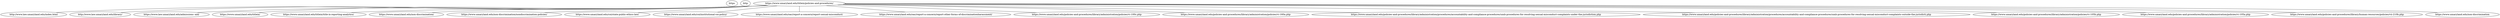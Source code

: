 strict graph  {
https [child_link="['http://www.law.umaryland.edu/index.html', 'http://www.law.umaryland.edu/library/', 'https://www.law.umaryland.edu/admissions--aid/', 'http://www.law.umaryland.edu/library/', 'https://www.umaryland.edu/titleix/', 'https://www.umaryland.edu/titleix/', 'https://www.umaryland.edu/titleix/title-ix-reporting-analytics/', 'https://www.umaryland.edu/non-discrimination/', 'https://www.umaryland.edu/non-discrimination/nondiscrimination-policies/', 'https://www.umaryland.edu/coi/state-public-ethics-law/', 'https://www.umaryland.edu/coi/institutional-coi-policy/', 'https://www.umaryland.edu/oac/report-a-concern/report-sexual-misconduct/', 'https://www.umaryland.edu/oac/report-a-concern/report-other-forms-of-discriminationharassment/', 'https://www.umaryland.edu/policies-and-procedures/library/administration/policies/vi-100c.php', 'https://www.umaryland.edu/policies-and-procedures/library/administration/policies/vi-160a.php', 'https://www.umaryland.edu/policies-and-procedures/library/administration/procedures/accountability-and-compliance-procedures/umb-procedures-for-resolving-sexual-misconduct-complaints-under-the-jurisdiction.php', 'https://www.umaryland.edu/policies-and-procedures/library/administration/procedures/accountability-and-compliance-procedures/umb-procedures-for-resolving-sexual-misconduct-complaints-outside-the-jurisdicti.php', 'https://www.umaryland.edu/policies-and-procedures/library/administration/policies/vi-105b.php', 'https://www.umaryland.edu/policies-and-procedures/library/administration/policies/vi-105a.php', 'https://www.umaryland.edu/policies-and-procedures/library/human-resources/policies/vii-210b.php', 'https://www.umaryland.edu/non-discrimination']", data="b\"\nPolicies and Procedures - Accountability and Compliance\nSkip to navigation\nSkip to content\nmyUMB\nDirectory\nCOVID-19\nEmergency\nThe Elm\nCalendar\nBlackboard\nSURFS\nUMB Shuttle\nUniversity of Maryland, Baltimore\nAbout UMB\nAbout UMB \xc2\xa0 History, highlights, administration, news, fast facts\nOffices\nAccountability and Compliance\nAdministration and Finance\nCenter for Information Technology Services\nCommunications and Public Affairs\nCommunity Engagement\nEquity, Diversity, and Inclusion\nExternal Relations\nGovernment Affairs\nPhilanthropy\nPresident\xe2\x80\x99s Office\nOffice of the Provost\nResearch and Development\nUniversity Counsel\nUniversity Leadership\nPresident\xe2\x80\x99s Office\nAdministrative Officers\nDeans\nBoards of Visitors\nFaculty Senate\nStaff Senate\nUniversity Counsel\nCore Values\nUMB Experts Guide\nUMB: An Age-Friendly University\nUMB CURE Scholars Program\nThe UMB Community Campus\nPresident's Councils and Initiatives\nCenter for Health and Homeland Security\nCommunity Engagement\nCouncil for the Arts & Culture\nInterprofessional Education\nLeaders in Education: Academy of Presidential Scholars\nMiddle States Self-Study\nPresident's Council for Women\nPresident's Symposium and White Paper Project\nUMBrella\nUMB News\nFor the Media\nPolicies and Procedures\nLibrary\nIndex\nStrategic Plan\nSteering Committee Roster\nLogistics Committee Roster\nEmergency\nUMB Police and Public Safety\nSustainability\nPresident's Signature Events\nCommencement 2023\nFounders Week\nUMB Holiday Craft Fair\nUMB Fast Facts\nWelcome to Baltimore\nOther USM Schools\nMPowering the State\nCampus Maps\nMuseums\nAcademics\nAcademics \xc2\xa0 Schools, policies, registration, educational technology\nSchools and Programs\nSchool of Dentistry\nGraduate School\nSchool of Medicine\nSchool of Nursing\nSchool of Pharmacy\nSchool of Social Work\nCarey School of Law\nUMB Program Explorer\nAcademic Calendar\nAcademic Affairs Policies and Procedures\nAcademy of Lifelong Learning\nLibraries\nHealth Sciences and Human Services Library\nThurgood Marshall Law Library\nSURFS\nBlackboard\nAdmissions\nAdmissions \xc2\xa0 Admissions at UMB are managed by individual schools.\nAdmissions by School\nCarey School of Law Admissions\nGraduate School Admissions\nSchool of Dentistry Admissions\nSchool of Medicine Admissions\nSchool of Nursing Admissions\nSchool of Pharmacy Admissions\nSchool of Social Work Admissions\nStudent Financial Services\nTuition and Fees by School\nStudent Insurance\nOffice of the Registrar\nAcademic Calendar\nSURFS\nUniversity Student Financial Assistance\nFinancial Assistance for Prospective Students\nFinancial Assistance for Current Students\nFinancial Assistance for Graduating Students\nMilitary and Veterans\nResearch\nResearch \xc2\xa0 Offices, contracts, investigators, UMB research profile\nUMB Research Profile\nOrganized Research Centers and Institutes\nUMB Institute for Clinical & Translational Research\nServices for Investigators\nSponsored Programs Administration\nSponsored Projects Accounting and Compliance (SPAC)\nKuali Research\nClinical Trials and Corporate Contracts\nCICERO Log-in\nConflict of Interest\nHuman Research Protections\nEnvironmental Health and Safety\nExport Compliance\nEffort Reporting\nResearch Policies and Procedures\nResources for Investigators\nCenter for Innovative Biomedical Resources\nFind Funding\nFile an Invention Disclosure\nGlobal Learning for Health Equity Network\nManage Your Grant\nResearch Policies and Procedures\nUM Research HARBOR\nUMB ICTR\nCACPR\nUMB CARES\nUMB ROAR\nCenter for Violence Prevention\nOffices and Contacts\nOffice of Research and Development\nCenter for Clinical Trials and Corporate Contracts\nSponsored Programs Administration\nTechnology Transfer/UM Ventures\nUM BioPark\nContact Research and Development\nAccountability and Compliance\nServices\nServices \xc2\xa0 For students, faculty, and staff, international and on-campus\nStudent Services\nStudent Health Resources\nStudent Insurance\nEducational Support and Disability Services\nWriting Center\nURecFit and Wellness\nBookstore\nIntercultural Leadership and Engagement\nOne Card\nStudent Development and Leadership\nEducational Technology\nStudent Counseling Center\nUMB Scholars for Recovery\nUMB Student Affairs\nFaculty and Staff Services\nHuman Resource Services\nTravel Services\nStrategic Sourcing and Acquisition Services\nOffice of the Controller\nOffice of the Ombuds\nEmployee Assistance Program (EAP)\nWorkplace Mediation Service\nFaculty Center for Teaching and Learning\nInternational Services\nUMB Travel: Start Here\nGlobal Hub\nInternational Students, Scholars, and Employees\nCenter for Global Engagement\nInternational Travel SOS\nCampus Services\nEmergency\nUMB Police and Public Safety\nParking and Transportation Services\nUMB shuttle\nCommunications and Public Affairs\nCenter for Information Technology Services\nSMC Campus Center Event Services\nEnvironmental Health and Safety\nDonaldson Brown Riverfront Event Center\nAll-Gender Bathrooms\nEnvironmental Services\nInterprofessional Program for Academic Community Engagement\nVisitor Services\nUniversity Life\nUniversity Life \xc2\xa0 Alerts, housing, dining, calendar, libraries, and recreation\nSMC Campus Center\nUMB Student Affairs\nEmergency\nUMB Alerts\nEmergency Reference Guide\nNews\nUMB News\nThe Elm\nCampus Life Weekly with USGA\nThe Elm Calendar\nStudent Organizations\nStarting a New Universitywide Organization\nUniversity Student Government Association\nHousing\nExplore\nVisit\nApply\nDining Options\nLibraries\nHealth Sciences and Human Services Library\nThurgood Marshall Law Library\nMuseums\nRooms Available on Campus\nURecFit and Wellness\nPlanned Closures\nMembership\nFacilities\nFitness\nAquatics\nIntramural Sports\nSafety Education\nAbout URecFit and Wellness\nOne Card\nHow to Get Your One Card\nMy Account\nOne Card Uses\nLost One Card\nOne Card Policies\nPhoto Services\nOne Card Forms\nOne Card FAQs\nOffice Hours and Directions\nGive to UMB\nGive to UMB \xc2\xa0 Sustain excellence and meet UMB's educational needs for today and tomorrow.\nThank You for Your Gift to UMB\nThe University of Maryland, Baltimore (UMB) is excited to share its\xc2\xa0new online giving page.\nWith enhanced searchability, a streamlined checkout process, and new ways to give such as Venmo, PayPal, Apple Pay, and Google Pay in addition to credit card, donors can support UMB quickly and securely.\nDonate\nGive Now\nWhy Give?\nWays to Give\nWhere to Give\nStaying Connected: You and UMB\nThe UMB Foundation\nOffice of Philanthropy\nMaryland Charity Campaign\nUMB HomeAbout UMBOfficesAccountability and ComplianceOAC ServicesTitle IXPolicies and Procedures\nAccountability and Compliance\nOffice PersonnelOAC Services\nTitle IX\nResources and References\nPolicies and Procedures\nTraining\nFrequently Asked Questions\nTitle IX Reporting Analytics\nBias and Discrimination\nNondiscrimination Policies\nReport Analytics\nResearch Integrity Office\nResearch Integrity - RCR\nRCR Training\nResearch Misconduct\nResearch Compliance\nAnimal Welfare Assurance\nOffice Personnel\nPolicies Procedures Guidelines\nForms\nIACUC Review Process\nReporting Animal Concerns\nEmergency Information\nEducation and Training\nIACUC Required Training\nVeterinary Resources\nEnvironmental Health and Safety\nBVAMC Specific Training\nLaboratory Animal Exposure Risk Assessment Program\nCICERO Instructional Videos\nResources and Useful Links\nIACUC Administration\nFrequently Asked Questions\nHuman Research Protections\nCOVID-19 Research Involving Humans\nTaskforces and Committees\nCOVID-19 Clinical Trials\nCOVID-19 Non-Clinical Trials\nBiospecimens Repository\nFAQs\nKey Contacts\nFor Researchers\nConsent Form Templates\nInvestigator Manual\nReferenced Materials\nStudy Conduct\nCT.GOV Information\nGeneral Tools and Links\nRequired Training\nInstructional Videos\nCICERO Instructional Videos\nIRB Process Videos\nHRP Lecture Videos\nInstitutional Review Board (IRB)\nExecutive Committee\nHRP Office\nHRPO Personnel\nPerformance Informatics\nFor Research Participants\nUMB HRP Components\nVeterinary Resources\nCayuse Vivarium Operations\nAnimal Procurement\nImports/Exports\nAnimal Facility Access\nIVIS Access\nABSL-2 Access\nAnimal Husbandry and Facility Procedures\nStandard Operating Procedures and Policies\nVeterinary Care\nProtocol Consultation Request\nTechnical Service Request\nAnimal Use Training\nRodent Wet Labs\nMacaque Safety Training\nPI Managed Satellite Facility Training\nIACUC-Veterinary Training Request\nSafety and Employee Health\nStaff Directory\nVR Employees Only\nRelated Links\nConflict of Interest\nKey Contacts\nState Public Ethics Law\nPHS Regulations\nPHS Training\nInstitutional COI Policy\nCoI FAQs\nSFI Disclosure FAQs\nEducation and Training\nReport a Concern\nReport Suspected Child Abuse or Neglect\nFrequently Asked Questions\nReport Sexual Misconduct\nReport Other Forms of Discrimination/Harassment\nReport Fraud or Other Fiscal Irregularities\nOutreach\nYouthWorks\nYouthWorks Job Order Form\nYouthWorks Mentor Application Form\nTraining\n2019 Ethics Week\n2018 Ethics Week\nProject SEARCH\nOAC Customer Feedback Survey\ncontact\nOffice of Accountability and Compliance\noac@umaryland.edu\n620 W. Lexington St.Fifth FloorBaltimore, MD 21201\nP  410-706-2281\nOffice hours are 8:30 a.m. to 5 p.m., Monday through Friday.\n* The Office of Accountability and Compliance has\xc2\xa0returned to campus after the COVID-19 pandemic and we are ready to respond promptly to phone and email\xc2\xa0inquiries to assist our community.\nPolicies and Procedures\nUMB is committed to a working and learning environment that is free from sex and gender-based discrimination.\nTitle IX is a federal law that prohibits discrimination based on sex or gender, including sexual harassment, sexual misconduct, dating violence, domestic violence, and stalking, as well as retaliation for reporting Title IX-prohibited behaviors or participating in Title IX processes. Through our policies and procedures, UMB not only fulfills its regulatory requirements, it also communicates the expectations UMB has for our community, the actions required, or requested, of our community if they experience or observe sexual misconduct, and the actions our community can expect from UMB when it receives reports of sexual misconduct.\nTitle IX: Policies and Procedures\nThe current UMB policies and procedures regarding prohibited sex discrimination are:\nUMB\xc2\xa0Notice of Non-Discrimination\xc2\xa0[VI-1.00(C)]\nUMB Policy on Sexual Misconduct\xc2\xa0\xc2\xa0[VI-1.60(A)]\nUMB Procedures for Resolving Sexual Misconduct Complaints Under the Jurisdiction of Title IX of the Education Amendments of 1972 \xe2\x80\x9cTitle IX Procedures\xe2\x80\x9d\nUMB Procedures for Resolving Sexual Misconduct Complaints Outside the Jurisdiction of Title IX of the Education Amendments of 1972 \xe2\x80\x9cNon-Title IX Procedures\xe2\x80\x9d\nUMB Student Sexual Orientation Non-Discrimination Policy and Procedures\xc2\xa0[VI-1.05(B)]\nUMB Employee Sexual Orientation Non-Discrimination Policy and Procedures\xc2\xa0[VI-1.05(A)]\nUMB Policy Concerning Consensual Relationships\xc2\xa0 [VII-2.10(B)]\nReporting Requirements\nUnder the UMB Policy on Sexual Misconduct, all UMB employees, including students employed by UMB, who learn of or observe conduct that they regard as a violation of the policy are required to report it to the Title IX Coordinator or Official with Authority. Reports made through UMB\xe2\x80\x99s Hotline are considered to be made to the Title IX Coordinator. UMB encourages students to report any experienced, witnessed, or suspected violations of the policy.\nReports of Sexual Misconduct may be made to UMB using any of the following options:\n1. Report by phone, email, or U.S. mail to the Title IX Coordinator:\nStephanie SuerthActing Title IX CoordinatorOffice of Accountability and Compliance620 West Lexington Street, 5th FloorBaltimore, MD 21201410-706-2281titleixcompliance@umaryland.edu\n-OR-\nMarc WareDeputy Title IX CoordinatorOffice of Accountability and Compliance620 West Lexington Street, 5th FloorBaltimore, MD 21201410-706-2281titleixcompliance@umaryland.edu\n2.\xc2\xa0Officials with Authority\n3.\xc2\xa0Report via the UMB Hotline:\nOnline:\xc2\xa0UMB Hotline\xc2\xa0Telephonically: 866-594-5220\nThe Clery Act Reporting\nThe Title IX Coordinator is responsible for ensuring that sex offenses reportable under the Clery Act (20 U.S.C. \xc2\xa71092(f)) are reported in a timely manner to the UMB Police Department. An\xc2\xa0optional form for making the report can be found on the UMB Police website.\xc2\xa0Data collected for Clery Act reporting is to be used to increase public safety, not to identify the victim; therefore, personal identifying information is not required.\nThe University of Maryland, Baltimore is the founding campus of the University System of Maryland.  620 W. Lexington St., Baltimore, MD 21201 | 410-706-3100 \xc2\xa9  2021-2022 University of Maryland, Baltimore. All rights reserved.\nback to top\nFacilities Work Request\nIT Help Desk\nJobs\nParking & Transportation\nUMB Housing\nURecFit and Wellness\nThe University of Maryland, Baltimore is the founding campus of the University System of Maryland.\n620 W. Lexington St., Baltimore, MD 21201 | 410-706-3100\n\xc2\xa9 2022-2023 University of Maryland, Baltimore. All rights reserved.\nSite Map\nPrivacy\nWeb Accessibility\nWeb Feedback\nNon-Discrimination\nCore Values\""];
http [child_link="['http://www.law.umaryland.edu/academics/programs--centers/business-law-program/', 'http://www.law.umaryland.edu/academics/programs--centers/environmental-law-program/', 'http://www.law.umaryland.edu/academics/programs--centers/law--health-care-program/', 'http://www.law.umaryland.edu/academics/programs--centers/intellectual-property-law-program/', 'http://www.law.umaryland.edu/academics/programs--centers/international-and-comparative-law-program/', 'https://www.mdtobaccolaws.org', 'http://www.law.umaryland.edu/academics/programs--centers/gibson-banks-center-for-race-and-the-law/', 'http://www.law.umaryland.edu/academics/ms-in-law-program/', 'http://www.law.umaryland.edu/academics/programs--centers/business-law-program/', 'http://www.law.umaryland.edu/academics/programs--centers/environmental-law-program/', 'http://www.law.umaryland.edu/academics/programs--centers/law--health-care-program/', 'http://www.law.umaryland.edu/academics/programs--centers/intellectual-property-law-program/', 'http://www.law.umaryland.edu/academics/programs--centers/international-and-comparative-law-program/', 'https://www.mdtobaccolaws.org', 'http://www.law.umaryland.edu/academics/programs--centers/gibson-banks-center-for-race-and-the-law/', 'http://www.law.umaryland.edu/academics/ms-in-law-program/', 'http://www.law.umaryland.edu/content/articles/name-733211-en.html']", data="b'\nHome\nCurrent StudentsFaculty & StaffAlumni & FriendsEmployersPrograms & CentersBusiness LawCybersecurity & Crisis ManagementDispute ResolutionEnvironmental LawLaw & Health CareIntellectual Property LawInternational & Comparative LawWomen, Leadership & EqualityChac\xc3\xb3n Center for Immigrant JusticeLegal Resource Center for Public Health PolicyCenter for Health & Homeland SecurityGibson-Banks Center for Race and the LawGiveApplyVisitLog InSearchSearchSubmit SearchClose SearchAcademicsAcademicsAcademics\nExplore our degrees, programs, and other academic offerings.Learn More  AcademicsAcademicsJD ProgramLLM ProgramMS in Law ProgramDual-Degree ProgramsAreas of StudyPrograms & CentersClinicsExperiential LearningCertificates & TracksBar PreparationAdvising & SupportAcademic CalendarPolicies & ProceduresClassroom GridCourse CatalogAdmissions & AidAdmissions & AidTuition & Fees\nLearn more about the admissions process, and connect with us.Learn More  Admissions & AidAdmissions ApplyTuition & FeesScholarships & AidDiversity & InclusionFast FactsVisits & EventsContact AdmissionsAdmitted StudentsStudent LifeStudent LifeLife in Baltimore\nFind your place in Charm City and our student community!Learn More  Student LifeStudent LifeLife in BaltimoreHousing & TransportationHealth & WellnessStudent JournalsTrial & Advocacy TeamsStudent OrganizationsPeer AdvisorsCareersCareersCareer Counseling\nPlan your journey and access resources with our career development team.Learn More  CareersCareersCareer CounselingExternshipsAlumni Mentorship Career Fair & Job BoardsFaculty & ResearchFaculty & ResearchLatest in Faculty News\nRead more about the work our faculty are engaging in.Learn More  Faculty & ResearchFaculty & ResearchFaculty NewsProjects & InitiativesMeet Our FacultyPublications & ScholarshipMurray FellowsLibraryLibraryThurgood Marshall Law Library\nAccess library databases and find additional research and publication support.Learn More  LibraryLibraryServicesDatabasesResearch HelpAbout UsNews & EventsNews & EventsBrowse Maryland Carey Law News\nSee the latest stories and find upcoming events.Learn More  News & EventsNews & EventsCurrent StudentsFaculty & StaffAlumni & FriendsEmployersPrograms & CentersBusiness LawCybersecurity & Crisis ManagementDispute ResolutionEnvironmental LawLaw & Health CareIntellectual Property LawInternational & Comparative LawWomen, Leadership & EqualityChac\xc3\xb3n Center for Immigrant JusticeLegal Resource Center for Public Health PolicyCenter for Health & Homeland SecurityGibson-Banks Center for Race and the LawGiveApplyVisitLog InSearchSubmit SearchUniversity of Maryland Francis King Carey School of LawFind your place at Maryland Carey Law Discover your passionThe depth and breadth of our curriculum, including both theoretical and practical courses, will broaden your understanding of the legal profession and help you discover what types of law you find most interesting.AREAS OF STUDYPrepare for your futureBeyond your coursework, you will have access to important skill building, networking, and career development opportunities that pave the way for you to secure employment upon graduation. CAREERSMaryland Carey Law Degree ProgramsJD ProgramLLM ProgramMS in Law ProgramDual-Degree ProgramsUpcoming Events     7Nov                                        Charting Your Legal Career: Discover Certificate & Track Programs                                 12:00 PM                                                          Learn about the benefits of our certificate and track programs.                                 8Nov                                        IP Enforcement: What You Need to Know                                 12:00 PM                                                          Learn about the DOJ\'s role and priorities when enforcing intellectual property rights.                                 9Nov                                        Career Exploration Fair                                 3:00 PM                                                          CDO presents the 15th Annual Career Exploration Fair                                  View All EventsFaculty ExpertiseMaryland Carey Law is home to faculty who publish, teach, and work at the leading edge of the academy and the profession.VIEW PUBLICATIONSFeatured PublicationRace and National Security (Oxford University Press, 2023) edited by Professor Matiangai SirleafRace and National Security is a groundbreaking volume, which serves as a catalyst for remembering, exposing, and reconceiving the role of race in national security.By the numbers10Specialty ProgramsMaryland Carey Law offers opportunities in a variety of disciplines including health law, dispute resolution, environmental law, business law, cybersecurity and crisis management, intellectual property, international and comparative law, and women, leadership, and equality. Explore specialty programs & centersMaryland Carey Law\'s Clinical Law Program is one of the region\'s largest public interest law firms.Make a difference in Baltimore and beyondAs a student attorney, you will work alongside faculty members on real-life cases and gain a combination of theoretical study and practical experience that will prepare you to hit the ground running in your legal career.About the ClinicsIn the Gender, Prison, and Trauma Clinic, student attorneys meet regularly with professors to discuss case theory, case strategy, and the individual and systemic issues raised by their clients and cases.CommunityThe deep bonds I formed throughout my time in law school have lasted all these years later and I am grateful to have this incredible network of support on both a personal and a professional level. Shara Boonshaft \'02Assistant Dean for Development & Alumni Relations\nUniversity of Maryland Francis King Carey School of LawMaryland Carey Law NewsClinical Law Program wraps 50th celebration with conference on the next 50 LLSA honors alums Anya Marino, Erick Marquina at IMPACTO Award celebration Professor Matiangai Sirleaf investigates race and national security in new book  BROWSE ALL STORIESSpotlightCELEBRATING 50 YEARSThe Clinical Law Program at Maryland Carey Law celebrates 50 years of providing access to justice for the people of Maryland.Learn More about \"CELEBRATING 50 YEARS\"SMALL CITY,BIG DREAMSLocated in the country\xe2\x80\x99s 2nd largest legal marketExternships and opportunities in private practice, government, non-profits, and NGOsMany diverse, exciting neighborhoods for you to call homeLIFE IN BALTIMORE Get in touch.APPLYGIVEAboutContact UsABA Required DisclosuresLog InUMB HomeUMB Shuttle UMB HotlineFacebookTwitterYoutubeInstagramLinkedIn\xc2\xa9 University of Maryland Francis King Carey School of Law500 W. Baltimore Street, Baltimore, MD 21201-1786 All rights reserved.PrivacyAccessibilityAll Policies'"];
http [child_link="['http://www.law.umaryland.edu/academics/programs--centers/business-law-program/', 'http://www.law.umaryland.edu/academics/programs--centers/environmental-law-program/', 'http://www.law.umaryland.edu/academics/programs--centers/law--health-care-program/', 'http://www.law.umaryland.edu/academics/programs--centers/intellectual-property-law-program/', 'http://www.law.umaryland.edu/academics/programs--centers/international-and-comparative-law-program/', 'https://www.mdtobaccolaws.org', 'http://www.law.umaryland.edu/academics/programs--centers/gibson-banks-center-for-race-and-the-law/', 'http://www.law.umaryland.edu/academics/ms-in-law-program/', 'http://www.law.umaryland.edu/academics/programs--centers/business-law-program/', 'http://www.law.umaryland.edu/academics/programs--centers/environmental-law-program/', 'http://www.law.umaryland.edu/academics/programs--centers/law--health-care-program/', 'http://www.law.umaryland.edu/academics/programs--centers/intellectual-property-law-program/', 'http://www.law.umaryland.edu/academics/programs--centers/international-and-comparative-law-program/', 'https://www.mdtobaccolaws.org', 'http://www.law.umaryland.edu/academics/programs--centers/gibson-banks-center-for-race-and-the-law/', 'http://catalog.umd.edu/F/?func=file&file_name=find-b&local_base=ml']", data="b'\nLibrary\nCurrent StudentsFaculty & StaffAlumni & FriendsEmployersPrograms & CentersBusiness LawCybersecurity & Crisis ManagementDispute ResolutionEnvironmental LawLaw & Health CareIntellectual Property LawInternational & Comparative LawWomen, Leadership & EqualityChac\xc3\xb3n Center for Immigrant JusticeLegal Resource Center for Public Health PolicyCenter for Health & Homeland SecurityGibson-Banks Center for Race and the LawGiveApplyVisitLog InSearchSearchSubmit SearchClose SearchAcademicsAcademicsAcademics\nExplore our degrees, programs, and other academic offerings.Learn More  AcademicsAcademicsJD ProgramLLM ProgramMS in Law ProgramDual-Degree ProgramsAreas of StudyPrograms & CentersClinicsExperiential LearningCertificates & TracksBar PreparationAdvising & SupportAcademic CalendarPolicies & ProceduresClassroom GridCourse CatalogAdmissions & AidAdmissions & AidTuition & Fees\nLearn more about the admissions process, and connect with us.Learn More  Admissions & AidAdmissions ApplyTuition & FeesScholarships & AidDiversity & InclusionFast FactsVisits & EventsContact AdmissionsAdmitted StudentsStudent LifeStudent LifeLife in Baltimore\nFind your place in Charm City and our student community!Learn More  Student LifeStudent LifeLife in BaltimoreHousing & TransportationHealth & WellnessStudent JournalsTrial & Advocacy TeamsStudent OrganizationsPeer AdvisorsCareersCareersCareer Counseling\nPlan your journey and access resources with our career development team.Learn More  CareersCareersCareer CounselingExternshipsAlumni Mentorship Career Fair & Job BoardsFaculty & ResearchFaculty & ResearchLatest in Faculty News\nRead more about the work our faculty are engaging in.Learn More  Faculty & ResearchFaculty & ResearchFaculty NewsProjects & InitiativesMeet Our FacultyPublications & ScholarshipMurray FellowsLibraryLibraryThurgood Marshall Law Library\nAccess library databases and find additional research and publication support.Learn More  LibraryLibraryServicesDatabasesResearch HelpAbout UsNews & EventsNews & EventsBrowse Maryland Carey Law News\nSee the latest stories and find upcoming events.Learn More  News & EventsNews & EventsCurrent StudentsFaculty & StaffAlumni & FriendsEmployersPrograms & CentersBusiness LawCybersecurity & Crisis ManagementDispute ResolutionEnvironmental LawLaw & Health CareIntellectual Property LawInternational & Comparative LawWomen, Leadership & EqualityChac\xc3\xb3n Center for Immigrant JusticeLegal Resource Center for Public Health PolicyCenter for Health & Homeland SecurityGibson-Banks Center for Race and the LawGiveApplyVisitLog InSearchSubmit Search\nHomeLibrary\nThurgood Marshall Law LibraryIn this Section:LibraryServicesDatabasesResearch HelpAbout UsQuick LinksResearch GuidesContact InformationLibrary NewsFAQsChat with a LibrarianOnline Journals\nLibrary Catalog and Collections\nKeyword\nTitle\nAuthor\nSearch articles, books, journals & more\nSearch\nAdvanced search\nOther CatalogsWorldCatLaw Library Catalog (USM Version)USM CatalogMy Library AccountStudent ResourcesGroup Study RoomCourse ReadingILLExam ArchiveFaculty ResourcesResearchPublicationInstructionVisiting the LibraryAlumni ServicesMembers of the PublicLibrary PoliciesHoursFOLLOW THE THURGOOD MARSHALL LAW LIBRARY\nFacebook\xc2\xa0-\xc2\xa0Twitter\xc2\xa0-\xc2\xa0InstagramAboutContact UsABA Required DisclosuresLog InUMB HomeUMB Shuttle UMB HotlineFacebookTwitterYoutubeInstagramLinkedIn\xc2\xa9 University of Maryland Francis King Carey School of Law500 W. Baltimore Street, Baltimore, MD 21201-1786 All rights reserved.PrivacyAccessibilityAll Policies'"];
https [child_link="['https://www.law.umaryland.edu/academics/programs--centers/business-law-program/', 'https://www.law.umaryland.edu/academics/programs--centers/environmental-law-program/', 'https://www.law.umaryland.edu/academics/programs--centers/law--health-care-program/', 'https://www.law.umaryland.edu/academics/programs--centers/intellectual-property-law-program/', 'https://www.law.umaryland.edu/academics/programs--centers/international-and-comparative-law-program/', 'https://www.mdtobaccolaws.org', 'https://www.law.umaryland.edu/academics/programs--centers/gibson-banks-center-for-race-and-the-law/', 'https://www.law.umaryland.edu/academics/ms-in-law-program/', 'https://www.law.umaryland.edu/academics/programs--centers/business-law-program/', 'https://www.law.umaryland.edu/academics/programs--centers/environmental-law-program/', 'https://www.law.umaryland.edu/academics/programs--centers/law--health-care-program/', 'https://www.law.umaryland.edu/academics/programs--centers/intellectual-property-law-program/', 'https://www.law.umaryland.edu/academics/programs--centers/international-and-comparative-law-program/', 'https://www.mdtobaccolaws.org', 'https://www.law.umaryland.edu/academics/programs--centers/gibson-banks-center-for-race-and-the-law/']", data="b\"\nAdmissions & Aid\nCurrent StudentsFaculty & StaffAlumni & FriendsEmployersPrograms & CentersBusiness LawCybersecurity & Crisis ManagementDispute ResolutionEnvironmental LawLaw & Health CareIntellectual Property LawInternational & Comparative LawWomen, Leadership & EqualityChac\xc3\xb3n Center for Immigrant JusticeLegal Resource Center for Public Health PolicyCenter for Health & Homeland SecurityGibson-Banks Center for Race and the LawGiveApplyVisitLog InSearchSearchSubmit SearchClose SearchAcademicsAcademicsAcademics\nExplore our degrees, programs, and other academic offerings.Learn More  AcademicsAcademicsJD ProgramLLM ProgramMS in Law ProgramDual-Degree ProgramsAreas of StudyPrograms & CentersClinicsExperiential LearningCertificates & TracksBar PreparationAdvising & SupportAcademic CalendarPolicies & ProceduresClassroom GridCourse CatalogAdmissions & AidAdmissions & AidTuition & Fees\nLearn more about the admissions process, and connect with us.Learn More  Admissions & AidAdmissions ApplyTuition & FeesScholarships & AidDiversity & InclusionFast FactsVisits & EventsContact AdmissionsAdmitted StudentsStudent LifeStudent LifeLife in Baltimore\nFind your place in Charm City and our student community!Learn More  Student LifeStudent LifeLife in BaltimoreHousing & TransportationHealth & WellnessStudent JournalsTrial & Advocacy TeamsStudent OrganizationsPeer AdvisorsCareersCareersCareer Counseling\nPlan your journey and access resources with our career development team.Learn More  CareersCareersCareer CounselingExternshipsAlumni Mentorship Career Fair & Job BoardsFaculty & ResearchFaculty & ResearchLatest in Faculty News\nRead more about the work our faculty are engaging in.Learn More  Faculty & ResearchFaculty & ResearchFaculty NewsProjects & InitiativesMeet Our FacultyPublications & ScholarshipMurray FellowsLibraryLibraryThurgood Marshall Law Library\nAccess library databases and find additional research and publication support.Learn More  LibraryLibraryServicesDatabasesResearch HelpAbout UsNews & EventsNews & EventsBrowse Maryland Carey Law News\nSee the latest stories and find upcoming events.Learn More  News & EventsNews & EventsCurrent StudentsFaculty & StaffAlumni & FriendsEmployersPrograms & CentersBusiness LawCybersecurity & Crisis ManagementDispute ResolutionEnvironmental LawLaw & Health CareIntellectual Property LawInternational & Comparative LawWomen, Leadership & EqualityChac\xc3\xb3n Center for Immigrant JusticeLegal Resource Center for Public Health PolicyCenter for Health & Homeland SecurityGibson-Banks Center for Race and the LawGiveApplyVisitLog InSearchSubmit Search\nHomeAdmissions & Aid\nAdmissions & Aid\nHome\nAcademicsAdmissions & Aid\nAdmissions\nApply\nTuition & Fees\nScholarships & Aid\nDiversity & Inclusion\nFast Facts\nVisits & Events\nContact Admissions\nAdmitted Students\nStudent LifeCareersFaculty & ResearchLibraryNews & EventsCurrent StudentsFaculty & StaffAlumni & FriendsEmployersLog InAboutContact UsABA Required DisclosuresPrivacyAll PoliciesSearchAdmitted\nRegardless of which degree you are pursuing, our admissions team is here to guide you through the application process and answer any questions you may have along the way. You do not have to decide on an emphasis or specialization when applying. If you need assistance at any point on your journey, please don't hesitate to reach out.\xc2\xa0Contact UsApplySubmit your application for one of our degree programs.Start Your Application Tuition and Fees\nUnderstand the tuition and fees associated with each degree program.Learn moreScholarships and AidScholarships, loans, and other financial aid options are available to help you pay for your degree.Learn moreDiversity, Equity, and InclusionWe are committed to increasing diversity, equity, and inclusion in law school and the legal profession.Learn moreLearn more about usVisits and EventsFast FactsVirtual TourResources for Admitted StudentsAdmitted JD and LLM StudentsLearn MoreAdmitted MS in Law StudentsLearn MoreStudent AmbassadorsLearn MoreEnglish Language Competency ExamsBecause facility with written and spoken English is necessary in order to successfully participate in our academic experience, applicants for whom English is a second language or not their primary language must take the Test of English as a Foreign Language (TOEFL) or the International English Language Testing System (IELTS). English Proficiency is proven by an official\xc2\xa0TOEFL\xc2\xa0score of at least 600 paper-based or 90 internet-based, an official\xc2\xa0IELTS\xc2\xa0score of at least 7, previous attendance at a U.S. institution, or proof that English is the applicant\xe2\x80\x99s native language.\xc2\xa0Request that scores be sent directly to the law school.\xc2\xa0Note: TOEFL and IELTS scores are valid for two years.Contact UsIf you have any questions about applying to Maryland Carey Law, please contact the Office of Admissions.admissions@law.umaryland.edu(410) 706-3492    AboutContact UsABA Required DisclosuresLog InUMB HomeUMB Shuttle UMB HotlineFacebookTwitterYoutubeInstagramLinkedIn\xc2\xa9 University of Maryland Francis King Carey School of Law500 W. Baltimore Street, Baltimore, MD 21201-1786 All rights reserved.PrivacyAccessibilityAll Policies\""];
https [child_link="['http://www.law.umaryland.edu/index.html', 'http://www.law.umaryland.edu/library/', 'https://www.law.umaryland.edu/admissions--aid/', 'http://www.law.umaryland.edu/library/', 'https://www.umaryland.edu/titleix/', 'https://www.umaryland.edu/titleix/title-ix-reporting-analytics/', 'https://www.umaryland.edu/non-discrimination/', 'https://www.umaryland.edu/non-discrimination/nondiscrimination-policies/', 'https://www.umaryland.edu/coi/state-public-ethics-law/', 'https://www.umaryland.edu/coi/institutional-coi-policy/', 'https://www.umaryland.edu/oac/report-a-concern/report-sexual-misconduct/', 'https://www.umaryland.edu/oac/report-a-concern/report-other-forms-of-discriminationharassment/', 'https://www.umaryland.edu/titleix/tix-coord-4-12-2022.php', 'https://www.umaryland.edu/titleix/updates-to-tix-regs-8-14-2020.php', 'https://www.umaryland.edu/titleix/cao-letter-on-new-tix-regs.php', 'https://www.umaryland.edu/titleix/policies-and-procedures/', 'https://www.umaryland.edu/non-discrimination']", data="b'\nTitle IX - Accountability and Compliance\nSkip to navigation\nSkip to content\nmyUMB\nDirectory\nCOVID-19\nEmergency\nThe Elm\nCalendar\nBlackboard\nSURFS\nUMB Shuttle\nUniversity of Maryland, Baltimore\nAbout UMB\nAbout UMB \xc2\xa0 History, highlights, administration, news, fast facts\nOffices\nAccountability and Compliance\nAdministration and Finance\nCenter for Information Technology Services\nCommunications and Public Affairs\nCommunity Engagement\nEquity, Diversity, and Inclusion\nExternal Relations\nGovernment Affairs\nPhilanthropy\nPresident\xe2\x80\x99s Office\nOffice of the Provost\nResearch and Development\nUniversity Counsel\nUniversity Leadership\nPresident\xe2\x80\x99s Office\nAdministrative Officers\nDeans\nBoards of Visitors\nFaculty Senate\nStaff Senate\nUniversity Counsel\nCore Values\nUMB Experts Guide\nUMB: An Age-Friendly University\nUMB CURE Scholars Program\nThe UMB Community Campus\nPresident\'s Councils and Initiatives\nCenter for Health and Homeland Security\nCommunity Engagement\nCouncil for the Arts & Culture\nInterprofessional Education\nLeaders in Education: Academy of Presidential Scholars\nMiddle States Self-Study\nPresident\'s Council for Women\nPresident\'s Symposium and White Paper Project\nUMBrella\nUMB News\nFor the Media\nPolicies and Procedures\nLibrary\nIndex\nStrategic Plan\nSteering Committee Roster\nLogistics Committee Roster\nEmergency\nUMB Police and Public Safety\nSustainability\nPresident\'s Signature Events\nCommencement 2023\nFounders Week\nUMB Holiday Craft Fair\nUMB Fast Facts\nWelcome to Baltimore\nOther USM Schools\nMPowering the State\nCampus Maps\nMuseums\nAcademics\nAcademics \xc2\xa0 Schools, policies, registration, educational technology\nSchools and Programs\nSchool of Dentistry\nGraduate School\nSchool of Medicine\nSchool of Nursing\nSchool of Pharmacy\nSchool of Social Work\nCarey School of Law\nUMB Program Explorer\nAcademic Calendar\nAcademic Affairs Policies and Procedures\nAcademy of Lifelong Learning\nLibraries\nHealth Sciences and Human Services Library\nThurgood Marshall Law Library\nSURFS\nBlackboard\nAdmissions\nAdmissions \xc2\xa0 Admissions at UMB are managed by individual schools.\nAdmissions by School\nCarey School of Law Admissions\nGraduate School Admissions\nSchool of Dentistry Admissions\nSchool of Medicine Admissions\nSchool of Nursing Admissions\nSchool of Pharmacy Admissions\nSchool of Social Work Admissions\nStudent Financial Services\nTuition and Fees by School\nStudent Insurance\nOffice of the Registrar\nAcademic Calendar\nSURFS\nUniversity Student Financial Assistance\nFinancial Assistance for Prospective Students\nFinancial Assistance for Current Students\nFinancial Assistance for Graduating Students\nMilitary and Veterans\nResearch\nResearch \xc2\xa0 Offices, contracts, investigators, UMB research profile\nUMB Research Profile\nOrganized Research Centers and Institutes\nUMB Institute for Clinical & Translational Research\nServices for Investigators\nSponsored Programs Administration\nSponsored Projects Accounting and Compliance (SPAC)\nKuali Research\nClinical Trials and Corporate Contracts\nCICERO Log-in\nConflict of Interest\nHuman Research Protections\nEnvironmental Health and Safety\nExport Compliance\nEffort Reporting\nResearch Policies and Procedures\nResources for Investigators\nCenter for Innovative Biomedical Resources\nFind Funding\nFile an Invention Disclosure\nGlobal Learning for Health Equity Network\nManage Your Grant\nResearch Policies and Procedures\nUM Research HARBOR\nUMB ICTR\nCACPR\nUMB CARES\nUMB ROAR\nCenter for Violence Prevention\nOffices and Contacts\nOffice of Research and Development\nCenter for Clinical Trials and Corporate Contracts\nSponsored Programs Administration\nTechnology Transfer/UM Ventures\nUM BioPark\nContact Research and Development\nAccountability and Compliance\nServices\nServices \xc2\xa0 For students, faculty, and staff, international and on-campus\nStudent Services\nStudent Health Resources\nStudent Insurance\nEducational Support and Disability Services\nWriting Center\nURecFit and Wellness\nBookstore\nIntercultural Leadership and Engagement\nOne Card\nStudent Development and Leadership\nEducational Technology\nStudent Counseling Center\nUMB Scholars for Recovery\nUMB Student Affairs\nFaculty and Staff Services\nHuman Resource Services\nTravel Services\nStrategic Sourcing and Acquisition Services\nOffice of the Controller\nOffice of the Ombuds\nEmployee Assistance Program (EAP)\nWorkplace Mediation Service\nFaculty Center for Teaching and Learning\nInternational Services\nUMB Travel: Start Here\nGlobal Hub\nInternational Students, Scholars, and Employees\nCenter for Global Engagement\nInternational Travel SOS\nCampus Services\nEmergency\nUMB Police and Public Safety\nParking and Transportation Services\nUMB shuttle\nCommunications and Public Affairs\nCenter for Information Technology Services\nSMC Campus Center Event Services\nEnvironmental Health and Safety\nDonaldson Brown Riverfront Event Center\nAll-Gender Bathrooms\nEnvironmental Services\nInterprofessional Program for Academic Community Engagement\nVisitor Services\nUniversity Life\nUniversity Life \xc2\xa0 Alerts, housing, dining, calendar, libraries, and recreation\nSMC Campus Center\nUMB Student Affairs\nEmergency\nUMB Alerts\nEmergency Reference Guide\nNews\nUMB News\nThe Elm\nCampus Life Weekly with USGA\nThe Elm Calendar\nStudent Organizations\nStarting a New Universitywide Organization\nUniversity Student Government Association\nHousing\nExplore\nVisit\nApply\nDining Options\nLibraries\nHealth Sciences and Human Services Library\nThurgood Marshall Law Library\nMuseums\nRooms Available on Campus\nURecFit and Wellness\nPlanned Closures\nMembership\nFacilities\nFitness\nAquatics\nIntramural Sports\nSafety Education\nAbout URecFit and Wellness\nOne Card\nHow to Get Your One Card\nMy Account\nOne Card Uses\nLost One Card\nOne Card Policies\nPhoto Services\nOne Card Forms\nOne Card FAQs\nOffice Hours and Directions\nGive to UMB\nGive to UMB \xc2\xa0 Sustain excellence and meet UMB\'s educational needs for today and tomorrow.\nThank You for Your Gift to UMB\nThe University of Maryland, Baltimore (UMB) is excited to share its\xc2\xa0new online giving page.\nWith enhanced searchability, a streamlined checkout process, and new ways to give such as Venmo, PayPal, Apple Pay, and Google Pay in addition to credit card, donors can support UMB quickly and securely.\nDonate\nGive Now\nWhy Give?\nWays to Give\nWhere to Give\nStaying Connected: You and UMB\nThe UMB Foundation\nOffice of Philanthropy\nMaryland Charity Campaign\nUMB HomeAbout UMBOfficesAccountability and ComplianceOAC ServicesTitle IX\nAccountability and Compliance\nOffice PersonnelOAC Services\nTitle IX\nResources and References\nPolicies and Procedures\nTraining\nFrequently Asked Questions\nTitle IX Reporting Analytics\nBias and Discrimination\nNondiscrimination Policies\nReport Analytics\nResearch Integrity Office\nResearch Integrity - RCR\nRCR Training\nResearch Misconduct\nResearch Compliance\nAnimal Welfare Assurance\nOffice Personnel\nPolicies Procedures Guidelines\nForms\nIACUC Review Process\nReporting Animal Concerns\nEmergency Information\nEducation and Training\nIACUC Required Training\nVeterinary Resources\nEnvironmental Health and Safety\nBVAMC Specific Training\nLaboratory Animal Exposure Risk Assessment Program\nCICERO Instructional Videos\nResources and Useful Links\nIACUC Administration\nFrequently Asked Questions\nHuman Research Protections\nCOVID-19 Research Involving Humans\nTaskforces and Committees\nCOVID-19 Clinical Trials\nCOVID-19 Non-Clinical Trials\nBiospecimens Repository\nFAQs\nKey Contacts\nFor Researchers\nConsent Form Templates\nInvestigator Manual\nReferenced Materials\nStudy Conduct\nCT.GOV Information\nGeneral Tools and Links\nRequired Training\nInstructional Videos\nCICERO Instructional Videos\nIRB Process Videos\nHRP Lecture Videos\nInstitutional Review Board (IRB)\nExecutive Committee\nHRP Office\nHRPO Personnel\nPerformance Informatics\nFor Research Participants\nUMB HRP Components\nVeterinary Resources\nCayuse Vivarium Operations\nAnimal Procurement\nImports/Exports\nAnimal Facility Access\nIVIS Access\nABSL-2 Access\nAnimal Husbandry and Facility Procedures\nStandard Operating Procedures and Policies\nVeterinary Care\nProtocol Consultation Request\nTechnical Service Request\nAnimal Use Training\nRodent Wet Labs\nMacaque Safety Training\nPI Managed Satellite Facility Training\nIACUC-Veterinary Training Request\nSafety and Employee Health\nStaff Directory\nVR Employees Only\nRelated Links\nConflict of Interest\nKey Contacts\nState Public Ethics Law\nPHS Regulations\nPHS Training\nInstitutional COI Policy\nCoI FAQs\nSFI Disclosure FAQs\nEducation and Training\nReport a Concern\nReport Suspected Child Abuse or Neglect\nFrequently Asked Questions\nReport Sexual Misconduct\nReport Other Forms of Discrimination/Harassment\nReport Fraud or Other Fiscal Irregularities\nOutreach\nYouthWorks\nYouthWorks Job Order Form\nYouthWorks Mentor Application Form\nTraining\n2019 Ethics Week\n2018 Ethics Week\nProject SEARCH\nOAC Customer Feedback Survey\ncontact\nOffice of Accountability and Compliance\noac@umaryland.edu\n620 W. Lexington St.Fifth FloorBaltimore, MD 21201\nP  410-706-2281\nOffice hours are 8:30 a.m. to 5 p.m., Monday through Friday.\n* The Office of Accountability and Compliance has\xc2\xa0returned to campus after the COVID-19 pandemic and we are ready to respond promptly to phone and email\xc2\xa0inquiries to assist our community.\nTitle IX\n\xe2\x80\x9cNo person in the United States shall, on the basis of sex, be excluded from participation in, be denied the benefits of, or be subjected to discrimination under any educational program or activity receiving Federal financial assistance.\xe2\x80\x9d\nThe University of Maryland, Baltimore holds Respect and Integrity, Well-Being and Sustainability, Equity and Justice, and Innovation and Discovery as our shared core values. Sexual misconduct is destructive and contradicts our core values.\nThrough our commitment to Respect and Integrity, as a community, we are expected to treat everyone with dignity and civility. An inclusive environment strengthens UMB. The UMB community is called, in providing for our community\xe2\x80\x99s Well-Being and Sustainability, to promote a culture that does not tolerate sexual misconduct and seeks to prevent the harm\nsexual misconduct causes our community. UMB calls upon members of our community to demonstrate their commitment to Equity and Justice, reporting sexual misconduct they experience, observe, or suspect. UMB is committed responding promptly and equitably to reported sexual misconduct.\nOur core values call upon all members of the UMB community to be curious and to find new ways to respond to challenges through Innovation and Discovery, learning and applying the letter and the spirit of UMB\xe2\x80\x99s policies related to sexual misconduct.\nHOTLINE\nReport an Incident\nPolicies and Procedures\nEducation and Training\nResources and References\nAnalytics\nFAQs\nUMB\xe2\x80\x99s Title IX Coordinator\nStephanie Suerth, MPA, BS, CCEP\nActing Title IX Coordinator,\xc2\xa0Director410-706-5212\xc2\xa0 \xc2\xa0\xc2\xa0ssuerth@umaryland.edu\nMarc Ware, BS\nDeputy Title IX Coordinator410-706-1852\xc2\xa0 \xc2\xa0 mware@umaryland.edu\nAnnouncements\nAnnouncement - Appointing Acting Title IX Coordinator\nApril 12th, 2022 - University of Maryland, Baltimore is pleased to announced Stephanie Suerth, MPA, BS,\nCCEP has been appointed Acting Title IX Coordinator.\nUpdated - Resource Guide for Students on Sexual Misconduct\xc2\xa0\xe2\x96\xbe\nDecember 2020 - UMB\'s Resource Guide for Students on Sexual Misconduct has been updated and posted to the Title IX Resources and References page.\nThis resource contains information and definitions from UMB\xe2\x80\x99s policies and procedures related to sexual misconduct, as well as information about on-campus and off-campus resources available to UMB students. This brochure also includes risk reduction information, general information and recommendations about what to do in the immediate aftermath of a sexual assault, and UMB\xe2\x80\x99s procedures for responding to sexual misconduct.\nFound here:\xc2\xa0Resources and References\nCAO Letter - Updates to Title IX Regulations\nAugust 14th, 2020 - A letter from Dr. Susan Buskirk, the University\'s Chief Accountability Officer concerning the updates to Title IX regulations, effective today.\nThe Department of Education has issued new regulations regarding Title IX \xc2\xa0\xe2\x96\xbe\nThe Department of Education has issued new regulations regarding Title IX that go into effect on August 14, 2020.\nA Summary of the Major Provisions of the Title IX Final Rules can be found on the Office for Civil Rights, Department of Education, website at\xc2\xa0https://www2.ed.gov/about/offices/list/ocr/docs/titleix-summary.pdf.\nLetter Regarding Updates to Title IX Regulations\nMay 13, 2020 - A letter from Dr. Susan Buskirk, the University\'s Chief Accountability Officer concerning the updates to Title IX regulations going into effect on August 14, 2020.\nMANDATORY Equal Access Training Courses for UMB Employees, Students, and Affiliates\xc2\xa0\xe2\x96\xbe\nThe University of Maryland, Baltimore (UMB) has partnered with Student Success to provide the \xe2\x80\x9cNot Anymore\xe2\x80\x9d Primary Prevention Program. \"Not Anymore\" is an interactive online program designed to educate about the prevention of sexual assault, dating\xc2\xa0or domestic violence, and stalking.\nUMB equal access training is required for all UMB employees, students, and affiliates! Access the appropriate link at www.umaryland.edu/titleix/training.\nUMB President Perman\'s Aug, 2018 Letter to the Community\xc2\xa0\xe2\x96\xbe\nRead UMB President Perman\'s\xc2\xa0Aug, 2018 Letter to the Community\xc2\xa0President Letter.\nStatement Regarding Anti-Harassment Policies\xc2\xa0\xe2\x96\xbe\nA message from Dr. Roger J. Ward, the University\'s Chief Accountability Officer\nDear Students, Faculty, and Staff,\nSexual discrimination (which includes sexual harassment and sexual violence) is a destructive practice that goes against the values of the University of Maryland, Baltimore, and is not tolerated in any form. Sexual harassment violates basic human rights as well as state and federal laws. It is the policy of the University to try to prevent and eliminate sexual harassment within our community.\nThe University is committed to conducting a prompt and equitable investigation into all reports of sexual harassment. I encourage any student who believes they have been subjected to sexual harassment to report all allegations to the Title IX Coordinator through the Office of Accountability and Compliance.\nIn addition, every student, faculty member, staff member, and administrator is required to become aware of and to support the\xc2\xa0University\xe2\x80\x99s non-discrimination policies,\xc2\xa0and to work together to prevent sexual harassment.\nAny student found to have engaged in sexual harassment will be promptly disciplined; such discipline may include, if circumstances warrant, suspension or expulsion.\xc2\xa0 Any University faculty or staff found to have engaged in sexual harassment will be promptly disciplined, and such discipline may include, if circumstances warrant, termination of employment.\nShould you have a report of sexual harassment involving a student, any comments or questions about\xc2\xa0University policies \xc2\xa0regarding students, or want more information about identifying and preventing sexual misconduct against students, please contact either the University\xe2\x80\x99s Title IX Coordinator or the Deputy Title IX Coordinator (Students) in the Office of Accountability and Compliance at 410-706-2281.\nAs a UMB faculty or staff employee, if you have questions regarding the policies, prevention, and reporting process, please contact either the University\xe2\x80\x99s Title IX Coordinator or the Deputy Title IX Coordinator (Personnel) in the Office of Accountability and Compliance at 410-706-2281.\nThank you for helping to make our campus a harassment-free environment.\nRoger J. Ward, EdD, JD, MPA Chief Accountability Officer  Office of Accountability and Compliance Lexington Building, 620 W. Lexington St., 5th Floor Baltimore, MD 21201 Phone:\xc2\xa0 410-706-2281 rward@umaryland.edu\n(Issued Sept. 19, 2013; last revised Aug. 4, 2016)\nThe University of Maryland, Baltimore does not discriminate on the basis of race, color, religion, national origin or ancestry, sex, sexual orientation, gender identity or expression, physical or mental disability, marital status, protected veteran\'s status, or age in its programs and activities. Specifically, University of Maryland, Baltimore does not discriminate on the basis of sex in the operation of its education program in accordance with Title IX and 34 C.F.R. Part 106. University of Maryland, Baltimore\xe2\x80\x99s prohibitions on discrimination extend to its admissions and hiring processes.\xc2\xa0 The UMB Notice of Non-Discrimination can be found at: https://www.umaryland.edu/policies-and-procedures/library/administration/policies/vi-100c.php\nIf you have questions or concerns, please contact the UMB Acting Title IX Coordinator, Stephanie Suerth, or the Director of the Office of Civil Right, U. S. Department of Education, or both.\nThe University of Maryland, Baltimore is the founding campus of the University System of Maryland.  620 W. Lexington St., Baltimore, MD 21201 | 410-706-3100 \xc2\xa9  2021-2022 University of Maryland, Baltimore. All rights reserved.\nback to top\nFacilities Work Request\nIT Help Desk\nJobs\nParking & Transportation\nUMB Housing\nURecFit and Wellness\nThe University of Maryland, Baltimore is the founding campus of the University System of Maryland.\n620 W. Lexington St., Baltimore, MD 21201 | 410-706-3100\n\xc2\xa9 2022-2023 University of Maryland, Baltimore. All rights reserved.\nSite Map\nPrivacy\nWeb Accessibility\nWeb Feedback\nNon-Discrimination\nCore Values'"];
https [child_link="['http://www.law.umaryland.edu/index.html', 'http://www.law.umaryland.edu/library/', 'https://www.law.umaryland.edu/admissions--aid/', 'http://www.law.umaryland.edu/library/', 'https://www.umaryland.edu/titleix/', 'https://www.umaryland.edu/titleix/', 'https://www.umaryland.edu/titleix/title-ix-reporting-analytics/', 'https://www.umaryland.edu/non-discrimination/', 'https://www.umaryland.edu/non-discrimination/nondiscrimination-policies/', 'https://www.umaryland.edu/coi/state-public-ethics-law/', 'https://www.umaryland.edu/coi/institutional-coi-policy/', 'https://www.umaryland.edu/oac/report-a-concern/report-sexual-misconduct/', 'https://www.umaryland.edu/oac/report-a-concern/report-other-forms-of-discriminationharassment/', 'http://www.umaryland.edu/policies-and-procedures/library/administration/policies/vi-160a.php', 'https://www.umaryland.edu/non-discrimination']", data="b\"\nTitle IX Reporting Analytics - Accountability and Compliance\nSkip to navigation\nSkip to content\nmyUMB\nDirectory\nCOVID-19\nEmergency\nThe Elm\nCalendar\nBlackboard\nSURFS\nUMB Shuttle\nUniversity of Maryland, Baltimore\nAbout UMB\nAbout UMB \xc2\xa0 History, highlights, administration, news, fast facts\nOffices\nAccountability and Compliance\nAdministration and Finance\nCenter for Information Technology Services\nCommunications and Public Affairs\nCommunity Engagement\nEquity, Diversity, and Inclusion\nExternal Relations\nGovernment Affairs\nPhilanthropy\nPresident\xe2\x80\x99s Office\nOffice of the Provost\nResearch and Development\nUniversity Counsel\nUniversity Leadership\nPresident\xe2\x80\x99s Office\nAdministrative Officers\nDeans\nBoards of Visitors\nFaculty Senate\nStaff Senate\nUniversity Counsel\nCore Values\nUMB Experts Guide\nUMB: An Age-Friendly University\nUMB CURE Scholars Program\nThe UMB Community Campus\nPresident's Councils and Initiatives\nCenter for Health and Homeland Security\nCommunity Engagement\nCouncil for the Arts & Culture\nInterprofessional Education\nLeaders in Education: Academy of Presidential Scholars\nMiddle States Self-Study\nPresident's Council for Women\nPresident's Symposium and White Paper Project\nUMBrella\nUMB News\nFor the Media\nPolicies and Procedures\nLibrary\nIndex\nStrategic Plan\nSteering Committee Roster\nLogistics Committee Roster\nEmergency\nUMB Police and Public Safety\nSustainability\nPresident's Signature Events\nCommencement 2023\nFounders Week\nUMB Holiday Craft Fair\nUMB Fast Facts\nWelcome to Baltimore\nOther USM Schools\nMPowering the State\nCampus Maps\nMuseums\nAcademics\nAcademics \xc2\xa0 Schools, policies, registration, educational technology\nSchools and Programs\nSchool of Dentistry\nGraduate School\nSchool of Medicine\nSchool of Nursing\nSchool of Pharmacy\nSchool of Social Work\nCarey School of Law\nUMB Program Explorer\nAcademic Calendar\nAcademic Affairs Policies and Procedures\nAcademy of Lifelong Learning\nLibraries\nHealth Sciences and Human Services Library\nThurgood Marshall Law Library\nSURFS\nBlackboard\nAdmissions\nAdmissions \xc2\xa0 Admissions at UMB are managed by individual schools.\nAdmissions by School\nCarey School of Law Admissions\nGraduate School Admissions\nSchool of Dentistry Admissions\nSchool of Medicine Admissions\nSchool of Nursing Admissions\nSchool of Pharmacy Admissions\nSchool of Social Work Admissions\nStudent Financial Services\nTuition and Fees by School\nStudent Insurance\nOffice of the Registrar\nAcademic Calendar\nSURFS\nUniversity Student Financial Assistance\nFinancial Assistance for Prospective Students\nFinancial Assistance for Current Students\nFinancial Assistance for Graduating Students\nMilitary and Veterans\nResearch\nResearch \xc2\xa0 Offices, contracts, investigators, UMB research profile\nUMB Research Profile\nOrganized Research Centers and Institutes\nUMB Institute for Clinical & Translational Research\nServices for Investigators\nSponsored Programs Administration\nSponsored Projects Accounting and Compliance (SPAC)\nKuali Research\nClinical Trials and Corporate Contracts\nCICERO Log-in\nConflict of Interest\nHuman Research Protections\nEnvironmental Health and Safety\nExport Compliance\nEffort Reporting\nResearch Policies and Procedures\nResources for Investigators\nCenter for Innovative Biomedical Resources\nFind Funding\nFile an Invention Disclosure\nGlobal Learning for Health Equity Network\nManage Your Grant\nResearch Policies and Procedures\nUM Research HARBOR\nUMB ICTR\nCACPR\nUMB CARES\nUMB ROAR\nCenter for Violence Prevention\nOffices and Contacts\nOffice of Research and Development\nCenter for Clinical Trials and Corporate Contracts\nSponsored Programs Administration\nTechnology Transfer/UM Ventures\nUM BioPark\nContact Research and Development\nAccountability and Compliance\nServices\nServices \xc2\xa0 For students, faculty, and staff, international and on-campus\nStudent Services\nStudent Health Resources\nStudent Insurance\nEducational Support and Disability Services\nWriting Center\nURecFit and Wellness\nBookstore\nIntercultural Leadership and Engagement\nOne Card\nStudent Development and Leadership\nEducational Technology\nStudent Counseling Center\nUMB Scholars for Recovery\nUMB Student Affairs\nFaculty and Staff Services\nHuman Resource Services\nTravel Services\nStrategic Sourcing and Acquisition Services\nOffice of the Controller\nOffice of the Ombuds\nEmployee Assistance Program (EAP)\nWorkplace Mediation Service\nFaculty Center for Teaching and Learning\nInternational Services\nUMB Travel: Start Here\nGlobal Hub\nInternational Students, Scholars, and Employees\nCenter for Global Engagement\nInternational Travel SOS\nCampus Services\nEmergency\nUMB Police and Public Safety\nParking and Transportation Services\nUMB shuttle\nCommunications and Public Affairs\nCenter for Information Technology Services\nSMC Campus Center Event Services\nEnvironmental Health and Safety\nDonaldson Brown Riverfront Event Center\nAll-Gender Bathrooms\nEnvironmental Services\nInterprofessional Program for Academic Community Engagement\nVisitor Services\nUniversity Life\nUniversity Life \xc2\xa0 Alerts, housing, dining, calendar, libraries, and recreation\nSMC Campus Center\nUMB Student Affairs\nEmergency\nUMB Alerts\nEmergency Reference Guide\nNews\nUMB News\nThe Elm\nCampus Life Weekly with USGA\nThe Elm Calendar\nStudent Organizations\nStarting a New Universitywide Organization\nUniversity Student Government Association\nHousing\nExplore\nVisit\nApply\nDining Options\nLibraries\nHealth Sciences and Human Services Library\nThurgood Marshall Law Library\nMuseums\nRooms Available on Campus\nURecFit and Wellness\nPlanned Closures\nMembership\nFacilities\nFitness\nAquatics\nIntramural Sports\nSafety Education\nAbout URecFit and Wellness\nOne Card\nHow to Get Your One Card\nMy Account\nOne Card Uses\nLost One Card\nOne Card Policies\nPhoto Services\nOne Card Forms\nOne Card FAQs\nOffice Hours and Directions\nGive to UMB\nGive to UMB \xc2\xa0 Sustain excellence and meet UMB's educational needs for today and tomorrow.\nThank You for Your Gift to UMB\nThe University of Maryland, Baltimore (UMB) is excited to share its\xc2\xa0new online giving page.\nWith enhanced searchability, a streamlined checkout process, and new ways to give such as Venmo, PayPal, Apple Pay, and Google Pay in addition to credit card, donors can support UMB quickly and securely.\nDonate\nGive Now\nWhy Give?\nWays to Give\nWhere to Give\nStaying Connected: You and UMB\nThe UMB Foundation\nOffice of Philanthropy\nMaryland Charity Campaign\nUMB HomeAbout UMBOfficesAccountability and ComplianceOAC ServicesTitle IXTitle IX Reporting Analytics\nAccountability and Compliance\nOffice PersonnelOAC Services\nTitle IX\nResources and References\nPolicies and Procedures\nTraining\nFrequently Asked Questions\nTitle IX Reporting Analytics\nBias and Discrimination\nNondiscrimination Policies\nReport Analytics\nResearch Integrity Office\nResearch Integrity - RCR\nRCR Training\nResearch Misconduct\nResearch Compliance\nAnimal Welfare Assurance\nOffice Personnel\nPolicies Procedures Guidelines\nForms\nIACUC Review Process\nReporting Animal Concerns\nEmergency Information\nEducation and Training\nIACUC Required Training\nVeterinary Resources\nEnvironmental Health and Safety\nBVAMC Specific Training\nLaboratory Animal Exposure Risk Assessment Program\nCICERO Instructional Videos\nResources and Useful Links\nIACUC Administration\nFrequently Asked Questions\nHuman Research Protections\nCOVID-19 Research Involving Humans\nTaskforces and Committees\nCOVID-19 Clinical Trials\nCOVID-19 Non-Clinical Trials\nBiospecimens Repository\nFAQs\nKey Contacts\nFor Researchers\nConsent Form Templates\nInvestigator Manual\nReferenced Materials\nStudy Conduct\nCT.GOV Information\nGeneral Tools and Links\nRequired Training\nInstructional Videos\nCICERO Instructional Videos\nIRB Process Videos\nHRP Lecture Videos\nInstitutional Review Board (IRB)\nExecutive Committee\nHRP Office\nHRPO Personnel\nPerformance Informatics\nFor Research Participants\nUMB HRP Components\nVeterinary Resources\nCayuse Vivarium Operations\nAnimal Procurement\nImports/Exports\nAnimal Facility Access\nIVIS Access\nABSL-2 Access\nAnimal Husbandry and Facility Procedures\nStandard Operating Procedures and Policies\nVeterinary Care\nProtocol Consultation Request\nTechnical Service Request\nAnimal Use Training\nRodent Wet Labs\nMacaque Safety Training\nPI Managed Satellite Facility Training\nIACUC-Veterinary Training Request\nSafety and Employee Health\nStaff Directory\nVR Employees Only\nRelated Links\nConflict of Interest\nKey Contacts\nState Public Ethics Law\nPHS Regulations\nPHS Training\nInstitutional COI Policy\nCoI FAQs\nSFI Disclosure FAQs\nEducation and Training\nReport a Concern\nReport Suspected Child Abuse or Neglect\nFrequently Asked Questions\nReport Sexual Misconduct\nReport Other Forms of Discrimination/Harassment\nReport Fraud or Other Fiscal Irregularities\nOutreach\nYouthWorks\nYouthWorks Job Order Form\nYouthWorks Mentor Application Form\nTraining\n2019 Ethics Week\n2018 Ethics Week\nProject SEARCH\nOAC Customer Feedback Survey\ncontact\nOffice of Accountability and Compliance\noac@umaryland.edu\n620 W. Lexington St.Fifth FloorBaltimore, MD 21201\nP  410-706-2281\nOffice hours are 8:30 a.m. to 5 p.m., Monday through Friday.\n* The Office of Accountability and Compliance has\xc2\xa0returned to campus after the COVID-19 pandemic and we are ready to respond promptly to phone and email\xc2\xa0inquiries to assist our community.\nTitle IX Reporting Analytics\nIn the spirit of UMB's core values, the Office of Accountability and Compliance embraces transparency and provides data on Title IX (Sexual Misconduct, Harassment, and Violence) reporting.\nDefinitions\nDefinitions of 'Type of Misconduct':\nSee VI-1.60(A) UMB Policy Prohibiting Sexual Misconduct and Sex and Gender-Based Discrimination\nDefinitions of 'Outcomes':\nSubstantiated\xc2\xa0-\xc2\xa0means supported by proof or\xc2\xa0evidence.\nInformal Resolution - voluntary, structured interaction between or on behalf of involved parties to\xc2\xa0resolve\xc2\xa0or address concerns at the earliest stage possible. The\xc2\xa0informal resolution\xc2\xa0process is intended to be flexible while also providing for a full range of possible outcomes.\nUnsubstantiated - not supported by proof or evidence.\nInsufficient Information - report is lacking in quantity or quality of the information needed for conducting appropriate follow-up.\nReferred - allegation did not fall under the definition of Sexual Misconduct but reflected unbecoming behavior, directed to appropriate entity or office for follow-up.\nTitle IX Supportive Services Only - alleged sexual misconduct that occurred at a location that is not controlled by UMB, the implicated party is outside UMB's control, or the impacted party declined to proceed with a formal complaint. UMB offers/provides supportive services to the impacted party.\nNon-UMB issue - no parties involved are affiliated with UMB and the incident occurred at a location outside UMB's control. Incident was mis-reported to UMB.\nThe University of Maryland, Baltimore is the founding campus of the University System of Maryland.  620 W. Lexington St., Baltimore, MD 21201 | 410-706-3100 \xc2\xa9  2021-2022 University of Maryland, Baltimore. All rights reserved.\nback to top\nFacilities Work Request\nIT Help Desk\nJobs\nParking & Transportation\nUMB Housing\nURecFit and Wellness\nThe University of Maryland, Baltimore is the founding campus of the University System of Maryland.\n620 W. Lexington St., Baltimore, MD 21201 | 410-706-3100\n\xc2\xa9 2022-2023 University of Maryland, Baltimore. All rights reserved.\nSite Map\nPrivacy\nWeb Accessibility\nWeb Feedback\nNon-Discrimination\nCore Values\""];
https [child_link="['http://www.law.umaryland.edu/index.html', 'http://www.law.umaryland.edu/library/', 'https://www.law.umaryland.edu/admissions--aid/', 'http://www.law.umaryland.edu/library/', 'https://www.umaryland.edu/titleix/', 'https://www.umaryland.edu/titleix/title-ix-reporting-analytics/', 'https://www.umaryland.edu/non-discrimination/', 'https://www.umaryland.edu/non-discrimination/nondiscrimination-policies/', 'https://www.umaryland.edu/coi/state-public-ethics-law/', 'https://www.umaryland.edu/coi/institutional-coi-policy/', 'https://www.umaryland.edu/oac/report-a-concern/report-sexual-misconduct/', 'https://www.umaryland.edu/oac/report-a-concern/report-other-forms-of-discriminationharassment/', 'https://www.umaryland.edu/non-discrimination']", data="b\"\nBias and Discrimination - Accountability and Compliance\nSkip to navigation\nSkip to content\nmyUMB\nDirectory\nCOVID-19\nEmergency\nThe Elm\nCalendar\nBlackboard\nSURFS\nUMB Shuttle\nUniversity of Maryland, Baltimore\nAbout UMB\nAbout UMB \xc2\xa0 History, highlights, administration, news, fast facts\nOffices\nAccountability and Compliance\nAdministration and Finance\nCenter for Information Technology Services\nCommunications and Public Affairs\nCommunity Engagement\nEquity, Diversity, and Inclusion\nExternal Relations\nGovernment Affairs\nPhilanthropy\nPresident\xe2\x80\x99s Office\nOffice of the Provost\nResearch and Development\nUniversity Counsel\nUniversity Leadership\nPresident\xe2\x80\x99s Office\nAdministrative Officers\nDeans\nBoards of Visitors\nFaculty Senate\nStaff Senate\nUniversity Counsel\nCore Values\nUMB Experts Guide\nUMB: An Age-Friendly University\nUMB CURE Scholars Program\nThe UMB Community Campus\nPresident's Councils and Initiatives\nCenter for Health and Homeland Security\nCommunity Engagement\nCouncil for the Arts & Culture\nInterprofessional Education\nLeaders in Education: Academy of Presidential Scholars\nMiddle States Self-Study\nPresident's Council for Women\nPresident's Symposium and White Paper Project\nUMBrella\nUMB News\nFor the Media\nPolicies and Procedures\nLibrary\nIndex\nStrategic Plan\nSteering Committee Roster\nLogistics Committee Roster\nEmergency\nUMB Police and Public Safety\nSustainability\nPresident's Signature Events\nCommencement 2023\nFounders Week\nUMB Holiday Craft Fair\nUMB Fast Facts\nWelcome to Baltimore\nOther USM Schools\nMPowering the State\nCampus Maps\nMuseums\nAcademics\nAcademics \xc2\xa0 Schools, policies, registration, educational technology\nSchools and Programs\nSchool of Dentistry\nGraduate School\nSchool of Medicine\nSchool of Nursing\nSchool of Pharmacy\nSchool of Social Work\nCarey School of Law\nUMB Program Explorer\nAcademic Calendar\nAcademic Affairs Policies and Procedures\nAcademy of Lifelong Learning\nLibraries\nHealth Sciences and Human Services Library\nThurgood Marshall Law Library\nSURFS\nBlackboard\nAdmissions\nAdmissions \xc2\xa0 Admissions at UMB are managed by individual schools.\nAdmissions by School\nCarey School of Law Admissions\nGraduate School Admissions\nSchool of Dentistry Admissions\nSchool of Medicine Admissions\nSchool of Nursing Admissions\nSchool of Pharmacy Admissions\nSchool of Social Work Admissions\nStudent Financial Services\nTuition and Fees by School\nStudent Insurance\nOffice of the Registrar\nAcademic Calendar\nSURFS\nUniversity Student Financial Assistance\nFinancial Assistance for Prospective Students\nFinancial Assistance for Current Students\nFinancial Assistance for Graduating Students\nMilitary and Veterans\nResearch\nResearch \xc2\xa0 Offices, contracts, investigators, UMB research profile\nUMB Research Profile\nOrganized Research Centers and Institutes\nUMB Institute for Clinical & Translational Research\nServices for Investigators\nSponsored Programs Administration\nSponsored Projects Accounting and Compliance (SPAC)\nKuali Research\nClinical Trials and Corporate Contracts\nCICERO Log-in\nConflict of Interest\nHuman Research Protections\nEnvironmental Health and Safety\nExport Compliance\nEffort Reporting\nResearch Policies and Procedures\nResources for Investigators\nCenter for Innovative Biomedical Resources\nFind Funding\nFile an Invention Disclosure\nGlobal Learning for Health Equity Network\nManage Your Grant\nResearch Policies and Procedures\nUM Research HARBOR\nUMB ICTR\nCACPR\nUMB CARES\nUMB ROAR\nCenter for Violence Prevention\nOffices and Contacts\nOffice of Research and Development\nCenter for Clinical Trials and Corporate Contracts\nSponsored Programs Administration\nTechnology Transfer/UM Ventures\nUM BioPark\nContact Research and Development\nAccountability and Compliance\nServices\nServices \xc2\xa0 For students, faculty, and staff, international and on-campus\nStudent Services\nStudent Health Resources\nStudent Insurance\nEducational Support and Disability Services\nWriting Center\nURecFit and Wellness\nBookstore\nIntercultural Leadership and Engagement\nOne Card\nStudent Development and Leadership\nEducational Technology\nStudent Counseling Center\nUMB Scholars for Recovery\nUMB Student Affairs\nFaculty and Staff Services\nHuman Resource Services\nTravel Services\nStrategic Sourcing and Acquisition Services\nOffice of the Controller\nOffice of the Ombuds\nEmployee Assistance Program (EAP)\nWorkplace Mediation Service\nFaculty Center for Teaching and Learning\nInternational Services\nUMB Travel: Start Here\nGlobal Hub\nInternational Students, Scholars, and Employees\nCenter for Global Engagement\nInternational Travel SOS\nCampus Services\nEmergency\nUMB Police and Public Safety\nParking and Transportation Services\nUMB shuttle\nCommunications and Public Affairs\nCenter for Information Technology Services\nSMC Campus Center Event Services\nEnvironmental Health and Safety\nDonaldson Brown Riverfront Event Center\nAll-Gender Bathrooms\nEnvironmental Services\nInterprofessional Program for Academic Community Engagement\nVisitor Services\nUniversity Life\nUniversity Life \xc2\xa0 Alerts, housing, dining, calendar, libraries, and recreation\nSMC Campus Center\nUMB Student Affairs\nEmergency\nUMB Alerts\nEmergency Reference Guide\nNews\nUMB News\nThe Elm\nCampus Life Weekly with USGA\nThe Elm Calendar\nStudent Organizations\nStarting a New Universitywide Organization\nUniversity Student Government Association\nHousing\nExplore\nVisit\nApply\nDining Options\nLibraries\nHealth Sciences and Human Services Library\nThurgood Marshall Law Library\nMuseums\nRooms Available on Campus\nURecFit and Wellness\nPlanned Closures\nMembership\nFacilities\nFitness\nAquatics\nIntramural Sports\nSafety Education\nAbout URecFit and Wellness\nOne Card\nHow to Get Your One Card\nMy Account\nOne Card Uses\nLost One Card\nOne Card Policies\nPhoto Services\nOne Card Forms\nOne Card FAQs\nOffice Hours and Directions\nGive to UMB\nGive to UMB \xc2\xa0 Sustain excellence and meet UMB's educational needs for today and tomorrow.\nThank You for Your Gift to UMB\nThe University of Maryland, Baltimore (UMB) is excited to share its\xc2\xa0new online giving page.\nWith enhanced searchability, a streamlined checkout process, and new ways to give such as Venmo, PayPal, Apple Pay, and Google Pay in addition to credit card, donors can support UMB quickly and securely.\nDonate\nGive Now\nWhy Give?\nWays to Give\nWhere to Give\nStaying Connected: You and UMB\nThe UMB Foundation\nOffice of Philanthropy\nMaryland Charity Campaign\nUMB HomeAbout UMBOfficesAccountability and ComplianceOAC ServicesBias and Discrimination\nAccountability and Compliance\nOffice PersonnelOAC Services\nTitle IX\nResources and References\nPolicies and Procedures\nTraining\nFrequently Asked Questions\nTitle IX Reporting Analytics\nBias and Discrimination\nNondiscrimination Policies\nReport Analytics\nResearch Integrity Office\nResearch Integrity - RCR\nRCR Training\nResearch Misconduct\nResearch Compliance\nAnimal Welfare Assurance\nOffice Personnel\nPolicies Procedures Guidelines\nForms\nIACUC Review Process\nReporting Animal Concerns\nEmergency Information\nEducation and Training\nIACUC Required Training\nVeterinary Resources\nEnvironmental Health and Safety\nBVAMC Specific Training\nLaboratory Animal Exposure Risk Assessment Program\nCICERO Instructional Videos\nResources and Useful Links\nIACUC Administration\nFrequently Asked Questions\nHuman Research Protections\nCOVID-19 Research Involving Humans\nTaskforces and Committees\nCOVID-19 Clinical Trials\nCOVID-19 Non-Clinical Trials\nBiospecimens Repository\nFAQs\nKey Contacts\nFor Researchers\nConsent Form Templates\nInvestigator Manual\nReferenced Materials\nStudy Conduct\nCT.GOV Information\nGeneral Tools and Links\nRequired Training\nInstructional Videos\nCICERO Instructional Videos\nIRB Process Videos\nHRP Lecture Videos\nInstitutional Review Board (IRB)\nExecutive Committee\nHRP Office\nHRPO Personnel\nPerformance Informatics\nFor Research Participants\nUMB HRP Components\nVeterinary Resources\nCayuse Vivarium Operations\nAnimal Procurement\nImports/Exports\nAnimal Facility Access\nIVIS Access\nABSL-2 Access\nAnimal Husbandry and Facility Procedures\nStandard Operating Procedures and Policies\nVeterinary Care\nProtocol Consultation Request\nTechnical Service Request\nAnimal Use Training\nRodent Wet Labs\nMacaque Safety Training\nPI Managed Satellite Facility Training\nIACUC-Veterinary Training Request\nSafety and Employee Health\nStaff Directory\nVR Employees Only\nRelated Links\nConflict of Interest\nKey Contacts\nState Public Ethics Law\nPHS Regulations\nPHS Training\nInstitutional COI Policy\nCoI FAQs\nSFI Disclosure FAQs\nEducation and Training\nReport a Concern\nReport Suspected Child Abuse or Neglect\nFrequently Asked Questions\nReport Sexual Misconduct\nReport Other Forms of Discrimination/Harassment\nReport Fraud or Other Fiscal Irregularities\nOutreach\nYouthWorks\nYouthWorks Job Order Form\nYouthWorks Mentor Application Form\nTraining\n2019 Ethics Week\n2018 Ethics Week\nProject SEARCH\nOAC Customer Feedback Survey\ncontact\nOffice of Accountability and Compliance\noac@umaryland.edu\n620 W. Lexington St.Fifth FloorBaltimore, MD 21201\nP  410-706-2281\nOffice hours are 8:30 a.m. to 5 p.m., Monday through Friday.\n* The Office of Accountability and Compliance has\xc2\xa0returned to campus after the COVID-19 pandemic and we are ready to respond promptly to phone and email\xc2\xa0inquiries to assist our community.\nBias and Discrimination\nThe University of Maryland, Baltimore (UMB) does not discriminate on the basis of race, color, religion, national origin or ancestry, sex, sexual orientation, gender identity or expression, physical or mental disability, marital status, protected veteran's status, or age in its programs and activities. Specifically, Title IX prohibits discrimination on the basis of sex in UMB's programs and activities. UMB will take steps to eliminate prohibited conduct, prevent its recurrence, and remedy its effects.\xc2\xa0Learn more about UMB's non-discrimination policy.\nFor\xc2\xa0any form of bias or discrimination, including but not limited to sexual violence and harassment, that you experienced or witnessed, report via the Hotline (Can be anonymous), contact the OAC or the Acting Title IX Coordinator.\nHOTLINE\nReport An Incident\nPolicies and Procedures\nAnalytics\nUMB's Title IX Coordinator\nStephanie Suerth, MPA, BS, CCEP\nActing Title IX Coordinator\nUMB Office of Accountability and Compliance (OAC)620 W. Lexington Street, 5th floorBaltimore, MD 21201410-706-2281 (OAC Main Number)410-706-5212 (Direct Line)866-594-5220 (Anonymous Reporting Hotline)\nssuerth@umaryland.edu\nwww.umaryland.edu/oac\nMarc Ware, BS\nDeputy Title IX Coordinator\nUMB Office of Accountability and Compliance (OAC)620 W. Lexington Street, 5th floorBaltimore, MD 21201410-706-2281 (OAC Main Number)410-706-1852 (Direct Line)866-594-5220 (Anonymous Reporting Hotline)\nmware@umaryland.edu\nwww.umaryland.edu/oac\nThe University of Maryland, Baltimore does not discriminate on the basis of race, color, religion, national origin or ancestry, sex, sexual orientation, gender identity or expression, physical or mental disability, marital status, protected veteran's status, or age in its programs and activities. Specifically, University of Maryland, Baltimore does not discriminate on the basis of sex in the operation of its education program in accordance with Title IX and 34 C.F.R. Part 106. University of Maryland, Baltimore\xe2\x80\x99s prohibitions on discrimination extend to its admissions and hiring processes.\xc2\xa0 The UMB Notice of Non-Discrimination can be found at: https://www.umaryland.edu/policies-and-procedures/library/administration/policies/vi-100c.php\nIf you have questions or concerns, please contact the UMB Acting Title IX Coordinator, Stephanie Suerth, or the Director of the Office of Civil Right, U. S. Department of Education, or both.\nThe University of Maryland, Baltimore is the founding campus of the University System of Maryland.  620 W. Lexington St., Baltimore, MD 21201 | 410-706-3100 \xc2\xa9  2021-2022 University of Maryland, Baltimore. All rights reserved.\nback to top\nFacilities Work Request\nIT Help Desk\nJobs\nParking & Transportation\nUMB Housing\nURecFit and Wellness\nThe University of Maryland, Baltimore is the founding campus of the University System of Maryland.\n620 W. Lexington St., Baltimore, MD 21201 | 410-706-3100\n\xc2\xa9 2022-2023 University of Maryland, Baltimore. All rights reserved.\nSite Map\nPrivacy\nWeb Accessibility\nWeb Feedback\nNon-Discrimination\nCore Values\""];
https [child_link="['http://www.law.umaryland.edu/index.html', 'http://www.law.umaryland.edu/library/', 'https://www.law.umaryland.edu/admissions--aid/', 'http://www.law.umaryland.edu/library/', 'https://www.umaryland.edu/non-discrimination/', 'https://www.umaryland.edu/titleix/', 'https://www.umaryland.edu/titleix/title-ix-reporting-analytics/', 'https://www.umaryland.edu/non-discrimination/', 'https://www.umaryland.edu/non-discrimination/nondiscrimination-policies/', 'https://www.umaryland.edu/coi/state-public-ethics-law/', 'https://www.umaryland.edu/coi/institutional-coi-policy/', 'https://www.umaryland.edu/oac/report-a-concern/report-sexual-misconduct/', 'https://www.umaryland.edu/oac/report-a-concern/report-other-forms-of-discriminationharassment/', 'https://www.umaryland.edu/policies-and-procedures/library/administration/policies/vi-100c.php', 'https://www.umaryland.edu/policies-and-procedures/library/administration/policies/vi-100a.php', 'https://www.umaryland.edu/policies-and-procedures/library/administration/policies/vi-100b.php', 'https://www.umaryland.edu/policies-and-procedures/library/administration/policies/vi-100d.php', 'https://www.umaryland.edu/policies-and-procedures/library/administration/policies/vi-100e.php', 'https://www.umaryland.edu/policies-and-procedures/library/public-safety/policies/xi-300a.php', 'https://www.umaryland.edu/titleix/policies-and-procedures/', 'https://www.umaryland.edu/non-discrimination']", data="b\"\nNondiscrimination Policies - Accountability and Compliance\nSkip to navigation\nSkip to content\nmyUMB\nDirectory\nCOVID-19\nEmergency\nThe Elm\nCalendar\nBlackboard\nSURFS\nUMB Shuttle\nUniversity of Maryland, Baltimore\nAbout UMB\nAbout UMB \xc2\xa0 History, highlights, administration, news, fast facts\nOffices\nAccountability and Compliance\nAdministration and Finance\nCenter for Information Technology Services\nCommunications and Public Affairs\nCommunity Engagement\nEquity, Diversity, and Inclusion\nExternal Relations\nGovernment Affairs\nPhilanthropy\nPresident\xe2\x80\x99s Office\nOffice of the Provost\nResearch and Development\nUniversity Counsel\nUniversity Leadership\nPresident\xe2\x80\x99s Office\nAdministrative Officers\nDeans\nBoards of Visitors\nFaculty Senate\nStaff Senate\nUniversity Counsel\nCore Values\nUMB Experts Guide\nUMB: An Age-Friendly University\nUMB CURE Scholars Program\nThe UMB Community Campus\nPresident's Councils and Initiatives\nCenter for Health and Homeland Security\nCommunity Engagement\nCouncil for the Arts & Culture\nInterprofessional Education\nLeaders in Education: Academy of Presidential Scholars\nMiddle States Self-Study\nPresident's Council for Women\nPresident's Symposium and White Paper Project\nUMBrella\nUMB News\nFor the Media\nPolicies and Procedures\nLibrary\nIndex\nStrategic Plan\nSteering Committee Roster\nLogistics Committee Roster\nEmergency\nUMB Police and Public Safety\nSustainability\nPresident's Signature Events\nCommencement 2023\nFounders Week\nUMB Holiday Craft Fair\nUMB Fast Facts\nWelcome to Baltimore\nOther USM Schools\nMPowering the State\nCampus Maps\nMuseums\nAcademics\nAcademics \xc2\xa0 Schools, policies, registration, educational technology\nSchools and Programs\nSchool of Dentistry\nGraduate School\nSchool of Medicine\nSchool of Nursing\nSchool of Pharmacy\nSchool of Social Work\nCarey School of Law\nUMB Program Explorer\nAcademic Calendar\nAcademic Affairs Policies and Procedures\nAcademy of Lifelong Learning\nLibraries\nHealth Sciences and Human Services Library\nThurgood Marshall Law Library\nSURFS\nBlackboard\nAdmissions\nAdmissions \xc2\xa0 Admissions at UMB are managed by individual schools.\nAdmissions by School\nCarey School of Law Admissions\nGraduate School Admissions\nSchool of Dentistry Admissions\nSchool of Medicine Admissions\nSchool of Nursing Admissions\nSchool of Pharmacy Admissions\nSchool of Social Work Admissions\nStudent Financial Services\nTuition and Fees by School\nStudent Insurance\nOffice of the Registrar\nAcademic Calendar\nSURFS\nUniversity Student Financial Assistance\nFinancial Assistance for Prospective Students\nFinancial Assistance for Current Students\nFinancial Assistance for Graduating Students\nMilitary and Veterans\nResearch\nResearch \xc2\xa0 Offices, contracts, investigators, UMB research profile\nUMB Research Profile\nOrganized Research Centers and Institutes\nUMB Institute for Clinical & Translational Research\nServices for Investigators\nSponsored Programs Administration\nSponsored Projects Accounting and Compliance (SPAC)\nKuali Research\nClinical Trials and Corporate Contracts\nCICERO Log-in\nConflict of Interest\nHuman Research Protections\nEnvironmental Health and Safety\nExport Compliance\nEffort Reporting\nResearch Policies and Procedures\nResources for Investigators\nCenter for Innovative Biomedical Resources\nFind Funding\nFile an Invention Disclosure\nGlobal Learning for Health Equity Network\nManage Your Grant\nResearch Policies and Procedures\nUM Research HARBOR\nUMB ICTR\nCACPR\nUMB CARES\nUMB ROAR\nCenter for Violence Prevention\nOffices and Contacts\nOffice of Research and Development\nCenter for Clinical Trials and Corporate Contracts\nSponsored Programs Administration\nTechnology Transfer/UM Ventures\nUM BioPark\nContact Research and Development\nAccountability and Compliance\nServices\nServices \xc2\xa0 For students, faculty, and staff, international and on-campus\nStudent Services\nStudent Health Resources\nStudent Insurance\nEducational Support and Disability Services\nWriting Center\nURecFit and Wellness\nBookstore\nIntercultural Leadership and Engagement\nOne Card\nStudent Development and Leadership\nEducational Technology\nStudent Counseling Center\nUMB Scholars for Recovery\nUMB Student Affairs\nFaculty and Staff Services\nHuman Resource Services\nTravel Services\nStrategic Sourcing and Acquisition Services\nOffice of the Controller\nOffice of the Ombuds\nEmployee Assistance Program (EAP)\nWorkplace Mediation Service\nFaculty Center for Teaching and Learning\nInternational Services\nUMB Travel: Start Here\nGlobal Hub\nInternational Students, Scholars, and Employees\nCenter for Global Engagement\nInternational Travel SOS\nCampus Services\nEmergency\nUMB Police and Public Safety\nParking and Transportation Services\nUMB shuttle\nCommunications and Public Affairs\nCenter for Information Technology Services\nSMC Campus Center Event Services\nEnvironmental Health and Safety\nDonaldson Brown Riverfront Event Center\nAll-Gender Bathrooms\nEnvironmental Services\nInterprofessional Program for Academic Community Engagement\nVisitor Services\nUniversity Life\nUniversity Life \xc2\xa0 Alerts, housing, dining, calendar, libraries, and recreation\nSMC Campus Center\nUMB Student Affairs\nEmergency\nUMB Alerts\nEmergency Reference Guide\nNews\nUMB News\nThe Elm\nCampus Life Weekly with USGA\nThe Elm Calendar\nStudent Organizations\nStarting a New Universitywide Organization\nUniversity Student Government Association\nHousing\nExplore\nVisit\nApply\nDining Options\nLibraries\nHealth Sciences and Human Services Library\nThurgood Marshall Law Library\nMuseums\nRooms Available on Campus\nURecFit and Wellness\nPlanned Closures\nMembership\nFacilities\nFitness\nAquatics\nIntramural Sports\nSafety Education\nAbout URecFit and Wellness\nOne Card\nHow to Get Your One Card\nMy Account\nOne Card Uses\nLost One Card\nOne Card Policies\nPhoto Services\nOne Card Forms\nOne Card FAQs\nOffice Hours and Directions\nGive to UMB\nGive to UMB \xc2\xa0 Sustain excellence and meet UMB's educational needs for today and tomorrow.\nThank You for Your Gift to UMB\nThe University of Maryland, Baltimore (UMB) is excited to share its\xc2\xa0new online giving page.\nWith enhanced searchability, a streamlined checkout process, and new ways to give such as Venmo, PayPal, Apple Pay, and Google Pay in addition to credit card, donors can support UMB quickly and securely.\nDonate\nGive Now\nWhy Give?\nWays to Give\nWhere to Give\nStaying Connected: You and UMB\nThe UMB Foundation\nOffice of Philanthropy\nMaryland Charity Campaign\nUMB HomeAbout UMBOfficesAccountability and ComplianceOAC ServicesBias and DiscriminationNondiscrimination Policies\nAccountability and Compliance\nOffice PersonnelOAC Services\nTitle IX\nResources and References\nPolicies and Procedures\nTraining\nFrequently Asked Questions\nTitle IX Reporting Analytics\nBias and Discrimination\nNondiscrimination Policies\nReport Analytics\nResearch Integrity Office\nResearch Integrity - RCR\nRCR Training\nResearch Misconduct\nResearch Compliance\nAnimal Welfare Assurance\nOffice Personnel\nPolicies Procedures Guidelines\nForms\nIACUC Review Process\nReporting Animal Concerns\nEmergency Information\nEducation and Training\nIACUC Required Training\nVeterinary Resources\nEnvironmental Health and Safety\nBVAMC Specific Training\nLaboratory Animal Exposure Risk Assessment Program\nCICERO Instructional Videos\nResources and Useful Links\nIACUC Administration\nFrequently Asked Questions\nHuman Research Protections\nCOVID-19 Research Involving Humans\nTaskforces and Committees\nCOVID-19 Clinical Trials\nCOVID-19 Non-Clinical Trials\nBiospecimens Repository\nFAQs\nKey Contacts\nFor Researchers\nConsent Form Templates\nInvestigator Manual\nReferenced Materials\nStudy Conduct\nCT.GOV Information\nGeneral Tools and Links\nRequired Training\nInstructional Videos\nCICERO Instructional Videos\nIRB Process Videos\nHRP Lecture Videos\nInstitutional Review Board (IRB)\nExecutive Committee\nHRP Office\nHRPO Personnel\nPerformance Informatics\nFor Research Participants\nUMB HRP Components\nVeterinary Resources\nCayuse Vivarium Operations\nAnimal Procurement\nImports/Exports\nAnimal Facility Access\nIVIS Access\nABSL-2 Access\nAnimal Husbandry and Facility Procedures\nStandard Operating Procedures and Policies\nVeterinary Care\nProtocol Consultation Request\nTechnical Service Request\nAnimal Use Training\nRodent Wet Labs\nMacaque Safety Training\nPI Managed Satellite Facility Training\nIACUC-Veterinary Training Request\nSafety and Employee Health\nStaff Directory\nVR Employees Only\nRelated Links\nConflict of Interest\nKey Contacts\nState Public Ethics Law\nPHS Regulations\nPHS Training\nInstitutional COI Policy\nCoI FAQs\nSFI Disclosure FAQs\nEducation and Training\nReport a Concern\nReport Suspected Child Abuse or Neglect\nFrequently Asked Questions\nReport Sexual Misconduct\nReport Other Forms of Discrimination/Harassment\nReport Fraud or Other Fiscal Irregularities\nOutreach\nYouthWorks\nYouthWorks Job Order Form\nYouthWorks Mentor Application Form\nTraining\n2019 Ethics Week\n2018 Ethics Week\nProject SEARCH\nOAC Customer Feedback Survey\ncontact\nOffice of Accountability and Compliance\noac@umaryland.edu\n620 W. Lexington St.Fifth FloorBaltimore, MD 21201\nP  410-706-2281\nOffice hours are 8:30 a.m. to 5 p.m., Monday through Friday.\n* The Office of Accountability and Compliance has\xc2\xa0returned to campus after the COVID-19 pandemic and we are ready to respond promptly to phone and email\xc2\xa0inquiries to assist our community.\nNondiscrimination Policies\nThe University of Maryland, Baltimore is committed to fostering an environment in which its students, faculty, and staff are free from sexual harassment and violence or illegal discriminatory practices. These behaviors impede learning and positive working conditions and, therefore, are not tolerated. The policies and procedures outlined below have been developed to ensure the safety and well-being of all members of the University community.\nUMB Notice of Non-Discrimination\xc2\xa0[VI-1.00(C)]\nUMB Policy on Affirmative Action and Equal Opportunity [VI-1.00(A)]\nUMB ADA Policy on Employment\xc2\xa0[VI-1.00(B)]\nStandard Operating Procedures for Resolution of Employee Complaints Alleging Discrimination\xc2\xa0[VI-1.00(D)]\nProcedures for Resolution of Complaints Alleging Discrimination\xc2\xa0[VI-1.00(E)]\nUMB Behavioral Evaluation and Threat Assessment Policy\xc2\xa0[XI-3.00(A)]\nTitle IX Related Policies and Procedures\nDisability Services\nThe University of Maryland, Baltimore is the founding campus of the University System of Maryland.  620 W. Lexington St., Baltimore, MD 21201 | 410-706-3100 \xc2\xa9  2021-2022 University of Maryland, Baltimore. All rights reserved.\nback to top\nFacilities Work Request\nIT Help Desk\nJobs\nParking & Transportation\nUMB Housing\nURecFit and Wellness\nThe University of Maryland, Baltimore is the founding campus of the University System of Maryland.\n620 W. Lexington St., Baltimore, MD 21201 | 410-706-3100\n\xc2\xa9 2022-2023 University of Maryland, Baltimore. All rights reserved.\nSite Map\nPrivacy\nWeb Accessibility\nWeb Feedback\nNon-Discrimination\nCore Values\""];
https [child_link="['http://www.law.umaryland.edu/index.html', 'http://www.law.umaryland.edu/library/', 'https://www.law.umaryland.edu/admissions--aid/', 'http://www.law.umaryland.edu/library/', 'https://www.umaryland.edu/coi/state-public-ethics-law/', 'https://www.umaryland.edu/coi/institutional-coi-policy/', 'https://www.umaryland.edu/policies-and-procedures/library/academic-affairs/policies/iii-111a.php', 'https://www.umaryland.edu/non-discrimination']", data="b\"\nState Public Ethics Law - Conflict of Interest\nSkip to navigation\nSkip to content\nmyUMB\nDirectory\nCOVID-19\nEmergency\nThe Elm\nCalendar\nBlackboard\nSURFS\nUMB Shuttle\nUniversity of Maryland, Baltimore\nAbout UMB\nAbout UMB \xc2\xa0 History, highlights, administration, news, fast facts\nOffices\nAccountability and Compliance\nAdministration and Finance\nCenter for Information Technology Services\nCommunications and Public Affairs\nCommunity Engagement\nEquity, Diversity, and Inclusion\nExternal Relations\nGovernment Affairs\nPhilanthropy\nPresident\xe2\x80\x99s Office\nOffice of the Provost\nResearch and Development\nUniversity Counsel\nUniversity Leadership\nPresident\xe2\x80\x99s Office\nAdministrative Officers\nDeans\nBoards of Visitors\nFaculty Senate\nStaff Senate\nUniversity Counsel\nCore Values\nUMB Experts Guide\nUMB: An Age-Friendly University\nUMB CURE Scholars Program\nThe UMB Community Campus\nPresident's Councils and Initiatives\nCenter for Health and Homeland Security\nCommunity Engagement\nCouncil for the Arts & Culture\nInterprofessional Education\nLeaders in Education: Academy of Presidential Scholars\nMiddle States Self-Study\nPresident's Council for Women\nPresident's Symposium and White Paper Project\nUMBrella\nUMB News\nFor the Media\nPolicies and Procedures\nLibrary\nIndex\nStrategic Plan\nSteering Committee Roster\nLogistics Committee Roster\nEmergency\nUMB Police and Public Safety\nSustainability\nPresident's Signature Events\nCommencement 2023\nFounders Week\nUMB Holiday Craft Fair\nUMB Fast Facts\nWelcome to Baltimore\nOther USM Schools\nMPowering the State\nCampus Maps\nMuseums\nAcademics\nAcademics \xc2\xa0 Schools, policies, registration, educational technology\nSchools and Programs\nSchool of Dentistry\nGraduate School\nSchool of Medicine\nSchool of Nursing\nSchool of Pharmacy\nSchool of Social Work\nCarey School of Law\nUMB Program Explorer\nAcademic Calendar\nAcademic Affairs Policies and Procedures\nAcademy of Lifelong Learning\nLibraries\nHealth Sciences and Human Services Library\nThurgood Marshall Law Library\nSURFS\nBlackboard\nAdmissions\nAdmissions \xc2\xa0 Admissions at UMB are managed by individual schools.\nAdmissions by School\nCarey School of Law Admissions\nGraduate School Admissions\nSchool of Dentistry Admissions\nSchool of Medicine Admissions\nSchool of Nursing Admissions\nSchool of Pharmacy Admissions\nSchool of Social Work Admissions\nStudent Financial Services\nTuition and Fees by School\nStudent Insurance\nOffice of the Registrar\nAcademic Calendar\nSURFS\nUniversity Student Financial Assistance\nFinancial Assistance for Prospective Students\nFinancial Assistance for Current Students\nFinancial Assistance for Graduating Students\nMilitary and Veterans\nResearch\nResearch \xc2\xa0 Offices, contracts, investigators, UMB research profile\nUMB Research Profile\nOrganized Research Centers and Institutes\nUMB Institute for Clinical & Translational Research\nServices for Investigators\nSponsored Programs Administration\nSponsored Projects Accounting and Compliance (SPAC)\nKuali Research\nClinical Trials and Corporate Contracts\nCICERO Log-in\nConflict of Interest\nHuman Research Protections\nEnvironmental Health and Safety\nExport Compliance\nEffort Reporting\nResearch Policies and Procedures\nResources for Investigators\nCenter for Innovative Biomedical Resources\nFind Funding\nFile an Invention Disclosure\nGlobal Learning for Health Equity Network\nManage Your Grant\nResearch Policies and Procedures\nUM Research HARBOR\nUMB ICTR\nCACPR\nUMB CARES\nUMB ROAR\nCenter for Violence Prevention\nOffices and Contacts\nOffice of Research and Development\nCenter for Clinical Trials and Corporate Contracts\nSponsored Programs Administration\nTechnology Transfer/UM Ventures\nUM BioPark\nContact Research and Development\nAccountability and Compliance\nServices\nServices \xc2\xa0 For students, faculty, and staff, international and on-campus\nStudent Services\nStudent Health Resources\nStudent Insurance\nEducational Support and Disability Services\nWriting Center\nURecFit and Wellness\nBookstore\nIntercultural Leadership and Engagement\nOne Card\nStudent Development and Leadership\nEducational Technology\nStudent Counseling Center\nUMB Scholars for Recovery\nUMB Student Affairs\nFaculty and Staff Services\nHuman Resource Services\nTravel Services\nStrategic Sourcing and Acquisition Services\nOffice of the Controller\nOffice of the Ombuds\nEmployee Assistance Program (EAP)\nWorkplace Mediation Service\nFaculty Center for Teaching and Learning\nInternational Services\nUMB Travel: Start Here\nGlobal Hub\nInternational Students, Scholars, and Employees\nCenter for Global Engagement\nInternational Travel SOS\nCampus Services\nEmergency\nUMB Police and Public Safety\nParking and Transportation Services\nUMB shuttle\nCommunications and Public Affairs\nCenter for Information Technology Services\nSMC Campus Center Event Services\nEnvironmental Health and Safety\nDonaldson Brown Riverfront Event Center\nAll-Gender Bathrooms\nEnvironmental Services\nInterprofessional Program for Academic Community Engagement\nVisitor Services\nUniversity Life\nUniversity Life \xc2\xa0 Alerts, housing, dining, calendar, libraries, and recreation\nSMC Campus Center\nUMB Student Affairs\nEmergency\nUMB Alerts\nEmergency Reference Guide\nNews\nUMB News\nThe Elm\nCampus Life Weekly with USGA\nThe Elm Calendar\nStudent Organizations\nStarting a New Universitywide Organization\nUniversity Student Government Association\nHousing\nExplore\nVisit\nApply\nDining Options\nLibraries\nHealth Sciences and Human Services Library\nThurgood Marshall Law Library\nMuseums\nRooms Available on Campus\nURecFit and Wellness\nPlanned Closures\nMembership\nFacilities\nFitness\nAquatics\nIntramural Sports\nSafety Education\nAbout URecFit and Wellness\nOne Card\nHow to Get Your One Card\nMy Account\nOne Card Uses\nLost One Card\nOne Card Policies\nPhoto Services\nOne Card Forms\nOne Card FAQs\nOffice Hours and Directions\nGive to UMB\nGive to UMB \xc2\xa0 Sustain excellence and meet UMB's educational needs for today and tomorrow.\nThank You for Your Gift to UMB\nThe University of Maryland, Baltimore (UMB) is excited to share its\xc2\xa0new online giving page.\nWith enhanced searchability, a streamlined checkout process, and new ways to give such as Venmo, PayPal, Apple Pay, and Google Pay in addition to credit card, donors can support UMB quickly and securely.\nDonate\nGive Now\nWhy Give?\nWays to Give\nWhere to Give\nStaying Connected: You and UMB\nThe UMB Foundation\nOffice of Philanthropy\nMaryland Charity Campaign\nUMB HomeAbout UMBOfficesAccountability and ComplianceOAC ServicesConflict of InterestState Public Ethics Law\nConflict of Interest\nKey ContactsState Public Ethics LawPHS RegulationsPHS TrainingInstitutional COI PolicyCoI FAQsSFI Disclosure FAQs\nCOI Quick Links\nSFI Disclosure Form\nCOI Exemption Request - Standard form\nCoI Exemption Request  - EZ Form\nUMB HOTLINE\ncontact\nConflict of Interest Office\ndisclosure@umaryland.edu\n620 W. Lexington St.Fifth FloorBaltimore, MD 21201\nP  410-706-1851\nOffice hours are 8:00 a.m. to 4:30 p.m., Monday through Friday.\nState Public Ethics Law\nUniversity employees also are state employees, and as such, in addition to University System of Maryland (USM) and UMB CoI policies in research and development, the State of Maryland\xe2\x80\x99s Public Ethics Law governing conflict of interest applies. Faculty and staff are encouraged to inquire, through the Conflict of Interest Officer, whether specific relationships fall under the law and require exemption under these procedures in order to be lawful relationships. This includes a financial relationship with an entity that also is sponsoring your research at UMB.\nRelated policy:\xc2\xa0Procedures Implementing Board of Regents Policy on Conflicts of Interest in Research or Development\nCOI MATTERS UNDER THE STATE ETHICS LAW\xc2\xa0\xe2\x96\xbe\nSecondary Employment and Participation restrictions:\nRelationship with an entity doing business with UMB, even if you are not involved in that business agreement.\nRelationship with an entity doing business with UMB, in which you are involved, for example serving as a consultant for a company that is also sponsoring a research agreement in which you are participating.\nInclusion of your spouse or other family member on a research grant on which you are the principal investigator.\nDisclosure of any such relationship to the UMB CoI Office is required, and a CoI Exemption from the President is required to maintain any such relationship while an employee of UMB.\n\xe2\x80\x9cRelationship\xe2\x80\x9d includes any:\xc2\xa0\xc2\xa0\xc2\xa0\xc2\xa0 (i) interest;\xc2\xa0\xc2\xa0\xc2\xa0\xc2\xa0 (ii) service;\xc2\xa0\xc2\xa0\xc2\xa0\xc2\xa0 (iii) employment;\xc2\xa0\xc2\xa0\xc2\xa0\xc2\xa0 (iv) gift; or\xc2\xa0\xc2\xa0\xc2\xa0\xc2\xa0 (v) other benefit or relationship.\nETHICS LAW PROVISIONS\xc2\xa0\xe2\x96\xbe\nThe following are some ethics law provisions that apply to you as a UMB employee.\n5\xe2\x80\x93501.\xc2\xa0 Restrictions on participation.\n(a) Except as otherwise provided in subsection (c) of this section, an official or employee may not participate in a matter if:\n(1) the official or employee or a qualifying relative of the official or employee has an interest in the matter and the official or employee knows of the interest; or\n(2) any of the following is a party to the matter:\n(i) a business entity in which the official or employee has a direct financial interest of which the official or employee reasonably may be expected to know;\n(ii) a business entity, including a limited liability company or a limited liability partnership, of which any of the following is an officer, a director, a trustee, a partner, or an employee:\nthe official or employee; or\nif known to the official or employee, a qualifying relative of the official or employee;\n(iii) a business entity with which any of the following has applied for a position, is negotiating employment, or has arranged prospective employment:\nthe official or employee; or\nif known to the official or employee, a qualifying relative of the official or employee;\xc2\xa0 27\n(iv) if the contract reasonably could be expected to result in a conflict between the private interest and the official State duties of the official or employee, a business entity that is a party to a contract with:\nthe official or employee; or\nif known to the official or employee, a qualifying relative of the official or employee;\n(v) a business entity, either engaged in a transaction with the State or subject to regulation by the official\xe2\x80\x99s or employee\xe2\x80\x99s governmental unit, in which a direct financial interest is owned by another business entity if the official or employee:\xc2\xa0\xc2\xa0\xc2\xa0\xc2\xa0\xc2\xa0 1. has a direct financial interest in the other business entity; and\nreasonably may be expected to know of both financial interests; or\n(vi) a business entity that:\xc2\xa0\xc2\xa0\xc2\xa0\xc2\xa0\xc2\xa0 1. the official or employee knows is a creditor or an obligee of the official or employee, or of a qualifying relative of the official or employee, with respect to a thing of economic value; and\xc2\xa0\xc2\xa0\xc2\xa0\xc2\xa0\xc2\xa0 2. as a creditor or an obligee, is in a position to affect directly and substantially the interest of the official, employee, or qualifying relative.\n\xe2\x80\x9cQualifying relative\xe2\x80\x9d means a spouse, parent, child, brother, or sister.\n5\xe2\x80\x93502.\xc2\xa0 Employment or financial interests \xe2\x80\x94 General restriction.\n(b) Except as provided in subsections (c) and (d) of this section, an official or employee may not:\xc2\xa0\xc2\xa0\xc2\xa0 (1) be employed by or have a financial interest in:\xc2\xa0\xc2\xa0\xc2\xa0\xc2\xa0 (i) an entity subject to the authority of that official or employee or of the governmental unit with which the official or employee is affiliated; or\xc2\xa0\xc2\xa0\xc2\xa0\xc2\xa0 (ii) an entity that is negotiating or has entered a contract with that governmental unit or an entity that is a subcontractor on a contract with that governmental unit; or\xc2\xa0\xc2\xa0\xc2\xa0 (2) hold any other employment relationship that would impair the impartiality and independent judgment of the official or employee\nOTHER RESTRICTIONS:\n(\xc2\xa75-505)the prohibition on solicitation or acceptance of gifts and honoraria;\n(\xc2\xa75-506)the prohibition of use of prestige of office (i.e., your University position) for private gain or another\xe2\x80\x99s gain;\n(\xc2\xa75-507) the prohibition of disclosure or use of confidential information obtained as a faculty member for personal economic benefit or the economic benefit of another.\nPost Employment:\nPost Employment\nUMB COI Exemption Forms\xc2\xa0\xe2\x96\xbe\nThese forms concern UMB CoI policy in research and development, and not U.S. PHS regulations.\nPlease contact Alison Watkins, UMB CoI Officer, at\xc2\xa0athom001@umaryland.edu\xc2\xa0before completing these forms.\nCOI Exemption Request - Standard form\nCoI Exemption Request  - EZ Form\nAlison Watkins, JD, MSUMB Conflict of Interest OfficerAssistant Vice Presidentathom001@umaryland.edu410-706-1266\nAnnual Reports for COI Exemptions\xc2\xa0\xe2\x96\xbe\nFor individuals with CoI Exemptions, annual reports are required from the date of your exemption.\nReports must be shared with your department chair or division head and the UMB CoI Officer. Questions concerning the policy and procedures and their application may be directed to:\nAlison Watkins, JD, MSUMB Conflict of Interest OfficerAssistant Vice Presidentathom001@umaryland.edu410-706-1266\nCOI Exemption Review Process\xc2\xa0\xe2\x96\xbe\nCOI Exemption Review Process Diagram\nThe University of Maryland, Baltimore is the founding campus of the University System of Maryland.  620 W. Lexington St., Baltimore, MD 21201 | 410-706-3100 \xc2\xa9  2021-2022 University of Maryland, Baltimore. All rights reserved.\nback to top\nFacilities Work Request\nIT Help Desk\nJobs\nParking & Transportation\nUMB Housing\nURecFit and Wellness\nThe University of Maryland, Baltimore is the founding campus of the University System of Maryland.\n620 W. Lexington St., Baltimore, MD 21201 | 410-706-3100\n\xc2\xa9 2022-2023 University of Maryland, Baltimore. All rights reserved.\nSite Map\nPrivacy\nWeb Accessibility\nWeb Feedback\nNon-Discrimination\nCore Values\""];
https [child_link="['http://www.law.umaryland.edu/index.html', 'http://www.law.umaryland.edu/library/', 'https://www.law.umaryland.edu/admissions--aid/', 'http://www.law.umaryland.edu/library/', 'https://www.umaryland.edu/coi/state-public-ethics-law/', 'https://www.umaryland.edu/coi/institutional-coi-policy/', 'https://www.umaryland.edu/policies-and-procedures/library/academic-affairs/policies/iii-111c.php', 'https://www.umaryland.edu/non-discrimination']", data="b\"\nInstitutional COI Policy - Conflict of Interest\nSkip to navigation\nSkip to content\nmyUMB\nDirectory\nCOVID-19\nEmergency\nThe Elm\nCalendar\nBlackboard\nSURFS\nUMB Shuttle\nUniversity of Maryland, Baltimore\nAbout UMB\nAbout UMB \xc2\xa0 History, highlights, administration, news, fast facts\nOffices\nAccountability and Compliance\nAdministration and Finance\nCenter for Information Technology Services\nCommunications and Public Affairs\nCommunity Engagement\nEquity, Diversity, and Inclusion\nExternal Relations\nGovernment Affairs\nPhilanthropy\nPresident\xe2\x80\x99s Office\nOffice of the Provost\nResearch and Development\nUniversity Counsel\nUniversity Leadership\nPresident\xe2\x80\x99s Office\nAdministrative Officers\nDeans\nBoards of Visitors\nFaculty Senate\nStaff Senate\nUniversity Counsel\nCore Values\nUMB Experts Guide\nUMB: An Age-Friendly University\nUMB CURE Scholars Program\nThe UMB Community Campus\nPresident's Councils and Initiatives\nCenter for Health and Homeland Security\nCommunity Engagement\nCouncil for the Arts & Culture\nInterprofessional Education\nLeaders in Education: Academy of Presidential Scholars\nMiddle States Self-Study\nPresident's Council for Women\nPresident's Symposium and White Paper Project\nUMBrella\nUMB News\nFor the Media\nPolicies and Procedures\nLibrary\nIndex\nStrategic Plan\nSteering Committee Roster\nLogistics Committee Roster\nEmergency\nUMB Police and Public Safety\nSustainability\nPresident's Signature Events\nCommencement 2023\nFounders Week\nUMB Holiday Craft Fair\nUMB Fast Facts\nWelcome to Baltimore\nOther USM Schools\nMPowering the State\nCampus Maps\nMuseums\nAcademics\nAcademics \xc2\xa0 Schools, policies, registration, educational technology\nSchools and Programs\nSchool of Dentistry\nGraduate School\nSchool of Medicine\nSchool of Nursing\nSchool of Pharmacy\nSchool of Social Work\nCarey School of Law\nUMB Program Explorer\nAcademic Calendar\nAcademic Affairs Policies and Procedures\nAcademy of Lifelong Learning\nLibraries\nHealth Sciences and Human Services Library\nThurgood Marshall Law Library\nSURFS\nBlackboard\nAdmissions\nAdmissions \xc2\xa0 Admissions at UMB are managed by individual schools.\nAdmissions by School\nCarey School of Law Admissions\nGraduate School Admissions\nSchool of Dentistry Admissions\nSchool of Medicine Admissions\nSchool of Nursing Admissions\nSchool of Pharmacy Admissions\nSchool of Social Work Admissions\nStudent Financial Services\nTuition and Fees by School\nStudent Insurance\nOffice of the Registrar\nAcademic Calendar\nSURFS\nUniversity Student Financial Assistance\nFinancial Assistance for Prospective Students\nFinancial Assistance for Current Students\nFinancial Assistance for Graduating Students\nMilitary and Veterans\nResearch\nResearch \xc2\xa0 Offices, contracts, investigators, UMB research profile\nUMB Research Profile\nOrganized Research Centers and Institutes\nUMB Institute for Clinical & Translational Research\nServices for Investigators\nSponsored Programs Administration\nSponsored Projects Accounting and Compliance (SPAC)\nKuali Research\nClinical Trials and Corporate Contracts\nCICERO Log-in\nConflict of Interest\nHuman Research Protections\nEnvironmental Health and Safety\nExport Compliance\nEffort Reporting\nResearch Policies and Procedures\nResources for Investigators\nCenter for Innovative Biomedical Resources\nFind Funding\nFile an Invention Disclosure\nGlobal Learning for Health Equity Network\nManage Your Grant\nResearch Policies and Procedures\nUM Research HARBOR\nUMB ICTR\nCACPR\nUMB CARES\nUMB ROAR\nCenter for Violence Prevention\nOffices and Contacts\nOffice of Research and Development\nCenter for Clinical Trials and Corporate Contracts\nSponsored Programs Administration\nTechnology Transfer/UM Ventures\nUM BioPark\nContact Research and Development\nAccountability and Compliance\nServices\nServices \xc2\xa0 For students, faculty, and staff, international and on-campus\nStudent Services\nStudent Health Resources\nStudent Insurance\nEducational Support and Disability Services\nWriting Center\nURecFit and Wellness\nBookstore\nIntercultural Leadership and Engagement\nOne Card\nStudent Development and Leadership\nEducational Technology\nStudent Counseling Center\nUMB Scholars for Recovery\nUMB Student Affairs\nFaculty and Staff Services\nHuman Resource Services\nTravel Services\nStrategic Sourcing and Acquisition Services\nOffice of the Controller\nOffice of the Ombuds\nEmployee Assistance Program (EAP)\nWorkplace Mediation Service\nFaculty Center for Teaching and Learning\nInternational Services\nUMB Travel: Start Here\nGlobal Hub\nInternational Students, Scholars, and Employees\nCenter for Global Engagement\nInternational Travel SOS\nCampus Services\nEmergency\nUMB Police and Public Safety\nParking and Transportation Services\nUMB shuttle\nCommunications and Public Affairs\nCenter for Information Technology Services\nSMC Campus Center Event Services\nEnvironmental Health and Safety\nDonaldson Brown Riverfront Event Center\nAll-Gender Bathrooms\nEnvironmental Services\nInterprofessional Program for Academic Community Engagement\nVisitor Services\nUniversity Life\nUniversity Life \xc2\xa0 Alerts, housing, dining, calendar, libraries, and recreation\nSMC Campus Center\nUMB Student Affairs\nEmergency\nUMB Alerts\nEmergency Reference Guide\nNews\nUMB News\nThe Elm\nCampus Life Weekly with USGA\nThe Elm Calendar\nStudent Organizations\nStarting a New Universitywide Organization\nUniversity Student Government Association\nHousing\nExplore\nVisit\nApply\nDining Options\nLibraries\nHealth Sciences and Human Services Library\nThurgood Marshall Law Library\nMuseums\nRooms Available on Campus\nURecFit and Wellness\nPlanned Closures\nMembership\nFacilities\nFitness\nAquatics\nIntramural Sports\nSafety Education\nAbout URecFit and Wellness\nOne Card\nHow to Get Your One Card\nMy Account\nOne Card Uses\nLost One Card\nOne Card Policies\nPhoto Services\nOne Card Forms\nOne Card FAQs\nOffice Hours and Directions\nGive to UMB\nGive to UMB \xc2\xa0 Sustain excellence and meet UMB's educational needs for today and tomorrow.\nThank You for Your Gift to UMB\nThe University of Maryland, Baltimore (UMB) is excited to share its\xc2\xa0new online giving page.\nWith enhanced searchability, a streamlined checkout process, and new ways to give such as Venmo, PayPal, Apple Pay, and Google Pay in addition to credit card, donors can support UMB quickly and securely.\nDonate\nGive Now\nWhy Give?\nWays to Give\nWhere to Give\nStaying Connected: You and UMB\nThe UMB Foundation\nOffice of Philanthropy\nMaryland Charity Campaign\nUMB HomeAbout UMBOfficesAccountability and ComplianceOAC ServicesConflict of InterestInstitutional COI Policy\nConflict of Interest\nKey ContactsState Public Ethics LawPHS RegulationsPHS TrainingInstitutional COI PolicyCoI FAQsSFI Disclosure FAQs\nCOI Quick Links\nSFI Disclosure Form\nCOI Exemption Request - Standard form\nCoI Exemption Request  - EZ Form\nUMB HOTLINE\ncontact\nConflict of Interest Office\ndisclosure@umaryland.edu\n620 W. Lexington St.Fifth FloorBaltimore, MD 21201\nP  410-706-1851\nOffice hours are 8:00 a.m. to 4:30 p.m., Monday through Friday.\nInstitutional COI Policy\nThis policy is intended to address real and perceived conflicts of interest resulting from the financial interests of the University as an institution or of its senior leadership. By implementing a plan to manage potential bias in the research or other academic activity caused by the financial interest, the integrity of the activity will be preserved and enhanced.\nPolicy:\xc2\xa0UMB Institutional CoI Policy\nQuestions relating to this policy should be directed to UMB\xe2\x80\x99s Conflict of Interest Officer:Alison Watkins, JD, MSUMB Conflict of Interest OfficerAssistant Vice Presidentathom001@umaryland.edu410-706-1266\nThe University of Maryland, Baltimore is the founding campus of the University System of Maryland.  620 W. Lexington St., Baltimore, MD 21201 | 410-706-3100 \xc2\xa9  2021-2022 University of Maryland, Baltimore. All rights reserved.\nback to top\nFacilities Work Request\nIT Help Desk\nJobs\nParking & Transportation\nUMB Housing\nURecFit and Wellness\nThe University of Maryland, Baltimore is the founding campus of the University System of Maryland.\n620 W. Lexington St., Baltimore, MD 21201 | 410-706-3100\n\xc2\xa9 2022-2023 University of Maryland, Baltimore. All rights reserved.\nSite Map\nPrivacy\nWeb Accessibility\nWeb Feedback\nNon-Discrimination\nCore Values\""];
https [child_link="['http://www.law.umaryland.edu/index.html', 'http://www.law.umaryland.edu/library/', 'https://www.law.umaryland.edu/admissions--aid/', 'http://www.law.umaryland.edu/library/', 'https://www.umaryland.edu/titleix/', 'https://www.umaryland.edu/titleix/title-ix-reporting-analytics/', 'https://www.umaryland.edu/non-discrimination/', 'https://www.umaryland.edu/non-discrimination/nondiscrimination-policies/', 'https://www.umaryland.edu/coi/state-public-ethics-law/', 'https://www.umaryland.edu/coi/institutional-coi-policy/', 'https://www.umaryland.edu/oac/report-a-concern/report-sexual-misconduct/', 'https://www.umaryland.edu/oac/report-a-concern/report-other-forms-of-discriminationharassment/', 'https://www.umaryland.edu/non-discrimination/nondiscrimination-policies/', 'https://www.umaryland.edu/non-discrimination']", data="b\"\nReport Sexual Misconduct - Accountability and Compliance\nSkip to navigation\nSkip to content\nmyUMB\nDirectory\nCOVID-19\nEmergency\nThe Elm\nCalendar\nBlackboard\nSURFS\nUMB Shuttle\nUniversity of Maryland, Baltimore\nAbout UMB\nAbout UMB \xc2\xa0 History, highlights, administration, news, fast facts\nOffices\nAccountability and Compliance\nAdministration and Finance\nCenter for Information Technology Services\nCommunications and Public Affairs\nCommunity Engagement\nEquity, Diversity, and Inclusion\nExternal Relations\nGovernment Affairs\nPhilanthropy\nPresident\xe2\x80\x99s Office\nOffice of the Provost\nResearch and Development\nUniversity Counsel\nUniversity Leadership\nPresident\xe2\x80\x99s Office\nAdministrative Officers\nDeans\nBoards of Visitors\nFaculty Senate\nStaff Senate\nUniversity Counsel\nCore Values\nUMB Experts Guide\nUMB: An Age-Friendly University\nUMB CURE Scholars Program\nThe UMB Community Campus\nPresident's Councils and Initiatives\nCenter for Health and Homeland Security\nCommunity Engagement\nCouncil for the Arts & Culture\nInterprofessional Education\nLeaders in Education: Academy of Presidential Scholars\nMiddle States Self-Study\nPresident's Council for Women\nPresident's Symposium and White Paper Project\nUMBrella\nUMB News\nFor the Media\nPolicies and Procedures\nLibrary\nIndex\nStrategic Plan\nSteering Committee Roster\nLogistics Committee Roster\nEmergency\nUMB Police and Public Safety\nSustainability\nPresident's Signature Events\nCommencement 2023\nFounders Week\nUMB Holiday Craft Fair\nUMB Fast Facts\nWelcome to Baltimore\nOther USM Schools\nMPowering the State\nCampus Maps\nMuseums\nAcademics\nAcademics \xc2\xa0 Schools, policies, registration, educational technology\nSchools and Programs\nSchool of Dentistry\nGraduate School\nSchool of Medicine\nSchool of Nursing\nSchool of Pharmacy\nSchool of Social Work\nCarey School of Law\nUMB Program Explorer\nAcademic Calendar\nAcademic Affairs Policies and Procedures\nAcademy of Lifelong Learning\nLibraries\nHealth Sciences and Human Services Library\nThurgood Marshall Law Library\nSURFS\nBlackboard\nAdmissions\nAdmissions \xc2\xa0 Admissions at UMB are managed by individual schools.\nAdmissions by School\nCarey School of Law Admissions\nGraduate School Admissions\nSchool of Dentistry Admissions\nSchool of Medicine Admissions\nSchool of Nursing Admissions\nSchool of Pharmacy Admissions\nSchool of Social Work Admissions\nStudent Financial Services\nTuition and Fees by School\nStudent Insurance\nOffice of the Registrar\nAcademic Calendar\nSURFS\nUniversity Student Financial Assistance\nFinancial Assistance for Prospective Students\nFinancial Assistance for Current Students\nFinancial Assistance for Graduating Students\nMilitary and Veterans\nResearch\nResearch \xc2\xa0 Offices, contracts, investigators, UMB research profile\nUMB Research Profile\nOrganized Research Centers and Institutes\nUMB Institute for Clinical & Translational Research\nServices for Investigators\nSponsored Programs Administration\nSponsored Projects Accounting and Compliance (SPAC)\nKuali Research\nClinical Trials and Corporate Contracts\nCICERO Log-in\nConflict of Interest\nHuman Research Protections\nEnvironmental Health and Safety\nExport Compliance\nEffort Reporting\nResearch Policies and Procedures\nResources for Investigators\nCenter for Innovative Biomedical Resources\nFind Funding\nFile an Invention Disclosure\nGlobal Learning for Health Equity Network\nManage Your Grant\nResearch Policies and Procedures\nUM Research HARBOR\nUMB ICTR\nCACPR\nUMB CARES\nUMB ROAR\nCenter for Violence Prevention\nOffices and Contacts\nOffice of Research and Development\nCenter for Clinical Trials and Corporate Contracts\nSponsored Programs Administration\nTechnology Transfer/UM Ventures\nUM BioPark\nContact Research and Development\nAccountability and Compliance\nServices\nServices \xc2\xa0 For students, faculty, and staff, international and on-campus\nStudent Services\nStudent Health Resources\nStudent Insurance\nEducational Support and Disability Services\nWriting Center\nURecFit and Wellness\nBookstore\nIntercultural Leadership and Engagement\nOne Card\nStudent Development and Leadership\nEducational Technology\nStudent Counseling Center\nUMB Scholars for Recovery\nUMB Student Affairs\nFaculty and Staff Services\nHuman Resource Services\nTravel Services\nStrategic Sourcing and Acquisition Services\nOffice of the Controller\nOffice of the Ombuds\nEmployee Assistance Program (EAP)\nWorkplace Mediation Service\nFaculty Center for Teaching and Learning\nInternational Services\nUMB Travel: Start Here\nGlobal Hub\nInternational Students, Scholars, and Employees\nCenter for Global Engagement\nInternational Travel SOS\nCampus Services\nEmergency\nUMB Police and Public Safety\nParking and Transportation Services\nUMB shuttle\nCommunications and Public Affairs\nCenter for Information Technology Services\nSMC Campus Center Event Services\nEnvironmental Health and Safety\nDonaldson Brown Riverfront Event Center\nAll-Gender Bathrooms\nEnvironmental Services\nInterprofessional Program for Academic Community Engagement\nVisitor Services\nUniversity Life\nUniversity Life \xc2\xa0 Alerts, housing, dining, calendar, libraries, and recreation\nSMC Campus Center\nUMB Student Affairs\nEmergency\nUMB Alerts\nEmergency Reference Guide\nNews\nUMB News\nThe Elm\nCampus Life Weekly with USGA\nThe Elm Calendar\nStudent Organizations\nStarting a New Universitywide Organization\nUniversity Student Government Association\nHousing\nExplore\nVisit\nApply\nDining Options\nLibraries\nHealth Sciences and Human Services Library\nThurgood Marshall Law Library\nMuseums\nRooms Available on Campus\nURecFit and Wellness\nPlanned Closures\nMembership\nFacilities\nFitness\nAquatics\nIntramural Sports\nSafety Education\nAbout URecFit and Wellness\nOne Card\nHow to Get Your One Card\nMy Account\nOne Card Uses\nLost One Card\nOne Card Policies\nPhoto Services\nOne Card Forms\nOne Card FAQs\nOffice Hours and Directions\nGive to UMB\nGive to UMB \xc2\xa0 Sustain excellence and meet UMB's educational needs for today and tomorrow.\nThank You for Your Gift to UMB\nThe University of Maryland, Baltimore (UMB) is excited to share its\xc2\xa0new online giving page.\nWith enhanced searchability, a streamlined checkout process, and new ways to give such as Venmo, PayPal, Apple Pay, and Google Pay in addition to credit card, donors can support UMB quickly and securely.\nDonate\nGive Now\nWhy Give?\nWays to Give\nWhere to Give\nStaying Connected: You and UMB\nThe UMB Foundation\nOffice of Philanthropy\nMaryland Charity Campaign\nUMB HomeAbout UMBOfficesAccountability and ComplianceReport a ConcernReport Sexual Misconduct\nAccountability and Compliance\nOffice PersonnelOAC Services\nTitle IX\nResources and References\nPolicies and Procedures\nTraining\nFrequently Asked Questions\nTitle IX Reporting Analytics\nBias and Discrimination\nNondiscrimination Policies\nReport Analytics\nResearch Integrity Office\nResearch Integrity - RCR\nRCR Training\nResearch Misconduct\nResearch Compliance\nAnimal Welfare Assurance\nOffice Personnel\nPolicies Procedures Guidelines\nForms\nIACUC Review Process\nReporting Animal Concerns\nEmergency Information\nEducation and Training\nIACUC Required Training\nVeterinary Resources\nEnvironmental Health and Safety\nBVAMC Specific Training\nLaboratory Animal Exposure Risk Assessment Program\nCICERO Instructional Videos\nResources and Useful Links\nIACUC Administration\nFrequently Asked Questions\nHuman Research Protections\nCOVID-19 Research Involving Humans\nTaskforces and Committees\nCOVID-19 Clinical Trials\nCOVID-19 Non-Clinical Trials\nBiospecimens Repository\nFAQs\nKey Contacts\nFor Researchers\nConsent Form Templates\nInvestigator Manual\nReferenced Materials\nStudy Conduct\nCT.GOV Information\nGeneral Tools and Links\nRequired Training\nInstructional Videos\nCICERO Instructional Videos\nIRB Process Videos\nHRP Lecture Videos\nInstitutional Review Board (IRB)\nExecutive Committee\nHRP Office\nHRPO Personnel\nPerformance Informatics\nFor Research Participants\nUMB HRP Components\nVeterinary Resources\nCayuse Vivarium Operations\nAnimal Procurement\nImports/Exports\nAnimal Facility Access\nIVIS Access\nABSL-2 Access\nAnimal Husbandry and Facility Procedures\nStandard Operating Procedures and Policies\nVeterinary Care\nProtocol Consultation Request\nTechnical Service Request\nAnimal Use Training\nRodent Wet Labs\nMacaque Safety Training\nPI Managed Satellite Facility Training\nIACUC-Veterinary Training Request\nSafety and Employee Health\nStaff Directory\nVR Employees Only\nRelated Links\nConflict of Interest\nKey Contacts\nState Public Ethics Law\nPHS Regulations\nPHS Training\nInstitutional COI Policy\nCoI FAQs\nSFI Disclosure FAQs\nEducation and Training\nReport a Concern\nReport Suspected Child Abuse or Neglect\nFrequently Asked Questions\nReport Sexual Misconduct\nReport Other Forms of Discrimination/Harassment\nReport Fraud or Other Fiscal Irregularities\nOutreach\nYouthWorks\nYouthWorks Job Order Form\nYouthWorks Mentor Application Form\nTraining\n2019 Ethics Week\n2018 Ethics Week\nProject SEARCH\nOAC Customer Feedback Survey\ncontact\nOffice of Accountability and Compliance\noac@umaryland.edu\n620 W. Lexington St.Fifth FloorBaltimore, MD 21201\nP  410-706-2281\nOffice hours are 8:30 a.m. to 5 p.m., Monday through Friday.\n* The Office of Accountability and Compliance has\xc2\xa0returned to campus after the COVID-19 pandemic and we are ready to respond promptly to phone and email\xc2\xa0inquiries to assist our community.\nReport Sexual Misconduct\nUMB does not tolerate discrimination in any form. All discrimination should be reported promptly. Use the Hotline Form to report prohibited sex discrimination, including sexual misconduct. Reports will be forwarded to the appropriate UMB staff member(s) in accordance with\xc2\xa0UMB's Nondiscrimination Policies:\nInformation\xc2\xa0will be kept as private to the fullest extent possible and will be disclosed only to those individuals who need to know in order to investigate and resolve the complaint, and/or as required by law.\nFor Sexual Misconduct/Prohibited Sex Discrimination: Responsible employees should complete the Hotline Form\xc2\xa0in full. The\xc2\xa0target of the alleged incident\xc2\xa0may request partial or complete confidentiality below. A request for confidentiality may limit the University\xe2\x80\x99s ability to respond to the complaint. The University will take reasonable steps to investigate and respond to the complaint consistent with that request, as long as doing so does not prevent the University from responding effectively to and preventing prohibited sex discrimination that may be directed toward others.\nUMB's\xc2\xa0Hotline\xc2\xa0\xe2\x80\x8cis a single point of entry for reporting concerns in these areas.\nWhen reporting sexual misconduct or harassment, choose the\xc2\xa0Sexual Misconduct\xc2\xa0category on the\xc2\xa0Hotline Report Page.\nThe University of Maryland, Baltimore is the founding campus of the University System of Maryland.  620 W. Lexington St., Baltimore, MD 21201 | 410-706-3100 \xc2\xa9  2021-2022 University of Maryland, Baltimore. All rights reserved.\nback to top\nFacilities Work Request\nIT Help Desk\nJobs\nParking & Transportation\nUMB Housing\nURecFit and Wellness\nThe University of Maryland, Baltimore is the founding campus of the University System of Maryland.\n620 W. Lexington St., Baltimore, MD 21201 | 410-706-3100\n\xc2\xa9 2022-2023 University of Maryland, Baltimore. All rights reserved.\nSite Map\nPrivacy\nWeb Accessibility\nWeb Feedback\nNon-Discrimination\nCore Values\""];
https [child_link="['http://www.law.umaryland.edu/index.html', 'http://www.law.umaryland.edu/library/', 'https://www.law.umaryland.edu/admissions--aid/', 'http://www.law.umaryland.edu/library/', 'https://www.umaryland.edu/titleix/', 'https://www.umaryland.edu/titleix/title-ix-reporting-analytics/', 'https://www.umaryland.edu/non-discrimination/', 'https://www.umaryland.edu/non-discrimination/nondiscrimination-policies/', 'https://www.umaryland.edu/coi/state-public-ethics-law/', 'https://www.umaryland.edu/coi/institutional-coi-policy/', 'https://www.umaryland.edu/oac/report-a-concern/report-sexual-misconduct/', 'https://www.umaryland.edu/oac/report-a-concern/report-other-forms-of-discriminationharassment/', 'https://www.umaryland.edu/non-discrimination/nondiscrimination-policies/', 'https://www.umaryland.edu/non-discrimination']", data="b\"\nReport Other Forms of Discrimination/Harassment - Accountability and Compliance\nSkip to navigation\nSkip to content\nmyUMB\nDirectory\nCOVID-19\nEmergency\nThe Elm\nCalendar\nBlackboard\nSURFS\nUMB Shuttle\nUniversity of Maryland, Baltimore\nAbout UMB\nAbout UMB \xc2\xa0 History, highlights, administration, news, fast facts\nOffices\nAccountability and Compliance\nAdministration and Finance\nCenter for Information Technology Services\nCommunications and Public Affairs\nCommunity Engagement\nEquity, Diversity, and Inclusion\nExternal Relations\nGovernment Affairs\nPhilanthropy\nPresident\xe2\x80\x99s Office\nOffice of the Provost\nResearch and Development\nUniversity Counsel\nUniversity Leadership\nPresident\xe2\x80\x99s Office\nAdministrative Officers\nDeans\nBoards of Visitors\nFaculty Senate\nStaff Senate\nUniversity Counsel\nCore Values\nUMB Experts Guide\nUMB: An Age-Friendly University\nUMB CURE Scholars Program\nThe UMB Community Campus\nPresident's Councils and Initiatives\nCenter for Health and Homeland Security\nCommunity Engagement\nCouncil for the Arts & Culture\nInterprofessional Education\nLeaders in Education: Academy of Presidential Scholars\nMiddle States Self-Study\nPresident's Council for Women\nPresident's Symposium and White Paper Project\nUMBrella\nUMB News\nFor the Media\nPolicies and Procedures\nLibrary\nIndex\nStrategic Plan\nSteering Committee Roster\nLogistics Committee Roster\nEmergency\nUMB Police and Public Safety\nSustainability\nPresident's Signature Events\nCommencement 2023\nFounders Week\nUMB Holiday Craft Fair\nUMB Fast Facts\nWelcome to Baltimore\nOther USM Schools\nMPowering the State\nCampus Maps\nMuseums\nAcademics\nAcademics \xc2\xa0 Schools, policies, registration, educational technology\nSchools and Programs\nSchool of Dentistry\nGraduate School\nSchool of Medicine\nSchool of Nursing\nSchool of Pharmacy\nSchool of Social Work\nCarey School of Law\nUMB Program Explorer\nAcademic Calendar\nAcademic Affairs Policies and Procedures\nAcademy of Lifelong Learning\nLibraries\nHealth Sciences and Human Services Library\nThurgood Marshall Law Library\nSURFS\nBlackboard\nAdmissions\nAdmissions \xc2\xa0 Admissions at UMB are managed by individual schools.\nAdmissions by School\nCarey School of Law Admissions\nGraduate School Admissions\nSchool of Dentistry Admissions\nSchool of Medicine Admissions\nSchool of Nursing Admissions\nSchool of Pharmacy Admissions\nSchool of Social Work Admissions\nStudent Financial Services\nTuition and Fees by School\nStudent Insurance\nOffice of the Registrar\nAcademic Calendar\nSURFS\nUniversity Student Financial Assistance\nFinancial Assistance for Prospective Students\nFinancial Assistance for Current Students\nFinancial Assistance for Graduating Students\nMilitary and Veterans\nResearch\nResearch \xc2\xa0 Offices, contracts, investigators, UMB research profile\nUMB Research Profile\nOrganized Research Centers and Institutes\nUMB Institute for Clinical & Translational Research\nServices for Investigators\nSponsored Programs Administration\nSponsored Projects Accounting and Compliance (SPAC)\nKuali Research\nClinical Trials and Corporate Contracts\nCICERO Log-in\nConflict of Interest\nHuman Research Protections\nEnvironmental Health and Safety\nExport Compliance\nEffort Reporting\nResearch Policies and Procedures\nResources for Investigators\nCenter for Innovative Biomedical Resources\nFind Funding\nFile an Invention Disclosure\nGlobal Learning for Health Equity Network\nManage Your Grant\nResearch Policies and Procedures\nUM Research HARBOR\nUMB ICTR\nCACPR\nUMB CARES\nUMB ROAR\nCenter for Violence Prevention\nOffices and Contacts\nOffice of Research and Development\nCenter for Clinical Trials and Corporate Contracts\nSponsored Programs Administration\nTechnology Transfer/UM Ventures\nUM BioPark\nContact Research and Development\nAccountability and Compliance\nServices\nServices \xc2\xa0 For students, faculty, and staff, international and on-campus\nStudent Services\nStudent Health Resources\nStudent Insurance\nEducational Support and Disability Services\nWriting Center\nURecFit and Wellness\nBookstore\nIntercultural Leadership and Engagement\nOne Card\nStudent Development and Leadership\nEducational Technology\nStudent Counseling Center\nUMB Scholars for Recovery\nUMB Student Affairs\nFaculty and Staff Services\nHuman Resource Services\nTravel Services\nStrategic Sourcing and Acquisition Services\nOffice of the Controller\nOffice of the Ombuds\nEmployee Assistance Program (EAP)\nWorkplace Mediation Service\nFaculty Center for Teaching and Learning\nInternational Services\nUMB Travel: Start Here\nGlobal Hub\nInternational Students, Scholars, and Employees\nCenter for Global Engagement\nInternational Travel SOS\nCampus Services\nEmergency\nUMB Police and Public Safety\nParking and Transportation Services\nUMB shuttle\nCommunications and Public Affairs\nCenter for Information Technology Services\nSMC Campus Center Event Services\nEnvironmental Health and Safety\nDonaldson Brown Riverfront Event Center\nAll-Gender Bathrooms\nEnvironmental Services\nInterprofessional Program for Academic Community Engagement\nVisitor Services\nUniversity Life\nUniversity Life \xc2\xa0 Alerts, housing, dining, calendar, libraries, and recreation\nSMC Campus Center\nUMB Student Affairs\nEmergency\nUMB Alerts\nEmergency Reference Guide\nNews\nUMB News\nThe Elm\nCampus Life Weekly with USGA\nThe Elm Calendar\nStudent Organizations\nStarting a New Universitywide Organization\nUniversity Student Government Association\nHousing\nExplore\nVisit\nApply\nDining Options\nLibraries\nHealth Sciences and Human Services Library\nThurgood Marshall Law Library\nMuseums\nRooms Available on Campus\nURecFit and Wellness\nPlanned Closures\nMembership\nFacilities\nFitness\nAquatics\nIntramural Sports\nSafety Education\nAbout URecFit and Wellness\nOne Card\nHow to Get Your One Card\nMy Account\nOne Card Uses\nLost One Card\nOne Card Policies\nPhoto Services\nOne Card Forms\nOne Card FAQs\nOffice Hours and Directions\nGive to UMB\nGive to UMB \xc2\xa0 Sustain excellence and meet UMB's educational needs for today and tomorrow.\nThank You for Your Gift to UMB\nThe University of Maryland, Baltimore (UMB) is excited to share its\xc2\xa0new online giving page.\nWith enhanced searchability, a streamlined checkout process, and new ways to give such as Venmo, PayPal, Apple Pay, and Google Pay in addition to credit card, donors can support UMB quickly and securely.\nDonate\nGive Now\nWhy Give?\nWays to Give\nWhere to Give\nStaying Connected: You and UMB\nThe UMB Foundation\nOffice of Philanthropy\nMaryland Charity Campaign\nUMB HomeAbout UMBOfficesAccountability and ComplianceReport a ConcernReport Other Forms of Discrimination/Harassment\nAccountability and Compliance\nOffice PersonnelOAC Services\nTitle IX\nResources and References\nPolicies and Procedures\nTraining\nFrequently Asked Questions\nTitle IX Reporting Analytics\nBias and Discrimination\nNondiscrimination Policies\nReport Analytics\nResearch Integrity Office\nResearch Integrity - RCR\nRCR Training\nResearch Misconduct\nResearch Compliance\nAnimal Welfare Assurance\nOffice Personnel\nPolicies Procedures Guidelines\nForms\nIACUC Review Process\nReporting Animal Concerns\nEmergency Information\nEducation and Training\nIACUC Required Training\nVeterinary Resources\nEnvironmental Health and Safety\nBVAMC Specific Training\nLaboratory Animal Exposure Risk Assessment Program\nCICERO Instructional Videos\nResources and Useful Links\nIACUC Administration\nFrequently Asked Questions\nHuman Research Protections\nCOVID-19 Research Involving Humans\nTaskforces and Committees\nCOVID-19 Clinical Trials\nCOVID-19 Non-Clinical Trials\nBiospecimens Repository\nFAQs\nKey Contacts\nFor Researchers\nConsent Form Templates\nInvestigator Manual\nReferenced Materials\nStudy Conduct\nCT.GOV Information\nGeneral Tools and Links\nRequired Training\nInstructional Videos\nCICERO Instructional Videos\nIRB Process Videos\nHRP Lecture Videos\nInstitutional Review Board (IRB)\nExecutive Committee\nHRP Office\nHRPO Personnel\nPerformance Informatics\nFor Research Participants\nUMB HRP Components\nVeterinary Resources\nCayuse Vivarium Operations\nAnimal Procurement\nImports/Exports\nAnimal Facility Access\nIVIS Access\nABSL-2 Access\nAnimal Husbandry and Facility Procedures\nStandard Operating Procedures and Policies\nVeterinary Care\nProtocol Consultation Request\nTechnical Service Request\nAnimal Use Training\nRodent Wet Labs\nMacaque Safety Training\nPI Managed Satellite Facility Training\nIACUC-Veterinary Training Request\nSafety and Employee Health\nStaff Directory\nVR Employees Only\nRelated Links\nConflict of Interest\nKey Contacts\nState Public Ethics Law\nPHS Regulations\nPHS Training\nInstitutional COI Policy\nCoI FAQs\nSFI Disclosure FAQs\nEducation and Training\nReport a Concern\nReport Suspected Child Abuse or Neglect\nFrequently Asked Questions\nReport Sexual Misconduct\nReport Other Forms of Discrimination/Harassment\nReport Fraud or Other Fiscal Irregularities\nOutreach\nYouthWorks\nYouthWorks Job Order Form\nYouthWorks Mentor Application Form\nTraining\n2019 Ethics Week\n2018 Ethics Week\nProject SEARCH\nOAC Customer Feedback Survey\ncontact\nOffice of Accountability and Compliance\noac@umaryland.edu\n620 W. Lexington St.Fifth FloorBaltimore, MD 21201\nP  410-706-2281\nOffice hours are 8:30 a.m. to 5 p.m., Monday through Friday.\n* The Office of Accountability and Compliance has\xc2\xa0returned to campus after the COVID-19 pandemic and we are ready to respond promptly to phone and email\xc2\xa0inquiries to assist our community.\nReport Other Forms of Discrimination/Harassment\nUMB does not tolerate discrimination in any form. All discrimination should be reported promptly. Use the Hotline Form to report any discrimination/harassment involving employees, faculty, staff, students, applicants, and third parties. Reports will be forwarded to the appropriate UMB staff member(s) in accordance with\xc2\xa0UMB's Nondiscrimination Policies:\nInformation\xc2\xa0will be kept as private to the fullest extent possible and will be disclosed only to those individuals who need to know in order to investigate and resolve the complaint, and/or as required by law.\nFor Sexual Misconduct/Prohibited Sex Discrimination: Responsible employees should complete the Hotline Form\xc2\xa0in full. The target of the alleged incident may request partial or complete confidentiality below. A request for confidentiality may limit the University\xe2\x80\x99s ability to respond to the complaint. The University will take reasonable steps to investigate and respond to the complaint consistent with that request, as long as doing so does not prevent the University from responding effectively to and preventing prohibited sex discrimination that may be directed toward others.\nUMB's\xc2\xa0Hotline\xc2\xa0\xe2\x80\x8cis a single point of entry for reporting concerns in these areas.\nWhen reporting sexual misconduct or harassment, choose the Bias & Discrimination\xc2\xa0category on the Hotline Reporting Page.\nThe University of Maryland, Baltimore is the founding campus of the University System of Maryland.  620 W. Lexington St., Baltimore, MD 21201 | 410-706-3100 \xc2\xa9  2021-2022 University of Maryland, Baltimore. All rights reserved.\nback to top\nFacilities Work Request\nIT Help Desk\nJobs\nParking & Transportation\nUMB Housing\nURecFit and Wellness\nThe University of Maryland, Baltimore is the founding campus of the University System of Maryland.\n620 W. Lexington St., Baltimore, MD 21201 | 410-706-3100\n\xc2\xa9 2022-2023 University of Maryland, Baltimore. All rights reserved.\nSite Map\nPrivacy\nWeb Accessibility\nWeb Feedback\nNon-Discrimination\nCore Values\""];
https [child_link="['http://www.law.umaryland.edu/index.html', 'http://www.law.umaryland.edu/library/', 'https://www.law.umaryland.edu/admissions--aid/', 'http://www.law.umaryland.edu/library/', 'https://www.umaryland.edu/non-discrimination/', 'https://www.umaryland.edu/policies-and-procedures/library/administration/policies/vi-100.php', 'https://www.umaryland.edu/non-discrimination']", data="b\"\nUMB Notice of Non-Discrimination - University of Maryland, Baltimore\nSkip to navigation\nSkip to content\nmyUMB\nDirectory\nCOVID-19\nEmergency\nThe Elm\nCalendar\nBlackboard\nSURFS\nUMB Shuttle\nUniversity of Maryland, Baltimore\nAbout UMB\nAbout UMB \xc2\xa0 History, highlights, administration, news, fast facts\nOffices\nAccountability and Compliance\nAdministration and Finance\nCenter for Information Technology Services\nCommunications and Public Affairs\nCommunity Engagement\nEquity, Diversity, and Inclusion\nExternal Relations\nGovernment Affairs\nPhilanthropy\nPresident\xe2\x80\x99s Office\nOffice of the Provost\nResearch and Development\nUniversity Counsel\nUniversity Leadership\nPresident\xe2\x80\x99s Office\nAdministrative Officers\nDeans\nBoards of Visitors\nFaculty Senate\nStaff Senate\nUniversity Counsel\nCore Values\nUMB Experts Guide\nUMB: An Age-Friendly University\nUMB CURE Scholars Program\nThe UMB Community Campus\nPresident's Councils and Initiatives\nCenter for Health and Homeland Security\nCommunity Engagement\nCouncil for the Arts & Culture\nInterprofessional Education\nLeaders in Education: Academy of Presidential Scholars\nMiddle States Self-Study\nPresident's Council for Women\nPresident's Symposium and White Paper Project\nUMBrella\nUMB News\nFor the Media\nPolicies and Procedures\nLibrary\nIndex\nStrategic Plan\nSteering Committee Roster\nLogistics Committee Roster\nEmergency\nUMB Police and Public Safety\nSustainability\nPresident's Signature Events\nCommencement 2023\nFounders Week\nUMB Holiday Craft Fair\nUMB Fast Facts\nWelcome to Baltimore\nOther USM Schools\nMPowering the State\nCampus Maps\nMuseums\nAcademics\nAcademics \xc2\xa0 Schools, policies, registration, educational technology\nSchools and Programs\nSchool of Dentistry\nGraduate School\nSchool of Medicine\nSchool of Nursing\nSchool of Pharmacy\nSchool of Social Work\nCarey School of Law\nUMB Program Explorer\nAcademic Calendar\nAcademic Affairs Policies and Procedures\nAcademy of Lifelong Learning\nLibraries\nHealth Sciences and Human Services Library\nThurgood Marshall Law Library\nSURFS\nBlackboard\nAdmissions\nAdmissions \xc2\xa0 Admissions at UMB are managed by individual schools.\nAdmissions by School\nCarey School of Law Admissions\nGraduate School Admissions\nSchool of Dentistry Admissions\nSchool of Medicine Admissions\nSchool of Nursing Admissions\nSchool of Pharmacy Admissions\nSchool of Social Work Admissions\nStudent Financial Services\nTuition and Fees by School\nStudent Insurance\nOffice of the Registrar\nAcademic Calendar\nSURFS\nUniversity Student Financial Assistance\nFinancial Assistance for Prospective Students\nFinancial Assistance for Current Students\nFinancial Assistance for Graduating Students\nMilitary and Veterans\nResearch\nResearch \xc2\xa0 Offices, contracts, investigators, UMB research profile\nUMB Research Profile\nOrganized Research Centers and Institutes\nUMB Institute for Clinical & Translational Research\nServices for Investigators\nSponsored Programs Administration\nSponsored Projects Accounting and Compliance (SPAC)\nKuali Research\nClinical Trials and Corporate Contracts\nCICERO Log-in\nConflict of Interest\nHuman Research Protections\nEnvironmental Health and Safety\nExport Compliance\nEffort Reporting\nResearch Policies and Procedures\nResources for Investigators\nCenter for Innovative Biomedical Resources\nFind Funding\nFile an Invention Disclosure\nGlobal Learning for Health Equity Network\nManage Your Grant\nResearch Policies and Procedures\nUM Research HARBOR\nUMB ICTR\nCACPR\nUMB CARES\nUMB ROAR\nCenter for Violence Prevention\nOffices and Contacts\nOffice of Research and Development\nCenter for Clinical Trials and Corporate Contracts\nSponsored Programs Administration\nTechnology Transfer/UM Ventures\nUM BioPark\nContact Research and Development\nAccountability and Compliance\nServices\nServices \xc2\xa0 For students, faculty, and staff, international and on-campus\nStudent Services\nStudent Health Resources\nStudent Insurance\nEducational Support and Disability Services\nWriting Center\nURecFit and Wellness\nBookstore\nIntercultural Leadership and Engagement\nOne Card\nStudent Development and Leadership\nEducational Technology\nStudent Counseling Center\nUMB Scholars for Recovery\nUMB Student Affairs\nFaculty and Staff Services\nHuman Resource Services\nTravel Services\nStrategic Sourcing and Acquisition Services\nOffice of the Controller\nOffice of the Ombuds\nEmployee Assistance Program (EAP)\nWorkplace Mediation Service\nFaculty Center for Teaching and Learning\nInternational Services\nUMB Travel: Start Here\nGlobal Hub\nInternational Students, Scholars, and Employees\nCenter for Global Engagement\nInternational Travel SOS\nCampus Services\nEmergency\nUMB Police and Public Safety\nParking and Transportation Services\nUMB shuttle\nCommunications and Public Affairs\nCenter for Information Technology Services\nSMC Campus Center Event Services\nEnvironmental Health and Safety\nDonaldson Brown Riverfront Event Center\nAll-Gender Bathrooms\nEnvironmental Services\nInterprofessional Program for Academic Community Engagement\nVisitor Services\nUniversity Life\nUniversity Life \xc2\xa0 Alerts, housing, dining, calendar, libraries, and recreation\nSMC Campus Center\nUMB Student Affairs\nEmergency\nUMB Alerts\nEmergency Reference Guide\nNews\nUMB News\nThe Elm\nCampus Life Weekly with USGA\nThe Elm Calendar\nStudent Organizations\nStarting a New Universitywide Organization\nUniversity Student Government Association\nHousing\nExplore\nVisit\nApply\nDining Options\nLibraries\nHealth Sciences and Human Services Library\nThurgood Marshall Law Library\nMuseums\nRooms Available on Campus\nURecFit and Wellness\nPlanned Closures\nMembership\nFacilities\nFitness\nAquatics\nIntramural Sports\nSafety Education\nAbout URecFit and Wellness\nOne Card\nHow to Get Your One Card\nMy Account\nOne Card Uses\nLost One Card\nOne Card Policies\nPhoto Services\nOne Card Forms\nOne Card FAQs\nOffice Hours and Directions\nGive to UMB\nGive to UMB \xc2\xa0 Sustain excellence and meet UMB's educational needs for today and tomorrow.\nThank You for Your Gift to UMB\nThe University of Maryland, Baltimore (UMB) is excited to share its\xc2\xa0new online giving page.\nWith enhanced searchability, a streamlined checkout process, and new ways to give such as Venmo, PayPal, Apple Pay, and Google Pay in addition to credit card, donors can support UMB quickly and securely.\nDonate\nGive Now\nWhy Give?\nWays to Give\nWhere to Give\nStaying Connected: You and UMB\nThe UMB Foundation\nOffice of Philanthropy\nMaryland Charity Campaign\nUMB HomeAbout UMBPolicies and ProceduresLibraryAdministrationAdministration Policies\nPolicies and Procedures\nLibrary\nCouncils and Boards\nCouncils and Boards Policies\nFaculty\nFaculty Policies\nAcademic Affairs\nAcademic Affairs Policies\nAcademic Affairs Procedures\nResearch\nResearch Policies\nResearch Procedures\nEnvironmental Health and Safety (EHS) Procedures\nSponsored Projects Procedures\nStudent Affairs\nStudent Affairs Policies\nAdministration\nAdministration Policies\nAdministration Procedures\nAccountability and Compliance Procedures\nCommunications Procedures\nFacilities Procedures\nGeneral Administration Procedures\nParking Procedures\nUMB-Sponsored Educational Activities Involving Minors Procedures\nHuman Resources\nHuman Resources Policies\nHuman Resources Procedures\nHuman Resource Services (HRS) Procedures\nOffice of International Services (OIS) Procedures\nFinancial Affairs\nFinancial Affairs Policies\nFinancial Affairs Procedures\nManagement Advisory Services (MAS) Procedures\nOffice of the Controller Procedures\nExternal Relations\nExternal Relations Policies\nInformation Technology\nInformation Technology Policies\nInformation Technology Procedures\nPublic Safety\nPublic Safety Policies\nPublic Safety Procedures\nIndexAbout the LibrarySchool Resources\nAdministration Policies\nVI-1.00(C)\nUMB Notice of Non-Discrimination\nAdministration\n|\nApproved March 7, 2016\nResponsible VP/AVP\nDawn M. Rhodes, DBA, MBA\nRevision History\nApproved by the President, July 1994;\xc2\xa0Amended effective October 9, 2012 [nondiscrimination definition, per USM VI 1.05]; Revised March 30, 2015; Revised October 1, 2015; Revised March 7, 2016\nPolicy Statement\nThe University of Maryland, Baltimore does not discriminate on the basis of race, color, religion, national origin or ancestry, sex, sexual orientation, gender identity or expression, physical or mental disability, marital status, protected veteran's status, or age in its programs and activities. Specifically, Title IX prohibits discrimination on the basis of sex in UMB's programs and activities. UMB will take steps to eliminate prohibited conduct, prevent its recurrence, and remedy its effects.\nThe following persons have been designated to handle or coordinate inquiries regarding the non-discrimination policies:\nFOR SEXUAL MISCONDUCT INQUIRIES REGARDING AT UMB:\nActing Title IX Coordinator\nMs. Stephanie Suerth, MPA, CCEP\nDirector, Special Projects\nOffice of\xc2\xa0Accountability and Compliance\n620 West Lexington Street Baltimore, MD 21201 Direct\xc2\xa0Telephone: 410-706-5212Direct Email: ssuerth@umaryland.edu\nOffice of Accountability and Compliance\xc2\xa0 Main\xc2\xa0Telephone: 410-706-2281 Website:\xc2\xa0http://www.umaryland.edu/titleix/\nFOR ALL OTHER INQUIRIES REGARDING STUDENTS OR THIRD PARTIES:\nSusan Buskirk, DM, MS \xc2\xa0Vice President and Chief Accountability Officer\nOffice of Accountability and Compliance\nUniversity of Maryland, Baltimore620 W. Lexington Street, 5th FloorBaltimore, MD 21201\n410-706-2281\nsbuskirk@umaryland.eduwww.umaryland.edu/non-discrimination\nInquiries regarding Title IX may be directed to the Title IX Coordinator (above) or a member of UMB\xe2\x80\x99s Title IX Compliance Team. See\xc2\xa0www.umaryland.edu/titleix.\nFor further information on notice of non-discrimination, including Title IX inquiries, contact the Office for Civil Rights, U.S. Department of Education, The Wanamaker Building, Ste. 515, 100 Penn Square East, Philadelphia, PA 19107, or call 1-800-421-3481.\nRelated Policies\nUSM Policy on Non-Discrimination and Equal Opportunity\nRelated Procedures\nReporting Through The UMB Hotline\nFill out my online form.\nThe University of Maryland, Baltimore is the founding campus of the University System of Maryland.  620 W. Lexington St., Baltimore, MD 21201 | 410-706-3100 \xc2\xa9  2021-2022 University of Maryland, Baltimore. All rights reserved.\nback to top\nFacilities Work Request\nIT Help Desk\nJobs\nParking & Transportation\nUMB Housing\nURecFit and Wellness\nThe University of Maryland, Baltimore is the founding campus of the University System of Maryland.\n620 W. Lexington St., Baltimore, MD 21201 | 410-706-3100\n\xc2\xa9 2022-2023 University of Maryland, Baltimore. All rights reserved.\nSite Map\nPrivacy\nWeb Accessibility\nWeb Feedback\nNon-Discrimination\nCore Values\""];
https [child_link="['http://www.law.umaryland.edu/index.html', 'http://www.law.umaryland.edu/library/', 'https://www.law.umaryland.edu/admissions--aid/', 'http://www.law.umaryland.edu/library/', 'https://mhec.maryland.gov/Pages/Title-IX-Campus-Sexual-Assault-Proceedings.aspx', 'https://www.umaryland.edu/policies-and-procedures/library/administration/policies/vi-160.php', 'https://www.umaryland.edu/non-discrimination']", data="b\"\nUMB Policy on Sexual Misconduct - University of Maryland, Baltimore\nSkip to navigation\nSkip to content\nmyUMB\nDirectory\nCOVID-19\nEmergency\nThe Elm\nCalendar\nBlackboard\nSURFS\nUMB Shuttle\nUniversity of Maryland, Baltimore\nAbout UMB\nAbout UMB \xc2\xa0 History, highlights, administration, news, fast facts\nOffices\nAccountability and Compliance\nAdministration and Finance\nCenter for Information Technology Services\nCommunications and Public Affairs\nCommunity Engagement\nEquity, Diversity, and Inclusion\nExternal Relations\nGovernment Affairs\nPhilanthropy\nPresident\xe2\x80\x99s Office\nOffice of the Provost\nResearch and Development\nUniversity Counsel\nUniversity Leadership\nPresident\xe2\x80\x99s Office\nAdministrative Officers\nDeans\nBoards of Visitors\nFaculty Senate\nStaff Senate\nUniversity Counsel\nCore Values\nUMB Experts Guide\nUMB: An Age-Friendly University\nUMB CURE Scholars Program\nThe UMB Community Campus\nPresident's Councils and Initiatives\nCenter for Health and Homeland Security\nCommunity Engagement\nCouncil for the Arts & Culture\nInterprofessional Education\nLeaders in Education: Academy of Presidential Scholars\nMiddle States Self-Study\nPresident's Council for Women\nPresident's Symposium and White Paper Project\nUMBrella\nUMB News\nFor the Media\nPolicies and Procedures\nLibrary\nIndex\nStrategic Plan\nSteering Committee Roster\nLogistics Committee Roster\nEmergency\nUMB Police and Public Safety\nSustainability\nPresident's Signature Events\nCommencement 2023\nFounders Week\nUMB Holiday Craft Fair\nUMB Fast Facts\nWelcome to Baltimore\nOther USM Schools\nMPowering the State\nCampus Maps\nMuseums\nAcademics\nAcademics \xc2\xa0 Schools, policies, registration, educational technology\nSchools and Programs\nSchool of Dentistry\nGraduate School\nSchool of Medicine\nSchool of Nursing\nSchool of Pharmacy\nSchool of Social Work\nCarey School of Law\nUMB Program Explorer\nAcademic Calendar\nAcademic Affairs Policies and Procedures\nAcademy of Lifelong Learning\nLibraries\nHealth Sciences and Human Services Library\nThurgood Marshall Law Library\nSURFS\nBlackboard\nAdmissions\nAdmissions \xc2\xa0 Admissions at UMB are managed by individual schools.\nAdmissions by School\nCarey School of Law Admissions\nGraduate School Admissions\nSchool of Dentistry Admissions\nSchool of Medicine Admissions\nSchool of Nursing Admissions\nSchool of Pharmacy Admissions\nSchool of Social Work Admissions\nStudent Financial Services\nTuition and Fees by School\nStudent Insurance\nOffice of the Registrar\nAcademic Calendar\nSURFS\nUniversity Student Financial Assistance\nFinancial Assistance for Prospective Students\nFinancial Assistance for Current Students\nFinancial Assistance for Graduating Students\nMilitary and Veterans\nResearch\nResearch \xc2\xa0 Offices, contracts, investigators, UMB research profile\nUMB Research Profile\nOrganized Research Centers and Institutes\nUMB Institute for Clinical & Translational Research\nServices for Investigators\nSponsored Programs Administration\nSponsored Projects Accounting and Compliance (SPAC)\nKuali Research\nClinical Trials and Corporate Contracts\nCICERO Log-in\nConflict of Interest\nHuman Research Protections\nEnvironmental Health and Safety\nExport Compliance\nEffort Reporting\nResearch Policies and Procedures\nResources for Investigators\nCenter for Innovative Biomedical Resources\nFind Funding\nFile an Invention Disclosure\nGlobal Learning for Health Equity Network\nManage Your Grant\nResearch Policies and Procedures\nUM Research HARBOR\nUMB ICTR\nCACPR\nUMB CARES\nUMB ROAR\nCenter for Violence Prevention\nOffices and Contacts\nOffice of Research and Development\nCenter for Clinical Trials and Corporate Contracts\nSponsored Programs Administration\nTechnology Transfer/UM Ventures\nUM BioPark\nContact Research and Development\nAccountability and Compliance\nServices\nServices \xc2\xa0 For students, faculty, and staff, international and on-campus\nStudent Services\nStudent Health Resources\nStudent Insurance\nEducational Support and Disability Services\nWriting Center\nURecFit and Wellness\nBookstore\nIntercultural Leadership and Engagement\nOne Card\nStudent Development and Leadership\nEducational Technology\nStudent Counseling Center\nUMB Scholars for Recovery\nUMB Student Affairs\nFaculty and Staff Services\nHuman Resource Services\nTravel Services\nStrategic Sourcing and Acquisition Services\nOffice of the Controller\nOffice of the Ombuds\nEmployee Assistance Program (EAP)\nWorkplace Mediation Service\nFaculty Center for Teaching and Learning\nInternational Services\nUMB Travel: Start Here\nGlobal Hub\nInternational Students, Scholars, and Employees\nCenter for Global Engagement\nInternational Travel SOS\nCampus Services\nEmergency\nUMB Police and Public Safety\nParking and Transportation Services\nUMB shuttle\nCommunications and Public Affairs\nCenter for Information Technology Services\nSMC Campus Center Event Services\nEnvironmental Health and Safety\nDonaldson Brown Riverfront Event Center\nAll-Gender Bathrooms\nEnvironmental Services\nInterprofessional Program for Academic Community Engagement\nVisitor Services\nUniversity Life\nUniversity Life \xc2\xa0 Alerts, housing, dining, calendar, libraries, and recreation\nSMC Campus Center\nUMB Student Affairs\nEmergency\nUMB Alerts\nEmergency Reference Guide\nNews\nUMB News\nThe Elm\nCampus Life Weekly with USGA\nThe Elm Calendar\nStudent Organizations\nStarting a New Universitywide Organization\nUniversity Student Government Association\nHousing\nExplore\nVisit\nApply\nDining Options\nLibraries\nHealth Sciences and Human Services Library\nThurgood Marshall Law Library\nMuseums\nRooms Available on Campus\nURecFit and Wellness\nPlanned Closures\nMembership\nFacilities\nFitness\nAquatics\nIntramural Sports\nSafety Education\nAbout URecFit and Wellness\nOne Card\nHow to Get Your One Card\nMy Account\nOne Card Uses\nLost One Card\nOne Card Policies\nPhoto Services\nOne Card Forms\nOne Card FAQs\nOffice Hours and Directions\nGive to UMB\nGive to UMB \xc2\xa0 Sustain excellence and meet UMB's educational needs for today and tomorrow.\nThank You for Your Gift to UMB\nThe University of Maryland, Baltimore (UMB) is excited to share its\xc2\xa0new online giving page.\nWith enhanced searchability, a streamlined checkout process, and new ways to give such as Venmo, PayPal, Apple Pay, and Google Pay in addition to credit card, donors can support UMB quickly and securely.\nDonate\nGive Now\nWhy Give?\nWays to Give\nWhere to Give\nStaying Connected: You and UMB\nThe UMB Foundation\nOffice of Philanthropy\nMaryland Charity Campaign\nUMB HomeAbout UMBPolicies and ProceduresLibraryAdministrationAdministration Policies\nPolicies and Procedures\nLibrary\nCouncils and Boards\nCouncils and Boards Policies\nFaculty\nFaculty Policies\nAcademic Affairs\nAcademic Affairs Policies\nAcademic Affairs Procedures\nResearch\nResearch Policies\nResearch Procedures\nEnvironmental Health and Safety (EHS) Procedures\nSponsored Projects Procedures\nStudent Affairs\nStudent Affairs Policies\nAdministration\nAdministration Policies\nAdministration Procedures\nAccountability and Compliance Procedures\nCommunications Procedures\nFacilities Procedures\nGeneral Administration Procedures\nParking Procedures\nUMB-Sponsored Educational Activities Involving Minors Procedures\nHuman Resources\nHuman Resources Policies\nHuman Resources Procedures\nHuman Resource Services (HRS) Procedures\nOffice of International Services (OIS) Procedures\nFinancial Affairs\nFinancial Affairs Policies\nFinancial Affairs Procedures\nManagement Advisory Services (MAS) Procedures\nOffice of the Controller Procedures\nExternal Relations\nExternal Relations Policies\nInformation Technology\nInformation Technology Policies\nInformation Technology Procedures\nPublic Safety\nPublic Safety Policies\nPublic Safety Procedures\nIndexAbout the LibrarySchool Resources\nAdministration Policies\nVI-1.60(A)\nUMB Policy on Sexual Misconduct\nAdministration\n|\nApproved August 14, 2020\nResponsible VP/AVP\nSusan C. Buskirk, DM, MS\nRevision History\nApproved by the President March 30, 2015, replaced V1-1.30(A), to comply with USM V1-1.60 (eff. June 27, 2014, revised June 19, 2015); Revised August 26, 2015; Revised August 14, 2020; Revised March 24, 2023 to update links.\nPolicy Statement I. PURPOSE\nUniversity of Maryland, Baltimore (\xe2\x80\x9cUMB\xe2\x80\x9d or \xe2\x80\x9cInstitution\xe2\x80\x9d) is committed to providing a learning and working environment free from Sexual Misconduct, as defined in Section III of this Policy.\xc2\xa0 UMB prohibits and will not tolerate Sexual Misconduct. Sexual Misconduct is a form of sex discrimination prohibited by state and federal laws, including Title IX of the Education Amendments of 1972 as amended (\xe2\x80\x9cTitle IX\xe2\x80\x9d) and Title VII of the Civil Rights Act of 1964 as amended, and some forms of Sexual Misconduct may constitute criminal activity. UMB endeavors to foster a climate free from Sexual Misconduct through training, education, prevention programs, and policies and procedures that promote prompt reporting, prohibit retaliation, and promote timely, fair, and impartial investigation and resolution of Sexual Misconduct cases in a manner that eliminates the Sexual Misconduct, prevents its reoccurrence, and addresses its effects.\nII. SCOPE\nA. Applicability and Jurisdiction\nAll students, faculty, and staff, as well as third parties and contractors under UMB control, are subject to this Policy regardless of sex, sexual orientation, gender identity, or gender expression. This Policy applies to Sexual Misconduct in connection with any UMB educational program or activity, including Sexual Misconduct (1) in any UMB facility or on any UMB property; (2) in connection with any UMB sponsored, recognized or approved program, visit, or activity, regardless of location and inclusive of the online environment; (3) that impedes equal access to any UMB educational program or activity or adversely effects the employment of a member of the UMB community; or (4) that otherwise threatens the health or safety of a member of the UMB community. Nothing in this Policy is intended to supersede or conflict with any federal compliance obligation.\nFederal regulations implementing Title IX of the Education Amendments of 1972 (Title IX) require that UMB implement certain procedures when UMB obtains Actual Knowledge of Sexual Harassment in its Education Programs or Activities against a person in the United States. UMB will address all allegations to determine whether the conduct occurred in the context of its employment or educational program or activity and/or has continuing effects on the campus or in an off-campus UMB program or activity, violating UMB policy. Prohibited Sexual Misconduct that violates UMB policy that does not fall under the scope of Title IX either because it occurs outside the United States or because it does not fall within Title IX\xe2\x80\x99s definition of Sexual Harassment will be addressed using alternate processes as more fully described in UMB\xe2\x80\x99s procedures.\nIf the Respondent is unknown or is not a member of the UMB community, the Title IX Coordinator will assist the Complainant (and the reporting party if someone other than the alleged victim has reported the Sexual Misconduct) in identifying appropriate campus and local resources and support options. UMB may take other actions as appropriate, such as barring a third party from UMB property and/or events. When the Respondent is enrolled in or employed by another USM institution, the Title IX Coordinator can assist in liaising with the appropriate individual for that institution and, in some instances, may make a report to the institution, as the alleged conduct may be prohibited by that school\xe2\x80\x99s policies. Similarly, the Title IX Coordinator may be able to provide support to a student or employee who reports discrimination in an externship, study abroad program, or other environment external to UMB.\nB. Protection of Minors\nIn Maryland, a person under the age of 16 years cannot consent to sexual activity. This means that sexual contact by an individual over the age of 18 with a person younger than 16 years old may be a crime, could require an immediate report to the applicable child welfare agency and/or local law enforcement agency, and represents a potential violation of this Policy, even if the minor appeared to welcome the sexual activity. See UMB\xe2\x80\x99s Procedures for Reporting Suspected Child Abuse or Neglect (VI-1.50(A)) for mandatory requirements for Sexual Misconduct that includes a minor.\nC. Academic Freedom\nThis Policy is not meant to inhibit or prohibit educational content or discussions inside or outside of the classroom that include controversial or sensitive subject matters protected by academic freedom.\nD. Guidance\nUMB encourages those who are unsure whether a situation is controlled by this Policy to ask questions and seek advice through the Title IX Office or the Consultation Line, available at https://www.umaryland.edu/oac/consult-with-us/.\nIII. DEFINITIONS\nA. Actual Knowledge\nUMB will have actual knowledge that a violation of this Policy may have occurred when notice of the alleged violation is given to an Official with Authority to take corrective action. A report to the Title IX Coordinator or designee or received through UMB\xe2\x80\x99s Hotline is sufficient to provide UMB with actual knowledge.\nB. Advisor\nAdvisor means a person chosen by a party or appointed by the institution to accompany the party to meetings related to the resolution process, to advise the party on that process, and to conduct cross-examination for the party at the hearing, if any.\nC. Complainant\nAn individual who is alleged to be the victim of conduct that is in violation of this Policy.\nD. Confidential Employees\nEmployees of UMB who, in relation to the services being provided on behalf of the institution, have a professional or legal obligation to keep communications confidential. A list of these individuals is listed in Section VI.C.4.\nE. Consent\nA knowing, voluntary, and affirmatively communicated willingness to mutually participate in a particular sexual activity or behavior.\xc2\xa0 Consent must be given by a person with the ability and capacity to exercise free will and make a rational and reasonable judgment. Consent may be expressed either by affirmative words or actions, as long as those words or actions create a mutually understandable permission regarding the conditions of sexual activity. Consent may be withdrawn at any time. Consent cannot be obtained by force, threat, coercion, fraud, manipulation, reasonable fear of injury, intimidation, or by using one\xe2\x80\x99s mental or physical helplessness or incapacity. Consent cannot be implied based on the mere fact of a previous consensual dating or sexual relationship. Consent to engage in sexual activity with one person does not imply consent to engage in sexual activity with another.\nIf a person is incapacitated, which is to be deprived of their capacity or natural power, they are not able to make rational decisions and, therefore, cannot consent to sexual activity. Incapacity will be evaluated using a reasonable person standard, e.g., would a reasonable person believe the person is/was unable to consent.\xc2\xa0 Incapacitation can be caused by the consumption of alcohol, but a person who is \xe2\x80\x9cdrunk\xe2\x80\x9d or intoxicated\xe2\x80\x9d may or may not be incapacitated; incapacitation can also be the result of being drugged, unconscious, sleep-deprived and/or ill.\nF. Dating Violence\nViolence committed by a person who is or has been in a social relationship of a romantic or intimate nature with the complainant. The existence of such a relationship shall be determined based on the Complainant\xe2\x80\x99s statement, with consideration of the length of the relationship, the type of relationship, and the frequency of interaction between the persons involved in the relationship.\nG. Domestic Violence\nA felony or misdemeanor crime of violence committed by a current or former spouse or intimate partner of the victim; by a person with whom the victim shares a child in common; by a person who is cohabitating with or has cohabitated with the victim as a spouse or intimate partner; by a person similarly situated to a spouse of the victim under the domestic or family violence laws of the jurisdiction in which the crime of violence occurred; or by any other person against an adult or youth victim who is protected from that person\xe2\x80\x99s acts under the domestic or family violence laws of Maryland or the jurisdiction in which the crime or violence occurred.\nH. Education Program or Activity\nIncludes locations, events, or circumstances over which UMB has or does exercise substantial control over both the respondent and the context in which the sexual harassment occurs, and also includes any building owned or controlled by a student organization that is officially recognized by UMB.\nI. Emergency Removal\nRemoval of a party from UMB\xe2\x80\x99s program or activity on an emergency basis, provided UMB has undertaken an individualized safety and risk analysis, determined that an immediate threat to the physical health or safety of any student or other individual arising from the allegations of sexual harassment justifies removal, and provided the respondent with notice and an opportunity to challenge the decision immediately following the removal.\nJ. Formal Complaint\nA document filed by a Complainant or signed by the Title IX Coordinator alleging sexual harassment by a Respondent and requesting that UMB investigate the allegation of sexual harassment. A formal complaint may be filed with the Title IX Coordinator in person, by mail, or by electronic mail, by using the contact information required to be listed for the Title IX Coordinator.\nK. Hearing Decision-maker\nDecision-maker refers to the individual(s) who have decision-making and sanctioning authority within UMB\xe2\x80\x99s formal grievance process.\nL. Hearing Panelist\nIndividuals who serve on hearing panels within UMB\xe2\x80\x99s formal grievance process.\nM. Investigator\nInvestigator means the person or persons charged by UMB with gathering facts about an alleged violation of this Policy, synthesizing the evidence, and compiling this information into an investigation report.\nN. Non-confidential Employees\nEmployees of UMB who do not have a professional or legal obligation to keep communications confidential as listed in Section VI.C.4.\nO. Official with Authority\nAny official of UMB with authority to institute corrective measures on behalf of the institution.\nP. Quid Pro Quo\nUnwelcome sexual advances, requests for sexual favors, and other verbal or physical conduct of a sexual nature by a person having power or authority over another and submission to such sexual conduct is made, either explicitly or implicitly, a term or condition of an individual\xe2\x80\x99s work or educational development or performance, or evaluation thereof.\nQ. Respondent\nA person who has been accused of violating this Policy.\nR. Retaliation\nIntimidating, threatening, coercing, or discriminating against any individual for the purpose of interfering with any right or privilege secured by law, USM or UMB policy relating to Sexual Misconduct, or because an individual has made a report, testified, assisted, or participated in any manner in an investigation, proceeding, or hearing related to Sexual Misconduct. Retaliation includes retaliatory harassment.\nS. Sex- and/or Gender-based Discrimination\nThe unfair, unfavorable, or inequitable treatment of a person based on their biological sex, gender identity, gender expression, and/or sexual orientation.\nT. Sexual Assault\nAn offense classified as a forcible or nonforcible sex offense, which as of 2018 have been combined in the single category \xe2\x80\x9csex offenses,\xe2\x80\x9d under the uniform crime reporting system of the Federal Bureau of Investigation and is defined as:\nAny sexual act including Rape, Sodomy, Sexual Assault With An Object, or Fondling directed against another person, without the consent of the victim, including instances where the victim is incapable of giving consent; also unlawful sexual intercourse.\nRape\xe2\x80\x94 (Except Statutory Rape) The carnal knowledge of a person, without the consent of the victim, including instances where the victim is incapable of giving consent because of his/her age or because of his/her temporary or permanent mental or physical incapacity\nSodomy\xe2\x80\x94 Oral or anal sexual intercourse with another person, without the consent of the victim, including instances where the victim is incapable of giving consent because of his/her age or because of his/her temporary or permanent mental or physical incapacity\nSexual Assault With An Object\xe2\x80\x94 To use an object or instrument to unlawfully penetrate, however slightly, the genital or anal opening of the body of another person, without the consent of the victim, including instances where the victim is incapable of giving consent because of his/her age or because of his/her temporary or permanent mental or physical incapacity\nFondling\xe2\x80\x94 The touching of the private body parts of another person for the purpose of sexual gratification without the consent of the victim, including instances where the victim is incapable of giving consent because of his/her age or because of his/her temporary or permanent mental or physical incapacity\nIncest\xe2\x80\x94 Nonforcible sexual intercourse between persons who are related to each other within the degrees wherein marriage is prohibited by law. In Maryland, pursuant to Family Law \xc2\xa7 2-202, a man may not marry his: grandmother, mother, daughter, sister, granddaughter, grandfather's wife, wife's grandmother, father's sister, mother's sister, stepmother, wife's mother, wife's daughter, son's wife, grandson's wife, wife's granddaughter, brother's daughter or sister's daughter. A woman may not marry her: grandfather, father, son, brother, grandson, grandmother's husband, husband's grandfather, father's brother, mother's brother, stepfather, husband's father, husband's son, daughter's husband, husband's grandson, brother's son, sister's son, or granddaughter's husband.\nStatutory Rape\xe2\x80\x94Nonforcible sexual intercourse with a person who is under the statutory age of consent.\xc2\xa0 In Maryland, the statutory age of consent is 16 years of age (which means the victim must be under 16); however, 14- and 15-year-olds may consent if the offender is less than four years older than the victim.\nU. Sexual Coercion\nThe use of unreasonable pressure to compel another individual to initiate or continue sexual activity against the individual\xe2\x80\x99s will. A person\xe2\x80\x99s words or conduct are sufficient to constitute coercion if they wrongfully impair another individual\xe2\x80\x99s freedom of will and ability to choose whether to engage in sexual activity. Coercion includes but is not limited to intimidation, manipulation, threats of emotional or physical harm, and blackmail. Examples of coercion include threatening to disclose another individual\xe2\x80\x99s private sexual information, or threatening to harm oneself if the other party does not engage in the sexual activity.\nV. Sexual Exploitation\nTaking non-consensual or abusive sexual advantage of another person for one\xe2\x80\x99s own advantage or benefit or for the advantage or benefit of anyone other than the person being exploited.\nW. Sexual Harassment\nConduct on the basis of sex that satisfies one or more of the following: (1) An employee of the recipient conditioning the provision of an aid, benefit, or service of the recipient on an individual\xe2\x80\x99s participation in unwelcome sexual conduct; (2) Unwelcome conduct determined by a reasonable person to be so severe, pervasive, and objectively offensive that it effectively denies a person equal access to the recipient\xe2\x80\x99s education program or activity; or (3) \xe2\x80\x9cSexual assault\xe2\x80\x9d as defined in 20 U.S.C. 1092(f)(6)(A)(v), \xe2\x80\x9cdating violence\xe2\x80\x9d as defined in 34 U.S.C. 12291(a)(10), \xe2\x80\x9cdomestic violence\xe2\x80\x9d as defined in 34 U.S.C. 12291(a)(8), or \xe2\x80\x9cstalking\xe2\x80\x9d as defined in 34 U.S.C. 12291(a)(30).\nX. Sexual Intimidation\nAny unreasonable behavior, verbal or nonverbal, which has the effect of subjecting members of any biological sex or gender to humiliation, embarrassment, or discomfort because of their biological sex or gender. Sexual intimidation can include but is not limited to (1) threats to sexually assault another person; (2) gender or sex-based Stalking, including cyber-Stalking; or (3) engaging in indecent exposure.\nY. Sexual Misconduct\nAn umbrella term that includes Sex or Gender-based Discrimination, Dating Violence, Domestic Violence, Sexual Exploitation, Sexual Harassment, Sexual Intimidation, Sexual Violence (including Sexual Assault), and Stalking.\nZ. Sexual Violence\nA form of Sexual Harassment referring to physical sexual acts perpetrated without Consent. Sexual Violence includes rape, Sexual Assault, sexual battery, and Sexual Coercion.\nAA. Stalking\nA course of conduct directed at a specific person that would cause a reasonable person to (1) fear for the person\xe2\x80\x99s safety or the safety of others; or (2) suffer substantial emotional distress. Course of conduct means two or more acts, including, but not limited to, acts in which the stalker directly, indirectly, or through third parties, by any action, method, device, or means follows, monitors, observes, surveils, threatens, or communicates to or about, a person, or interferes with a person\xe2\x80\x99s property.\nBB. Supportive Measures\nSupportive measures are non-disciplinary, non-punitive individualized services offered as appropriate, as reasonably available, and without fee or charge to the Complainant or the Respondent before or after the filing of a formal complaint or where no formal complaint has been filed. Such measures are designed to restore or preserve equal access to the recipient\xe2\x80\x99s education program or activity without unreasonably burdening the other party, including measures designed to protect the safety of all parties or the recipient\xe2\x80\x99s educational environment, or deter sexual harassment.\nIV. TITLE IX COMPLIANCE AND OVERSIGHT\nTitle IX Coordinator\nUMB\xe2\x80\x99s Title IX Coordinator oversees and coordinates UMB\xe2\x80\x99s compliance with all aspects of Title IX of the Education Amendments of 1972, all associated regulations promulgated under Title IX, and this Policy. The Title IX Coordinator is housed in the Office of Accountability and Compliance (OAC):\nStephanie Suerty, MPA, CCEPActing Title IX CoordinatorDirector, Special Projects\xc2\xa0Office of Accountability & Compliance\xc2\xa0410-706-5212\xc2\xa0titleixcompliance@umaryland.edu\nThe Title IX Coordinator acts to ensure that all UMB representatives involved in the investigation, resolution, and disciplinary processes act with objectivity and impartiality. Where the Title IX Coordinator determines that a UMB representative poses a conflict of interest or bias, the Title IX Coordinator shall recuse that person(s) from the investigation, resolution, adjudication, and disciplinary processes. Concerns of bias or a potential conflict of interest by any other administrator involved in the investigation, resolution, adjudication, and disciplinary processes should be raised with the Title IX Coordinator.\nThe Title IX Coordinator is responsible for receiving complaints or reports of conduct that could constitute sex discrimination or sexual harassment, managing the Title IX Program, including the informal and formal grievance processes, and ensuring effective implementation of any remedies determined through UMB\xe2\x80\x99s grievance process.\nReports of misconduct or discrimination committed by the Title IX Coordinator, or concerns regarding potential bias or conflict of interest by the Title IX Coordinator, should be made to UMB\xe2\x80\x99s Chief Accountability Officer and Vice President, Dr. Susan Buskirk; or through the UMB Hotline.\nV. POLICY EXPECTATIONS\nA. Prohibitions Against Sex and Gender-based Discrimination\nUMB adheres to all federal and state laws and regulations prohibiting discrimination in public institutions of higher education. Specifically, Title IX prohibits discrimination on the basis of sex in UMB programs and activities.\nUMB does not discriminate, or tolerate discrimination, against any employee, applicant for employment, student, or applicant for admission on the basis of sex, sexual orientation, gender identity or gender expression.\xc2\xa0 Sex and Gender-based Discrimination is prohibited.\nThis Policy includes Sex and Gender-based Discrimination in both employment and access to educational opportunities, and access to services and programs provided by UMB.\xc2\xa0 Therefore, any member of the UMB community who acts to deny, deprive, or limit the educational or employment access and/or opportunities of any member of the UMB community, guest, or visitor on the basis of sex or gender in violation of federal and state laws and regulations is in violation of this Policy. UMB's prohibitions on discrimination extend to its admissions and hiring processes. UMB will take steps to eliminate prohibited conduct, prevent its reoccurrence, and remedy its effects.\nB. Prohibition Against Sexual Misconduct\nUMB does not tolerate Sexual Misconduct of or by any employee, affiliate, volunteer, student, visitor, contractor, or guest. UMB will act to remedy all forms of Sexual Misconduct.\nUMB reserves the right to address offensive conduct and/or harassment not prohibited by this Policy, for example, harassment that does not rise to the level of creating a hostile environment, or is of a generic nature not based on sex or gender. Such conduct may be referred for alternative review and resolution by the Office of Accountability and Compliance (OAC) to other departments as appropriate, including to Human Resources Services (HRS) for human resource related violations and to Deans or their designees for student code of conduct violations.\nVI. REPORTING SEXUAL MISCONDUCT\nA. Reporting Policy Violations to UMB\nAny person may report Sexual Harassment (whether or not the person reporting is the person alleged to be the victim of conduct that could constitute Sexual Harassment).\n1. Employees\nAll UMB Non-Confidential Employees, including students employed by UMB, who learn of or observe conduct which they believe may be a violation of this Policy are required to report it to the Title IX Coordinator or Official with Authority.\xc2\xa0 Failure of a Non-Confidential Employee to report an incident or incidents of Sexual Misconduct of which they become aware is a violation of this Policy and the violator could be subject to disciplinary action.\nNo employee (other than UMB Police) is authorized to investigate or resolve reports of prohibited conduct without the involvement of the Title IX Coordinator.\n2. Students\nAll UMB students are encouraged to report actual or suspected violations of this Policy.\n3. Third Parties\nThird Parties (e.g., contractors, visitors, etc.) are encouraged to report actual or suspected violations of this Policy.\nB. Privacy and Confidentiality\n1. UMB is committed to protecting the privacy and confidentiality of information of all individuals involved in a Sexual Misconduct matter.\xc2\xa0 Privacy and confidentiality have distinct meanings under this Policy.\nPrivacy generally means that information related to a report of Sexual Misconduct will be shared only with those UMB employees with a \xe2\x80\x9cneed to know\xe2\x80\x9d the information in order to assist in the review, investigation, or resolution of the report.\xc2\xa0 Although not bound by confidentiality, these employees will make every effort to protect the privacy interests of all individuals, consistent with due process requirements and the need for a thorough review.\nConfidentiality means that the information shared with professionals who have been designated by UMB as confidential resources cannot be revealed to any other person without the express permission of the individual who shared the information with the professional.\xc2\xa0 These designated professionals are listed in Section VI.C.4., below.\n2. Reporting Party\xe2\x80\x99s Request for Confidentiality\nAn individual who wishes to discuss a Sexual Misconduct matter confidentially may do so by speaking with a professional who has a legal duty to maintain confidentiality.\xc2\xa0 Confidential resources for UMB students and employees are listed in Section VI.C.4., below.\xc2\xa0 Information shared with these resources will not be shared with anyone without the individual\xe2\x80\x99s express permission, unless maintaining such confidentiality would result in imminent physical harm to the individual or other individuals.\xc2\xa0 When a report involves suspected abuse of a minor, applicable laws and UMB policies require reporting to child protective services and/or local law enforcement.\n3. Reporting Party\xe2\x80\x99s Request for Privacy\nIf a Complainant or other reporting party does want their name to be shared, does not want an investigation to take place, or does not want a formal resolution to be pursued, they may make such a request to the Title IX Coordinator, who will evaluate the request along with various considerations, including risks to members of the UMB community and legal requirements. UMB will take all reasonable steps to investigate and respond to the complaint consistent with a request for privacy or a request not to pursue an investigation.\xc2\xa0 Where UMB is unable to take action consistent with the request of the Complainant or reporting party, the Title IX Coordinator will inform them about UMB\xe2\x80\x99s chosen course of action.\n4. Timely Warning\nIf a report of Sexual Misconduct discloses a serious or continuing threat to the UMB community, UMB may issue a campus-wide timely warning to protect the health or safety of the UMB community. The timely warning will not include identifying information about the reporting party.\nC. Options for Reporting\nReports of Sexual Misconduct may be made to UMB using any of the following options:\n1. Report by phone, e-mail or U.S. mail, directly to the Title IX Coordinator:\nStephanie Suerth, MPA, CCEPActing Title IX CoordinatorOffice of Accountability and Compliance620 West Lexington Street, 5th FloorBaltimore, MD 21201410-706-5212titleixcompliance@umaryland.edu\n2. Officials with Authority\nAny official of UMB with authority to institute corrective measures on behalf of the institution.\n3. Report via the UMB Hotline:\nOnline: https://secure.ethicspoint.com/domain/media/en/gui/28588/index.html\xc2\xa0Telephonically: 866-594-5220\n4. Confidential Reporting\nOn Campus:\nUMB Student Counseling Center staff\nUMB Employee Assistance Program staff\nUMB health service providers working in their capacity as providers to assist a victim\nOff Campus:\nLocal rape crisis centers\nDomestic and/or dating violence resources, including centers and safe houses\nClergy/chaplains\nLocal medical facilities, including those offering SAFE (sexual assault forensic exam) services\nThe above resources will maintain confidentiality except in cases involving a threat of imminent physical injury, or abuse of a minor or vulnerable adult. Confidential employees who are also designated as Campus Security Authorities will submit timely anonymous, aggregate statistical information for Clery Act purposes.\nCampus counselors and the Employee Assistance Program are available to help free of charge and can be seen on an emergency basis during regular business hours.\nD. Criminal Reporting to Law Enforcement\nIndividuals experiencing Sexual Misconduct have the right to file criminal charges with law enforcement:\nBaltimore Police Department (Baltimore City)Special Investigation Section601 E. Fayette StreetBaltimore, Maryland 21202Emergency: 911Telephone: 410-396-2411\nUMB Title IX personnel are available to promptly assist anyone experiencing Sexual Violence, including Sexual Assault, in making a report to the appropriate law enforcement and/or disciplinary authorities.\nUMB has entered into an agreement with the Baltimore Police Department to clearly set the expectations and requirements, as required by Title IX, for referral of criminal matters to law enforcement.\nF. Grievance Reporting to Governmental Authorities\nIndividuals experiencing Sexual Misconduct or Sex- and/or Gender-based Discrimination have the right to file a formal grievance with government authorities:\nAssistant Secretary for Civil RightsU.S. Department of Education Office for Civil Rights (OCR)400 Maryland Avenue, SWWashington, DC 20202-1100Customer Service Hotline #: (800) 421-3481Facsimile: 202-453-6012TDD#: 877-521-2172Email:\xc2\xa0OCR@ed.govWebsite:\xc2\xa0http://www.ed.gov/ocr\nEmployees experiencing Sexual Misconduct or Sex- and/or Gender-based Discrimination may file a formal charge with government authorities:\nU.S. Equal Employment Opportunity Commission (EEOC)10 S. Howard Street, Third FloorBaltimore, MD\xc2\xa0 21201800-669-4000TTY 800-669-6820eeoc.gov\nMaryland Commission on Civil Rights6 St. Paul Street, Suite 900Baltimore, MD\xc2\xa0 21202410-767-8600800-637-6247mccr@maryland.gov\nExempt and non-exempt employees may also pursue allegations of employment discrimination under Title 5, Subtitle 2, of the State Personnel and Pensions Article, Maryland Annotated Code.\xc2\xa0 If an employee wishes to proceed under Title 5, the employee must specify that preference at the time the complaint is made.\xc2\xa0 Non-exempt employees have a third option; they may pursue allegations of employment discrimination under Title 13 of the Education Article, Maryland Annotated Code.\nF. Statement of Rights\nThe following description of rights is intended to comply with State law. Many of the following rights represent UMB\xe2\x80\x99s Core Values and apply in all situations whether or not a Title IX Hearing is required or utilized. Some of the following rights, as noted herein, are specific to and reserved for students.\nThe right to be treated with dignity, respect, and sensitivity by UMB officials;\nThe right to a fair, impartial, and equitable investigation and resolution of all credible allegations of Sexual Misconduct made in good faith to UMB officials with authority;\nThe right to timely written notice of all alleged violations, the precise misconduct being alleged, the date and location of the alleged misconduct, the implicated policies and procedures, and possible sanctions;\nThe right to timely written notice of any material modifications to the allegations (e.g., additional incidents or allegations, additional reporting parties, unsubstantiated allegations) and any attendant adjustments needed to clarify potential policy violations implicated;\nThe right to disciplinary proceedings and resolutions that provide for all parties being heard;\nThe right to have UMB policies and procedures followed without material deviation;\nThe right not to be pressured to mediate or otherwise informally resolve any reported Sexual Misconduct involving violence, including Sexual Violence;\nThe right to determine if law enforcement or medical assistance is desired and to seek law enforcement and/or medical assistance after initially declining such assistance;\nThe right not to be discouraged by UMB officials from reporting Sexual Misconduct to both on-campus and off-campus authorities;\nThe right to be informed by UMB officials of options to notify law enforcement authorities, including on-campus and local police, and the option to be assisted by UMB authorities in notifying such authorities. This also includes the right not to be pressured to report;\nThe right to have allegations of violations of this Policy responded to promptly and with sensitivity by UMB law enforcement and/or other UMB officials;\nThe right to be informed of available Supportive Measures, such as counseling; advocacy; health care; legal, student financial aid, visa, and immigration assistance; or other student services, both on campus and in the community;\nThe right to be informed of available assistance in changing academic, living, and/or working situations after an alleged incident of Sexual Misconduct, if such changes are reasonably available. No formal report, or investigation, either campus or criminal, need occur before this option is available. Such actions may include, but are not limited to:- Changing an on-campus student\xe2\x80\x99s housing to a different on-campus location- Assistance from UMB staff in completing the relocation- Changing an employee\xe2\x80\x99s work environment (e.g. reporting structure, office relocation)- Transportation accommodations- Visa/immigration assistance- Arranging to dissolve a housing contract and a pro-rated refund- Exam, paper, and/or assignment rescheduling or adjustment- Taking an incomplete in, or a withdrawal from, a class (may be retroactive)- Transferring class sections- Temporary withdrawal/leave of absence (may be retroactive)- Campus safety escorts- Alternative course completion options\nThe right to have UMB maintain such actions for as long as necessary and for protective measures to remain private, provided privacy does not impair UMB\xe2\x80\x99s ability to provide the accommodations or protective measures;\nThe right to be fully informed of relevant UMB policies and procedures as well as the nature and extent of all alleged violations;\nThe right to receive, sufficiently in advance, written notice of any meeting or interview involving the other party, when possible;\nThe right to identify and, through an Advisor, question relevant witnesses, including expert witnesses;\nThe right to provide the investigator(s)/Hearing Panelists/Decision-maker with a list of questions that, if deemed relevant and appropriate, may be asked by a party\xe2\x80\x99s Advisor of any party or witness;\nThe right not to have irrelevant prior sexual history admitted as evidence, except to (a) prove the source of injury; (b) prove prior Sexual Misconduct; (c) support a claim that a student has an ulterior motive; or (d) impeach a student\xe2\x80\x99s credibility after that student has put their own prior sexual conduct at issue;\nThe right of a party not to have their history of mental health counseling, treatment, or diagnosis, considered by the adjudicating official or body, unless the party consents;\nThe right to have access to the case file and evidence regarding the alleged acts obtained during the investigation or considered by an adjudicating officer or body, and to respond to that evidence on the record;\nA fair opportunity for each party to provide the investigator(s) with their account and have that account be on the record;\nThe right to receive a final determination made by the adjudicating official or body regarding whether the Sexual Misconduct Policy has been violated and the basis for the determination;\nThe right to respond to the investigation report within the timeframes provided herein, including comments providing any additional relevant evidence after the opportunity to review the investigation report, and to have that response on the record;\nThe right to have reports of alleged Policy violations addressed by investigators, Title IX Coordinators, Hearing Panelists/Decision-maker who have received relevant annual training;\nThe right to meetings, interviews, and/or hearings that are closed to the public;\nThe right to provide and review testimony electronically or in a way in which the parties are not required to be in the physical presence of one another, as long as all hearing proceedings are live and provide the ability to see and hear the other party in real time;\nThe right to petition that any UMB representative in the process be recused on the basis of demonstrated bias and/or conflict of interest;\nThe right to have an Advisor of their choice accompany and assist the party in all meetings and/or interviews associated with the resolution process, including the right to an attorney as an Advisor as described in this Policy;\nThe right to be informed timely in a written notice of outcome letter of the finding(s) and sanction(s) of the resolution process and a detailed rationale therefore (including an explanation of how credibility was assessed);\nThe right to be informed of the grounds for appealing any finding and sanction of the resolution process, and the procedures for doing so in accordance with the standards for appeal established by UMB.\nVII. MEDICAL ATTENTION\nMercy Medical Center is the designated treatment center for sexual assault and domestic violence in Baltimore City where victims of sexual assault (aged 13 and older) may obtain a Sexual Assault Forensic Exam (SAFE), including Sexual Assault Evidence Collection Kits.\xc2\xa0\xc2\xa0 A police report is not required in order to obtain an exam, which can be conducted up to five (5) days after an assault. Medical attention is recommended even if more than five (5) days have passed since the assault occurred.\nMercy Medical Center Emergency Room345 St. Paul PlaceBaltimore, Maryland 21202410-332-9494https://bmoresafemercy.org/for-patients/\nUMB Title IX personnel are available to promptly assist anyone experiencing sex- or gender-based violence, including sexual assault, in obtaining medical attention, including providing transportation to the nearest designated SAFE hospital.\nInformation on Maryland SAFE programs located outside Baltimore City is included in Section XIV. Resources, below.\nVIII. AMNESTY\nUMB encourages the reporting of Sexual Misconduct by victims and witnesses.\xc2\xa0 Sometimes, victims or witnesses are hesitant to report misconduct or participate in resolution processes because they fear that they themselves may be accused of policy violations.\xc2\xa0 It is in the best interest of the UMB community for victims and witnesses to report misconduct.\xc2\xa0 To encourage reporting, UMB offers amnesty from minor policy violations related to the incident.\nIf the behavior was a violation of the drug or alcohol policy, and UMB is not required by law to intervene or report, UMB will offer amnesty if the violation occurred reasonably during or near the time of the alleged Sexual Misconduct, the person reported or is cooperating with UMB\xe2\x80\x99s investigation in good faith, and the behavior did not put another individual\xe2\x80\x99s health or safety at risk.\nUMB encourages community members to assist victims during or after an incident when it is safe to do so, and offers training in bystander intervention.\xc2\xa0 For students who offer help to others in need, UMB pursues a policy of amnesty from minor policy violations related to the incident.\nIX. THE RESOLUTION PROCESS\nUpon receipt by the Title IX Coordinator or Official with Authority of an allegation or notice of an alleged violation of the Policy, UMB initiates its resolution process, which involves a prompt preliminary review to determine if there is reasonable cause to believe this Policy has been violated.\nThe Title IX Coordinator will initiate communication with the Complainant to offer Supportive Measures and determine if the Complainant wishes to file a Formal Complaint.\xc2\xa0 Upon receipt of a Formal Complaint, the parties will be provided with written notice of the allegations, UMB\xe2\x80\x99s grievance process, including formal and informal resolution processes, the right of an Advisor of the party\xe2\x80\x99s choice, and UMB\xe2\x80\x99s policies regarding knowingly making false statements or submitting false information.\nUMB will investigate allegations in a Formal Complaint.\xc2\xa0 Any allegations that do not constitute an allegation of Sexual Harassment as defined in Section III.W, did not occur in UMB\xe2\x80\x99s education program or activity, or did not occur against a person in the United States, will be dismissed for purposes of a Formal Complaint of Sexual Harassment under Title IX; such a dismissal does not preclude UMB from taking action under this Policy, UMB\xe2\x80\x99s Code of Ethics and Conduct or other relevant policies.\nUMB\xe2\x80\x99s investigatory process assumes the responsibility to ensure that the burden of proof and the burden of gathering sufficient evidence to reach a determination is borne by UMB. During the investigation process, the parties will have an equal opportunity to present witnesses, including fact and expert witness, and other inculpatory and exculpatory evidence.\xc2\xa0 Neither party will be restricted from discussing the allegations or gathering and presenting relevant evidence.\nTo the extent allegations fall within the scope of Title IX, at the conclusion of the investigation, adjudication of the allegations will occur through a live hearing.\xc2\xa0 During the hearing, as more fully described in the Procedures, each party, through their Advisor, will have the opportunity to question and cross-examine the other party and any witnesses.\xc2\xa0 Live hearings may be conducted with the parties located in separate rooms/locations with technology enabling the decision-maker(s), panelists, and parties to simultaneously see and hear the party or the witness answering questions. For parties that do not have an advisor, UMB will provide an Advisor of its choice, who may or may not be an attorney, for the purposes of conducting such questioning and cross-examination. An audio or audiovisual recording, or transcript, of the live hearing will be made available to the parties for inspection and review.\xc2\xa0 A Determination will be made by the Decision-maker and a written Determination report will be provided to the parties simultaneously.\nTo the extent allegations fall partially within the scope of Title IX and partially within the scope of other policies, UMB may bifurcate matters.\nThe parties may appeal a Determination, or any dismissal of a Formal Complaint, on the following grounds:\nProcedural irregularity that affected the outcome of the matter;\nNew evidence that was not reasonably available at the time the determination regarding responsibility or dismissal of the Formal Complaint was made, that could affect the outcome of the matter; and\nThe Title IX Coordinator, investigator(s), or decision-maker(s) had a conflict of interest or bias for or against complainants or respondents generally or the individual complainant or respondent that affected the outcome of the matter.\nIn order to make a determination of whether or not a policy violation occurred, UMB uses the \xe2\x80\x9cpreponderance of the evidence\xe2\x80\x9d standard, that is, whether it is more likely than not that a policy violation occurred.\nThe investigation and subsequent resolution processes determine whether the Policy has been violated. If it is determined that a policy violation occurred, UMB will promptly implement effective remedies designed to end the discrimination, prevent its reoccurrence, and address its effects.\nUpon the freely given consent of both parties, an informal resolution process may be chosen in lieu of the formal process of investigation and adjudication.\xc2\xa0 For those parties that agree to an Informal Process, UMB will provide a written notice of the allegation, the requirements for participation in the Informal Resolution process, the right to withdraw from the Informal Resolution process at any time before a resolution is agreed upon, and the potential consequences that may result from participating in the Informal Resolution process. Where there is an allegation of Sexual Misconduct committed by an employee against a student, the Informal Resolution process will not be offered as an option.\nUMB prohibits the use of mediation to resolve policy violations where the Sexual Misconduct includes stalking, sexual assault, or sexual coercion.\nA. Advisors\nComplainants and Respondents may have an advisor of their choice attend with them all meetings and interviews within the resolution process, if they so choose.\nWhere a matter falls within the scope of Title IX such that a live hearing is required, Complainants and Respondents must have an advisor when a formal process is initiated and these advisors will be responsible for questioning witnesses during the live hearing of the grievance process. Each party may select whomever they wish for this role if the person(s) is eligible and available, i.e., is not a party or witness in the process and is not a minor. Examples of advisors include a licensed attorney, an advocate who is supervised by a licensed attorney, or a trained advocate. In addition, as necessary, a translator will be made available upon request of a party.\nThe advisor may attend meetings or interviews with the party.\xc2\xa0 The advisor must attend any hearings and will be required to conduct any cross-examination on behalf of the party they are advising.\xc2\xa0 The advisor may offer private consultations with the party during hearings, meetings, and interviews, except during questioning of the party.\xc2\xa0 Parties may request, through the Title IX Coordinator, to have more than one Advisor.\xc2\xa0 The decision to grant this request is at the sole discretion of the Title IX Coordinator and will be granted equitably to all parties.\nA current or former UMB student who makes a complaint or who responds to a complaint on which a formal Title IX investigation is initiated and who was enrolled as a student at UMB at the time of the incident that is the basis of the complaint may obtain legal counsel through the Maryland Higher Education Commission (the \xe2\x80\x9cCommission\xe2\x80\x9d). The Commission has developed a list of attorneys and legal services programs willing to represent students on a pro bono basis or at reduced fees equivalent to those paid to attorneys under civil legal services programs administered by the Maryland Legal Services Corporation. The student may select an attorney on the Commission\xe2\x80\x99s list or seek an alternate attorney to whom the Commission will pay reasonable fees equivalent to those paid to attorneys under civil legal services programs.\xc2\xa0 Any fees above and beyond those paid under civil legal services programs administered by the Maryland Legal Services Corporation are the responsibility of the student. The Commission will not pay attorney\xe2\x80\x99s fees for representation of a student in any criminal or civil matter or any administrative matter that is not a Title IX proceeding at an institution operating in Maryland. See https://mhec.maryland.gov/Pages/Title-IX-Campus-Sexual-Assault-Proceedings.aspx.\nB. Timeliness\nUMB will make a good faith effort to complete the resolution process, including any appeal, within a sixty (60) calendar day time period, which can be extended as necessary by the Title IX Coordinator, with notice to the parties.\nUMB may undertake a short delay in its investigation (several days to weeks) and resolution process if circumstances require. Such circumstances include, but are not limited to, the need for language assistance, the absence of parties and/or witnesses, and/or accommodation for disabilities or health conditions. UMB will communicate in writing the anticipated duration of the delay and reason to the parties and provide the parties with status updates if necessary. UMB will promptly resume its investigation and resolution process as soon as feasible. During such a delay, UMB will implement Supportive Measures as deemed appropriate. Institutional action(s) are not precluded on the grounds that civil or criminal charges involving the underlying incident(s) have been filed or that criminal charges have been dismissed or reduced.\nC. Withdrawal or Resignation During Resolution Process\nStudents: Should a student decide not to participate in the process, the process will proceed to an appropriate resolution.\nShould a student Respondent permanently withdraw from the Institution, the process will end, as the Institution no longer has disciplinary jurisdiction over the former student. However, UMB will continue to address and remedy any systemic issues, variables that have contributed to the alleged violation(s), and any ongoing effects of the alleged misconduct. The student who withdraws or leaves while the process is pending may not return to UMB and a hold will be placed on their ability to be readmitted. If the student withdraws or takes leave for a specified period of time (e.g., one semester or term), the process will continue and that student will not be permitted to return to UMB unless and until the process is concluded and, where applicable, any sanctions have been satisfied. During the process, UMB may put a hold on a Respondent\xe2\x80\x99s transcript or place a note on a Respondent\xe2\x80\x99s transcript or dean\xe2\x80\x99s disciplinary certification that a disciplinary matter is pending.\nEmployees: Should an employee Respondent resign from employment with unresolved allegations pending, the resolution process ends, as UMB no longer has disciplinary jurisdiction over the former employee. However, UMB will continue to address and remedy any systemic issues, variables that contributed to the alleged violation(s), and any ongoing effects of the alleged misconduct.\nX. SUPPORTIVE MEASURES\nIndividuals involved in reported Sexual Misconduct may be entitled to Supportive Measures.\xc2\xa0 In some instances, Supportive Measures such as no-contact orders, may extend beyond the conclusion of informal or formal resolution of a complaint.\xc2\xa0 Supportive Measures are not sanctions.\nSupportive Measures, may include, but are not limited to, the following:\ncounseling\nnotification of the appropriate administrative authorities regarding possible absences from employment or academic program\nextensions of deadlines or other course-related adjustments\narrangements for alternative academic, living, or employment situations, if such alternative is available and feasible\nmodifications to work or class schedules, building access points, parking lot assignments, and other similar logistics, including increased security and monitoring of certain areas of the campus\ndevelopment of a mutual no-contact order (or a no-trespass order against a non-affiliated third party)\nAny request(s) for Supportive Measures should be made to the Title IX Coordinator. The Title IX Coordinator, or their designee, will contact the appropriate UMB personnel to coordinate and implement Supportive Measures.\nXI. SANCTIONS\nSanctions may be imposed upon any member of the UMB community determined to have violated this Policy. The following are examples of remedial responses and sanctions that may be recommended singly or in combination:\nA. Student Remediations and Sanctions\nWarning\nProbation\nSuspension\nDismissal\nRequired Counseling\nRequired Training or Education\nWithholding Degree\nRevocation of Degree\nTranscript Notation\nOther Actions\nB. Employee Remediations and Sanctions\nWarning \xe2\x80\x93 Written or Verbal\nPerformance Improvement Plan\nRequired Counseling\nRequired Training or Education\nDemotion\nSuspension without Pay\nSuspension with Pay\nTermination\nOther Actions\nC. Sanctioning for Sexual Misconduct\nUMB considers Sexual Assault to be the most serious sexual misconduct.\xc2\xa0 Respondents found responsible for Sexual Assault violations typically receive the most severe sanctions, including suspension or dismissal for students and termination for employees. However, UMB reserves the right to impose any level of sanction, ranging from a reprimand up to and including suspension or expulsion/termination, for any act of Sexual Misconduct, based on the facts and circumstances of the particular case.\nThe Hearing Decision-maker or Panel reserves the right to deviate from the range of recommended sanctions in the case of serious mitigating circumstances or egregiously offensive conduct. Neither the initial hearing officers nor any appeals body or officer will deviate from the range of recommended sanctions unless compelling justification exists to do so.\nRespondents are expected to comply with all assigned sanctions, responsive actions, and corrective actions within the timeframe specified by the Decision-maker and/or Title IX Coordinator. Failure to abide by the sanctions/actions imposed by the date specified, whether by refusal, neglect, or any other reason, may result in additional sanctions/actions, including suspension, expulsion, and/or termination, and may be noted on a student\xe2\x80\x99s official transcript or in an employee\xe2\x80\x99s official record. A suspension will be lifted only after compliance is achieved to the satisfaction of the Title IX Coordinator.\nD. Prohibition on Retaliation\nRetaliation is any adverse action taken because of a person\xe2\x80\x99s participation in a protected activity. Protected activities include reporting an incident that may implicate this Policy, participating in the resolution process (as a party or witness), supporting a reporting party, Complainant or Respondent, or assisting in providing information relevant to an investigation. Protected activities also include opposing Sexual Misconduct, refusing to participate in wrongful or unlawful activities or refusing to carry out a directive that would include engaging in or hiding wrongful or unlawful activities.\xc2\xa0\xc2\xa0 Adverse actions are negative professional or educational actions, that would not otherwise have been taken, to deter an individual from engaging in, or in retaliation against an individual for participating in, protected activities.\xc2\xa0 Adverse actions are actions that would dissuade a reasonable person from engaging in the complaint process (either as a party or non-party witness).\nActs of alleged retaliation should be reported immediately using the UMB Hotline and will be promptly investigated as a potential separate violation of this Policy. UMB is prepared to take appropriate steps to prevent retaliation.\nXII. RECORDS\nRecords of all allegations, investigations, formal and informal resolutions, and hearings will be kept for at least seven (7) years by the Title IX Coordinator. The Institution will also retain records of the training provided to Title IX Coordinators, investigators, and decision-makers.\nXIII. PREVENTION AND EDUCATION PROGRAMS\nAnnually, UMB community members are expected to participate in training that addresses Title IX rights, responsibilities, and obligations, raises awareness regarding Sexual Misconduct, and seeks to prevent its occurrence. Information on mandatory training will be provided through the Title IX website.\nTraining for Students: UMB provides mandatory student training at the beginning of each academic year.\nTraining for Employees: UMB provides mandatory employee training upon hire and at the beginning of each academic year. Additional mandatory training may be required based on the employee\xe2\x80\x99s role within UMB.\nAdditionally, University Recreation and Fitness (URecFit), in collaboration with University Police, offers Rape Aggression Defense Training (RAD) on techniques for prevention and defense.\nRequests for additional training can be made through the Office of Accountability and Compliance, at www.umaryland.edu/oac.\nXIV. RESOURCES\nMental Health & Victim Service Resources\nUMB Resources:\nUMB Employee Assistance Program (Confidential Resource)419 W. Redwood St., Suite 560Baltimore, MD 21201Phone: 667-214-1555Monday to Friday, 8 a.m. to 5 p.m. (other times by appointment)A counselor is available by pager 24 hours a day, seven days a week \xe2\x80\x94 follow the instructions on the voice mail.www.umb-eap.org\nUMB Student Counseling Center (Confidential Resource)HS/HSL Library601 W. Lombard St., Suite 440Phone: 410-328-8404; Fax: 410-328-5291Monday to Friday, 8:30 a.m. to 5 p.m.Limited evening hours Mondays and Tuesdayswww.umaryland.edu/counseling\nUMB Office of the OmbudspersonBrian O. Godette, JD714 W. Lombard St., Room 201Baltimore, MD 21201410-706-8534bgodette@umaryland.edu\nBaltimore City Resources:\nDomestic Violence:House of Ruth:Hotline: 410-889-RUTH (7884)https://hruth.org/\nSexual Assault/Sexual Violence:UMB has entered into an agreement with Turnaround to provide trauma-informed services to members of the UMB community who have experienced Sexual Misconduct.\nTurnaroundThe Walbert Building1800 N. Charles Street, Suite 404Baltimore, MD 2120124 Hour Helpline: 443-279-0379www.turnaroundinc.org\nMaryland Resources:\nMaryland Coalition Against Sexual Assault (MCASA)(Includes a statewide service provider directory)301-328-7023https://mcasa.org\nMaryland SAFE Programs(Includes a listing of SAFE programs by County)https://mcasa.org/safe-programs\nSexual Assault Legal Institute (SALI)Toll Free: 877-496-SALI\nMaryland Network Against Domestic Violence(Includes a statewide service provider directory)Office: 301-429-3601Statewide Helpline: 1-800-MD-HELPShttps://mnadv.org\nNational Resources:\nNational Stalking Resource Center:202-467-8700\nVictim Connect Hotline: 855-4-VICTIM (855-484-2846)https://victimconnect.org/get-help/talk-to-someone/\nNational Domestic Violence Hotline:1-800-779-7233www.thehotline.org\nNational Sexual Assault Hotline:1-800-656-HOPE (4673)\nGLBT National Help Center:1-888-843-4564\nGLBT Youth Hotline (up to age 25):1-800-246-7743\nRelated Policies\nUSM Policy on Sexual Harassment\nRelated Procedures\nUMB PROCEDURES FOR RESOLVING SEXUAL MISCONDUCT COMPLAINTS UNDER THE JURISDICTION OF TITLE IX OF THE EDUCATION AMENDMENT OF 1972 \xe2\x80\x9cTITLE IX PROCEDURES\xe2\x80\x9d\nUMB PROCEDURES FOR RESOLVING SEXUAL MISCONDUCT COMPLAINTS OUTSIDE THE JURISDICTION OF TITLE IX OF THE EDUCATION AMENDMENT OF 1972 \xe2\x80\x9cNON- TITLE IX PROCEDURES\xe2\x80\x9d\nReporting Through The UMB Hotline\nFill out my online form.\nThe University of Maryland, Baltimore is the founding campus of the University System of Maryland.  620 W. Lexington St., Baltimore, MD 21201 | 410-706-3100 \xc2\xa9  2021-2022 University of Maryland, Baltimore. All rights reserved.\nback to top\nFacilities Work Request\nIT Help Desk\nJobs\nParking & Transportation\nUMB Housing\nURecFit and Wellness\nThe University of Maryland, Baltimore is the founding campus of the University System of Maryland.\n620 W. Lexington St., Baltimore, MD 21201 | 410-706-3100\n\xc2\xa9 2022-2023 University of Maryland, Baltimore. All rights reserved.\nSite Map\nPrivacy\nWeb Accessibility\nWeb Feedback\nNon-Discrimination\nCore Values\""];
https [child_link="['http://www.law.umaryland.edu/index.html', 'http://www.law.umaryland.edu/library/', 'https://www.law.umaryland.edu/admissions--aid/', 'http://www.law.umaryland.edu/library/', 'https://mhec.maryland.gov/Pages/Title-IX-Campus-Sexual-Assault-Proceedings.aspx', 'https://www.umaryland.edu/non-discrimination']", data="b'\nUMB Procedures for Resolving Sexual Misconduct Complaints Under the Jurisdiction of Title IX of the Education Amendment of 1972 \"Title IX Procedures\"\n- University of Maryland, Baltimore\nSkip to navigation\nSkip to content\nmyUMB\nDirectory\nCOVID-19\nEmergency\nThe Elm\nCalendar\nBlackboard\nSURFS\nUMB Shuttle\nUniversity of Maryland, Baltimore\nAbout UMB\nAbout UMB \xc2\xa0 History, highlights, administration, news, fast facts\nOffices\nAccountability and Compliance\nAdministration and Finance\nCenter for Information Technology Services\nCommunications and Public Affairs\nCommunity Engagement\nEquity, Diversity, and Inclusion\nExternal Relations\nGovernment Affairs\nPhilanthropy\nPresident\xe2\x80\x99s Office\nOffice of the Provost\nResearch and Development\nUniversity Counsel\nUniversity Leadership\nPresident\xe2\x80\x99s Office\nAdministrative Officers\nDeans\nBoards of Visitors\nFaculty Senate\nStaff Senate\nUniversity Counsel\nCore Values\nUMB Experts Guide\nUMB: An Age-Friendly University\nUMB CURE Scholars Program\nThe UMB Community Campus\nPresident\'s Councils and Initiatives\nCenter for Health and Homeland Security\nCommunity Engagement\nCouncil for the Arts & Culture\nInterprofessional Education\nLeaders in Education: Academy of Presidential Scholars\nMiddle States Self-Study\nPresident\'s Council for Women\nPresident\'s Symposium and White Paper Project\nUMBrella\nUMB News\nFor the Media\nPolicies and Procedures\nLibrary\nIndex\nStrategic Plan\nSteering Committee Roster\nLogistics Committee Roster\nEmergency\nUMB Police and Public Safety\nSustainability\nPresident\'s Signature Events\nCommencement 2023\nFounders Week\nUMB Holiday Craft Fair\nUMB Fast Facts\nWelcome to Baltimore\nOther USM Schools\nMPowering the State\nCampus Maps\nMuseums\nAcademics\nAcademics \xc2\xa0 Schools, policies, registration, educational technology\nSchools and Programs\nSchool of Dentistry\nGraduate School\nSchool of Medicine\nSchool of Nursing\nSchool of Pharmacy\nSchool of Social Work\nCarey School of Law\nUMB Program Explorer\nAcademic Calendar\nAcademic Affairs Policies and Procedures\nAcademy of Lifelong Learning\nLibraries\nHealth Sciences and Human Services Library\nThurgood Marshall Law Library\nSURFS\nBlackboard\nAdmissions\nAdmissions \xc2\xa0 Admissions at UMB are managed by individual schools.\nAdmissions by School\nCarey School of Law Admissions\nGraduate School Admissions\nSchool of Dentistry Admissions\nSchool of Medicine Admissions\nSchool of Nursing Admissions\nSchool of Pharmacy Admissions\nSchool of Social Work Admissions\nStudent Financial Services\nTuition and Fees by School\nStudent Insurance\nOffice of the Registrar\nAcademic Calendar\nSURFS\nUniversity Student Financial Assistance\nFinancial Assistance for Prospective Students\nFinancial Assistance for Current Students\nFinancial Assistance for Graduating Students\nMilitary and Veterans\nResearch\nResearch \xc2\xa0 Offices, contracts, investigators, UMB research profile\nUMB Research Profile\nOrganized Research Centers and Institutes\nUMB Institute for Clinical & Translational Research\nServices for Investigators\nSponsored Programs Administration\nSponsored Projects Accounting and Compliance (SPAC)\nKuali Research\nClinical Trials and Corporate Contracts\nCICERO Log-in\nConflict of Interest\nHuman Research Protections\nEnvironmental Health and Safety\nExport Compliance\nEffort Reporting\nResearch Policies and Procedures\nResources for Investigators\nCenter for Innovative Biomedical Resources\nFind Funding\nFile an Invention Disclosure\nGlobal Learning for Health Equity Network\nManage Your Grant\nResearch Policies and Procedures\nUM Research HARBOR\nUMB ICTR\nCACPR\nUMB CARES\nUMB ROAR\nCenter for Violence Prevention\nOffices and Contacts\nOffice of Research and Development\nCenter for Clinical Trials and Corporate Contracts\nSponsored Programs Administration\nTechnology Transfer/UM Ventures\nUM BioPark\nContact Research and Development\nAccountability and Compliance\nServices\nServices \xc2\xa0 For students, faculty, and staff, international and on-campus\nStudent Services\nStudent Health Resources\nStudent Insurance\nEducational Support and Disability Services\nWriting Center\nURecFit and Wellness\nBookstore\nIntercultural Leadership and Engagement\nOne Card\nStudent Development and Leadership\nEducational Technology\nStudent Counseling Center\nUMB Scholars for Recovery\nUMB Student Affairs\nFaculty and Staff Services\nHuman Resource Services\nTravel Services\nStrategic Sourcing and Acquisition Services\nOffice of the Controller\nOffice of the Ombuds\nEmployee Assistance Program (EAP)\nWorkplace Mediation Service\nFaculty Center for Teaching and Learning\nInternational Services\nUMB Travel: Start Here\nGlobal Hub\nInternational Students, Scholars, and Employees\nCenter for Global Engagement\nInternational Travel SOS\nCampus Services\nEmergency\nUMB Police and Public Safety\nParking and Transportation Services\nUMB shuttle\nCommunications and Public Affairs\nCenter for Information Technology Services\nSMC Campus Center Event Services\nEnvironmental Health and Safety\nDonaldson Brown Riverfront Event Center\nAll-Gender Bathrooms\nEnvironmental Services\nInterprofessional Program for Academic Community Engagement\nVisitor Services\nUniversity Life\nUniversity Life \xc2\xa0 Alerts, housing, dining, calendar, libraries, and recreation\nSMC Campus Center\nUMB Student Affairs\nEmergency\nUMB Alerts\nEmergency Reference Guide\nNews\nUMB News\nThe Elm\nCampus Life Weekly with USGA\nThe Elm Calendar\nStudent Organizations\nStarting a New Universitywide Organization\nUniversity Student Government Association\nHousing\nExplore\nVisit\nApply\nDining Options\nLibraries\nHealth Sciences and Human Services Library\nThurgood Marshall Law Library\nMuseums\nRooms Available on Campus\nURecFit and Wellness\nPlanned Closures\nMembership\nFacilities\nFitness\nAquatics\nIntramural Sports\nSafety Education\nAbout URecFit and Wellness\nOne Card\nHow to Get Your One Card\nMy Account\nOne Card Uses\nLost One Card\nOne Card Policies\nPhoto Services\nOne Card Forms\nOne Card FAQs\nOffice Hours and Directions\nGive to UMB\nGive to UMB \xc2\xa0 Sustain excellence and meet UMB\'s educational needs for today and tomorrow.\nThank You for Your Gift to UMB\nThe University of Maryland, Baltimore (UMB) is excited to share its\xc2\xa0new online giving page.\nWith enhanced searchability, a streamlined checkout process, and new ways to give such as Venmo, PayPal, Apple Pay, and Google Pay in addition to credit card, donors can support UMB quickly and securely.\nDonate\nGive Now\nWhy Give?\nWays to Give\nWhere to Give\nStaying Connected: You and UMB\nThe UMB Foundation\nOffice of Philanthropy\nMaryland Charity Campaign\nUMB HomeAbout UMBPolicies and ProceduresLibraryAdministrationAdministration ProceduresAccountability and Compliance Procedures\nPolicies and Procedures\nLibrary\nCouncils and Boards\nCouncils and Boards Policies\nFaculty\nFaculty Policies\nAcademic Affairs\nAcademic Affairs Policies\nAcademic Affairs Procedures\nResearch\nResearch Policies\nResearch Procedures\nEnvironmental Health and Safety (EHS) Procedures\nSponsored Projects Procedures\nStudent Affairs\nStudent Affairs Policies\nAdministration\nAdministration Policies\nAdministration Procedures\nAccountability and Compliance Procedures\nCommunications Procedures\nFacilities Procedures\nGeneral Administration Procedures\nParking Procedures\nUMB-Sponsored Educational Activities Involving Minors Procedures\nHuman Resources\nHuman Resources Policies\nHuman Resources Procedures\nHuman Resource Services (HRS) Procedures\nOffice of International Services (OIS) Procedures\nFinancial Affairs\nFinancial Affairs Policies\nFinancial Affairs Procedures\nManagement Advisory Services (MAS) Procedures\nOffice of the Controller Procedures\nExternal Relations\nExternal Relations Policies\nInformation Technology\nInformation Technology Policies\nInformation Technology Procedures\nPublic Safety\nPublic Safety Policies\nPublic Safety Procedures\nIndexAbout the LibrarySchool Resources\nAccountability and Compliance Procedures\nUMB Procedures for Resolving Sexual Misconduct Complaints Under the Jurisdiction of Title IX of the Education Amendment of 1972 \"Title IX Procedures\"\nAdministration, Accountability and Compliance\n|\nApproved August 14, 2020\nPurpose\nTo describe how UMB will act on any formal or informal notice/complaint of violation of the UMB Policy on Sexual Misconduct (\xe2\x80\x9cthe Policy\xe2\x80\x9d) that is received by the Title IX Coordinator or any other Official with Authority by applying these procedures, known as \xe2\x80\x9cTitle IX Procedures\xe2\x80\x9d.\nApplicability\nThe procedures below apply only to Qualifying Allegations of sexual harassment that are subject to the federal regulations implementing Title IX of the Education Amendment of 1972 (Title IX) (including sexual assault, dating violence, domestic violence, and stalking) involving students, staff, administrator, or faculty members.\nProcedure\n1. Overview\nUMB will act on any formal or informal notice/complaint of violation of the UMB Policy on Sexual Misconduct (\xe2\x80\x9cthe Policy\xe2\x80\x9d) that is received by the Title IX Coordinator or any other Official with Authority by applying these procedures, known as \xe2\x80\x9cTitle IX Procedures\xe2\x80\x9d.\nThe procedures below apply only to Qualifying Allegations of sexual harassment that are subject to the federal regulations implementing Title IX of the Education Amendment of 1972 (Title IX) (including sexual assault, dating violence, domestic violence, and stalking) involving students, staff, administrator, or faculty members.\nAllegations of Prohibited Sexual Misconduct that violate the Policy that do not fall under the scope of Title IX are not Qualifying Allegations and will be resolved following UMB Procedures for Resolving Sexual Misconduct Complaints Outside the Title IX of the Education Amendments of 1972 (Non-Title IX Procedures).\xc2\xa0 The UMB Title IX Coordinator is responsible for determining if an allegation is a Qualifying Allegation.\xc2\xa0 \xc2\xa0An allegation pertaining to Sexual Misconduct that occurred outside the United States and an allegation pertaining to Sexual Misconduct that does not satisfy the definition of Sexual Harassment under Title IX are not Qualifying Allegations.\nThe procedures below may be used to resolve non-sexual misconduct violations of UMB policy if the collateral misconduct arises from the investigation of or occurring in conjunction with the alleged discriminatory sexual conduct. Other allegations of misconduct, unrelated to sexual misconduct allegations covered by the UMB Policy will be addressed through other appropriate UMB procedures. \xc2\xa0This procedure incorporates by reference the definitions in the UMB Policy.\n2. Notice/Complaint\nUpon the Title IX Coordinator\xe2\x80\x99s receipt of a complaint or notice alleging violation of the UMB Policy, the Title IX Coordinator will initiate a prompt Initial Assessment to determine the next steps UMB will take.\nIf a Complainant does not wish to disclose their personally identifiable information (i.e. wishes to remain anonymous) and/or does not wish to proceed, the Complainant may make such a request to the Title IX Coordinator. Regardless of their choice, the Title IX Coordinator, or their designee, will offer Supportive Measures to the Complainant as appropriate.\n3. Initial Assessment\nFollowing receipt of notice or a complaint of an alleged violation of the Policy, the Title IX Coordinator engages in an initial assessment, typically within one to five business days. The steps in an initial assessment can include:\nIf notice is given, the Title IX Coordinator seeks to determine if the person impacted wishes to make a Formal Complaint, and will assist them to do so, if desired.\nIf they do not wish to do so, the Title IX Coordinator determines whether to initiate a complaint because a violence risk assessment indicates a compelling threat to health and/or safety.\nIf a Formal Complaint is received, the Title IX Coordinator assesses its sufficiency and works with the Complainant to make sure it is correctly completed.\nThe Title IX Coordinator reaches out to the Complainant to offer supportive measures.\nThe Title IX Coordinator works with the Complainant to ensure they are aware of the right to have an Advisor.\nThe Title IX Coordinator works with the Complainant to determine whether the Complainant prefers a supportive and remedial response, an informal resolution option, or a formal investigation and grievance process.\nIf a supportive and remedial response is preferred, the Title IX Coordinator works with the Complainant to identify their wishes, assesses the request, and implements accordingly. No Formal Grievance Process is initiated, though the Complainant can elect to initiate one later, if desired.\nIf an informal resolution option is preferred, the Title IX Coordinator assesses whether the complaint is suitable for informal resolution, and may seek to determine if the Respondent is also willing to engage in informal resolution. Either party may terminate the informal resolution process and proceed through the formal grievance process at any time up until an agreement is entered.\nIf a Formal Grievance Process is preferred, the Title IX Coordinator determines if the misconduct alleged falls within the scope of Title IX,\nThe alleged conduct would constitute Sexual Harassment within an Education Program or Activity against a person in the United States if substantiated; and\nThe Complainant is participating or attempting to participate in an Education Program or Activity, including the admissions or hiring process, at the time the Complainant files a Formal Complaint.\nIf it does, the Title IX Coordinator will initiate the formal investigation and grievance process under the Title IX Procedures, directing the investigation to address:\nan incident, and/or\na pattern of alleged misconduct, and/or\na culture/climate issue, based on the nature of the complaint.\nIf it does not, the Title IX Coordinator determines that Title IX does not apply (and will \xe2\x80\x9cdismiss\xe2\x80\x9d that aspect of the complaint, if any), assesses which policies may apply and refers the matter for resolution under Non-Title IX Procedures or other relevant resolution process.\nPlease note that dismissing a complaint under Title IX is solely a procedural requirement under Title IX, and does not limit UMB\xe2\x80\x99s authority to address a complaint with an appropriate process and remedies.\nAt the discretion of the Title IX Officer or designee, multiple reports may be consolidated into one Informal Resolution and/or investigation if the information related to each incident is relevant in reaching a resolution. Matters may be consolidated where the matters involve multiple Complainants, multiple Respondents, or related facts and circumstances involving the same Parties, including those arising out of the same or different events(s).\na. Violence Risk Assessment\nIn many cases, the Title IX Coordinator may determine that a Violence Risk Assessment (VRA) should be conducted by the UMB Behavioral Awareness and Threat Assessment (BETA) team as part of the initial assessment. A VRA can aid in ten critical and/or required determinations, including:\nEmergency removal of a Respondent on the basis of immediate threat to physical health/safety;\nWhether the Title IX Coordinator should pursue/sign a Formal Complaint absent a willing/able Complainant;\nWhether to put the investigation on the footing of incident and/or pattern and/or climate;\nTo help identify potential predatory conduct;\nTo help assess/identify grooming behaviors;\nWhether it is reasonable to try to resolve a complaint through Informal Resolution, and what modality may be most successful;\nWhether to permit a voluntary withdrawal by the Respondent;\nWhether to impose transcript notation or communicate with a transfer about a Respondent;\nAssessment of appropriate sanctions/remedies (to be applied post-hearing); and/or\nWhether a Clery Act Timely Warning/Trespass order/Persona-non-grata is needed.\nThreat assessment is the process of evaluating the actionability of violence by an individual against another person or group following the issuance of a direct or conditional threat. A VRA is a broader term used to assess any potential violence or danger, regardless of the presence of a vague, conditional, or direct threat.\nA VRA authorized by the Title IX Coordinator should occur in collaboration with the UMB BETA team. Where a VRA is required by the Title IX Coordinator, a Respondent refusing to cooperate may result in a charge of failure to comply within the appropriate student or employee conduct process.\nA VRA is not an evaluation for an involuntary behavioral health hospitalization (e.g., 5150 in California, Section XII in Massachusetts, Baker Act in Florida), nor is it a psychological or mental health assessment. A VRA assesses the risk of actionable violence, often with a focus on targeted/predatory escalations, and is supported by research from the fields of law enforcement, criminology, human resources, and psychology.\nUMB\xe2\x80\x99s Policy XI-3.00(A) UMB Behavioral Evaluation and Threat Assessment Policy can be found here.\nb. Dismissal (Mandatory and Discretionary)\nUMB must dismiss a Formal Complaint or any allegations therein if under the Title IX Procedures, at any time during the investigation or hearing, it is determined that:\n1) The conduct alleged in the formal complaint would not constitute sexual harassment as defined in UMB\xe2\x80\x99s Policy on Sexual Misconduct, even if proved; and/or\n2) The conduct did not occur in an educational program or activity controlled by the UMB (including buildings or property controlled by recognized student organizations), and/or UMB does not have control of the Respondent; and/or\n3)\xc2\xa0The conduct did not occur against a person in the United States; and/or\n4) At the time of filing a formal complaint, a Complainant is not participating in or attempting to participate in the education program or activity of the UMB.\nUMB may dismiss a formal complaint or any allegations therein if, at any time during the investigation or hearing:\n1) A Complainant notifies the Title IX Coordinator in writing that the Complainant would like to withdraw the formal complaint or any allegations therein; or\n2) The Respondent is no longer enrolled in or employed by UMB; or\n3) Specific circumstances prevent UMB from gathering evidence sufficient to reach a determination as to the formal complaint or allegations therein.\nUpon any dismissal, UMB will promptly send written notice of the dismissal and the rationale for doing so simultaneously to the parties. \xc2\xa0The written notice of dismissal will also include, if the Formal Complaint was dismissed due to falling outside the scope of Title IX, if the allegations will be addressed using Non-Title IX Procedures.\xc2\xa0 For complaints that will addressed using Non-Title IX Procedures, Alleged Violations of the Policy on Sexual Misconduct: Non-Title IX Procedures (\xe2\x80\x9cNon-Title IX Procedures\xe2\x80\x9d).\nThis dismissal decision is appealable by any party under the procedures for appeal below. \xc2\xa0A Complainant who decides to withdraw a complaint may later request to reinstate it or refile it.\n4. Counterclaims\nUMB is obligated to ensure that the grievance process is not abused for retaliatory purposes. UMB permits the filing of counterclaims but uses an initial assessment, described above, to assess whether the allegations in the counterclaim are made in good faith. Counterclaims by a Respondent may be made in good faith, but are, on occasion, made for purposes of retaliation, instead. Counterclaims made with retaliatory intent will not be permitted.\nCounterclaims determined to have been reported in good faith will be processed using the grievance procedures below. Investigation of such claims may take place after resolution of the underlying initial allegation, in which case a delay may occur.\nCounterclaims may also be resolved through the same investigation as the underlying allegation, at the discretion of the Title IX Coordinator. When counterclaims are not made in good faith, they will be considered retaliatory and may constitute a violation of this policy.\n5. Right to an Advisor\nThe parties may each have an Advisor of their choice present with them for all meetings, interviews, and hearings within the resolution process, if they so choose. The parties may select whoever they wish to serve as their Advisor as long as the Advisor is eligible and available.\nChoosing an Advisor who is also a witness in the process creates potential for bias and conflict-of-interest. A party who chooses an Advisor who is also a witness can anticipate that issues of potential bias will be explored by the hearing Decision-maker(s).\nUMB may permit parties to have more than one Advisor upon request to the Title IX Coordinator. The decision to grant this request is at the sole discretion of the Title IX Coordinator and will be granted equitably to all parties.\nAs a public entity, UMB fully respects and accords the Weingarten rights of employees. For parties who are entitled to union representation, UMB will allow the unionized employee to have their union representative (if requested by the party) as well as an Advisor of their choice present for all resolution-related meetings and interviews. To uphold the principles of equity, the other party (regardless of union membership) will also be permitted to have two Advisors. Witnesses are not permitted to have union representation or Advisors in grievance process interviews or meetings.\na. Who Can Serve as an Advisor\nThe Advisor may be a friend, mentor, family member, attorney, or any other individual a party chooses to advise, support, and/or consult with them throughout the resolution process. The parties may choose Advisors from inside or outside of the UMB community.\nThe Title IX Coordinator will also offer to assign a trained Advisor for any party if the party so chooses. If the parties choose an Advisor from the pool available from UMB, the Advisor will be trained by UMB and be familiar with UMB\xe2\x80\x99s resolution process.\nIf the parties choose an Advisor from outside the pool of those identified by UMB, the Advisor may not have been trained by UMB and may not be familiar with UMB policies and procedures.\nParties also have the right to choose not to have an Advisor in the initial stages of the resolution process, prior to a hearing.\nb. Pre-Interview Meetings\nAdvisors may request to meet with the administrative officials conducting interviews/meetings in advance of these interviews or meetings. This pre-meeting allows Advisors to clarify and understand their role and UMB\xe2\x80\x99s policies and procedures.\nc. Advisor\xe2\x80\x99s Role in Meetings and Interviews\nThe parties may be accompanied by their Advisor in all meetings and interviews at which the party is entitled to be present, including intake and interviews. Advisors should help the parties prepare for each meeting and are expected to advise ethically, with integrity, and in good faith.\nUMB cannot guarantee equal Advisory rights, meaning that if one party selects an Advisor who is an attorney, but the other party does not or cannot afford an attorney, UMB is not obligated to provide an attorney.\nd. Advisors in Hearings/UMB-Appointed Advisor\nUnder U.S. Department of Education regulations under Title IX, a form of indirect questioning is required during the hearing, but must be conducted by the parties\xe2\x80\x99 Advisors. The parties are not permitted to directly question each other or any witnesses. If a party does not have an Advisor for a hearing, UMB will appoint a trained Advisor for the limited purpose of conducting any questioning of the other party and witnesses.\nA party may reject this appointment and choose their own Advisor, but they may not proceed without an Advisor. If the party\xe2\x80\x99s Advisor will not conduct questioning, UMB will appoint an Advisor who will do so thoroughly, regardless of the participation or non-participation of the advised party in the hearing itself. Extensive questioning of the parties and witnesses will also be conducted by the Decision-maker(s) during the hearing.\ne. Advisor Violations of UMB Policy\nAll Advisors are subject to the same UMB policies and procedures, whether they are attorneys or not. Advisors are expected to advise their advisees without disrupting proceedings. Advisors may not address UMB officials in a meeting or interview unless invited to (e.g., asking procedural questions). The Advisor may not make a presentation or represent their advisee during any meeting or proceeding and may not speak on behalf of the advisee to the Investigator(s) or other Decision-maker(s) except during a hearing proceeding, during cross-examination.\nThe parties are expected to ask and respond to questions on their own behalf throughout the investigation phase of the resolution process. Although the Advisor generally may not speak on behalf of their advisee, the Advisor may consult with their advisee, either privately as needed, or by conferring or passing notes during any resolution process meeting or interview. For longer or more involved discussions, the parties and their Advisors may ask for breaks to allow for private consultation.\nAny Advisor who oversteps their role as defined by this policy will be warned only once. If the Advisor continues to disrupt or otherwise fails to respect the limits of the Advisor role, the meeting will be ended, or other appropriate measures implemented. Subsequently, the Title IX Coordinator will determine how to address the Advisor\xe2\x80\x99s non-compliance and future role.\nf. Sharing Information with the Advisor\nUMB expects that the parties may wish to have UMB share documentation and evidence related to the allegations with their Advisors. Parties may share this information directly with their Advisor or other individuals if they wish. Doing so may help the parties participate more meaningfully in the resolution process.\nUMB provides a consent form that authorizes UMB to share such information directly with their Advisor. The parties must complete and submit this form to the Title IX Coordinator before UMB is able to share records with an Advisor.\nIf a party requests that all communication be made through their attorney Advisor, UMB will not comply with that request. It is the responsibility of the parties to provide information to their Advisor, including communications.\ng. Privacy of Records Shared with Advisor\nAdvisors are expected to maintain the privacy of the records shared with them. These records may not be shared with third parties, disclosed publicly, or used for purposes not explicitly authorized by UMB. UMB may seek to restrict the role of any Advisor who does not respect the sensitive nature of the process or who fails to abide by UMB\xe2\x80\x99s privacy expectations.\nh. Expectations of an Advisor\nUMB generally expects an Advisor to adjust their schedule to allow them to attend meetings when planned, but may change scheduled meetings to accommodate an Advisor\xe2\x80\x99s inability to attend, if doing so does not cause an unreasonable delay.\nUMB may also make reasonable provisions to allow an Advisor who cannot attend in person to attend a meeting by telephone, video conferencing, or other similar technologies as may be convenient and available.\ni. Expectations of the Parties with Respect to Advisors\nA party may elect to change Advisors during the process and is not obligated to use the same Advisor throughout. The parties are expected to inform the Investigator(s) of the identity of their Advisor at least two (2) business days before the date of their first meeting with Investigators (or as soon as possible if a more expeditious meeting is necessary or desired).\nThe parties are expected to provide timely notice to the Title IX Coordinator if they change Advisors at any time. It is assumed that if a party changes Advisors, consent to share information with the previous Advisor is terminated, and a release for the new Advisor must be secured. Parties are expected to inform the Title IX Coordinator of the identity of their hearing Advisor at least two (2) business days before the hearing.\nj. Assistance in Securing an Advisor\nUMB provides an Advisor to either Party for the specific purpose of conducting cross-examination if the Party has not chosen an Advisor.\xc2\xa0 Advisors may be chosen from the UMB Community. UMB does not guarantee an Advisor will have legal knowledge or expertise.\nFor representation, Respondents may wish to contact organizations such as:\nFACE (http://www.facecampusequality.org)\nSAVE (http://www.saveservices.org).\nComplainants may wish to contact organizations such as:\nThe Victim Rights Law Center (http://www.victimrights.org)\nThe National Center for Victims of Crime (http://www.victimsofcrime.org), which maintains the Crime Victim\xe2\x80\x99s Bar Association.\nThe Time\xe2\x80\x99s Up Legal Defense Fund: https://nwlc.org/times-up-legal-defense-fund/\nk. Legal Representation Fund for Title IX Proceedings (Students Only)\nA current or former UMB student who makes a complaint or who responds to a complaint on which a formal Title IX investigation is initiated and who was enrolled as a student at UMB at the time of the incident that is the basis of the complaint may obtain legal counsel through the Maryland Higher Education Commission (the \xe2\x80\x9cCommission\xe2\x80\x9d). The Commission has developed a list of attorneys and legal services programs willing to represent students on a pro bono basis or at reduced fees equivalent to those paid to attorneys under civil legal services programs administered by the Maryland Legal Services Corporation. The student may select an attorney on the Commission\xe2\x80\x99s list or seek an alternate attorney to whom the Commission will pay reasonable fees equivalent to those paid to attorneys under civil legal services programs.\xc2\xa0 Any fees above and beyond those paid under civil legal services programs administered by the Maryland Legal Services Corporation are the responsibility of the student. The Commission will not pay attorney\xe2\x80\x99s fees for representation of a student in any criminal or civil matter or any administrative matter that is not a Title IX proceeding at an institution operating in Maryland. See https://mhec.maryland.gov/Pages/Title-IX-Campus-Sexual-Assault-Proceedings.aspx.\n6.\xc2\xa0Resolution Processes\nResolution proceedings are private. All persons present at any time during the resolution process are expected to maintain the privacy of the proceedings in accordance with UMB\xe2\x80\x99s policy. Although there is an expectation of privacy around what Investigators share with parties during interviews, the parties have discretion to share their own knowledge and evidence with others if they so choose, with the exception of information the parties agree not to disclose related to Informal Resolution, discussed below. UMB encourages parties to discuss any sharing of information with their Advisors before doing so.\na. Informal Resolution\nInformal Resolution can include three different approaches:\nWhen the Title IX Coordinator can resolve the matter informally by providing supportive measures (only) to remedy the situation.\nWhen the parties agree to resolve the matter through an alternate resolution mechanism as described below, usually before a formal investigation takes place; see discussion in b., below.\nWhen the Respondent accepts responsibility for violating policy, and desires to accept a sanction and end the resolution process (similar to above, but usually occurs post-investigation); see discussion in c., below.\nTo initiate Informal Resolution, a Complainant needs to submit a Formal Complaint.\xc2\xa0 A Respondent who wishes to initiate Informal Resolution should contact the Title IX Coordinator.\nIt is not necessary to pursue Informal Resolution first in order to pursue a Formal Grievance Process, and any party participating in Informal Resolution can stop the process at any time and begin or resume the Formal Grievance Process.\nPrior to implementing Informal Resolution, the Title IX Coordinator, or their designee, will provide the parties with written notice on behalf of UMB of the reported misconduct and any sanctions or measures that may result from participating in such a process, including information regarding any records that will be maintained or shared by UMB.\nUMB will obtain voluntary, written confirmation that all parties wish to resolve the matter through Informal Resolution before proceeding and will not pressure the parties to participate in Informal Resolution. Upon conclusion of the Informal Resolution, the parties will be provided a written copy of the terms of resolution agreement.\nb. Alternate Resolution Mechanism\nAlternate Resolution is an informal mechanism by which the parties reach a mutually agreed upon resolution of an allegation. All parties must consent to the use of an Alternate Resolution n\nThe Title IX Coordinator may look to the following factors to assess whether Alternate Resolution is appropriate, or which form of Alternate Resolution may be most successful for the parties:\nThe parties\xe2\x80\x99 amenability to Alternate Resolution;\nLikelihood of potential resolution, taking into account any power dynamics between the parties;\nThe parties\xe2\x80\x99 motivation to participate;\nCivility of the parties;\nResults of a violence risk assessment/ongoing risk analysis;\nDisciplinary history;\nWhether an emergency removal is needed;\nSkill of the Alternate Resolution facilitator with this type of allegation;\nComplaint complexity;\nEmotional investment/capability of the parties;\nRationality of the parties;\nGoals of the parties;\nAdequate resources to invest in Alternate Resolution (time, staff, etc.)\nThe ultimate determination of whether Alternate Resolution is available or successful is to be made by the Title IX Coordinator. The Title IX Coordinator maintains records of any resolution that is reached, and failure to abide by the resolution agreement may result in appropriate remedial/disciplinary actions. Results of complaints resolved by Informal Resolution or Alternate Resolution are not appealable.\nc. Respondent Accepts Responsibility for Alleged Violations\nThe Respondent may accept responsibility for all or part of the alleged policy violations at any point during the resolution process. If the Respondent indicates an intent to accept responsibility for all of the alleged misconduct, the formal process will be paused, and the Title IX Coordinator will determine whether Informal Resolution can be used according to the criteria above.\nIf Informal Resolution is applicable, the Title IX Coordinator will determine whether all parties and UMB are able to agree on responsibility, sanctions, and/or remedies. If so, the Title IX Coordinator implements the accepted finding that the Respondent is in violation of UMB policy and implements agreed-upon sanctions and/or remedies, in coordination with other appropriate administrator(s), as necessary.\nThis result is not subject to appeal once all parties indicate their written assent to all agreed upon terms of resolution. When the parties cannot agree on all terms of resolution, the Formal Grievance Process will resume at the same point where it was paused.\nWhen a resolution is accomplished, the appropriate sanction or remedial actions are promptly implemented in order to effectively stop the harassment or discrimination, prevent its recurrence, and remedy the effects of the discriminatory conduct, both on the Complainant and the community.\nd. Negotiated Resolution\nThe Title IX Coordinator, with the consent of the parties, may negotiate and implement an agreement to resolve the allegations that satisfies all parties and UMB. Negotiated Resolutions are not appealable.\n7. Grievance Process Pool\nThe Formal Grievance Process relies on a pool of administrators (\xe2\x80\x9cthe Pool\xe2\x80\x9d) to carry out the process.\na. Pool Member Roles\nMembers of the Pool are trained annually, and can serve in in the following roles, based on the training received and at the direction of the Title IX Coordinator:\nTo provide appropriate intake of and initial guidance pertaining to complaints\nTo act as an Advisor to the parties\nTo serve in a facilitation role in Informal Resolution process\nTo perform or assist with initial assessment\nTo investigate complaints\nTo serve as a hearing facilitator (process administrator, no decision-making role)\nTo serve as a Decision-maker regarding the complaint\nTo serve as a hearing Panelist\nTo serve as an Appeal Decision-maker\nb. Pool Member Appointment\nThe Chief Accountability Officer, who may consult with the Title IX Coordinator or other relevant parties, appoints the Pool, which acts with independence and impartiality. Some members of the Pool may be trained in a variety of skill sets and can rotate amongst the different roles listed above in different cases.\xc2\xa0 Some members of the Pool will have permanent roles. This process of role assignment may be the result of particular training, skills, aptitudes, or talents identified that make them best suited to particular roles.\nc. Pool Member Training\nThe Pool members receive annual training. Training will be specific to the roles the Pool member may hold and may include, but is not limited to:\nThe scope of the UMB\xe2\x80\x99s Discrimination and Harassment Policy and Procedures\nHow to conduct investigations and hearings that protect the safety of Complainants and Respondents, and promote accountability\nImplicit bias\nDisparate treatment and impact\nReporting, confidentiality, and privacy requirements\nApplicable laws, regulations, and federal regulatory guidance\nHow to implement appropriate and situation-specific remedies\nHow to investigate in a thorough, reliable, and impartial manner\nHow to uphold fairness, equity, and due process\nHow to weigh evidence\nHow to conduct questioning\nHow to assess credibility\nImpartiality and objectivity\nHow to render findings and generate clear, concise, evidence-based rationales\nThe definitions of all offenses\nHow to apply definitions used by UMB with respect to consent (or the absence or negation of consent) consistently, impartially, and in accordance with policy\nHow to conduct an investigation and grievance process including hearings, appeals, and informal resolution processes\nHow to serve impartially by avoiding prejudgment of the facts at issue, conflicts of interest, and bias\nAny technology to be used at a live hearing\nIssues of relevance of questions and evidence\nIssues of relevance to create an investigation report that fairly summarizes relevant evidence\nHow to determine appropriate sanctions in reference to all forms of harassment, discrimination, and/or retaliation allegations\nRecordkeeping\nNot all members of the Pool will receive training in skills applicable to roles they will not serve.\nSpecific training is also provided for Appeal Decision-makers, intake personnel, Advisors (who are UMB employees), and Chairs. All Pool members are required to attend trainings related to their roles annually. The materials used to train all members of the Pool are publicly posted here: www.umaryland.edu/titleix/training.\nd. Pool Membership\nThe Pool includes:\nmembers of the Title IX team\nrepresentative(s) from each of the Schools to serve as Hearing Panelists\nSenior administration personnel\nIndividuals who are interested in serving in the Pool are encouraged to contact the Title IX Coordinator.\n8. Formal Grievance Process: Notice of Investigation and Allegations\nThe Title IX Coordinator will provide written notice of the investigation and allegations (the \xe2\x80\x9cNOIA\xe2\x80\x9d) to the Respondent upon commencement of the Formal Grievance Process. This facilitates the Respondent\xe2\x80\x99s ability to prepare for the interview and to identify and choose an Advisor to accompany them. The NOIA is also copied to the Complainant, who is to be given advance notice of when the NOIA will be delivered to the Respondent.\nThe NOIA will include:\nA meaningful summary of all of allegations,\nThe identity of the involved parties (if known),\nThe precise misconduct being alleged,\nThe date and location of the alleged incident(s) (if known),\nThe specific policies implicated,\nA description of the applicable procedures,\nA statement of the potential sanctions/remedial actions that could result,\nA statement that UMB presumes the Respondent is not responsible for the reported misconduct unless and until the evidence supports a different determination,\nA statement that determinations of responsibility are made at the conclusion of the process and that the parties will be given an opportunity to inspect and review all directly related and/or relevant evidence obtained during the review and comment period,\nA statement about the UMB\xe2\x80\x99s policy on retaliation,\nInformation about the privacy of the process,\nInformation on the need for each party to have an Advisor of their choosing and suggestions for ways to identify an Advisor,\nA statement informing the parties that UMB\xe2\x80\x99s Policy prohibits knowingly making false statements, including knowingly submitting false information during the resolution process,\nDetail on how the party may request disability accommodations during the interview process,\nA link to or physical copy of the UMB\xe2\x80\x99s VAWA Brochure\nThe name(s) of the Investigator(s), along with a process to identify, in advance of the interview process, to the Title IX Coordinator any conflict of interest that the Investigator(s) may have, and\nAn instruction to preserve any evidence that is directly related to the allegations.\nAmendments and updates to the NOIA may be made as the investigation progresses and more information becomes available regarding the addition or dismissal of various charges.\nNotice will be made in writing and may be delivered by one or more of the following methods: in person, mailed to the local or permanent address(es) of the parties as indicated in official UMB records, or emailed to the parties\xe2\x80\x99 UMB-issued email or designated accounts. Once mailed, emailed, and/or received in-person, notice will be presumptively delivered.\n9. Resolution Timeline\nUMB will make a good faith effort to complete the resolution process within a sixty (60) business day time period, including appeal, which can be extended as necessary for appropriate cause by the Title IX Coordinator, who will provide notice and rationale for any extensions or delays to the parties as appropriate, as well as a estimate of how much additional time will be needed to complete the process.\n10. Appointment of Investigators\nOnce the decision to commence a formal investigation is made, the Title IX Coordinator appoints a Pool member, or members, to conduct the investigation, usually within two (2) business days of determining that an investigation should proceed.\n11. Ensuring Impartiality\nAny individual, including the Title IX Coordinator, Deputy Title IX Coordinator, Investigator, Decision-maker(s), and Hearing Panelists, materially involved in the administration of the resolution process may neither have nor demonstrate a conflict of interest or bias for a party generally, or for a specific Complainant or Respondent.\nThe Title IX Coordinator will vet the assigned Investigator(s) to ensure impartiality by ensuring there are no actual or apparent conflicts of interest or disqualifying biases. The parties may, at any time during the resolution process, raise a concern regarding bias or conflict of interest, and the Title IX Coordinator will determine whether the concern is reasonable and supportable. If so, another Pool member will be assigned and the impact of the bias or conflict, if any, will be remedied. If the source of the conflict of interest or bias is the Title IX Coordinator, concerns should be raised with the Chief Accountability Officer.\nThe Formal Grievance Process involves an objective evaluation of all relevant evidence obtained, including evidence that supports that the Respondent engaged in a policy violation and evidence that supports that the Respondent did not engage in a policy violation. Credibility determinations may not be based solely on an individual\xe2\x80\x99s status or participation as a Complainant, Respondent, or witness.\nUMB is committed to due process.\xc2\xa0 It operates with the presumption that the Respondent is not responsible for the reported misconduct unless and until the Respondent is determined to be responsible for a policy violation by a preponderance of the evidence.\n12. Investigation Timeline\nInvestigations are completed expeditiously, normally within thirty (30) business days, though some investigations may take weeks or even months, depending on the nature, extent, and complexity of the allegations, availability of witnesses, police involvement, etc.\nUMB will make a good faith effort to complete investigations as promptly as circumstances permit and will communicate regularly with the parties to update them on the progress and timing of the investigation.\n13. Delays in the Investigation Process and Interactions with Law Enforcement\nUMB may undertake a short delay in its investigation (several days to a few weeks) if circumstances require. Such circumstances include, but are not limited to: a request from law enforcement to temporarily delay the investigation, the need for language assistance, the absence of parties and/or witnesses, and/or accommodations for disabilities or health conditions.\nUMB will communicate in writing the anticipated duration of the delay and reason to the parties, and provide the parties with status updates if necessary. UMB will promptly resume its investigation and resolution process as soon as feasible. During such a delay, UMB will implement supportive measures as deemed appropriate.\nUMB\xe2\x80\x99s action(s) or processes are not typically altered or precluded on the grounds that civil or criminal charges involving the underlying incident(s) have been filed or that criminal charges have been dismissed or reduced.\n14. Steps in the Investigation Process\nAll investigations are thorough, reliable, impartial, prompt, and fair. Investigations involve interviews with all relevant parties and witnesses; obtaining available, relevant evidence; and identifying sources of expert information, as necessary.\nAll parties have a full and fair opportunity, through the investigation process, to suggest witnesses and questions, to provide evidence and expert witnesses, and to fully review and respond to all evidence on the record.\nThe Investigator(s) typically take(s) the following steps, if not already completed (not necessarily in this order):\nDetermine the identity and contact information of the Complainant\nIn coordination with campus partners (e.g., the Title IX Coordinator), initiate or assist with any necessary supportive measures\nIdentify all policies implicated by the alleged misconduct and notify the Complainant and Respondent of all of the specific policies implicated\nAssist the Title IX Coordinator with conducting a prompt initial assessment to determine if the allegations indicate a potential policy violation\nCommence a thorough, reliable, and impartial investigation by identifying issues and developing a strategic investigation plan, including a witness list, evidence list, intended investigation timeframe, and order of interviews for all witnesses and the parties\nMeet with the Complainant to finalize their interview/statement, if necessary\nPrepare and send the initial Notice of Investigation and Allegation (NOIA). The NOIA may be amended with any additional or dismissed allegations\nThe NOIA will include:\na. The University\xe2\x80\x99s complete Policy and Procedures as set forth herein;\nb. The allegations of Prohibited Conduct as defined by the Policy;\nc. Identities of the Parties involved, if known;\nd. Date(s), location(s), and time(s) of the alleged incident(s), if known;\ne. Statement that the Respondent is presumed not responsible for the alleged conduct and that a determination regarding responsibility is made at the conclusion of the adjudication process;\nf. Parties may have an Advisor of their choice, who may be an attorney and who may inspect and review evidence;\ng. If Parties do not select an Advisor of their choice, the University will provide a trained Advisor for purposes of performing cross-examination on behalf of that Party at the Hearing;\nh. Parties may have a Support Person of their choice;\ni. Advisement that knowingly making false statements or knowingly submitting false information during the investigation and adjudication process is prohibited under Section XII of the Policy;\nj. If the University decides to investigate additional allegations about either Party that are not in the original notice, the Parties will receive an amended notice containing the additional allegations; and\nk. The range of potential Sanctions associated with the alleged Prohibited Conduct.\nProvide each interviewed party and witness an opportunity to review and verify the Investigator\xe2\x80\x99s summary notes (or transcript) of the relevant evidence/testimony from their respective interviews and meetings\nMake good faith efforts to notify the parties of any meeting or interview involving the other party, in advance when possible\nWhen participation of a party is expected, provide that party with written notice of the date, time, and location of the meeting, as well as the expected participants and purpose\nInterview all available, relevant witnesses and conduct follow-up interviews as necessary\nAllow each party the opportunity to suggest witnesses and questions they wish the Investigator(s) to ask of the other party and witnesses, and document in the report which questions were asked, with a rationale for any changes or omissions\nComplete the investigation promptly and without unreasonable deviation from the intended timeline\nProvide regular status updates to the parties throughout the investigation\nPrior to the conclusion of the investigation, provide the parties and their respective Advisors (if so desired by the parties) with a list of witnesses whose information will be used to render a finding\nWrite a comprehensive investigation report fully summarizing the investigation, all witness interviews, and addressing all relevant evidence. Appendices including relevant physical or documentary evidence will be included\nThe Investigator(s) gather, assess, and synthesize evidence, but make no conclusions, engage in no policy analysis, and render no recommendations as part of their report\nPrior to the conclusion of the investigation, provide the parties and their respective Advisors (if a consent form has been properly completed and so desired by the parties) a secured electronic or hard copy of the draft investigation report as well as an opportunity to inspect and review all of the evidence obtained as part of the investigation that is directly related to the reported misconduct, including evidence upon which UMB does not intend to rely in reaching a determination, for a ten (10) business day review and comment period so that each party may meaningfully respond to the evidence. The parties may elect to waive the full ten days. Each copy of the materials shared will be watermarked on each page with the role of the person receiving it (e.g., Complainant, Respondent, Complainant\xe2\x80\x99s Advisor, Respondent\xe2\x80\x99s Advisor).\nThe Investigator(s) may elect to respond in writing in the investigation report to the parties\xe2\x80\x99 submitted responses and/or to share the responses between the parties for additional responses\nThe Investigator(s) will incorporate relevant elements of the parties\xe2\x80\x99 written responses into the final investigation report, include any additional relevant evidence, make any necessary revisions, and finalize the report. The Investigator(s) should document all rationales for any changes made after the review and comment period\nThe Investigator(s) shares the report with the Title IX Coordinator and/or legal counsel for their review\nThe Investigator will incorporate any relevant feedback, and the final report is then shared with all parties and, if the proper Consent forms are completed, their Advisors through secure electronic transmission or hard copy at least ten (10) business days prior to a hearing. The parties are also provided with a file of any directly related evidence that was not included in the report.\n15. Role and Participation of Witnesses in the Investigation\nWitnesses (as distinguished from the parties) who are employees of UMB are required to cooperate with and participate in UMB\xe2\x80\x99s investigation and resolution process. Failure of such witnesses to cooperate with and/or participate in the investigation or resolution process constitutes a violation of policy and may warrant discipline.\nAlthough in-person interviews for parties and all potential witnesses are ideal, circumstances (e.g., study abroad, summer break) may require individuals to be interviewed remotely. Skype, Zoom, FaceTime, WebEx, or similar technologies may be used for interviews if the Investigator(s) determine that timeliness or efficiency dictate a need for remote interviewing. UMB will take appropriate steps to reasonably ensure the security/privacy of remote interviews.\nWitnesses may also provide written statements in lieu of interviews or choose to respond to written questions, if deemed appropriate by the Investigator(s), though not preferred. If a witness submits a written statement but does not intend to be and is not present for cross examination at a hearing, their written statement may not be used as evidence.\n16. Recording of Interviews\nNo unauthorized audio or video recording of any kind is permitted during investigation meetings. If Investigator(s) elect to audio and/or video record interviews, all involved parties must be made aware of and consent to audio and/or video recording.\n17. Evidentiary Considerations in the Investigation\nThe investigation does not consider: 1) incidents not directly related to the possible violation, unless they evidence a pattern; 2) the character of the parties; or 3) questions and evidence about the Complainant\xe2\x80\x99s sexual predisposition or prior sexual behavior, unless such questions and evidence about the Complainant\xe2\x80\x99s prior sexual behavior are offered to prove that someone other than the Respondent committed the conduct alleged by the Complainant, or if the questions and evidence concern specific incidents of the Complainant\xe2\x80\x99s prior sexual behavior with respect to the Respondent and are offered to prove consent.\n18. Referral for Hearing\nProvided that the complaint is not resolved through Informal Resolution, once the final investigation report is shared with the parties, the Title IX Coordinator will refer the matter for a hearing.\nThe hearing cannot be less than ten (10) business days from the conclusion of the investigation \xe2\x80\x93when the final investigation report is transmitted to the parties and the Decision-maker\xe2\x80\x93unless all parties and the Decision-maker agree to an expedited timeline.\nThe Chief Accountability Officer, or their designee, serves as the Decision-maker for hearings.\xc2\xa0 The panel members for each hearing will be drawn from the Pool using a randomization process once any individuals in the Pool have been eliminated due to participation in the investigatory process, conflicts of interest, or bias.\n19. Hearing Decision-maker Composition\nThe single Decision-maker will Chair the hearing.\nThe Decision-maker(s) will not have had any previous involvement with the investigation. The Title IX Coordinator may elect to have an alternate from the Pool sit in throughout the hearing process in the event that a substitute is needed for any reason.\nThose who have served as Investigators will be witnesses in the hearing and therefore may not serve as Decision-makers. Those who are serving as Advisors for any party may not serve as Panelists in that matter.\nThe Title IX Coordinator may not serve as a Decision-maker or Chair in the matter but may serve as an administrative facilitator of the hearing if their previous role(s) in the matter do not create a conflict of interest. Otherwise, a designee may fulfill this role. The hearing will convene at a time determined by the Chair or designee.\n20. Evidentiary Considerations in the Hearing\nAny evidence that the Decision-maker(s) determine(s) is relevant and credible may be considered. The hearing does not consider: 1) incidents not directly related to the possible violation, unless they evidence a pattern; 2) the character of the parties; or 3) questions and evidence about the Complainant\xe2\x80\x99s sexual predisposition or prior sexual behavior, unless such questions and evidence about the Complainant\xe2\x80\x99s prior sexual behavior are offered to prove that someone other than the Respondent committed the conduct alleged by the Complainant, or if the questions and evidence concern specific incidents of the Complainant\xe2\x80\x99s prior sexual behavior with respect to the Respondent and are offered to prove consent.\nPrevious disciplinary action of any kind involving the Respondent may be considered in determining an appropriate sanction upon a determination of responsibility, assuming UMB uses a progressive discipline system. This information is only considered at the sanction stage of the process, and is not shared until then.\nThe parties may each submit a written impact statement prior to the hearing for the consideration of the Decision-maker(s) at the sanction stage of the process when a determination of responsibility is reached.\nAfter post-hearing deliberation, the Decision-maker renders a determination based on a preponderance of the evidence; whether it is more likely than not that the Respondent violated the Policy as alleged.\n21. Notice of Hearing\nNo less than ten (10) business days prior to the hearing, the Title IX Coordinator will send notice of the hearing to the parties. Once mailed, emailed, and/or received in-person, notice will be presumptively delivered.\nThe notice will contain:\nA description of the alleged violation(s), a list of all policies allegedly violated, a description of the applicable procedures, and a statement of the potential sanctions/remedial actions that could result.\nThe time, date, and location of the hearing and a reminder that attendance is mandatory, superseding all other campus activities.\nAny technology that will be used to facilitate the hearing.\nInformation about the option for the live hearing to occur with the parties located in separate rooms using technology that enables the Decision-maker(s) and parties to see and hear a party or witness answering questions. Such a request must be raised with the Title IX Coordinator at least five (5) business days prior to the hearing.\nA list of all those who will attend the hearing, along with an invitation to object to any Decision-maker on the basis of demonstrated bias. This must be raised with the Title IX Coordinator at least two (2) business days prior to the hearing.\nInformation on how the hearing will be recorded and on access to the recording for the parties after the hearing.\nA statement that if any party or witness does not appear at the scheduled hearing, the hearing may be held in their absence, and the party\xe2\x80\x99s or witness\xe2\x80\x99s testimony and any statements given prior to the hearing will not be considered by the Decision-maker(s). For compelling reasons, the Chair may reschedule the hearing.\nNotification that the parties may have the assistance of an Advisor of their choosing at the hearing and will be required to have one present for any questions they may desire to ask. The party must notify the Title IX Coordinator if they do not have an Advisor, and UMB will appoint one. Each party must have an Advisor present. There are no exceptions.\nA copy of all the materials provided to the Decision-maker(s) about the matter, unless they have been provided already.\nAn invitation to each party to submit to the Chair an impact statement pre-hearing that the Decision-maker will review during any sanction determination.\nAn invitation to contact the Title IX Coordinator to arrange any disability accommodations, language assistance, and/or interpretation services that may be needed at the hearing, at least seven (7) business days prior to the hearing.\nWhether parties can/cannot bring mobile phones/devices into the hearing.\nHearings for possible violations that occur near or after the end of an academic term (assuming the Respondent is still subject to this Policy) and are unable to be resolved prior to the end of term will typically be held immediately after the end of the term or during the summer, as needed, to meet the resolution timeline followed by UMB and remain within the 60 business day goal for resolution.\nIn these cases, if the Respondent is a graduating student, a hold may be placed on graduation and/or official transcripts until the matter is fully resolved (including any appeal). A student facing charges under this Policy is not in good standing to graduate.\n22. Alternative Hearing Participation Options\nIf a party or parties prefer not to attend or cannot attend the hearing in person, the party should request alternative arrangements from the Title IX Coordinator or the Chair at least five (5) business days prior to the hearing.\nThe Title IX Coordinator can arrange to use technology to allow remote testimony without compromising the fairness of the hearing. Remote options may also be needed for witnesses who cannot appear in person. Any witness who cannot attend in person should let the Title IX Coordinator or the Chair know at least five (5) business days prior to the hearing so that appropriate arrangements can be made.\n23. Pre-Hearing Preparation\nThe Chair or hearing facilitator after any necessary consultation with the parties, Investigator(s) and/or Title IX Coordinator, will provide the names of persons who will be participating in the hearing, all pertinent documentary evidence, and the final investigation report to the parties at least ten (10) business days prior to the hearing.\nAny witness scheduled to participate in the hearing must have been first interviewed by the Investigator(s) or have proffered a written statement or answered written questions, unless all parties and the Chair assent to the witness\xe2\x80\x99s participation in the hearing. The same holds for any evidence that is first offered at the hearing. If the parties and Chair do not assent to the admission of evidence newly offered at the hearing, the Chair may delay the hearing and instruct that the investigation needs to be re-opened to consider that evidence.\nThe parties will be given a list of the names of the Decision-maker and Panelists at least five (5) business days in advance of the hearing. All objections to any Decision-maker must be raised in writing, detailing the rationale for the objection, and must be submitted to the Title IX Coordinator as soon as possible and no later than one day prior to the hearing. Decision-makers will only be removed if the Title IX Coordinator concludes that their bias or conflict of interest precludes an impartial hearing of the allegation(s).\nThe Title IX Coordinator will give the Decision-maker(s) a list of the names of all parties, witnesses, and Advisors at least five (5) business days in advance of the hearing. Any Decision-maker who cannot make an objective determination must recuse themselves from the proceedings when notified of the identity of the parties, witnesses, and Advisors in advance of the hearing. If a Decision-maker is unsure of whether a bias or conflict of interest exists, they must raise the concern to the Title IX Coordinator as soon as possible.\nDuring the ten (10) business day period prior to the hearing, the parties have the opportunity for continued review and comment on the final investigation report and available evidence. That review and comment can be shared with the Chair at the pre-hearing meeting or at the hearing and will be exchanged between each party by the Chair.\nThe parties and advisors will receive written notice of procedures for the hearing at least five (5) days in advance.\n24. Pre-Hearing Meetings\nThe Chair may convene a pre-hearing meeting(s) with the parties and their Advisors to invite them to submit the questions or topics each party wishes to ask or discuss at the hearing, so that the Chair can rule on their relevance ahead of time to avoid any improper evidentiary introduction in the hearing or provide recommendations for more appropriate phrasing. However, this advance review opportunity does not preclude the Advisors from asking a question for the first time at the hearing or from asking for a reconsideration based on any new information or testimony offered at the hearing. The Chair must document and share with each party their rationale for any exclusion or inclusion at a pre-hearing meeting.\nThe Chair, only with full agreement of the parties, may decide in advance of the hearing that certain witnesses do not need to be present if their testimony can be adequately summarized by the Investigator(s) in the investigation report or during the hearing.\nAt each pre-hearing meeting with a party and their Advisor, the Chair will consider arguments that evidence identified in the final investigation report as relevant is, in fact, not relevant. Similarly, evidence identified as directly related but not relevant by the Investigator(s) may be argued to be relevant. The Chair may rule on these arguments pre-hearing and will exchange those rulings between the parties prior to the hearing to assist in preparation for the hearing. The Chair may consult with legal counsel and/or the Title IX Coordinator, or ask either or both to attend pre-hearing meetings.\n25. Hearing Procedures\nAt the hearing, the Decision-maker(s) has the authority to hear and make determinations on all allegations of discrimination, harassment, and/or retaliation and may also hear and make determinations on any additional alleged policy violations that have occurred in concert with the discrimination, harassment, and/or retaliation, even though those collateral allegations may not specifically fall within the Policy.\nParticipants at the hearing will include the Chair, any additional panelists, the hearing facilitator, the Investigator(s) who conducted the investigation, the parties (or three (3) organizational representatives when an organization is the Respondent), Advisors to the parties, any called witnesses, the Title IX Coordinator, and anyone providing authorized accommodations or assistive services.\nThe Chair will answer all questions of procedure. Anyone appearing at the hearing to provide information will respond to questions on their own behalf.\nThe Chair will allow witnesses who have relevant information to appear at a portion of the hearing in order to respond to specific questions from the Panelists and the parties and the witnesses will then be excused.\n26. Joint Hearings\nIn hearings involving more than one Respondent or in which two (2) or more Complainants have accused the same individual of substantially similar conduct, the default procedure will be to hear the allegations jointly.\nHowever, the Title IX Coordinator may permit the investigation and/or hearings pertinent to each Respondent to be conducted separately if there is a compelling reason to do so. In joint hearings, separate determinations of responsibility will be made for each Respondent with respect to each alleged policy violation.\n27. The Order of the Hearing \xe2\x80\x93 Introductions and Explanation of Procedure\nThe Chair explains the procedures and introduces the participants. This may include a final opportunity for challenge or recusal of any member of the Hearing Panel on the basis of bias or conflict of interest. The Chair will rule on any such challenge unless the Chair is the individual who is the subject of the challenge, in which case the Title IX Coordinator will review and decide the challenge.\nAt the hearing, recording, witness logistics, party logistics, curation of documents, separation of the parties, and other administrative elements of the hearing process are managed by a non-voting hearing facilitator, either the Title IX Coordinator or an individual appointed by the Title IX Coordinator. The hearing facilitator may attend to: logistics of rooms for various parties/witnesses as they wait; flow of parties/witnesses in and out of the hearing space; ensuring recording and/or virtual conferencing technology is working as intended; copying and distributing materials to participants, as appropriate, etc.\n28. Investigator Presents the Final Investigation Report\nThe Investigator(s) will then present a summary of the final investigation report, including items that are contested and those that are not, and will be subject to questioning by the Hearing Panelists and the parties (through their Advisors). The Investigator(s) will be present during the entire hearing process, but not during deliberations.\nNeither the parties nor the Hearing Panel should ask the Investigator(s) their opinions on credibility, recommended findings, or determinations, and the Investigators, Advisors, and parties will refrain from discussion of or questions about these assessments. If such information is introduced, the Chair will direct that it be disregarded.\nThe pre-hearing meeting(s) may be recorded.\n29. Testimony and Questioning\nOnce the Investigator(s) present their report and are questioned, the parties and witnesses may provide relevant information in turn, beginning with the Complainant, and then in the order determined by the Chair. The parties/witnesses will submit to questioning by the Hearing Panel and then by the parties through their Advisors (\xe2\x80\x9ccross-examination\xe2\x80\x9d).\nAll questions are subject to a relevance determination by the Chair. The Advisor, who will remain seated during questioning, will pose the proposed question orally, electronically, or in writing (orally is the default, but other means of submission may be permitted by the Chair upon request if agreed to by all parties and the Chair), the proceeding will pause to allow the Chair to consider it (and state it if it has not been stated aloud), and the Chair will determine whether the question will be permitted, disallowed, or rephrased.\nThe Chair may invite explanations or persuasive statements regarding relevance with the Advisors, if the Chair so chooses. The Chair will then state their decision on the question for the record and advise the party/witness to whom the question was directed, accordingly. The Chair will explain any decision to exclude a question as not relevant, or to reframe it for relevance.\nThe Chair will limit or disallow questions on the basis that they are irrelevant, unduly repetitious (and thus irrelevant), or abusive. The Chair has final say on all questions and determinations of relevance. The Chair may consult with legal counsel on any questions of admissibility. The Chair may ask Advisors to frame why a question is or is not relevant from their perspective but will not entertain argument from the Advisors on relevance once the Chair has ruled on a question.\nIf the parties raise an issue of bias or conflict of interest of an Investigator or Hearing Panelist at the hearing, the Chair may elect to address those issues, consult with legal counsel, and/or refer them to the Title IX Coordinator, and/or preserve them for appeal. If bias is not in issue at the hearing, the Chair should not permit irrelevant questions that probe for bias.\n30. Refusal to Submit to Cross-Examination and Inferences\nIf a party or witness chooses not to submit to cross-examination at the hearing, either because they do not attend the meeting, or they attend but refuse to participate in questioning, then the Decision-maker(s) may not rely on any prior statement made by that party or witness at the hearing (including those contained in the investigation report) in the ultimate determination of responsibility. The Decision-maker(s) must disregard that statement. Evidence provided that is something other than a statement by the party or witness may be considered.\nIf the party or witness attends the hearing and answers some cross-examination questions, only statements related to the cross-examination questions they refuse to answer cannot be relied upon. However, if the statements of the party who is refusing to submit to cross-examination or refuses to attend the hearing are the subject of the allegation itself (e.g., the case is about verbal harassment or a quid pro quo offer), then those statements are not precluded from admission. Similarly, statements can be relied upon when questions are posed by the Hearing Panelists, as distinguished from questions posed by Advisors through cross-examination.\nThe Hearing Panelists may not draw any inference solely from a party\xe2\x80\x99s or witness\xe2\x80\x99s absence from the hearing or refusal to answer cross-examination or other questions.\nIf charges of policy violations other than sexual harassment are considered at the same hearing, the Hearing Panelists may consider all evidence it deems relevant, may rely on any relevant statement as long as the opportunity for cross-examination is afforded to all parties through their Advisors, and may draw reasonable inferences from any decision by any party or witness not to participate or respond to questions.\nIf a party\xe2\x80\x99s Advisor of choice refuses to comply with UMB\xe2\x80\x99s established rules of decorum for the hearing, UMB may require the party to use a different Advisor. If a UMB-provided Advisor refuses to comply with the rules of decorum, UMB may provide that party with a different Advisor to conduct cross-examination on behalf of that party.\n31. Recording Hearings\nHearings (but not deliberations) are recorded by UMB for purposes of review in the event of an appeal. The parties may not record the proceedings and no other unauthorized recordings are permitted.\nThe Hearing Panelists, the parties, their Advisors, and appropriate administrators of UMB will be permitted to listen to the recording in a controlled environment determined by the Title IX Coordinator. No person will be given or be allowed to make a copy of the recording without permission of the Title IX Coordinator.\n32. Deliberation, Decision-making, and Standard of Proof\nThe Hearing Panelists will deliberate in closed session to determine whether the Respondent is responsible or not responsible for the policy violation(s) in question. A simple majority vote is required to determine the finding. The preponderance of the evidence standard of proof is used. The hearing facilitator may be invited to attend the deliberation by the Chair, but is there only to facilitate procedurally, not to address the substance of the allegations.\nWhen there is a finding of responsibility on one or more of the allegations, the Hearing Panelists may then consider the previously submitted party impact statements in determining appropriate sanction(s).\nThe Chair will ensure that each of the parties has an opportunity to review any impact statement submitted by the other party(ies). The Hearing Panelists may \xe2\x80\x93 at their discretion \xe2\x80\x93 consider the statements, but they are not binding.\nThe Hearing Panelists will review the statements and any pertinent conduct history that may have been provided by the party\xe2\x80\x99s School or administrative unit and will determine the appropriate sanction(s).\nThe Chair will then prepare a written deliberation statement and deliver it to the Title IX Coordinator, detailing the determination, rationale, the evidence used in support of its determination, the evidence not relied upon in its determination, credibility assessments, and any remedial actions or sanctions.\nThis report is typically three (3) to five (5) pages in length and must be submitted to the Title IX Coordinator within five (5) business days of the end of deliberations, unless the Title IX Coordinator grants an extension. If an extension is granted, the Title IX Coordinator will notify the parties.\n33. Notice of Outcome\nUsing the deliberation statement, the Title IX Coordinator will work with the Chair to prepare a Notice of Outcome, which may be reviewed by legal counsel. The Title IX Coordinator will then share the letter, including the final determination, rationale, and any applicable remedial actions and/or sanction(s) with the parties and their Advisors within seven (7) business days of receiving the Decision-maker(s)\xe2\x80\x99 deliberation statement.\nThe Notice of Outcome will then be shared with the parties simultaneously. Notification will be made in writing and may be delivered by one or more of the following methods: in person, mailed to the local or permanent address of the parties as indicated in official UMB records, or emailed to the parties\xe2\x80\x99 UMB-issued email or otherwise approved account. Once mailed, emailed, and/or received in-person, notice will be presumptively delivered.\nThe Notice of Outcome will articulate the specific policy(ies) reported to have been violated, including the relevant policy section, and will contain a description of the procedural steps taken by UMB from the receipt of the misconduct report to the determination, including any and all notifications to the parties, interviews with parties and witnesses, site visits, methods used to obtain evidence, and hearings held.\nThe Notice of Outcome will specify the finding on each alleged policy violation; the findings of fact that support the determination; conclusions regarding the application of the relevant policy to the facts at issue; a statement of, and rationale for, the result of each allegation to the extent UMB is permitted to share such information under state or federal law; any sanctions issued which UMB is permitted to share according to state or federal law; and any remedies provided to the Complainant designed to ensure access to the UMB\xe2\x80\x99s educational or employment program or activity, to the extent UMB is permitted to share such information under state or federal law (this detail is not typically shared with the Respondent unless the remedy directly relates to the Respondent).\nThe Notice of Outcome will also include information on when the results are considered by UMB to be final, any changes that occur prior to finalization, and the relevant procedures and bases for any available appeal options.\n34. Sanctions\nFactors considered when determining a sanction/remedial action may include, but are not limited to:\nThe nature, severity of, and circumstances surrounding the violation(s)\nThe Respondent\xe2\x80\x99s disciplinary history\nPrevious allegations or allegations involving similar conduct\nThe need for sanctions/remedial actions to bring an end to the discrimination, harassment, and/or retaliation\nThe need for sanctions/remedial actions to prevent the future recurrence of\nThe need to remedy the effects of the discrimination, harassment, and/or discrimination, harassment, and/or retaliation on the Complainant and the community\nThe impact on the parties\nAny other information deemed relevant by the Decision-maker(s)\nThe sanctions will be implemented as soon as is feasible, either upon the outcome of any appeal or the expiration of the window to appeal without an appeal being requested.\nThe sanctions described in the Policy are not exclusive of, and may be in addition to, other actions taken or sanctions imposed by external authorities or entities.\na. Student Sanctions\nThe following are examples of remedial responses and sanctions that may be recommended singly or in combination:\nWarning: A formal statement that the conduct was unacceptable and a warning that further violation of any UMB policy, procedure, or directive will result in more severe sanctions/remedial actions.\nProbation: A written reprimand for violation of institutional policy, providing for more severe disciplinary sanctions in the event that the student or organization is found in violation of any institutional policy, procedure, or directive within a specified period of time. Terms of the probation will be articulated and may include denial of specified social privileges, exclusion from co-curricular activities, exclusion from designated areas of campus, no-contact orders, and/or other measures deemed appropriate.\nSuspension: Termination of student status for a definite period of time not to exceed two years and/or until specific criteria are met. Students who return from suspension are automatically placed on probation through the remainder of their tenure as a student at UMB.\nDismissal: Permanent termination of student status and revocation of rights to be on campus for any reason or to attend UMB-sponsored events. This sanction will be noted permanently as a Conduct Expulsion on the student\xe2\x80\x99s official transcript.\nRequired Counseling: A mandate to meet with and engage in either UMB-sponsored or external counseling to better comprehend the misconduct and its effects.\nRequired Training or Education: A mandate to engage in either UMB-sponsored or external training or educational programs to better comprehend the misconduct and its effects.\nWithholding Degree: UMB may withhold a student\xe2\x80\x99s degree for a specified period of time and/or deny a student participation in commencement activities if the student has an allegation pending or as a sanction if the student is found responsible for an alleged violation.\nRevocation of Degree: UMB reserves the right to revoke a degree previously awarded from the UMB for fraud, misrepresentation, and/or other violation of UMB policies, procedures, or directives in obtaining the degree, or for other serious violations committed by a student prior to graduation.\nTranscript Notation: A permanent notation on the student\xe2\x80\x99s official transcript of the policy violation.\nOther Actions: In addition to or in place of the above sanctions, UMB may assign any other sanctions as deemed appropriate.\nb. Employee Sanctions/Remedial Actions\nThe following are examples of remedial responses and sanctions that may be recommended singly or in combination:\nWarning \xe2\x80\x93 Verbal or Written: A formal verbal or written statement that the conduct was unacceptable and a warning that further violation of any UMB policy, procedure, or directive will result in more severe sanctions/remedial actions.\nPerformance Improvement Plan: Inclusion of the violation on the employee\xe2\x80\x99s Performance Improvement Plan with corrective actions to be taken by the employee.\nRequired Counseling: A mandate to meet with and engage in either UMB-sponsored or external counseling to better comprehend the misconduct and its effects.\nRequired Training or Education: A mandate to engage in either UMB-sponsored or external training or educational programs to better comprehend the misconduct and its effects.\nDemotion: Lowering the employee\xe2\x80\x99s status, title, and, if appropriate, pay.\nSuspension with pay: Termination of employee\xe2\x80\x99s status for a definite period of time not to exceed two years and/or until specific criteria are met. Employees who return from suspension with pay are automatically placed on probation for a period to be determined at the time of suspension. The employee will continue to receive their base salary during the suspension period.\nSuspension without pay: Termination of employee\xe2\x80\x99s status for a definite period of time not to exceed two years and/or until specific criteria are met. Employees who return from suspension with pay are automatically placed on probation for a period to be determined at the time of suspension. The employee will not receive their salary during the suspension period.\nTermination: UMB will end its employment agreement with the employee. The employee will not be eligible to be re-hired by UMB.\nOther Actions: In addition to or in place of the above sanctions/remedial actions, UMB may assign any other remedial actions as deemed appropriate.\n36. Withdrawal or Resignation While Charges Pending\na. Students\nThe Policy on Sexual Misconduct provides the potential outcomes should a student withdrawal or resign with charges are pending.\nb. Employees\nThe Policy on Sexual Misconduct provides the potential outcomes should an employee resign with charges are pending.\n37. Appeals\nAny party may file a request for appeal (\xe2\x80\x9cRequest for Appeal\xe2\x80\x9d), but it must be submitted in writing to the Title IX Coordinator within five (5) days of the delivery of the Notice of Outcome.\nA single Appeal Decision-maker (\xe2\x80\x9cAppeal Chair\xe2\x80\x9d) will hear the appeal, who has not been previously involved in the process, including any dismissal appeal that may have been heard.\nThe Request for Appeal will be forwarded to the Appeal Chair for consideration to determine if the request meets the grounds for appeal (a Review for Standing).\nThis review of the Request for Appeal is not a review of the merits of the appeal, but solely a determination as to whether the request meets the grounds and is timely filed.\na. Grounds for Appeal\nAppeals are limited to the following grounds:\n(A) Procedural irregularity that affected the outcome of the matter;\n(B) New evidence that was not reasonably available at the time the determination regarding responsibility or dismissal was made, that could affect the outcome of the matter; and\n(C) The Title IX Coordinator, Investigator(s), or Hearing Panelist(s) had a conflict of interest or bias for or against Complainants or Respondents generally or the specific Complainant or Respondent that affected the outcome of the matter.\nIf any of the grounds in the Request for Appeal do not meet the grounds in this Policy, that request will be denied by the Appeal Chair and the parties and their Advisors will be notified in writing of the denial and the rationale.\nIf any of the grounds in the Request for Appeal meet the grounds in this Policy, then the Appeal Chair will notify the other party(ies) and their Advisors, the Title IX Coordinator, and, when appropriate, the Investigators and/or the original Hearing Panelists.\nThe other party(ies) and their Advisors, the Title IX Coordinator, and, when appropriate, the Investigators and/or the original Hearing Panelists will be mailed, emailed, and/or provided a hard copy of the request with the approved grounds and then be given five (5) business days to submit a response to the portion of the appeal that was approved and involves them. All responses will be forwarded by the Chair to all parties for review and comment.\nThe non-appealing party (if any) may also choose to raise a new ground for appeal at this time. If so, that will be reviewed to determine if it meets the grounds in this Policy by the Appeal Chair and either denied or approved. If approved, it will be forwarded to the party who initially requested an appeal, the Investigator(s) and/or original Hearing Panelist(s), as necessary, who will submit their responses in five (5) business days, which will be circulated for review and comment by all parties.\nNeither party may submit any new requests for appeal after this time period. The Appeal Chair will collect any additional information needed and all documentation regarding the approved grounds and the subsequent responses and the Appeal Chair will render a decision in no more than seven (7) business days, barring exigent circumstances. All decisions apply the preponderance of the evidence standard.\nA Notice of Appeal Outcome will be sent to all parties simultaneously including the decision on each approved ground and rationale for each decision. The Notice of Appeal Outcome will specify the finding on each ground for appeal, any specific instructions for remand or reconsideration, any sanctions that may result which UMB is permitted to share according to state or federal law, and the rationale supporting the essential findings to the extent UMB is permitted to share under state or federal law.\nNotification will be made in writing and may be delivered by one or more of the following methods: in person, mailed to the local or permanent address of the parties as indicated in official UMB records, or emailed to the parties\xe2\x80\x99 UMB-issued email or otherwise approved account. Once mailed, emailed and/or received in-person, notice will be presumptively delivered.\nb. Sanctions Status During the Appeal\nAny sanctions imposed as a result of the hearing are stayed during the appeal process. Supportive measures may be maintained or, if necessary reinstated, subject to the same supportive measure procedures above.\nIf any of the sanctions are to be implemented immediately post-hearing, but pre-appeal, then emergency removal procedures (detailed above) for a hearing on the justification for doing so must be permitted within 48 hours of implementation.\nUMB may still place holds on official transcripts, diplomas, graduations, and course registration pending the outcome of an appeal when the original sanctions included separation.\nc. Appeal Considerations\nDecisions on appeal are to be deferential to the original decision, making changes to the finding only when there is clear error and to the sanction(s)/remedial action(s) only if there is a compelling justification to do so.\nAppeals are not intended to provide for a full re-hearing (de novo) of the allegation(s). In most cases, appeals are confined to a review of the written documentation or record of the original hearing and pertinent documentation regarding the specific grounds for appeal.\nAn appeal is not an opportunity for the Appeal Chair to substitute his/her judgment for that of the original Decision-maker(s) merely because he/she disagree with the finding and/or sanction(s).\nThe Appeal Chair may consult with the Title IX Coordinator on questions of procedure or rationale, for clarification, if needed. Documentation of all such consultation will be maintained.\nAppeals granted based on new evidence should normally be remanded to the original Investigator(s) and/or Decision-maker(s) for reconsideration. Other appeals may be remanded at the discretion of the Title IX Coordinator or, in limited circumstances, decided on appeal.\nOnce an appeal is decided, the outcome is final: further appeals are not permitted, even if a decision or sanction is changed on remand (except in the case of a new hearing).\nIn rare cases where a procedural [or substantive] error cannot be cured by the original Hearing Panelist(s) (as in cases of bias), the appeal may order a new hearing with a new Hearing Panelist(s).\nThe results of a remand to the Hearing Panelists cannot be appealed.\nIn cases in which the appeal results in reinstatement to UMB or resumption of privileges, all reasonable attempts will be made to restore the Respondent to their prior status, recognizing that some opportunities lost may be irreparable in the short term.\n38. Long-Term Remedies/Other Actions\nFollowing the conclusion of the resolution process, and in addition to any sanctions implemented, the Title IX Coordinator may implement additional long-term remedies or actions with respect to the parties and/or the campus community that are intended to stop the harassment, discrimination, and/or retaliation, remedy the effects, and prevent reoccurrence.\nThese remedies/actions may include, but are not limited to:\nReferral to counseling and health services\nReferral to the Employee Assistance Program\nEducation to the individual and/or the community\nPermanent alteration of housing assignments\nPermanent alteration of work arrangements for employees\nProvision of campus safety escorts\nClimate surveys\nProvision of transportation accommodations\nImplementation of long-term contact limitations between the parties\nImplementation of adjustments to academic deadlines, course schedules, etc.\nAt the discretion of the Title IX Coordinator, certain long-term support or measures may also be provided to the parties even if no policy violation is found.\nWhen no policy violation is found, the Title IX Coordinator will address any remedies owed by UMB to the Respondent to ensure no effective denial of educational access.\nUMB will maintain the privacy of any long-term remedies/actions/measures, provided privacy does not impair UMB\xe2\x80\x99s ability to provide these services.\n39. Failure to Comply with Sanctions and/or Interim and Long-term Remedies and/or Remedial Actions\nAll Respondents are expected to comply with the assigned sanctions, remedial actions, and/or corrective actions within the timeframe specified by the final Decision-maker(s) (including the Appeal Chair).\nFailure to abide by the sanction(s)/action(s) imposed by the date specified, whether by refusal, neglect, or any other reason, may result in additional sanction(s)/action(s), including suspension, expulsion, and/or termination from UMB and may be noted on a student\xe2\x80\x99s official transcript.\nA suspension will only be lifted when compliance is achieved to the satisfaction of the Title IX Coordinator.\n40. Recordkeeping\nUMB will maintain for a period of seven years records of:\nEach sexual harassment investigation including any determination regarding responsibility and any audio or audiovisual recording or transcript required under federal regulation;\nAny disciplinary sanctions imposed on the Respondent;\nAny remedies provided to the Complainant designed to restore or preserve equal access to UMB\xe2\x80\x99s education program or activity;\nAny appeal and the result therefrom;\nAny Informal Resolution and the result therefrom;\nAll materials used to train Title IX Coordinators, Investigators, Decision-makers, and any person who facilitates an Informal Resolution process. UMB will make these training materials publicly available on UMB\xe2\x80\x99s website or available for public inspection upon request; and\nAny actions, including any supportive measures, taken in response to a report or formal complaint of sexual harassment, including:\nThe basis for all conclusions that the response was not deliberately indifferent;\nAny measures designed to restore or preserve equal access to UMB\xe2\x80\x99s education program or activity; and\nIf no supportive measures were provided to the Complainant, document the reasons why such a response was not clearly unreasonable in light of the known circumstances.\nUMB will also maintain any and all records in accordance with state and federal laws.\n41. Disabilities Accommodations in the Resolution Process\nUMB is committed to providing reasonable accommodations and support to qualified students, employees, or others with disabilities to ensure equal access to the UMB\xe2\x80\x99s resolution process.\nStudents needing such accommodations or support should complete the Disability and Reasonable Accommodations form located on the Educational Support and Disability Services website located at: https://www.umaryland.edu/disabilityservices/for-students/how-to-request-accommodations/.\xc2\xa0 Employees should complete the Request for Reasonable Accommodation form and submitting it to Human Resource Services (HRS) Employee Labor Relations (ELR), Office of Diversity, ADA and Affirmative Action located at https://www.umaryland.edu/hrs/current-employees/diversity-ada-aa/americans-with-disabilities-act/. Students and employees seeking accommodations or support should inform the Title IX Coordinator when they have submitted the request(s) to allow for consultation to determine which accommodations are appropriate and necessary for full participation in the process.\n42. Revision of this Policy and Procedures\nThese procedures supersede any previous procedures for addressing harassment, sexual misconduct, discrimination, and/or retaliation under Title IX and will be reviewed and updated annually by the Title IX Coordinator. UMB reserves the right to make changes to this document as necessary, and once those changes are posted online, they are in effect.\nDuring the resolution process, the Title IX Coordinator may make minor modifications to procedures that do not materially jeopardize the fairness owed to any party, such as to accommodate summer schedules. The Title IX Coordinator may also vary procedures materially with notice (on the institutional website, with the appropriate effective date identified) upon determining that changes to law or regulation require policy or procedural alterations not reflected in these procedures.\nIf government laws or regulations change \xe2\x80\x93 or court decisions alter \xe2\x80\x93 the requirements in a way that impacts this document, this document will be construed to comply with the most recent government regulations or holdings.\nThis document does not create legally enforceable protections beyond the protection of the background state and federal laws which frame such policies and codes, generally.\nTHESE PROCEDURES WERE ADAPTED FROM ATIXA 2020 ONE POLICY, TWO PROCEDURES MODEL\nUSE AND ADAPTATION OF THIS MODEL WITH CITATION TO ATIXA IS PERMITTED THROUGH A LIMITED LICENSE TO UNIVERSITY OF MARYLAND, BALTIMORE\nALL OTHER RIGHTS RESERVED.\n\xc2\xa92020. ATIXA\nRelated Procedures\nReporting Through The UMB Hotline\nRelated Policies\nUMB POLICY ON SEXUAL MISCONDUCT\nFill out my online form.\nThe University of Maryland, Baltimore is the founding campus of the University System of Maryland.  620 W. Lexington St., Baltimore, MD 21201 | 410-706-3100 \xc2\xa9  2021-2022 University of Maryland, Baltimore. All rights reserved.\nback to top\nFacilities Work Request\nIT Help Desk\nJobs\nParking & Transportation\nUMB Housing\nURecFit and Wellness\nThe University of Maryland, Baltimore is the founding campus of the University System of Maryland.\n620 W. Lexington St., Baltimore, MD 21201 | 410-706-3100\n\xc2\xa9 2022-2023 University of Maryland, Baltimore. All rights reserved.\nSite Map\nPrivacy\nWeb Accessibility\nWeb Feedback\nNon-Discrimination\nCore Values'"];
https [child_link="['http://www.law.umaryland.edu/index.html', 'http://www.law.umaryland.edu/library/', 'https://www.law.umaryland.edu/admissions--aid/', 'http://www.law.umaryland.edu/library/', 'https://www.umaryland.edu/non-discrimination']", data="b'\nUMB Procedures for Resolving Sexual Misconduct Complaints Outside the Jurisdiction of Title IX of the Education Amendment of 1972 \"Non-Title IX Procedures\" - University of Maryland, Baltimore\nSkip to navigation\nSkip to content\nmyUMB\nDirectory\nCOVID-19\nEmergency\nThe Elm\nCalendar\nBlackboard\nSURFS\nUMB Shuttle\nUniversity of Maryland, Baltimore\nAbout UMB\nAbout UMB \xc2\xa0 History, highlights, administration, news, fast facts\nOffices\nAccountability and Compliance\nAdministration and Finance\nCenter for Information Technology Services\nCommunications and Public Affairs\nCommunity Engagement\nEquity, Diversity, and Inclusion\nExternal Relations\nGovernment Affairs\nPhilanthropy\nPresident\xe2\x80\x99s Office\nOffice of the Provost\nResearch and Development\nUniversity Counsel\nUniversity Leadership\nPresident\xe2\x80\x99s Office\nAdministrative Officers\nDeans\nBoards of Visitors\nFaculty Senate\nStaff Senate\nUniversity Counsel\nCore Values\nUMB Experts Guide\nUMB: An Age-Friendly University\nUMB CURE Scholars Program\nThe UMB Community Campus\nPresident\'s Councils and Initiatives\nCenter for Health and Homeland Security\nCommunity Engagement\nCouncil for the Arts & Culture\nInterprofessional Education\nLeaders in Education: Academy of Presidential Scholars\nMiddle States Self-Study\nPresident\'s Council for Women\nPresident\'s Symposium and White Paper Project\nUMBrella\nUMB News\nFor the Media\nPolicies and Procedures\nLibrary\nIndex\nStrategic Plan\nSteering Committee Roster\nLogistics Committee Roster\nEmergency\nUMB Police and Public Safety\nSustainability\nPresident\'s Signature Events\nCommencement 2023\nFounders Week\nUMB Holiday Craft Fair\nUMB Fast Facts\nWelcome to Baltimore\nOther USM Schools\nMPowering the State\nCampus Maps\nMuseums\nAcademics\nAcademics \xc2\xa0 Schools, policies, registration, educational technology\nSchools and Programs\nSchool of Dentistry\nGraduate School\nSchool of Medicine\nSchool of Nursing\nSchool of Pharmacy\nSchool of Social Work\nCarey School of Law\nUMB Program Explorer\nAcademic Calendar\nAcademic Affairs Policies and Procedures\nAcademy of Lifelong Learning\nLibraries\nHealth Sciences and Human Services Library\nThurgood Marshall Law Library\nSURFS\nBlackboard\nAdmissions\nAdmissions \xc2\xa0 Admissions at UMB are managed by individual schools.\nAdmissions by School\nCarey School of Law Admissions\nGraduate School Admissions\nSchool of Dentistry Admissions\nSchool of Medicine Admissions\nSchool of Nursing Admissions\nSchool of Pharmacy Admissions\nSchool of Social Work Admissions\nStudent Financial Services\nTuition and Fees by School\nStudent Insurance\nOffice of the Registrar\nAcademic Calendar\nSURFS\nUniversity Student Financial Assistance\nFinancial Assistance for Prospective Students\nFinancial Assistance for Current Students\nFinancial Assistance for Graduating Students\nMilitary and Veterans\nResearch\nResearch \xc2\xa0 Offices, contracts, investigators, UMB research profile\nUMB Research Profile\nOrganized Research Centers and Institutes\nUMB Institute for Clinical & Translational Research\nServices for Investigators\nSponsored Programs Administration\nSponsored Projects Accounting and Compliance (SPAC)\nKuali Research\nClinical Trials and Corporate Contracts\nCICERO Log-in\nConflict of Interest\nHuman Research Protections\nEnvironmental Health and Safety\nExport Compliance\nEffort Reporting\nResearch Policies and Procedures\nResources for Investigators\nCenter for Innovative Biomedical Resources\nFind Funding\nFile an Invention Disclosure\nGlobal Learning for Health Equity Network\nManage Your Grant\nResearch Policies and Procedures\nUM Research HARBOR\nUMB ICTR\nCACPR\nUMB CARES\nUMB ROAR\nCenter for Violence Prevention\nOffices and Contacts\nOffice of Research and Development\nCenter for Clinical Trials and Corporate Contracts\nSponsored Programs Administration\nTechnology Transfer/UM Ventures\nUM BioPark\nContact Research and Development\nAccountability and Compliance\nServices\nServices \xc2\xa0 For students, faculty, and staff, international and on-campus\nStudent Services\nStudent Health Resources\nStudent Insurance\nEducational Support and Disability Services\nWriting Center\nURecFit and Wellness\nBookstore\nIntercultural Leadership and Engagement\nOne Card\nStudent Development and Leadership\nEducational Technology\nStudent Counseling Center\nUMB Scholars for Recovery\nUMB Student Affairs\nFaculty and Staff Services\nHuman Resource Services\nTravel Services\nStrategic Sourcing and Acquisition Services\nOffice of the Controller\nOffice of the Ombuds\nEmployee Assistance Program (EAP)\nWorkplace Mediation Service\nFaculty Center for Teaching and Learning\nInternational Services\nUMB Travel: Start Here\nGlobal Hub\nInternational Students, Scholars, and Employees\nCenter for Global Engagement\nInternational Travel SOS\nCampus Services\nEmergency\nUMB Police and Public Safety\nParking and Transportation Services\nUMB shuttle\nCommunications and Public Affairs\nCenter for Information Technology Services\nSMC Campus Center Event Services\nEnvironmental Health and Safety\nDonaldson Brown Riverfront Event Center\nAll-Gender Bathrooms\nEnvironmental Services\nInterprofessional Program for Academic Community Engagement\nVisitor Services\nUniversity Life\nUniversity Life \xc2\xa0 Alerts, housing, dining, calendar, libraries, and recreation\nSMC Campus Center\nUMB Student Affairs\nEmergency\nUMB Alerts\nEmergency Reference Guide\nNews\nUMB News\nThe Elm\nCampus Life Weekly with USGA\nThe Elm Calendar\nStudent Organizations\nStarting a New Universitywide Organization\nUniversity Student Government Association\nHousing\nExplore\nVisit\nApply\nDining Options\nLibraries\nHealth Sciences and Human Services Library\nThurgood Marshall Law Library\nMuseums\nRooms Available on Campus\nURecFit and Wellness\nPlanned Closures\nMembership\nFacilities\nFitness\nAquatics\nIntramural Sports\nSafety Education\nAbout URecFit and Wellness\nOne Card\nHow to Get Your One Card\nMy Account\nOne Card Uses\nLost One Card\nOne Card Policies\nPhoto Services\nOne Card Forms\nOne Card FAQs\nOffice Hours and Directions\nGive to UMB\nGive to UMB \xc2\xa0 Sustain excellence and meet UMB\'s educational needs for today and tomorrow.\nThank You for Your Gift to UMB\nThe University of Maryland, Baltimore (UMB) is excited to share its\xc2\xa0new online giving page.\nWith enhanced searchability, a streamlined checkout process, and new ways to give such as Venmo, PayPal, Apple Pay, and Google Pay in addition to credit card, donors can support UMB quickly and securely.\nDonate\nGive Now\nWhy Give?\nWays to Give\nWhere to Give\nStaying Connected: You and UMB\nThe UMB Foundation\nOffice of Philanthropy\nMaryland Charity Campaign\nUMB HomeAbout UMBPolicies and ProceduresLibraryAdministrationAdministration ProceduresAccountability and Compliance Procedures\nPolicies and Procedures\nLibrary\nCouncils and Boards\nCouncils and Boards Policies\nFaculty\nFaculty Policies\nAcademic Affairs\nAcademic Affairs Policies\nAcademic Affairs Procedures\nResearch\nResearch Policies\nResearch Procedures\nEnvironmental Health and Safety (EHS) Procedures\nSponsored Projects Procedures\nStudent Affairs\nStudent Affairs Policies\nAdministration\nAdministration Policies\nAdministration Procedures\nAccountability and Compliance Procedures\nCommunications Procedures\nFacilities Procedures\nGeneral Administration Procedures\nParking Procedures\nUMB-Sponsored Educational Activities Involving Minors Procedures\nHuman Resources\nHuman Resources Policies\nHuman Resources Procedures\nHuman Resource Services (HRS) Procedures\nOffice of International Services (OIS) Procedures\nFinancial Affairs\nFinancial Affairs Policies\nFinancial Affairs Procedures\nManagement Advisory Services (MAS) Procedures\nOffice of the Controller Procedures\nExternal Relations\nExternal Relations Policies\nInformation Technology\nInformation Technology Policies\nInformation Technology Procedures\nPublic Safety\nPublic Safety Policies\nPublic Safety Procedures\nIndexAbout the LibrarySchool Resources\nAccountability and Compliance Procedures\nUMB Procedures for Resolving Sexual Misconduct Complaints Outside the Jurisdiction of Title IX of the Education Amendment of 1972 \"Non-Title IX Procedures\"\nAdministration, Accountability and Compliance\n|\nApproved August 14, 2020\nPurpose\nTo describe how UMB will respond to allegations of harassment or discrimination on the basis of protected class status involving students, staff, faculty members, or third parties, that do not fall into under the jurisdiction of the federal regulations implementing Title IX of the Education Amendment of 1972 (Title IX).\nApplicability\nThe procedures described below apply to all allegations of harassment or discrimination on the basis of protected class status involving students, staff, faculty members, or third parties, that do not fall into under the jurisdiction of the federal regulations implementing Title IX of the Education Amendment of 1972 (Title IX).\nProcedure\nUMB will act on any formal or informal allegation or notice of violation of the UMB Policy on Sexual Misconduct that is received by the Title IX Coordinator or a member of the administration, faculty, or other employee, with the exception of confidential resources, as articulated in UMB\xe2\x80\x99s Policy on Sexual Misconduct.\n1. Overview\nThe procedures described below apply to all allegations of harassment or discrimination on the basis of protected class status involving students, staff, faculty members, or third parties, that do not fall into under the jurisdiction of the federal regulations implementing Title IX of the Education Amendment of 1972 (Title IX).\xc2\xa0 \xc2\xa0Allegations that are assessed to be potential violations of the UMB Policy on Sexual Misconduct that are within the scope of Title IX will be processed using the UMB Procedures for Resolving Sexual Misconduct Complaints Under the Jurisdiction of Federal Regulations Implementing Title IX of the Education Amendment of 1972 \xe2\x80\x9cTitle IX Procedures.\xe2\x80\x9d\xc2\xa0\xc2\xa0 VAWA Section 304 requirements apply to this, or any alternative process, for reports that fall under VAWA. Title IX requirements outside of Section 106.30 (based on the original 1975 regulations, the 2001 Revised Guidance, etc.) may also apply to these Non-Title IX Procedures.\nThese procedures may also be used to resolve non-sexual misconduct violations of UMB policy if the collateral misconduct arises from the investigation of or occurring in conjunction with the alleged discriminatory sexual conduct. Other allegations of misconduct unrelated to sexual misconduct allegations will be addressed through other appropriate UMB procedures.\nThese procedures incorporate by reference the definitions in the UMB Policy.\n2. Initial Assessment\nFollowing intake, receipt of notice, or a complaint of an alleged violation of the UMB\xe2\x80\x99s Policy on Sexual Misconduct (the \xe2\x80\x9cPolicy\xe2\x80\x9d), the Title IX Coordinator engages in a prompt Initial Assessment and a reasonable cause assessment to determine if there is sufficient evidence to support further review of the complaint under the UMB Policy, and to determine the next steps UMB will take.\xc2\xa0 The Initially Assessment typically takes one to five business days.\nIf the initial assessment determines the alleged misconduct does not fall under the scope of Title IX but may be violation of the UMB Policy the Title IX Coordinator will send a Notice of Dismissal under the Title IX Procedures that includes confirmation these Non-Title IX Procedures will be applied to assess and address the alleged misconduct.\nThe initial assessment includes, but is not limited to:\nThe Title IX Coordinator reaches out to the Complainant to offer supportive measures.\nThe Title IX Coordinator works with the Complainant to ensure they have an Advisor.\nThe Title IX Coordinator works with the Complainant to determine whether the Complainant prefers a supportive response or an Administrative Resolution.\nIf a supportive and remedial response is preferred, the Title IX Coordinator works with the Complainant to identify their preferences and then seeks to facilitate implementation. The Administrative Resolution process is not initiated, though the Complainant can elect to initiate it later, if desired.\nIf an Informal Resolution option is preferred, the Title IX Coordinator assesses whether the complaint is suitable for informal resolution, [which informal mechanism may serve the situation best or is available] and may seek to determine if the Respondent is also willing to engage in Informal Resolution.\nIf Administrative Resolution is preferred, the Title IX Coordinator initiates the investigation process and determines whether the scope of the investigation will address:\nIncident, and/or\nA potential pattern of misconduct, and/or\nA culture/climate issue.\nIn many cases, the Title IX Coordinator may determine that a Violence Risk Assessment (VRA) should be conducted by the UMB Behavioral Awareness and Threat Assessment (BETA) Team as part of the Initial Assessment. A VRA can aid in ten critical and/or required determinations, including:\nInterim suspension of a Respondent who is a threat to health/safety;\nWhether the Title IX Coordinator should pursue Administrative Resolution absent a willing/able Complainant;\nWhether to put the investigation on the footing of incident and/or pattern and/or climate;\nTo help identify potentially predatory conduct;\nTo help assess/identify grooming behaviors;\nWhether to permit a voluntary withdrawal by the Respondent;\nWhether to impose transcript notation or communicate with a transfer about a Respondent;\nWhether a Clery Act Timely Warning/Trespass order/Persona-non-grata is needed.\nBased on the Initial Assessment, UMB will initiate one of two responses under these Non-Title IX Procedures:\nInformal Resolution \xe2\x80\x93 typically used for less serious offenses and only when all parties agree, or when the Respondent is willing to accept responsibility for violating policy. This can also include a remedies-only response.\nAdministrative Resolution following Formal Investigation \xe2\x80\x93 formal investigation of allegation(s) and recommended findings, subject to a determination by a Decision-maker and the opportunity to appeal to an Appeal Panel/Appeal Decision-maker.\nThe Formal Investigation and the subsequent Administrative Resolution determine whether the UMB Policy has been violated. If so, UMB will promptly implement effective remedies designed to end the discrimination, prevent recurrence, and address the effects.\nThe process followed considers the preference of the parties but is ultimately determined at the discretion of the Title IX Coordinator. At any point during the Initial Assessment, the Informal Resolution or the Administrative Resolution, the process will end if the Title IX Coordinator determines that the alleged misconduct is subject not to the jurisdiction of the UMB Policy or that there is insufficient evidence to supports further Informal Resolution or Administrative Resolution activity under the UMB Policy. In which case, the process will end, and the parties will be notified.\nThe Complainant may request that the Title IX Coordinator review the determination to end the Informal Resolution or Administrative Resolution and/re-open the investigation. This decision lies in the sole discretion of the Title IX Coordinator, with oversight of the Chief Accountability Officer, and must be based on good cause shown.\n3. Counterclaims\nCounterclaims by the Respondent may be made in good faith but are also sometimes made for purposes of retaliation. UMB is obligated to ensure that any process is not abused for retaliatory purposes.\nUMB permits the filing of counterclaims, and uses the Initial Assessment, described above, to assess whether the allegations are made in good faith and if there is evidence supporting a conclusion the allegation was made for purposes of retaliatory or other improper purposes, in which case the Title IX Coordinator may dismiss the counterclaim, subject to a Respondent\xe2\x80\x99s request that the Title IX Coordinator review the dismissal and re-open the investigation.\xc2\xa0 This decision lies in the sole discretion of the Title IX Coordinator with oversight of the Chief Accountability Officer and must be based on good cause shown. \xc2\xa0This decision may be appealed by either party within five (5) days of receipt of the written decision to dismiss through the process included for appeals herein.\xc2\xa0 Counterclaims will be processed using the resolution procedures below, typically after resolution of the underlying allegation.\nA delay in the processing of counterclaims is permitted, accordingly. Occasionally, allegations and counterclaims can be resolved through the same Informal Resolution or Administrative Resolution - Formal Investigation, at the discretion of the Title IX Coordinator. When counterclaims are not made in good faith, they will be considered retaliatory, and may constitute a violation of UMB Policy.\n4. Advisors\na. Expectations of an Advisor\nAn individual serving as an Advisor should not accept role the before considering UMB\xe2\x80\x99s expectations as follows:\nUMB generally expects an Advisor to have a sufficiently flexible schedule to allow the Advisor to attend all meetings when planned.\xc2\xa0 \xc2\xa0UMB will consider requests to change scheduled meetings to accommodate an Advisor\xe2\x80\x99s inability to attend, if doing so does not cause an unreasonable burden or delay.\nUMB may also make reasonable provisions to allow an Advisor who cannot attend a meeting in person to attend a meeting by telephone, video conferencing, or other similar technology as may be convenient and available.\nParties whose Advisors are disruptive or who do not abide by UMB policies and procedures may be required to select an alternative Advisor.\nAdvisors are expected to consult with their advisees without disrupting UMB meetings or interviews. Advisors do not represent parties in the process as legal advocates.\xc2\xa0 The Advisor\xe2\x80\x99s role is only to advise their advisee.\nb. Expectations of the Parties with Respect to Advisors\nEach party may choose an Advisor who is eligible and available to accompany them throughout the process. The Advisor can be anyone, including an attorney, but cannot be someone who is also a witness in the process or whom otherwise may be involved in or have a direct interest in the circumstances of the complaint.\xc2\xa0 A party may elect to change Advisors during the process and is not obligated to use the same Advisor throughout.\nThe parties are expected to inform the investigator(s) of the identity of their Advisor at least two (2) business days before the date of their first meeting with the Investigator(s) (or as soon as \xc2\xa0possible if a more expeditious meeting is necessary or desired).\nThe parties are expected to provide timely notice to the Investigator(s) and/or the Title IX Coordinator if they change Advisors at any time.\nUMB will not copy the Advisor on all communications between the UMB and the party. It is the responsibility of the parties to keep their Advisors informed.\xc2\xa0 The Advisor may be asked to sign a non-disclosure agreement (NDA) regarding private, sensitive records and information.\nFor parties who are entitled to union representation, UMB will allow the unionized employee to have their union representative (if requested by the party) as well as an Advisor of their choice present for all resolution-related meetings and interviews. To uphold the principles of equity, the other party (regardless of union membership) will also be permitted to have two Advisors. Witnesses are/are not permitted to have union representation or Advisors in grievance process interviews or meetings.\nAt the discretion of the Title IX Coordinator, more than one Advisor may be permitted to the parties, upon request.\xc2\xa0 For equity purposes, if one party is allowed another Advisor, the other party must be allowed one to as well.\nc. Assistance in Securing an Advisor\nUMB does not provide Advisors under this Non-Title IX Procedure.\nFor representation, Respondents may wish to contact organizations such as:\nFACE (http://www.facecampusequality.org)\nSAVE (http://www.saveservices.org)\nComplainants may wish to contact organizations such as:\nThe Victim Rights Law Center (http://www.victimrights.org)\nThe National Center for Victims of Crime (http://www.victimsofcrime.org), which maintains the Crime Victim\xe2\x80\x99s Bar Association\nThe Time\xe2\x80\x99s Up Legal Defense Fund: https://nwlc.org/times-up-legal-defense-fund/\n5. Resolution Options\nProceedings under the Policy, records of the matter, including copies of evidence and related communications, are confidential. All persons present at any time during the resolution process are expected to maintain the confidentiality of the proceedings.\nWhile there is an expectation of confidentiality regarding interviews, the parties have discretion to share their own experiences with others if they so choose, provided confidential and legally protected information is not improperly shared.\xc2\xa0 Parties are also encouraged to discuss the appropriateness of sharing information with their Advisors first before making disclosures.\na. Informal Resolution\nInformal Resolution is applicable when the parties voluntarily agree to resolve the matter through Alternate Resolution, or when the Respondent accepts responsibility for violating the Policy, or when the Title IX Coordinator can resolve the matter informally by providing remedies to resolve the situation.\nIt is not necessary to pursue Informal Resolution first in order to pursue Administrative Resolution, and any party participating in Informal Resolution can stop the process at any time and request the Administrative Resolution process. Further, if an Informal Resolution fails, Administrative Resolution may be pursued.\ni. Alternate Resolution\nAlternate Resolution is a type of Informal Resolution process, and includes options such as mediation or restorative practices, by which the parties mutually agree to resolve an allegation. It may be used for less serious, yet potentially offensive, behaviors and is encouraged as an alternative to the Administrative Resolution process (described below) to resolve conflicts. The parties must consent to the use of Alternate Resolution.\nThe Title IX Coordinator determines if Alternate Resolution is appropriate, based on the willingness of the parties, the nature of the conduct at issue, and the susceptibility of the conduct to Alternate Resolution.\nIn an Alternate Resolution meeting, a trained administrator facilitates a dialogue with the parties to reach an effective resolution, if possible.\nThe Title IX Coordinator maintains records of any resolution that is reached, and failure to abide by the resolution can result in appropriate corrective actions to achieve compliance.\nAlternate Resolution is not typically the primary resolution mechanism used to address reports of violent behavior of any kind or in other cases of serious violations of policy, though it may be made available after the Administrative Resolution process is completed should the parties and the Title IX Coordinator believe it could be beneficial. The results of Alternate Resolution are not appealable.\nii. Respondent Accepts Responsibility for Alleged Violations\nThe Respondent may accept responsibility for all or part of the alleged policy violations at any point during the resolution process. If the Respondent accepts responsibility, the Title IX Coordinator makes a determination that the individual has admitted to violation of UMB Policy.\nThe Title IX Coordinator then determines appropriate sanction(s) or remedial actions, which are promptly implemented in order to effectively stop the harassment, discrimination, and/or retaliation; prevent its recurrence; and remedy the effects of the conduct, both on the Complainant and the community.\nIf the Respondent accepts responsibility for all of the alleged policy violations and the Title IX Coordinator or designee has determined appropriate sanction(s) or remedial actions, which are promptly implemented, the resolution process is over. The Complainant will be informed of this outcome.\xc2\xa0 And conclusion of the complaint will be recorded in the Title IX Coordinator files.\nIf the Respondent accepts responsibility for some of the alleged policy violations but not others.\xc2\xa0 The Title IX Coordinator will determine appropriate sanction(s) or remedial actions, to be promptly implemented, for admitted violations.\xc2\xa0 \xc2\xa0The remaining allegations will continue to be investigated and resolved. The Complainant will be informed of this outcome. The parties are still able to seek Alternate Resolution on the remaining allegations, subject to the procedures above.\niii. Negotiated Resolution\nThe Title IX Coordinator, with the consent of the parties, may negotiate and implement an agreement to resolve the allegations that satisfies UMB and all parties.\nb. Administrative Resolution \xe2\x80\x93 Formal Investigation\nAdministrative Resolution can be pursued for any behavior for which the Respondent has not accepted responsibility that constitutes conduct covered by the UMB Policy which is outside the scope of Title IX at any time during the process. Administrative Resolution starts with a thorough, reliable, and impartial investigation.\nIf Administrative Resolution is initiated, the Title IX Coordinator will provide written notification of the investigation to the parties.\xc2\xa0 Typically, notice to a party or witness of an Investigation interview is given at least 48 hours in advance of the interview. Advanced notice facilitates the parties\xe2\x80\x99 ability to identify and choose an Advisor, if any, to accompany them to the interview.\nNotification of an Investigation will include a meaningful summary of the allegations, will be made in writing, and may be delivered by one or more of the following methods: in person, mailed to the local or permanent address of the parties as indicated in official UMB records, or emailed to the parties\xe2\x80\x99 UMB-issued or designated email account.\nOnce mailed, emailed, and/or received in-person, notice will be presumptively delivered. The notification of an Investigation will identify the policies allegedly violated, if known at the time. Alternatively, the policies allegedly violated can be provided at a later date, in writing, as the investigation progresses, and details become clearer.\nUMB aims to complete all investigations within a thirty (30) business days, which can be extended as necessary by the Title IX Coordinator when good cause has been shown, with notice to the parties as appropriate. Investigations are completed expeditiously, though some investigations take weeks or even months, depending on the nature, extent, and complexity of the allegations, availability of witnesses, police involvement, etc.\nUMB will make a good faith effort to complete investigations as promptly as circumstances permit and will communicate regularly with the parties to update them on the progress and timing of the investigation.\nUMB may undertake a short delay in its investigation (several days to weeks) to allow evidence collection when criminal charges based on the same behaviors that invoke UMB\xe2\x80\x99s resolution process are being investigated by law enforcement. UMB will promptly resume its investigation and resolution process once notified by law enforcement that the initial evidence collection process is complete.\nUMB action(s) are not typically delayed, altered or precluded on the grounds that civil or criminal charges involving the underlying incident(s) have been filed or that criminal charges have been dismissed or reduced.\nOnce the decision is made to commence an investigation, the Title IX Coordinator assigns an Investigator to conduct the investigation, usually within two (2) business days of determining that an investigation should proceed. At the sole discretion of the Title IX Coordinator, more than one Investigator may be assigned.\nThe Title IX Coordinator will vet the assigned Investigator(s) to ensure impartiality by ensuring there are no conflicts of interest or disqualifying bias.\nThe parties may, at any time during this process, raise a concern regarding bias or conflict of interest, and the Title IX Coordinator will determine whether the concern is reasonable and supportable. If so, another Investigator will be assigned and the impact of the bias or conflict, if any, will be remedied if necessary. If the bias or conflict relates to the Title IX Coordinator, concerns should be raised with the Chief Accountability Officer.\nInvestigations involve interviews with all relevant parties and witnesses, obtaining available, relevant evidence, and identifying sources of expert information, as necessary.\nAll parties have a full and fair opportunity, though the investigation process, to suggest witnesses and questions, to provide evidence, and to fully review and respond to all relevant evidence, on the record.\n6. Investigation\nThe Investigators typically take the following steps, if not already completed (not necessarily in this order):\nDetermine the identity and contact information of the Complainant\nIn coordination with campus partners (e.g., the Title IX Coordinator), initiate or assist with any necessary supportive measures\nIdentify all policies implicated by the alleged misconduct\nAssist the Title IX Coordinator with conducting an initial assessment to determine if there is reasonable cause to believe the Respondent has violated policy\nIf there is insufficient evidence to support an Investigation of the allegation, the process is closed with no further action. The decision to close the Investigation on this basis is appealable for reconsideration to the Investigator or the Title IX Coordinator.\nCommence a thorough, reliable, and impartial investigation by developing a strategic investigation plan, including a witness list, evidence list, intended investigation timeframe, and order of interviews for all parties and witnesses\nMeet with the Complainant to obtain information for a full and final statement, if necessary\nPrepare the initial Notice of Investigation and Allegation (NOIA) on the basis of the initial assessment. Notice may be one step or multiple steps, depending on how the investigation unfolds, and potential policy violations may be added or dropped as more is learned. Investigators will update the NOIA accordingly and provide it to the parties.\nNotice should inform the parties of their right to have the assistance of an Advisor of their choosing present for all meetings attended by the advisee\nWhen formal notice is given, it should provide the parties with a written description of the alleged violation(s), a list of all policies allegedly violated, a description of the applicable procedures, and a statement of the potential sanctions/remedial actions that could result\nGive an instruction to the parties to preserve any evidence that is directly related to the allegations\nProvide the parties and witnesses with an opportunity to review and verify the accuracy of Investigator\xe2\x80\x99s summary notes from interviews and meetings with that specific party or witness.\nMake good faith efforts to notify the parties of any meeting or interview involving the other party for informational purposes, in advance when possible\nInterview all relevant individuals and conduct follow-up interviews as necessary\nAllow each party the opportunity to submit questions they wish the Investigator(s) to ask of the other party and witnesses for review and approval of the Title IX Coordinator. The decision of final questions to be presented is made by the Title IX Coordinator in consultation with the Investigator.\nComplete the investigation promptly and without unreasonable deviation from the intended timeline\nProvide regular status updates to the parties throughout the investigation\nPrior to the conclusion of the investigation, summarize for the parties the list of witnesses whose information will be used to determine a finding\nWrite a comprehensive investigation report fully summarizing the investigation and all evidence\nProvide parties with a copy of the draft investigation report when it is completed.\nProvide each party with a full and fair opportunity to respond to the report in writing within seven (7) days and incorporate that response into the report\nInvestigators may choose to respond in writing in the report to the responses of the parties, and/or to share the responses between the parties for their responses, while also ensuring that reasonable limits on opportunities to comment are observed so the Investigation is not unduly delayed.\nShare the report with the Title IX Coordinator or legal counsel for review and feedback.\nProvide the final report to the Title IX Coordinator that summarizes, assesses, and synthesizes evidence without making a finding, conclusion, determination or recommendation.\nProvide the final report to the Title IX Coordinator.\n7. Determination\nWithin five (5) business days of receiving the Investigator\xe2\x80\x99s report, the Chief Accountability Officer will designate a Decision-maker to review the report, any evidence, and all responses, then make the final determination on the basis of the preponderance of the evidence. At the sole discretion of the Chief Accountability Officer, the Investigator\xe2\x80\x99s report may be provided to a team of decision-makers for review and determination.\nIf the record is incomplete, the Title IX Coordinator/Decision-maker may return the report to the Investigator for re-opening of the investigation, or may direct or conduct any additional inquiry necessary, including meeting with the parties or any witnesses, if needed.\nThe Title IX Coordinator or Decision-maker may invite and consider impact statements from the parties if and when determining appropriate sanction(s), if any.\nThe Title IX Coordinator then timely provides the parties with a written Notice of Outcome to include findings, any sanction(s), and a detailed rationale, delivered simultaneously (without undue delay) to the parties.\n8. Additional Details of the Investigation Process\na. Witness responsibilities\nWitnesses (as distinguished from the parties) who are faculty or staff of UMB are required to cooperate with and participate in UMB\xe2\x80\x99s investigation and resolution process. Failure of a witness to cooperate with and/or participate in the investigation or resolution process constitutes a violation of Policy and may be subject to discipline.\nb. Remote processes\nParties and witnesses may be interviewed remotely by phone, video conferencing, or similar technologies if the Investigator(s) or Decision-maker determine that timeliness or efficiency dictates a need for remote interviewing. Witnesses may also provide written statements in lieu of interviews, or respond to questions in writing, if deemed appropriate by the Investigator(s), though this approach is normally considered not ideal. Where remote technologies are used, UMB makes reasonable efforts to ensure privacy, and that any technology does not work to the detriment of any party or subject them to unfairness.\nc. Recording\nNo unauthorized audio or video recording of any kind is permitted during the resolution process. If Investigator(s) elect to audio and/or video record interviews, all involved parties must be made aware of and consent to audio and/or video recording.\nd. Evidence\nAny evidence that is relevant and credible may be considered, including an individual\xe2\x80\x99s prior misconduct history as well as evidence indicating a pattern of misconduct. The process should exclude irrelevant or immaterial evidence and may disregard evidence lacking in credibility or that is improperly prejudicial.\ne. Sexual history/patterns\nUnless the Title IX Coordinator determines it is appropriate, the investigation and the finding do not consider: (1) incidents not directly related to the possible violation, unless they evidence a pattern; (2) the sexual history of the parties (though there may be a limited exception made with regard to the sexual history between the parties); or (3) the character of the parties.\nf. Previous allegations/violations\nWhile previous conduct violations by the Respondent are not generally admissible as information supporting the current allegation, the Investigator(s) may supply the Title IX Coordinator with information about previous good faith allegations and/or findings, when that information suggests potential pattern and/or predatory conduct. This information will be included in the Investigator\xe2\x80\x99s Report.\nPrevious disciplinary action of any kind involving the Respondent may be considered in determining the appropriate sanction(s), if UMB uses a progressive discipline system.\ng. Character witnesses\nNeither the Title IX Coordinator nor the Investigator(s) will meet with character witnesses, but the Investigator(s) may accept up to two (2) letters supporting the character of each of the parties. Such letters must be provided to the Investigator(s) prior to the report being finalized; otherwise, the parties have waived their right to provide such letters. Any impact letters provided to the Investigator will become part of the evidentiary file.\nh. Notification of outcome\nIf the Respondent admits to the violation(s), or is found in violation, the Decision-maker, in consultation with other administrators as appropriate, determines sanction(s) and/or remedial actions, which are promptly implemented in order to effectively to stop the harassment, discrimination, and/or retaliation; prevent its recurrence; and remedy the effects of the discriminatory conduct, both on the Complainant and the community. This process will include consultation with the appropriate Dean or Conduct Review Board, as applicable.\xc2\xa0 If the admission occurs prior to referral for Administrative Review, the Chief Accountability Officer will assign a Decision-maker for the purpose of determining the sanction.\nThe Title IX Coordinator informs the parties of the determination within five (5) business days of the decision, ideally simultaneously, but without significant time delay between notifications. Notifications are made in writing and may be delivered by one or more of the following methods: in person; mailed to the local or permanent address of the parties as indicated in official UMB records; or emailed to the parties\xe2\x80\x99 UMB-issued or designated email account. Once mailed, emailed, and/or received in-person, notice is presumptively delivered.\nThe Notification of Outcome specifies the finding for each alleged policy violation, any sanction(s) that may result which UMB is permitted to share pursuant to state or federal law, and the rationale supporting the essential findings to the extent UMB is permitted to share the information under applicable law.\nThe notice will detail when the determination is considered final and will detail any changes that are made prior to finalization.\nUnless based on an acceptance of violation by the Respondent, the determination may be appealed by either party. The Notification of Outcome also includes the grounds on which the parties may appeal and the steps the parties may take to request an appeal of the findings. More information about the appeal procedures can be found below.\n9. Sanctions\nFactors considered when determining any sanction(s)/remedial action(s) may include, but are not limited to:\nThe nature, severity of, and circumstances surrounding the violation\nAn individual\xe2\x80\x99s disciplinary history\nPrevious allegations or allegations involving similar conduct\nThe need for sanctions/remedial actions to bring an end to the discrimination, harassment, and/or retaliation\nThe need for sanctions/remedial actions to prevent the future recurrence of discrimination, harassment, and/or retaliation\nThe need to remedy the effects of the discrimination, harassment, and/or retaliation on the Complainant and the community\nThe impact on the parties\nAny other information deemed relevant by the Decision-maker\nIn determining sanctions, the process will include consultation with the appropriate Dean or Conduct Review Board, as applicable.\xc2\xa0 The sanction(s) will be implemented as soon as is feasible. The sanctions described in this policy are not exclusive of, and may be in addition to, other actions taken, or sanctions imposed by outside authorities.\na. Student Sanctions/Remedial Actions\nThe following are examples of remedial responses and sanctions that may be recommended singly or in combination:\nWarning: A formal statement identifying conduct that was found to be a violation and a warning that further violation of any UMB policy, procedure, or directive will result in more or potentially more severe sanctions/remedial actions.\nProbation: A written reprimand for violation of institutional policy, providing for more severe disciplinary sanctions in the event that the student or organization is found in violation of any institutional policy, procedure, or directive within a specified period of time. Terms of the probation will be articulated and may include denial of specified UMB-related social privileges, exclusion from co-curricular activities, exclusion from designated areas of campus, no-contact orders, and/or other measures deemed appropriate.\nSuspension: Termination of student status for a definite period of time not to exceed two years and/or until specific criteria are met. Students who return from suspension are automatically placed on probation through the remainder of their tenure as a student at UMB.\nDismissal: Permanent termination of student status and revocation of rights to be on campus for any reason or to attend UMB-sponsored events. This sanction will be noted permanently as a Conduct Expulsion on the student\xe2\x80\x99s official transcript.\nRequired Counseling: A mandate to meet with and engage in either UMB-sponsored or external counseling to better comprehend the misconduct and its effects.\nRequired Training or Education: A mandate to engage in either UMB-sponsored or external training or educational programs to better comprehend the misconduct and its effects.\nWithholding Degree: UMB may withhold a student\xe2\x80\x99s degree for a specified period of time and/or deny a student participation in commencement activities if the student has an allegation pending or as a sanction if the student is found responsible for an alleged violation.\nRevocation of Degree: UMB reserves the right to revoke a degree previously awarded by UMB as a sanction if the student if found responsible for an alleged violation.\nTranscript Notation: A permanent notation on the student\xe2\x80\x99s official transcript of the policy violation.\nOther Actions: In addition to or in place of the above sanctions, UMB may assign any other sanctions as deemed appropriate.\nb. Employee Sanctions/Remedial Actions\nThe following are examples of remedial responses and sanctions that may be recommended singly or in combination:\nWarning \xe2\x80\x93 Verbal or Written: A formal verbal or written statement that the conduct was unacceptable and a warning that further violation of any UMB policy, procedure, or directive will result in more severe sanctions/remedial actions.\nPerformance Improvement Plan: Inclusion of the violation on the employee\xe2\x80\x99s Performance Improvement Plan with corrective actions to be taken by the employee.\nRequired Counseling: A mandate to meet with and engage in either UMB-sponsored or external counseling to better comprehend the misconduct and its effects.\nRequired Training or Education: A mandate to engage in either UMB-sponsored or external training or educational programs to better comprehend the misconduct and its effects.\nDemotion: Lowering the employee\xe2\x80\x99s status, title, and, if appropriate, pay.\nSuspension with pay: Termination of employee\xe2\x80\x99s status for a definite period of time not to exceed two years and/or until specific criteria are met. Employees who return from suspension with pay are automatically placed on probation for a period to be determined at the time of suspension. The employee will continue to receive their base salary during the suspension period.\nSuspension without pay: Termination of employee\xe2\x80\x99s status for a definite period of time not to exceed two years and/or until specific criteria are met. Employees who return from suspension with pay are automatically placed on probation for a period to be determined at the time of suspension. The employee will not receive their salary during the suspension period.\nTermination: UMB will end its employment agreement with the employee. The employee will not be eligible to be re-hired by UMB.\nOther Actions: In addition to or in place of the above sanctions/remedial actions, UMB may assign any other remedial actions as deemed appropriate.\n10. Withdrawal or Resignation While Charges Pending\na. Students\nThe UMB Policy on Sexual Misconduct provides the potential outcomes should a student withdrawal or resign with charges are pending.\nb. Employees\nThe UMB Policy on Sexual Misconduct provides the potential outcomes should an employee resign with charges are pending.\n11. Appeals\nAll requests for appeal consideration must be submitted in writing to the Title IX Coordinator within five (5) business days of the delivery of the written finding of the Title IX Coordinator or Decision-maker. Any party may appeal the findings only under the grounds described below.\nThe President, or the President\xe2\x80\x99s designee, is appointed as the Appeal Decision-maker. Any party may appeal, but appeals are limited to the following grounds:\nA procedural error or omission occurred that significantly impacted the outcome of the hearing (e.g., substantiated bias, material deviation from established procedures, failure to correctly apply the evidentiary standard).\nTo consider new evidence, unknown or could not be made available during the investigation, and that could substantially impact the original finding or sanction. A summary of this new evidence and its potential impact must be included in the appeal.\nThe Title IX Coordinator, investigator(s), or Decision-maker(s) had a significant conflict of interest or bias for or against complainants or respondents generally or the individual complainant or respondent, or a related interest not disclosed that materially affected the outcome of the matter.\nWhen any party requests an appeal, the Title IX Coordinator will share the appeal request with the other party(ies) or other appropriate persons such as the Investigator(s), who may file a response within five (5) business days. The other party may also bring their own appeal on separate grounds.\nIf new grounds are raised, the original appealing party will be permitted to submit a written response to these new grounds within five (5) business days. These responses or appeal requests will be shared with each party. The Appeal Decision-maker will review the appeal request(s) within seven (7) business days of completing the pre-appeal exchange of materials. If grounds are not sufficient for an appeal, or the appeal is not timely, the appeal will be dismissed.\nWhen the Appeal Decision-maker finds that at least one of the grounds is met by at least one party, additional principles governing the review of appeals include the following:\nDecisions by the Appeal Decision-maker are to be deferential to the original decision, making changes to the finding only when there is clear error and to the sanction(s)/remedial action(s) only if there is compelling justification to do so.\nAppeals are not intended to be full re-hearings (de novo) of the allegation(s). In most cases, appeals are confined to a review of the written documentation or record of the investigation and pertinent documentation regarding the grounds for appeal.\nAn appeal is not an opportunity for the Appeal Decision-maker to substitute their judgment for that of the original Investigator(s) or Title IX Coordinator/Decision-maker merely because they disagree with the finding and/or sanction(s).\nAppeals granted based on new evidence should normally be remanded to the Investigator(s) for reconsideration. Other appeals should be remanded at the discretion of the Appeal Decision-maker.\nSanctions imposed as the result of Administrative Resolution are implemented immediately unless the Title IX Coordinator stays their implementation in extraordinary circumstances, pending the outcome of the appeal.\nFor students: Graduation, study abroad, internships/ externships, etc., do NOT in and of themselves constitute exigent circumstances, and students may not be able to participate in those activities during their appeal.\nAll parties will be informed in writing within (7) business days of the outcome of the appeal without significant time delay between notifications, and in accordance with the standards for Notice of Outcome as defined above.\nOnce an appeal is decided, the outcome is final; further appeals are not permitted, even if a decision or sanction is changed on remand.\nIn rare cases when a procedural [or substantive] error cannot be cured by the original Investigator(s) and/or Decision-maker (as in cases of bias), the Appeal Decision-maker may recommend a new investigation and/or Administrative Resolution process, including new resolution Decision-maker(s).\nIn cases in which the appeal results in Respondent\xe2\x80\x99s reinstatement to UMB or resumption of privileges, all reasonable attempts will be made to restore the Respondent to their prior status, recognizing that some opportunities lost may be irreparable in the short term.\n12. Long-Term Remedies/Actions\nFollowing the conclusion of the resolution process, and in addition to any sanctions implemented, the Title IX Coordinator may implement long-term remedies or actions with respect to the parties and/or the campus community to stop the harassment, discrimination, and/or retaliation; remedy its effects; and prevent its reoccurrence.\nThese remedies/actions may include, but are not limited to:\nReferral to counseling and health services\nReferral to the Employee Assistance Program\nEducation to the community\nPermanent alteration of housing assignments\nPermanent alteration of work arrangements for employees\nProvision of campus safety escorts\nClimate surveys\nProvision of transportation accommodations\nImplementation of long-term contact limitations between the parties\nImplementation of adjustments to academic deadlines, course schedules, etc.\nAt the discretion of the Title IX Coordinator, long-term remedies may also be provided to the Complainant even if no policy violation is found.\nWhen no policy violation is found, the Title IX Coordinator will address any remedial requirements that may appropriately be made available by UMB to the Respondent.\n13. Failure to Complete Sanctions/Comply with Interim and Long-term Remedies/Remedial Actions\nAll Respondents are expected to comply with sanctions, remedial actions, and corrective actions within the timeframe specified by the Title IX Coordinator.\nFailure to abide by the sanction(s)/action(s) imposed by the date specified, whether by refusal, neglect, or any other reason, may result in additional sanction(s)/remedial/corrective action(s), including suspension, expulsion, and/or termination from UMB and may be noted on a student\xe2\x80\x99s official transcript.\nA suspension will only be lifted when compliance is achieved to the satisfaction of the Title IX Coordinator.\n14. Recordkeeping\nIn implementing this policy, records of all allegations, investigations, resolutions, and hearings will be kept for a minimum of seven (7) years, or as required by state or federal law or institutional policy, by the Title IX Coordinator in the Title IX case database.\n15. Disabilities Accommodation in the Resolution Process\nUMB is committed to providing reasonable accommodations and support to qualified students, employees, or others with disabilities to ensure equal access to the UMB\xe2\x80\x99s resolution process.\nStudents needing such accommodations or support should complete the Disability and Reasonable Accommodations form located on the Educational Support and Disability Services website located at: https://www.umaryland.edu/disabilityservices/for-students/how-to-request-accommodations/.\xc2\xa0 Employees should complete the Request for Reasonable Accommodation form and submitting it to Human Resource Services (HRS) Employee Labor Relations (ELR), Office of Diversity, ADA and Affirmative Action located at https://www.umaryland.edu/hrs/current-employees/diversity-ada-aa/americans-with-disabilities-act/. Students and employees seeking accommodations or support should inform the Title IX Coordinator when they have submitted the request(s) to allow for consultation to determine which accommodations are appropriate and necessary for full participation in the process.\n16. Revision\nThese procedures will be reviewed and updated annually by the Title IX Coordinator. UMB reserves the right to make changes to this document as necessary and once those changes are posted online, they are in effect.\nThe Title IX Coordinator may make minor modifications to these procedures that do not materially jeopardize the fairness owed to any party, such as to accommodate summer schedules.\nThe Title IX Coordinator may also vary procedures materially with notice (in the Policy and Procedures section of UMB\xe2\x80\x99s Title IX website located at\xc2\xa0https://www.umaryland.edu/titleix/policies-and-procedures/\xc2\xa0, with the appropriate effective date identified) upon determining that changes to law or regulation require policy or procedural alterations not reflected in this procedure.\nAt the discretion of UMB, Policy in effect at the time of the offense will apply even if the policy is changed subsequently but prior to resolution, unless the parties consent to be bound by the current policy.\nIf government regulations change in a way that impacts this document, this document will be construed to comply with the most recent government regulations.\nThis document does not create legally enforceable protections beyond the protection of the background state and federal laws which frame such policies and codes, generally.\nTHESE PROCEDURES WERE ADAPTED FROM ATIXA 2020 ONE POLICY, TWO PROCEDURES MODEL\nUSE AND ADAPTATION OF THIS MODEL WITH CITATION TO ATIXA IS PERMITTED\nTHROUGH A LIMITED LICENSE\nTO UNIVERSITY OF MARYLAND, BALTIMORE\nALL OTHER RIGHTS RESERVED.\n\xc2\xa92020. ATIXA\nRelated Procedures\nReporting Through The UMB Hotline\nRelated Policies\nUMB POLICY ON SEXUAL MISCONDUCT\nFill out my online form.\nThe University of Maryland, Baltimore is the founding campus of the University System of Maryland.  620 W. Lexington St., Baltimore, MD 21201 | 410-706-3100 \xc2\xa9  2021-2022 University of Maryland, Baltimore. All rights reserved.\nback to top\nFacilities Work Request\nIT Help Desk\nJobs\nParking & Transportation\nUMB Housing\nURecFit and Wellness\nThe University of Maryland, Baltimore is the founding campus of the University System of Maryland.\n620 W. Lexington St., Baltimore, MD 21201 | 410-706-3100\n\xc2\xa9 2022-2023 University of Maryland, Baltimore. All rights reserved.\nSite Map\nPrivacy\nWeb Accessibility\nWeb Feedback\nNon-Discrimination\nCore Values'"];
https [child_link="['http://www.law.umaryland.edu/index.html', 'http://www.law.umaryland.edu/library/', 'https://www.law.umaryland.edu/admissions--aid/', 'http://www.law.umaryland.edu/library/', 'https://www.umaryland.edu/policies-and-procedures/library/administration/policies/vi-100.php', 'https://www.umaryland.edu/non-discrimination']", data="b\"\nUMB Student Sexual Orientation Non-Discrimination Policy and Procedures - University of Maryland, Baltimore\nSkip to navigation\nSkip to content\nmyUMB\nDirectory\nCOVID-19\nEmergency\nThe Elm\nCalendar\nBlackboard\nSURFS\nUMB Shuttle\nUniversity of Maryland, Baltimore\nAbout UMB\nAbout UMB \xc2\xa0 History, highlights, administration, news, fast facts\nOffices\nAccountability and Compliance\nAdministration and Finance\nCenter for Information Technology Services\nCommunications and Public Affairs\nCommunity Engagement\nEquity, Diversity, and Inclusion\nExternal Relations\nGovernment Affairs\nPhilanthropy\nPresident\xe2\x80\x99s Office\nOffice of the Provost\nResearch and Development\nUniversity Counsel\nUniversity Leadership\nPresident\xe2\x80\x99s Office\nAdministrative Officers\nDeans\nBoards of Visitors\nFaculty Senate\nStaff Senate\nUniversity Counsel\nCore Values\nUMB Experts Guide\nUMB: An Age-Friendly University\nUMB CURE Scholars Program\nThe UMB Community Campus\nPresident's Councils and Initiatives\nCenter for Health and Homeland Security\nCommunity Engagement\nCouncil for the Arts & Culture\nInterprofessional Education\nLeaders in Education: Academy of Presidential Scholars\nMiddle States Self-Study\nPresident's Council for Women\nPresident's Symposium and White Paper Project\nUMBrella\nUMB News\nFor the Media\nPolicies and Procedures\nLibrary\nIndex\nStrategic Plan\nSteering Committee Roster\nLogistics Committee Roster\nEmergency\nUMB Police and Public Safety\nSustainability\nPresident's Signature Events\nCommencement 2023\nFounders Week\nUMB Holiday Craft Fair\nUMB Fast Facts\nWelcome to Baltimore\nOther USM Schools\nMPowering the State\nCampus Maps\nMuseums\nAcademics\nAcademics \xc2\xa0 Schools, policies, registration, educational technology\nSchools and Programs\nSchool of Dentistry\nGraduate School\nSchool of Medicine\nSchool of Nursing\nSchool of Pharmacy\nSchool of Social Work\nCarey School of Law\nUMB Program Explorer\nAcademic Calendar\nAcademic Affairs Policies and Procedures\nAcademy of Lifelong Learning\nLibraries\nHealth Sciences and Human Services Library\nThurgood Marshall Law Library\nSURFS\nBlackboard\nAdmissions\nAdmissions \xc2\xa0 Admissions at UMB are managed by individual schools.\nAdmissions by School\nCarey School of Law Admissions\nGraduate School Admissions\nSchool of Dentistry Admissions\nSchool of Medicine Admissions\nSchool of Nursing Admissions\nSchool of Pharmacy Admissions\nSchool of Social Work Admissions\nStudent Financial Services\nTuition and Fees by School\nStudent Insurance\nOffice of the Registrar\nAcademic Calendar\nSURFS\nUniversity Student Financial Assistance\nFinancial Assistance for Prospective Students\nFinancial Assistance for Current Students\nFinancial Assistance for Graduating Students\nMilitary and Veterans\nResearch\nResearch \xc2\xa0 Offices, contracts, investigators, UMB research profile\nUMB Research Profile\nOrganized Research Centers and Institutes\nUMB Institute for Clinical & Translational Research\nServices for Investigators\nSponsored Programs Administration\nSponsored Projects Accounting and Compliance (SPAC)\nKuali Research\nClinical Trials and Corporate Contracts\nCICERO Log-in\nConflict of Interest\nHuman Research Protections\nEnvironmental Health and Safety\nExport Compliance\nEffort Reporting\nResearch Policies and Procedures\nResources for Investigators\nCenter for Innovative Biomedical Resources\nFind Funding\nFile an Invention Disclosure\nGlobal Learning for Health Equity Network\nManage Your Grant\nResearch Policies and Procedures\nUM Research HARBOR\nUMB ICTR\nCACPR\nUMB CARES\nUMB ROAR\nCenter for Violence Prevention\nOffices and Contacts\nOffice of Research and Development\nCenter for Clinical Trials and Corporate Contracts\nSponsored Programs Administration\nTechnology Transfer/UM Ventures\nUM BioPark\nContact Research and Development\nAccountability and Compliance\nServices\nServices \xc2\xa0 For students, faculty, and staff, international and on-campus\nStudent Services\nStudent Health Resources\nStudent Insurance\nEducational Support and Disability Services\nWriting Center\nURecFit and Wellness\nBookstore\nIntercultural Leadership and Engagement\nOne Card\nStudent Development and Leadership\nEducational Technology\nStudent Counseling Center\nUMB Scholars for Recovery\nUMB Student Affairs\nFaculty and Staff Services\nHuman Resource Services\nTravel Services\nStrategic Sourcing and Acquisition Services\nOffice of the Controller\nOffice of the Ombuds\nEmployee Assistance Program (EAP)\nWorkplace Mediation Service\nFaculty Center for Teaching and Learning\nInternational Services\nUMB Travel: Start Here\nGlobal Hub\nInternational Students, Scholars, and Employees\nCenter for Global Engagement\nInternational Travel SOS\nCampus Services\nEmergency\nUMB Police and Public Safety\nParking and Transportation Services\nUMB shuttle\nCommunications and Public Affairs\nCenter for Information Technology Services\nSMC Campus Center Event Services\nEnvironmental Health and Safety\nDonaldson Brown Riverfront Event Center\nAll-Gender Bathrooms\nEnvironmental Services\nInterprofessional Program for Academic Community Engagement\nVisitor Services\nUniversity Life\nUniversity Life \xc2\xa0 Alerts, housing, dining, calendar, libraries, and recreation\nSMC Campus Center\nUMB Student Affairs\nEmergency\nUMB Alerts\nEmergency Reference Guide\nNews\nUMB News\nThe Elm\nCampus Life Weekly with USGA\nThe Elm Calendar\nStudent Organizations\nStarting a New Universitywide Organization\nUniversity Student Government Association\nHousing\nExplore\nVisit\nApply\nDining Options\nLibraries\nHealth Sciences and Human Services Library\nThurgood Marshall Law Library\nMuseums\nRooms Available on Campus\nURecFit and Wellness\nPlanned Closures\nMembership\nFacilities\nFitness\nAquatics\nIntramural Sports\nSafety Education\nAbout URecFit and Wellness\nOne Card\nHow to Get Your One Card\nMy Account\nOne Card Uses\nLost One Card\nOne Card Policies\nPhoto Services\nOne Card Forms\nOne Card FAQs\nOffice Hours and Directions\nGive to UMB\nGive to UMB \xc2\xa0 Sustain excellence and meet UMB's educational needs for today and tomorrow.\nThank You for Your Gift to UMB\nThe University of Maryland, Baltimore (UMB) is excited to share its\xc2\xa0new online giving page.\nWith enhanced searchability, a streamlined checkout process, and new ways to give such as Venmo, PayPal, Apple Pay, and Google Pay in addition to credit card, donors can support UMB quickly and securely.\nDonate\nGive Now\nWhy Give?\nWays to Give\nWhere to Give\nStaying Connected: You and UMB\nThe UMB Foundation\nOffice of Philanthropy\nMaryland Charity Campaign\nUMB HomeAbout UMBPolicies and ProceduresLibraryAdministrationAdministration Policies\nPolicies and Procedures\nLibrary\nCouncils and Boards\nCouncils and Boards Policies\nFaculty\nFaculty Policies\nAcademic Affairs\nAcademic Affairs Policies\nAcademic Affairs Procedures\nResearch\nResearch Policies\nResearch Procedures\nEnvironmental Health and Safety (EHS) Procedures\nSponsored Projects Procedures\nStudent Affairs\nStudent Affairs Policies\nAdministration\nAdministration Policies\nAdministration Procedures\nAccountability and Compliance Procedures\nCommunications Procedures\nFacilities Procedures\nGeneral Administration Procedures\nParking Procedures\nUMB-Sponsored Educational Activities Involving Minors Procedures\nHuman Resources\nHuman Resources Policies\nHuman Resources Procedures\nHuman Resource Services (HRS) Procedures\nOffice of International Services (OIS) Procedures\nFinancial Affairs\nFinancial Affairs Policies\nFinancial Affairs Procedures\nManagement Advisory Services (MAS) Procedures\nOffice of the Controller Procedures\nExternal Relations\nExternal Relations Policies\nInformation Technology\nInformation Technology Policies\nInformation Technology Procedures\nPublic Safety\nPublic Safety Policies\nPublic Safety Procedures\nIndexAbout the LibrarySchool Resources\nAdministration Policies\nVI-1.05(B)\nUMB Student Sexual Orientation Non-Discrimination Policy and Procedures\nAdministration\n|\nApproved October 9, 2012\nResponsible VP/AVP\nRoger Ward, EdD, JD, MSL, MPA\nRevision History\nApproved by the President, November 6, 1997; Amended October 9, 2012\xc2\xa0[nondiscrimination definition, per USM VI 1.05]\nPurpose Background\nEffective July 11, 1997, the Board of Regents of the University System of Maryland specifically prohibited discrimination against students on the basis of sexual orientation in academic admissions, financial aid, educational services, housing, student programs and activities and recruitment. Effective June 22, 2012, the Board of Regents prohibited discrimination based upon sexual identity or expression. The Board reserved the right to enforce or comply with any Federal or State law, regulation, or guideline, including conditions for the receipt of federal funding. This University reiterates its commitment to the most fundamental principles of academic freedom, equality of opportunity, and human dignity by requiring that treatment of its students and applicants for admission be based on individual abilities and qualifications and be free from invidious discrimination.\nPolicy Statement Related Employment Policy\nUniversity students who are also University employees should be aware of the Employee Sexual Orientation Non-Discrimination Procedures.\nPolicy\nConsistent with Board of Regents policy, it is this University's policy that (a) within the University, the educational environment will be free of discrimination on the basis of sexual orientation, and (b) University students are prohibited from discriminating on the basis of sexual orientation against fellow students, University personnel, and other persons with whom the students interact during the course of their educational experiences both on and off campus. Students may be disciplined for violation of this policy.\nProcedures\nA student's questions about peer, staff or faculty behavior that may constitute discrimination based on sexual orientation and a student's questions about disciplinary policies should be directed to the Associate Vice President for Student Affairs in the UMB Office of Academic Affairs (\xe2\x80\x9cAVPSA\xe2\x80\x9d), (410) 706-2477 or, to the campus Director of Employee Relations and Diversity Initiatives, at 410-706-7302, or to the student affairs dean of the student's school.\nA complaint of discrimination based on sexual orientation may be made initially to the dean of the complaining student's school, to the appropriate student or school judicial board of the complaining student's school, or to the AVPSA. The AVPSA should be notified of any complaint filed with another office. Investigation of complaints will be made through appropriate school judicial bodies whenever feasible. If a complaint involves persons from more than one school, the AVPSA will work with the deans of the schools involved to develop an appropriate investigational process.\nTo determine whether alleged conduct constitutes discrimination on the basis of sexual orientation, the University will look at the record as a whole and at the totality of the circumstances. The determination of whether a particular action is discrimination will be made from all the facts, on a case by case basis.\nTimely reporting of allegations of discrimination based on sexual orientation is crucial. It permits effective University\xc2\xa0intervention to protect students and educate and discipline offenders. Incidents of discrimination should be documented promptly and reported as soon as practical. Reporting within the time limits set in a school's judicial policy is strongly encouraged. Reporting an incident of discrimination more than thirty (30) days after it occurs can hinder the ability of the school and institution to investigate the matter. Nevertheless, the school and institution will investigate any complaint filed within a reasonable time.\nInstitutional investigations of discrimination based on sexual orientation charges often require the complainant's identity to be known by the accused. However, complainants should be aware that the University will not tolerate or condone any form of retaliation against a student complainant whose discrimination claim is made in good faith. Deliberate filing of false accusations may be the basis for independent disciplinary action against the accuser.\nComplaints Involving Affiliates' Employees\nMany University students will be supervised by employees of the University's affiliates and teaching sites during their educational experiences. If a student experiences discrimination on the basis of sexual orientation in such a setting, the University will attempt to resolve the issue, and will attempt to reassign the student if a resolution is not feasible.\nCounseling\nThe Counseling Center offers assistance in coping with the stress resulting from discrimination based on sexual orientation or participation in campus proceedings to investigate such discrimination charges. Please call 410-328-8404 for more information about campus counseling services.\nEducational Programs\nPrograms for students about discrimination based on sexual orientation can be arranged through the AVPSA, the student affairs dean of each school, or the Director of Employee Relations and Diversity Initiatives.\nDefinitions Sexual orientation is the identification, perception, or status of an individual as to homosexuality, heterosexuality, or\xc2\xa0bisexuality.\nGender identity or expression is defined as a person\xe2\x80\x99s actual or perceived gender identity, self-image, appearance, behavior, or expression, regardless of whether that identity, self-image, appearance, behavior, or expression is different from that traditionally associated with the person\xe2\x80\x99s gender at birth.\nRelated Policies\nUSM Policy on Non-Discrimination and Equal Opportunity\nRelated Procedures\nReporting Through The UMB Hotline\nFill out my online form.\nThe University of Maryland, Baltimore is the founding campus of the University System of Maryland.  620 W. Lexington St., Baltimore, MD 21201 | 410-706-3100 \xc2\xa9  2021-2022 University of Maryland, Baltimore. All rights reserved.\nback to top\nFacilities Work Request\nIT Help Desk\nJobs\nParking & Transportation\nUMB Housing\nURecFit and Wellness\nThe University of Maryland, Baltimore is the founding campus of the University System of Maryland.\n620 W. Lexington St., Baltimore, MD 21201 | 410-706-3100\n\xc2\xa9 2022-2023 University of Maryland, Baltimore. All rights reserved.\nSite Map\nPrivacy\nWeb Accessibility\nWeb Feedback\nNon-Discrimination\nCore Values\""];
https [child_link="['http://www.law.umaryland.edu/index.html', 'http://www.law.umaryland.edu/library/', 'https://www.law.umaryland.edu/admissions--aid/', 'http://www.law.umaryland.edu/library/', 'https://www.umaryland.edu/policies-and-procedures/library/administration/policies/vi-100.php', 'https://www.umaryland.edu/non-discrimination']", data="b\"\nUMB Employee Sexual Orientation Non-Discrimination Policy and Procedures - University of Maryland, Baltimore\nSkip to navigation\nSkip to content\nmyUMB\nDirectory\nCOVID-19\nEmergency\nThe Elm\nCalendar\nBlackboard\nSURFS\nUMB Shuttle\nUniversity of Maryland, Baltimore\nAbout UMB\nAbout UMB \xc2\xa0 History, highlights, administration, news, fast facts\nOffices\nAccountability and Compliance\nAdministration and Finance\nCenter for Information Technology Services\nCommunications and Public Affairs\nCommunity Engagement\nEquity, Diversity, and Inclusion\nExternal Relations\nGovernment Affairs\nPhilanthropy\nPresident\xe2\x80\x99s Office\nOffice of the Provost\nResearch and Development\nUniversity Counsel\nUniversity Leadership\nPresident\xe2\x80\x99s Office\nAdministrative Officers\nDeans\nBoards of Visitors\nFaculty Senate\nStaff Senate\nUniversity Counsel\nCore Values\nUMB Experts Guide\nUMB: An Age-Friendly University\nUMB CURE Scholars Program\nThe UMB Community Campus\nPresident's Councils and Initiatives\nCenter for Health and Homeland Security\nCommunity Engagement\nCouncil for the Arts & Culture\nInterprofessional Education\nLeaders in Education: Academy of Presidential Scholars\nMiddle States Self-Study\nPresident's Council for Women\nPresident's Symposium and White Paper Project\nUMBrella\nUMB News\nFor the Media\nPolicies and Procedures\nLibrary\nIndex\nStrategic Plan\nSteering Committee Roster\nLogistics Committee Roster\nEmergency\nUMB Police and Public Safety\nSustainability\nPresident's Signature Events\nCommencement 2023\nFounders Week\nUMB Holiday Craft Fair\nUMB Fast Facts\nWelcome to Baltimore\nOther USM Schools\nMPowering the State\nCampus Maps\nMuseums\nAcademics\nAcademics \xc2\xa0 Schools, policies, registration, educational technology\nSchools and Programs\nSchool of Dentistry\nGraduate School\nSchool of Medicine\nSchool of Nursing\nSchool of Pharmacy\nSchool of Social Work\nCarey School of Law\nUMB Program Explorer\nAcademic Calendar\nAcademic Affairs Policies and Procedures\nAcademy of Lifelong Learning\nLibraries\nHealth Sciences and Human Services Library\nThurgood Marshall Law Library\nSURFS\nBlackboard\nAdmissions\nAdmissions \xc2\xa0 Admissions at UMB are managed by individual schools.\nAdmissions by School\nCarey School of Law Admissions\nGraduate School Admissions\nSchool of Dentistry Admissions\nSchool of Medicine Admissions\nSchool of Nursing Admissions\nSchool of Pharmacy Admissions\nSchool of Social Work Admissions\nStudent Financial Services\nTuition and Fees by School\nStudent Insurance\nOffice of the Registrar\nAcademic Calendar\nSURFS\nUniversity Student Financial Assistance\nFinancial Assistance for Prospective Students\nFinancial Assistance for Current Students\nFinancial Assistance for Graduating Students\nMilitary and Veterans\nResearch\nResearch \xc2\xa0 Offices, contracts, investigators, UMB research profile\nUMB Research Profile\nOrganized Research Centers and Institutes\nUMB Institute for Clinical & Translational Research\nServices for Investigators\nSponsored Programs Administration\nSponsored Projects Accounting and Compliance (SPAC)\nKuali Research\nClinical Trials and Corporate Contracts\nCICERO Log-in\nConflict of Interest\nHuman Research Protections\nEnvironmental Health and Safety\nExport Compliance\nEffort Reporting\nResearch Policies and Procedures\nResources for Investigators\nCenter for Innovative Biomedical Resources\nFind Funding\nFile an Invention Disclosure\nGlobal Learning for Health Equity Network\nManage Your Grant\nResearch Policies and Procedures\nUM Research HARBOR\nUMB ICTR\nCACPR\nUMB CARES\nUMB ROAR\nCenter for Violence Prevention\nOffices and Contacts\nOffice of Research and Development\nCenter for Clinical Trials and Corporate Contracts\nSponsored Programs Administration\nTechnology Transfer/UM Ventures\nUM BioPark\nContact Research and Development\nAccountability and Compliance\nServices\nServices \xc2\xa0 For students, faculty, and staff, international and on-campus\nStudent Services\nStudent Health Resources\nStudent Insurance\nEducational Support and Disability Services\nWriting Center\nURecFit and Wellness\nBookstore\nIntercultural Leadership and Engagement\nOne Card\nStudent Development and Leadership\nEducational Technology\nStudent Counseling Center\nUMB Scholars for Recovery\nUMB Student Affairs\nFaculty and Staff Services\nHuman Resource Services\nTravel Services\nStrategic Sourcing and Acquisition Services\nOffice of the Controller\nOffice of the Ombuds\nEmployee Assistance Program (EAP)\nWorkplace Mediation Service\nFaculty Center for Teaching and Learning\nInternational Services\nUMB Travel: Start Here\nGlobal Hub\nInternational Students, Scholars, and Employees\nCenter for Global Engagement\nInternational Travel SOS\nCampus Services\nEmergency\nUMB Police and Public Safety\nParking and Transportation Services\nUMB shuttle\nCommunications and Public Affairs\nCenter for Information Technology Services\nSMC Campus Center Event Services\nEnvironmental Health and Safety\nDonaldson Brown Riverfront Event Center\nAll-Gender Bathrooms\nEnvironmental Services\nInterprofessional Program for Academic Community Engagement\nVisitor Services\nUniversity Life\nUniversity Life \xc2\xa0 Alerts, housing, dining, calendar, libraries, and recreation\nSMC Campus Center\nUMB Student Affairs\nEmergency\nUMB Alerts\nEmergency Reference Guide\nNews\nUMB News\nThe Elm\nCampus Life Weekly with USGA\nThe Elm Calendar\nStudent Organizations\nStarting a New Universitywide Organization\nUniversity Student Government Association\nHousing\nExplore\nVisit\nApply\nDining Options\nLibraries\nHealth Sciences and Human Services Library\nThurgood Marshall Law Library\nMuseums\nRooms Available on Campus\nURecFit and Wellness\nPlanned Closures\nMembership\nFacilities\nFitness\nAquatics\nIntramural Sports\nSafety Education\nAbout URecFit and Wellness\nOne Card\nHow to Get Your One Card\nMy Account\nOne Card Uses\nLost One Card\nOne Card Policies\nPhoto Services\nOne Card Forms\nOne Card FAQs\nOffice Hours and Directions\nGive to UMB\nGive to UMB \xc2\xa0 Sustain excellence and meet UMB's educational needs for today and tomorrow.\nThank You for Your Gift to UMB\nThe University of Maryland, Baltimore (UMB) is excited to share its\xc2\xa0new online giving page.\nWith enhanced searchability, a streamlined checkout process, and new ways to give such as Venmo, PayPal, Apple Pay, and Google Pay in addition to credit card, donors can support UMB quickly and securely.\nDonate\nGive Now\nWhy Give?\nWays to Give\nWhere to Give\nStaying Connected: You and UMB\nThe UMB Foundation\nOffice of Philanthropy\nMaryland Charity Campaign\nUMB HomeAbout UMBPolicies and ProceduresLibraryAdministrationAdministration Policies\nPolicies and Procedures\nLibrary\nCouncils and Boards\nCouncils and Boards Policies\nFaculty\nFaculty Policies\nAcademic Affairs\nAcademic Affairs Policies\nAcademic Affairs Procedures\nResearch\nResearch Policies\nResearch Procedures\nEnvironmental Health and Safety (EHS) Procedures\nSponsored Projects Procedures\nStudent Affairs\nStudent Affairs Policies\nAdministration\nAdministration Policies\nAdministration Procedures\nAccountability and Compliance Procedures\nCommunications Procedures\nFacilities Procedures\nGeneral Administration Procedures\nParking Procedures\nUMB-Sponsored Educational Activities Involving Minors Procedures\nHuman Resources\nHuman Resources Policies\nHuman Resources Procedures\nHuman Resource Services (HRS) Procedures\nOffice of International Services (OIS) Procedures\nFinancial Affairs\nFinancial Affairs Policies\nFinancial Affairs Procedures\nManagement Advisory Services (MAS) Procedures\nOffice of the Controller Procedures\nExternal Relations\nExternal Relations Policies\nInformation Technology\nInformation Technology Policies\nInformation Technology Procedures\nPublic Safety\nPublic Safety Policies\nPublic Safety Procedures\nIndexAbout the LibrarySchool Resources\nAdministration Policies\nVI-1.05(A)\nUMB Employee Sexual Orientation Non-Discrimination Policy and Procedures\nAdministration\n|\nApproved October 9, 2012\nResponsible VP/AVP\nRoger Ward, EdD, JD, MSL, MPA\nRevision History\nApproved by President, November 6, 1997; Amended October 9, 2012\xc2\xa0[nondiscrimination definition, per USM VI 1.05]\nPurpose Background\nEffective July 11, 1997, the Board of Regents of the University System of Maryland specifically prohibited discrimination against faculty and staff on the basis of sexual orientation in recruitment, hiring, employment, appointment, promotion, tenure, demotion, transfer, layoff or termination, rates of pay, selection for training and professional development, and employee services. Effective June 22, 2012, the Board of Regents prohibited discrimination based upon sexual identity or expression. The Board reserved the right to observe the terms of any bona fide employee benefit plan such as a retirement, pension, or insurance plan, and to enforce or comply with any Federal or State law, regulation, or guideline, including conditions for the receipt of federal funding. This University reiterates its commitment to the most fundamental principles of academic freedom, equality of opportunity, and human dignity by requiring that treatment of its faculty and staff and applicants for employment be based on individual abilities and qualifications and be free from invidious discrimination.\nPolicy Statement Related Student Policy\nFaculty and staff who interact with students should be aware of the Student Sexual Orientation NonDiscrimination Procedures.\nPolicy\nConsistent with Board of Regents policy, this University will not discriminate against faculty or staff on the basis of sexual orientation in recruitment, hiring, employment, appointment, promotion, tenure, demotion, transfer, layoff or termination, rates of pay, selection for training and professional development, and employee services.\nComplaints and Investigations\nComplaints of discrimination based on sexual orientation by a University employee may be processed internally (a) by classified staff, associate staff and faculty, by reporting the matter to the Executive Director, Human Resource Services, for investigation, mediation, and referral for supervisory action; and/or (b) by classified and associate staff employees, by filing grievances through the University's grievance process; and/or (c) by faculty, by filing grievances with the head of the academic unit in which the complaining faculty member is appointed.\nTimely reporting of allegations of discrimination based on sexual orientation is crucial and permits effective University intervention. Complaints should be filed within thirty (30) days of an incident perceived as discrimination. Reporting an incident more than thirty (30) days after it occurs can hinder the ability of the University to investigate the matter. Prompt filing of complaints in many cases will enable the University to investigate and attempt to mediate and resolve problems in an expeditious manner. Nevertheless, the University will investigate any and all complaints filed within a reasonable time.\nTo determine whether alleged conduct constitutes discrimination on the basis of sexual orientation, the University will look at the record as a whole and at the totality of the circumstances. The determination of whether a particular action is discrimination will be made from all the facts, on a case by case basis.\nInvestigations of alleged discrimination based on sexual orientation often require the complainant's identity to be known by the party or parties whose conduct is being reviewed. However, the investigation shall be kept confidential to the maximum extent possible with the allegations made available only to those who need to know.\nThe University will not tolerate or condone any form of retaliation against a complainant whose discrimination claim is made in good faith. Deliberate filing of false accusations may be the basis for independent disciplinary action against the accuser.\nComplaints Involving Affiliates' Employees\nMany University employees are obligated to work with, supervise, or be supervised by employees of the University's affiliates and teaching sites (e.g., University of Maryland Medical System Corporation, University Physicians, Inc., faculty professional associations, Veterans' Administration Medical Center). It is the University's policy to attempt to secure for its employees in all settings a work environment free of discrimination based on sexual orientation. University employees are prohibited from discriminating on the basis of sexual orientation against employees of affiliates, and such discrimination may be the basis for disciplinary action.\nThe University's affiliates will be informed of the University's commitment to its employees to provide a workplace free of discrimination based on sexual orientation and will be asked to work with the University to eliminate such discrimination within their respective workplaces through education and, if need be, employee sanctions. The University cannot discipline employees of its affiliates, but the University will cooperate with its affiliates in an attempt to resolve complaints.\nUniversity employees, affiliates, and affiliates' employees are encouraged to report to the University, through Employee Relations and Diversity Initiatives, Human Resource Services, any allegations of discrimination based on sexual orientation involving interactions of University employees and employees of affiliates. Employees of affiliates should be aware that their complaints involving University employees should be filed with their own employer as well as with the University. Likewise, University employees should file complaints involving affiliates' employees with the University as well as with the affiliates.\nPersonal Counseling and Employee Assistance\nEmployees of the University are encouraged to work with the Employee Assistance Program (410-328-5860) or personal counselors to secure assistance in coping with stress that can result from employment-related discrimination based on sexual orientation or from participation in investigation of complaints based on sexual orientation.\nEducation and Consultations\nThrough Human Resource Services, educational programs and preventive consultations with employees can be arranged. More information is available from Employee/Labor Relations and Diversity Initiatives, 410-706-7302.\nDefinitions Sexual orientation is the identification, perception, or status of an individual as to homosexuality, heterosexuality, or bisexuality.\nGender identity or expression is defined as a person\xe2\x80\x99s actual or perceived gender identity, self-image, appearance, behavior, or expression, regardless of whether that identity, self-image, appearance, behavior, or expression is different from that traditionally associated with the person\xe2\x80\x99s gender at birth.\nRelated Policies\nUSM Policy on Non-Discrimination and Equal Opportunity\nRelated Procedures\nReporting Through The UMB Hotline\nFill out my online form.\nThe University of Maryland, Baltimore is the founding campus of the University System of Maryland.  620 W. Lexington St., Baltimore, MD 21201 | 410-706-3100 \xc2\xa9  2021-2022 University of Maryland, Baltimore. All rights reserved.\nback to top\nFacilities Work Request\nIT Help Desk\nJobs\nParking & Transportation\nUMB Housing\nURecFit and Wellness\nThe University of Maryland, Baltimore is the founding campus of the University System of Maryland.\n620 W. Lexington St., Baltimore, MD 21201 | 410-706-3100\n\xc2\xa9 2022-2023 University of Maryland, Baltimore. All rights reserved.\nSite Map\nPrivacy\nWeb Accessibility\nWeb Feedback\nNon-Discrimination\nCore Values\""];
https [child_link="['http://www.law.umaryland.edu/index.html', 'http://www.law.umaryland.edu/library/', 'https://www.law.umaryland.edu/admissions--aid/', 'http://www.law.umaryland.edu/library/', 'https://www.umaryland.edu/policies-and-procedures/library/faculty/policies/ii-400a.php', 'https://www.umaryland.edu/policies-and-procedures/library/administration/policies/vi-160a.php', 'https://www.umaryland.edu/policies-and-procedures/library/faculty/policies/ii-400a.php', 'https://www.umaryland.edu/policies-and-procedures/library/administration/policies/vi-160a.php', 'https://www.umaryland.edu/policies-and-procedures/library/human-resources/policies/vii-210.php', 'https://www.umaryland.edu/non-discrimination']", data="b\"\nUMB Policy Concerning Consensual Relationships - University of Maryland, Baltimore\nSkip to navigation\nSkip to content\nmyUMB\nDirectory\nCOVID-19\nEmergency\nThe Elm\nCalendar\nBlackboard\nSURFS\nUMB Shuttle\nUniversity of Maryland, Baltimore\nAbout UMB\nAbout UMB \xc2\xa0 History, highlights, administration, news, fast facts\nOffices\nAccountability and Compliance\nAdministration and Finance\nCenter for Information Technology Services\nCommunications and Public Affairs\nCommunity Engagement\nEquity, Diversity, and Inclusion\nExternal Relations\nGovernment Affairs\nPhilanthropy\nPresident\xe2\x80\x99s Office\nOffice of the Provost\nResearch and Development\nUniversity Counsel\nUniversity Leadership\nPresident\xe2\x80\x99s Office\nAdministrative Officers\nDeans\nBoards of Visitors\nFaculty Senate\nStaff Senate\nUniversity Counsel\nCore Values\nUMB Experts Guide\nUMB: An Age-Friendly University\nUMB CURE Scholars Program\nThe UMB Community Campus\nPresident's Councils and Initiatives\nCenter for Health and Homeland Security\nCommunity Engagement\nCouncil for the Arts & Culture\nInterprofessional Education\nLeaders in Education: Academy of Presidential Scholars\nMiddle States Self-Study\nPresident's Council for Women\nPresident's Symposium and White Paper Project\nUMBrella\nUMB News\nFor the Media\nPolicies and Procedures\nLibrary\nIndex\nStrategic Plan\nSteering Committee Roster\nLogistics Committee Roster\nEmergency\nUMB Police and Public Safety\nSustainability\nPresident's Signature Events\nCommencement 2023\nFounders Week\nUMB Holiday Craft Fair\nUMB Fast Facts\nWelcome to Baltimore\nOther USM Schools\nMPowering the State\nCampus Maps\nMuseums\nAcademics\nAcademics \xc2\xa0 Schools, policies, registration, educational technology\nSchools and Programs\nSchool of Dentistry\nGraduate School\nSchool of Medicine\nSchool of Nursing\nSchool of Pharmacy\nSchool of Social Work\nCarey School of Law\nUMB Program Explorer\nAcademic Calendar\nAcademic Affairs Policies and Procedures\nAcademy of Lifelong Learning\nLibraries\nHealth Sciences and Human Services Library\nThurgood Marshall Law Library\nSURFS\nBlackboard\nAdmissions\nAdmissions \xc2\xa0 Admissions at UMB are managed by individual schools.\nAdmissions by School\nCarey School of Law Admissions\nGraduate School Admissions\nSchool of Dentistry Admissions\nSchool of Medicine Admissions\nSchool of Nursing Admissions\nSchool of Pharmacy Admissions\nSchool of Social Work Admissions\nStudent Financial Services\nTuition and Fees by School\nStudent Insurance\nOffice of the Registrar\nAcademic Calendar\nSURFS\nUniversity Student Financial Assistance\nFinancial Assistance for Prospective Students\nFinancial Assistance for Current Students\nFinancial Assistance for Graduating Students\nMilitary and Veterans\nResearch\nResearch \xc2\xa0 Offices, contracts, investigators, UMB research profile\nUMB Research Profile\nOrganized Research Centers and Institutes\nUMB Institute for Clinical & Translational Research\nServices for Investigators\nSponsored Programs Administration\nSponsored Projects Accounting and Compliance (SPAC)\nKuali Research\nClinical Trials and Corporate Contracts\nCICERO Log-in\nConflict of Interest\nHuman Research Protections\nEnvironmental Health and Safety\nExport Compliance\nEffort Reporting\nResearch Policies and Procedures\nResources for Investigators\nCenter for Innovative Biomedical Resources\nFind Funding\nFile an Invention Disclosure\nGlobal Learning for Health Equity Network\nManage Your Grant\nResearch Policies and Procedures\nUM Research HARBOR\nUMB ICTR\nCACPR\nUMB CARES\nUMB ROAR\nCenter for Violence Prevention\nOffices and Contacts\nOffice of Research and Development\nCenter for Clinical Trials and Corporate Contracts\nSponsored Programs Administration\nTechnology Transfer/UM Ventures\nUM BioPark\nContact Research and Development\nAccountability and Compliance\nServices\nServices \xc2\xa0 For students, faculty, and staff, international and on-campus\nStudent Services\nStudent Health Resources\nStudent Insurance\nEducational Support and Disability Services\nWriting Center\nURecFit and Wellness\nBookstore\nIntercultural Leadership and Engagement\nOne Card\nStudent Development and Leadership\nEducational Technology\nStudent Counseling Center\nUMB Scholars for Recovery\nUMB Student Affairs\nFaculty and Staff Services\nHuman Resource Services\nTravel Services\nStrategic Sourcing and Acquisition Services\nOffice of the Controller\nOffice of the Ombuds\nEmployee Assistance Program (EAP)\nWorkplace Mediation Service\nFaculty Center for Teaching and Learning\nInternational Services\nUMB Travel: Start Here\nGlobal Hub\nInternational Students, Scholars, and Employees\nCenter for Global Engagement\nInternational Travel SOS\nCampus Services\nEmergency\nUMB Police and Public Safety\nParking and Transportation Services\nUMB shuttle\nCommunications and Public Affairs\nCenter for Information Technology Services\nSMC Campus Center Event Services\nEnvironmental Health and Safety\nDonaldson Brown Riverfront Event Center\nAll-Gender Bathrooms\nEnvironmental Services\nInterprofessional Program for Academic Community Engagement\nVisitor Services\nUniversity Life\nUniversity Life \xc2\xa0 Alerts, housing, dining, calendar, libraries, and recreation\nSMC Campus Center\nUMB Student Affairs\nEmergency\nUMB Alerts\nEmergency Reference Guide\nNews\nUMB News\nThe Elm\nCampus Life Weekly with USGA\nThe Elm Calendar\nStudent Organizations\nStarting a New Universitywide Organization\nUniversity Student Government Association\nHousing\nExplore\nVisit\nApply\nDining Options\nLibraries\nHealth Sciences and Human Services Library\nThurgood Marshall Law Library\nMuseums\nRooms Available on Campus\nURecFit and Wellness\nPlanned Closures\nMembership\nFacilities\nFitness\nAquatics\nIntramural Sports\nSafety Education\nAbout URecFit and Wellness\nOne Card\nHow to Get Your One Card\nMy Account\nOne Card Uses\nLost One Card\nOne Card Policies\nPhoto Services\nOne Card Forms\nOne Card FAQs\nOffice Hours and Directions\nGive to UMB\nGive to UMB \xc2\xa0 Sustain excellence and meet UMB's educational needs for today and tomorrow.\nThank You for Your Gift to UMB\nThe University of Maryland, Baltimore (UMB) is excited to share its\xc2\xa0new online giving page.\nWith enhanced searchability, a streamlined checkout process, and new ways to give such as Venmo, PayPal, Apple Pay, and Google Pay in addition to credit card, donors can support UMB quickly and securely.\nDonate\nGive Now\nWhy Give?\nWays to Give\nWhere to Give\nStaying Connected: You and UMB\nThe UMB Foundation\nOffice of Philanthropy\nMaryland Charity Campaign\nUMB HomeAbout UMBPolicies and ProceduresLibraryHuman ResourcesHuman Resources Policies\nPolicies and Procedures\nLibrary\nCouncils and Boards\nCouncils and Boards Policies\nFaculty\nFaculty Policies\nAcademic Affairs\nAcademic Affairs Policies\nAcademic Affairs Procedures\nResearch\nResearch Policies\nResearch Procedures\nEnvironmental Health and Safety (EHS) Procedures\nSponsored Projects Procedures\nStudent Affairs\nStudent Affairs Policies\nAdministration\nAdministration Policies\nAdministration Procedures\nAccountability and Compliance Procedures\nCommunications Procedures\nFacilities Procedures\nGeneral Administration Procedures\nParking Procedures\nUMB-Sponsored Educational Activities Involving Minors Procedures\nHuman Resources\nHuman Resources Policies\nHuman Resources Procedures\nHuman Resource Services (HRS) Procedures\nOffice of International Services (OIS) Procedures\nFinancial Affairs\nFinancial Affairs Policies\nFinancial Affairs Procedures\nManagement Advisory Services (MAS) Procedures\nOffice of the Controller Procedures\nExternal Relations\nExternal Relations Policies\nInformation Technology\nInformation Technology Policies\nInformation Technology Procedures\nPublic Safety\nPublic Safety Policies\nPublic Safety Procedures\nIndexAbout the LibrarySchool Resources\nHuman Resources Policies\nVII-2.10(B)\nUMB Policy Concerning Consensual Relationships\nHuman Resources\n|\nApproved July 15, 2019\nResponsible VP/AVP\nDawn M. Rhodes, DBA, MBA\nPurpose The purpose of this Policy is to minimize the risk of conflicts of interest arising from consensual relationships with subordinates or students, promote fairness, and protect all members of the University of Maryland, Baltimore (UMB) community from instances of real or perceived sexual harassment that may result from consensual relationships between UMB personnel and subordinates or students.\nSCOPE: This Policy applies to all members of the UMB community (paid and unpaid), including all staff, faculty, students, and trainees.\nPolicy Statement I. Prohibited Conduct of Persons in Consensual Relationships\nA. Supervisors and Subordinates. No member of the UMB community in a leadership, management or supervisory position shall have a consensual romantic, dating, or sexual relationship with a subordinate he or she directly supervises or evaluates, or whose terms or conditions of employment he or she controls directly or indirectly. Terms and conditions of employment include promotion, renewal of appointments or contracts, termination, discipline, compensation, and work assignments.\nB. Relationships with Students or Trainees. No member of the UMB community shall have a romantic, dating, or sexual relationship with a student or trainee whom he or she teaches, grades, evaluates, manages, supervises, or advises in any way.\nC. Professional Conduct. Consensual relationships must not interfere with any employee's or student\xe2\x80\x99s professionalism. Sexual relations and sexual contact are strictly prohibited in workplace or academic facilities. Individuals in leadership, management, or supervisory positions are expected to conduct themselves with a high standard of professionalism in their workplace and social interactions with subordinates or students.\nII. Disclosure Requirements and Exceptions\nThe University recognizes that some relationships subject to this Policy may already exist, and that others may come into existence in ways that are not the result of a conflict of interest or sexual harassment. For example, reporting relationships may change due to promotions, transfers, school enrollment, graduations, etc. An individual who has a relationship with a member of the UMB community that is addressed by this Policy is required to disclose the relationship in writing to the Chief Accountability Officer (\xe2\x80\x9cCAO\xe2\x80\x9d) as soon as practical. Upon disclosure of the relationship, the individual may propose an acceptable alternative arrangement for the CAO\xe2\x80\x99s consideration.\n\xe2\x80\x9cAcceptable alternative arrangement\xe2\x80\x9d means an arrangement that removes any supervisory or evaluation responsibilities between the individuals or an individual\xe2\x80\x99s control over the terms and conditions of employment of the subordinate individual involved in the relationship. An acceptable alternative arrangement should avoid negative consequences for the individual in the subordinate role. An individual may request an exception to this Policy from the CAO if an acceptable alternative arrangement is not feasible.\nThe CAO will consider and may modify a proposal for an acceptable alternative arrangement or grant an exception to this Policy. UMB retains discretion in its enforcement of this Policy and in the approval of acceptable alternative arrangements or exceptions.\nIndividuals who engage in prohibited consensual relationships (i.e., who do not disclose relationships covered by this Policy to the CAO and do not seek approval of and implement an acceptable alternative arrangement, or secure an exception to this Policy) are in violation of this Policy. Supervisors, including faculty supervisors, who obtain information that would lead a reasonable person to believe that this Policy has been violated, should report the alleged violation to the CAO.\nIII. Investigation, Corrective Action, and Discipline\nA. Alleged violations of this Policy, including concerns of conflicts of interest, will be investigated by the CAO or designee.\nB. A relationship covered by this Policy may result in the removal of a management or supervisory employee from his or her position or a reorganization of the reporting or academic relationship so that no conflict of interest exists.\nC. Violations of this Policy or failure to adhere to an approved alternative arrangement or conditions of an exception may result in disciplinary action. Disciplinary action, up to and including termination from employment, will be considered as warranted by the circumstances and consistent with relevant University policies and procedures.\nIV. Non-discrimination.\nDecisions made under this Policy will be made based on operational, academic and business considerations and without regard to sex, race, color, religion, creed, age (40 and over), national origin, citizenship, physical or mental disability, military service or application, sexual orientation, gender identity and expression, or any other protected characteristic under federal or Maryland law.\nDownloads RELATED POLICIES:\nII-4.00(A) Faculty Grievance Policy and Procedure\nVI-1.60(A) UMB Policy on Sexual Misconduct\nVII-8.00(A) Guidelines and Procedures on Grievances for Exempt and Nonexempt Staff Employees\nRelated Policies\nUMB Faculty Grievance Policy and Procedure\nUMB Policy on Sexual Misconduct\nUMB Guidelines and Procedures on Grievances for Exempt and Nonexempt Staff Employees\nUSM Policy on Employment of Members of the Same Family (Nepotism)\nRelated Procedures\nReporting Through The UMB Hotline\nFill out my online form.\nThe University of Maryland, Baltimore is the founding campus of the University System of Maryland.  620 W. Lexington St., Baltimore, MD 21201 | 410-706-3100 \xc2\xa9  2021-2022 University of Maryland, Baltimore. All rights reserved.\nback to top\nFacilities Work Request\nIT Help Desk\nJobs\nParking & Transportation\nUMB Housing\nURecFit and Wellness\nThe University of Maryland, Baltimore is the founding campus of the University System of Maryland.\n620 W. Lexington St., Baltimore, MD 21201 | 410-706-3100\n\xc2\xa9 2022-2023 University of Maryland, Baltimore. All rights reserved.\nSite Map\nPrivacy\nWeb Accessibility\nWeb Feedback\nNon-Discrimination\nCore Values\""];
https [child_link="['http://www.law.umaryland.edu/index.html', 'http://www.law.umaryland.edu/library/', 'https://www.law.umaryland.edu/admissions--aid/', 'http://www.law.umaryland.edu/library/', 'https://www.umaryland.edu/titleix/', 'https://www.umaryland.edu/titleix/title-ix-reporting-analytics/', 'https://www.umaryland.edu/non-discrimination/', 'https://www.umaryland.edu/non-discrimination/nondiscrimination-policies/', 'https://www.umaryland.edu/coi/state-public-ethics-law/', 'https://www.umaryland.edu/coi/institutional-coi-policy/', 'https://www.umaryland.edu/oac/report-a-concern/report-sexual-misconduct/', 'https://www.umaryland.edu/oac/report-a-concern/report-other-forms-of-discriminationharassment/', 'https://www.umaryland.edu/non-discrimination']", data="b\"\nBias and Discrimination - Accountability and Compliance\nSkip to navigation\nSkip to content\nmyUMB\nDirectory\nCOVID-19\nEmergency\nThe Elm\nCalendar\nBlackboard\nSURFS\nUMB Shuttle\nUniversity of Maryland, Baltimore\nAbout UMB\nAbout UMB \xc2\xa0 History, highlights, administration, news, fast facts\nOffices\nAccountability and Compliance\nAdministration and Finance\nCenter for Information Technology Services\nCommunications and Public Affairs\nCommunity Engagement\nEquity, Diversity, and Inclusion\nExternal Relations\nGovernment Affairs\nPhilanthropy\nPresident\xe2\x80\x99s Office\nOffice of the Provost\nResearch and Development\nUniversity Counsel\nUniversity Leadership\nPresident\xe2\x80\x99s Office\nAdministrative Officers\nDeans\nBoards of Visitors\nFaculty Senate\nStaff Senate\nUniversity Counsel\nCore Values\nUMB Experts Guide\nUMB: An Age-Friendly University\nUMB CURE Scholars Program\nThe UMB Community Campus\nPresident's Councils and Initiatives\nCenter for Health and Homeland Security\nCommunity Engagement\nCouncil for the Arts & Culture\nInterprofessional Education\nLeaders in Education: Academy of Presidential Scholars\nMiddle States Self-Study\nPresident's Council for Women\nPresident's Symposium and White Paper Project\nUMBrella\nUMB News\nFor the Media\nPolicies and Procedures\nLibrary\nIndex\nStrategic Plan\nSteering Committee Roster\nLogistics Committee Roster\nEmergency\nUMB Police and Public Safety\nSustainability\nPresident's Signature Events\nCommencement 2023\nFounders Week\nUMB Holiday Craft Fair\nUMB Fast Facts\nWelcome to Baltimore\nOther USM Schools\nMPowering the State\nCampus Maps\nMuseums\nAcademics\nAcademics \xc2\xa0 Schools, policies, registration, educational technology\nSchools and Programs\nSchool of Dentistry\nGraduate School\nSchool of Medicine\nSchool of Nursing\nSchool of Pharmacy\nSchool of Social Work\nCarey School of Law\nUMB Program Explorer\nAcademic Calendar\nAcademic Affairs Policies and Procedures\nAcademy of Lifelong Learning\nLibraries\nHealth Sciences and Human Services Library\nThurgood Marshall Law Library\nSURFS\nBlackboard\nAdmissions\nAdmissions \xc2\xa0 Admissions at UMB are managed by individual schools.\nAdmissions by School\nCarey School of Law Admissions\nGraduate School Admissions\nSchool of Dentistry Admissions\nSchool of Medicine Admissions\nSchool of Nursing Admissions\nSchool of Pharmacy Admissions\nSchool of Social Work Admissions\nStudent Financial Services\nTuition and Fees by School\nStudent Insurance\nOffice of the Registrar\nAcademic Calendar\nSURFS\nUniversity Student Financial Assistance\nFinancial Assistance for Prospective Students\nFinancial Assistance for Current Students\nFinancial Assistance for Graduating Students\nMilitary and Veterans\nResearch\nResearch \xc2\xa0 Offices, contracts, investigators, UMB research profile\nUMB Research Profile\nOrganized Research Centers and Institutes\nUMB Institute for Clinical & Translational Research\nServices for Investigators\nSponsored Programs Administration\nSponsored Projects Accounting and Compliance (SPAC)\nKuali Research\nClinical Trials and Corporate Contracts\nCICERO Log-in\nConflict of Interest\nHuman Research Protections\nEnvironmental Health and Safety\nExport Compliance\nEffort Reporting\nResearch Policies and Procedures\nResources for Investigators\nCenter for Innovative Biomedical Resources\nFind Funding\nFile an Invention Disclosure\nGlobal Learning for Health Equity Network\nManage Your Grant\nResearch Policies and Procedures\nUM Research HARBOR\nUMB ICTR\nCACPR\nUMB CARES\nUMB ROAR\nCenter for Violence Prevention\nOffices and Contacts\nOffice of Research and Development\nCenter for Clinical Trials and Corporate Contracts\nSponsored Programs Administration\nTechnology Transfer/UM Ventures\nUM BioPark\nContact Research and Development\nAccountability and Compliance\nServices\nServices \xc2\xa0 For students, faculty, and staff, international and on-campus\nStudent Services\nStudent Health Resources\nStudent Insurance\nEducational Support and Disability Services\nWriting Center\nURecFit and Wellness\nBookstore\nIntercultural Leadership and Engagement\nOne Card\nStudent Development and Leadership\nEducational Technology\nStudent Counseling Center\nUMB Scholars for Recovery\nUMB Student Affairs\nFaculty and Staff Services\nHuman Resource Services\nTravel Services\nStrategic Sourcing and Acquisition Services\nOffice of the Controller\nOffice of the Ombuds\nEmployee Assistance Program (EAP)\nWorkplace Mediation Service\nFaculty Center for Teaching and Learning\nInternational Services\nUMB Travel: Start Here\nGlobal Hub\nInternational Students, Scholars, and Employees\nCenter for Global Engagement\nInternational Travel SOS\nCampus Services\nEmergency\nUMB Police and Public Safety\nParking and Transportation Services\nUMB shuttle\nCommunications and Public Affairs\nCenter for Information Technology Services\nSMC Campus Center Event Services\nEnvironmental Health and Safety\nDonaldson Brown Riverfront Event Center\nAll-Gender Bathrooms\nEnvironmental Services\nInterprofessional Program for Academic Community Engagement\nVisitor Services\nUniversity Life\nUniversity Life \xc2\xa0 Alerts, housing, dining, calendar, libraries, and recreation\nSMC Campus Center\nUMB Student Affairs\nEmergency\nUMB Alerts\nEmergency Reference Guide\nNews\nUMB News\nThe Elm\nCampus Life Weekly with USGA\nThe Elm Calendar\nStudent Organizations\nStarting a New Universitywide Organization\nUniversity Student Government Association\nHousing\nExplore\nVisit\nApply\nDining Options\nLibraries\nHealth Sciences and Human Services Library\nThurgood Marshall Law Library\nMuseums\nRooms Available on Campus\nURecFit and Wellness\nPlanned Closures\nMembership\nFacilities\nFitness\nAquatics\nIntramural Sports\nSafety Education\nAbout URecFit and Wellness\nOne Card\nHow to Get Your One Card\nMy Account\nOne Card Uses\nLost One Card\nOne Card Policies\nPhoto Services\nOne Card Forms\nOne Card FAQs\nOffice Hours and Directions\nGive to UMB\nGive to UMB \xc2\xa0 Sustain excellence and meet UMB's educational needs for today and tomorrow.\nThank You for Your Gift to UMB\nThe University of Maryland, Baltimore (UMB) is excited to share its\xc2\xa0new online giving page.\nWith enhanced searchability, a streamlined checkout process, and new ways to give such as Venmo, PayPal, Apple Pay, and Google Pay in addition to credit card, donors can support UMB quickly and securely.\nDonate\nGive Now\nWhy Give?\nWays to Give\nWhere to Give\nStaying Connected: You and UMB\nThe UMB Foundation\nOffice of Philanthropy\nMaryland Charity Campaign\nUMB HomeAbout UMBOfficesAccountability and ComplianceOAC ServicesBias and Discrimination\nAccountability and Compliance\nOffice PersonnelOAC Services\nTitle IX\nResources and References\nPolicies and Procedures\nTraining\nFrequently Asked Questions\nTitle IX Reporting Analytics\nBias and Discrimination\nNondiscrimination Policies\nReport Analytics\nResearch Integrity Office\nResearch Integrity - RCR\nRCR Training\nResearch Misconduct\nResearch Compliance\nAnimal Welfare Assurance\nOffice Personnel\nPolicies Procedures Guidelines\nForms\nIACUC Review Process\nReporting Animal Concerns\nEmergency Information\nEducation and Training\nIACUC Required Training\nVeterinary Resources\nEnvironmental Health and Safety\nBVAMC Specific Training\nLaboratory Animal Exposure Risk Assessment Program\nCICERO Instructional Videos\nResources and Useful Links\nIACUC Administration\nFrequently Asked Questions\nHuman Research Protections\nCOVID-19 Research Involving Humans\nTaskforces and Committees\nCOVID-19 Clinical Trials\nCOVID-19 Non-Clinical Trials\nBiospecimens Repository\nFAQs\nKey Contacts\nFor Researchers\nConsent Form Templates\nInvestigator Manual\nReferenced Materials\nStudy Conduct\nCT.GOV Information\nGeneral Tools and Links\nRequired Training\nInstructional Videos\nCICERO Instructional Videos\nIRB Process Videos\nHRP Lecture Videos\nInstitutional Review Board (IRB)\nExecutive Committee\nHRP Office\nHRPO Personnel\nPerformance Informatics\nFor Research Participants\nUMB HRP Components\nVeterinary Resources\nCayuse Vivarium Operations\nAnimal Procurement\nImports/Exports\nAnimal Facility Access\nIVIS Access\nABSL-2 Access\nAnimal Husbandry and Facility Procedures\nStandard Operating Procedures and Policies\nVeterinary Care\nProtocol Consultation Request\nTechnical Service Request\nAnimal Use Training\nRodent Wet Labs\nMacaque Safety Training\nPI Managed Satellite Facility Training\nIACUC-Veterinary Training Request\nSafety and Employee Health\nStaff Directory\nVR Employees Only\nRelated Links\nConflict of Interest\nKey Contacts\nState Public Ethics Law\nPHS Regulations\nPHS Training\nInstitutional COI Policy\nCoI FAQs\nSFI Disclosure FAQs\nEducation and Training\nReport a Concern\nReport Suspected Child Abuse or Neglect\nFrequently Asked Questions\nReport Sexual Misconduct\nReport Other Forms of Discrimination/Harassment\nReport Fraud or Other Fiscal Irregularities\nOutreach\nYouthWorks\nYouthWorks Job Order Form\nYouthWorks Mentor Application Form\nTraining\n2019 Ethics Week\n2018 Ethics Week\nProject SEARCH\nOAC Customer Feedback Survey\ncontact\nOffice of Accountability and Compliance\noac@umaryland.edu\n620 W. Lexington St.Fifth FloorBaltimore, MD 21201\nP  410-706-2281\nOffice hours are 8:30 a.m. to 5 p.m., Monday through Friday.\n* The Office of Accountability and Compliance has\xc2\xa0returned to campus after the COVID-19 pandemic and we are ready to respond promptly to phone and email\xc2\xa0inquiries to assist our community.\nBias and Discrimination\nThe University of Maryland, Baltimore (UMB) does not discriminate on the basis of race, color, religion, national origin or ancestry, sex, sexual orientation, gender identity or expression, physical or mental disability, marital status, protected veteran's status, or age in its programs and activities. Specifically, Title IX prohibits discrimination on the basis of sex in UMB's programs and activities. UMB will take steps to eliminate prohibited conduct, prevent its recurrence, and remedy its effects.\xc2\xa0Learn more about UMB's non-discrimination policy.\nFor\xc2\xa0any form of bias or discrimination, including but not limited to sexual violence and harassment, that you experienced or witnessed, report via the Hotline (Can be anonymous), contact the OAC or the Acting Title IX Coordinator.\nHOTLINE\nReport An Incident\nPolicies and Procedures\nAnalytics\nUMB's Title IX Coordinator\nStephanie Suerth, MPA, BS, CCEP\nActing Title IX Coordinator\nUMB Office of Accountability and Compliance (OAC)620 W. Lexington Street, 5th floorBaltimore, MD 21201410-706-2281 (OAC Main Number)410-706-5212 (Direct Line)866-594-5220 (Anonymous Reporting Hotline)\nssuerth@umaryland.edu\nwww.umaryland.edu/oac\nMarc Ware, BS\nDeputy Title IX Coordinator\nUMB Office of Accountability and Compliance (OAC)620 W. Lexington Street, 5th floorBaltimore, MD 21201410-706-2281 (OAC Main Number)410-706-1852 (Direct Line)866-594-5220 (Anonymous Reporting Hotline)\nmware@umaryland.edu\nwww.umaryland.edu/oac\nThe University of Maryland, Baltimore does not discriminate on the basis of race, color, religion, national origin or ancestry, sex, sexual orientation, gender identity or expression, physical or mental disability, marital status, protected veteran's status, or age in its programs and activities. Specifically, University of Maryland, Baltimore does not discriminate on the basis of sex in the operation of its education program in accordance with Title IX and 34 C.F.R. Part 106. University of Maryland, Baltimore\xe2\x80\x99s prohibitions on discrimination extend to its admissions and hiring processes.\xc2\xa0 The UMB Notice of Non-Discrimination can be found at: https://www.umaryland.edu/policies-and-procedures/library/administration/policies/vi-100c.php\nIf you have questions or concerns, please contact the UMB Acting Title IX Coordinator, Stephanie Suerth, or the Director of the Office of Civil Right, U. S. Department of Education, or both.\nThe University of Maryland, Baltimore is the founding campus of the University System of Maryland.  620 W. Lexington St., Baltimore, MD 21201 | 410-706-3100 \xc2\xa9  2021-2022 University of Maryland, Baltimore. All rights reserved.\nback to top\nFacilities Work Request\nIT Help Desk\nJobs\nParking & Transportation\nUMB Housing\nURecFit and Wellness\nThe University of Maryland, Baltimore is the founding campus of the University System of Maryland.\n620 W. Lexington St., Baltimore, MD 21201 | 410-706-3100\n\xc2\xa9 2022-2023 University of Maryland, Baltimore. All rights reserved.\nSite Map\nPrivacy\nWeb Accessibility\nWeb Feedback\nNon-Discrimination\nCore Values\""];
"https://www.umaryland.edu/titleix/policies-and-procedures/" -- "http://www.law.umaryland.edu/index.html";
"https://www.umaryland.edu/titleix/policies-and-procedures/" -- "http://www.law.umaryland.edu/library/";
"https://www.umaryland.edu/titleix/policies-and-procedures/" -- "https://www.law.umaryland.edu/admissions--aid/";
"https://www.umaryland.edu/titleix/policies-and-procedures/" -- "https://www.umaryland.edu/titleix/";
"https://www.umaryland.edu/titleix/policies-and-procedures/" -- "https://www.umaryland.edu/titleix/title-ix-reporting-analytics/";
"https://www.umaryland.edu/titleix/policies-and-procedures/" -- "https://www.umaryland.edu/non-discrimination/";
"https://www.umaryland.edu/titleix/policies-and-procedures/" -- "https://www.umaryland.edu/non-discrimination/nondiscrimination-policies/";
"https://www.umaryland.edu/titleix/policies-and-procedures/" -- "https://www.umaryland.edu/coi/state-public-ethics-law/";
"https://www.umaryland.edu/titleix/policies-and-procedures/" -- "https://www.umaryland.edu/coi/institutional-coi-policy/";
"https://www.umaryland.edu/titleix/policies-and-procedures/" -- "https://www.umaryland.edu/oac/report-a-concern/report-sexual-misconduct/";
"https://www.umaryland.edu/titleix/policies-and-procedures/" -- "https://www.umaryland.edu/oac/report-a-concern/report-other-forms-of-discriminationharassment/";
"https://www.umaryland.edu/titleix/policies-and-procedures/" -- "https://www.umaryland.edu/policies-and-procedures/library/administration/policies/vi-100c.php";
"https://www.umaryland.edu/titleix/policies-and-procedures/" -- "https://www.umaryland.edu/policies-and-procedures/library/administration/policies/vi-160a.php";
"https://www.umaryland.edu/titleix/policies-and-procedures/" -- "https://www.umaryland.edu/policies-and-procedures/library/administration/procedures/accountability-and-compliance-procedures/umb-procedures-for-resolving-sexual-misconduct-complaints-under-the-jurisdiction.php";
"https://www.umaryland.edu/titleix/policies-and-procedures/" -- "https://www.umaryland.edu/policies-and-procedures/library/administration/procedures/accountability-and-compliance-procedures/umb-procedures-for-resolving-sexual-misconduct-complaints-outside-the-jurisdicti.php";
"https://www.umaryland.edu/titleix/policies-and-procedures/" -- "https://www.umaryland.edu/policies-and-procedures/library/administration/policies/vi-105b.php";
"https://www.umaryland.edu/titleix/policies-and-procedures/" -- "https://www.umaryland.edu/policies-and-procedures/library/administration/policies/vi-105a.php";
"https://www.umaryland.edu/titleix/policies-and-procedures/" -- "https://www.umaryland.edu/policies-and-procedures/library/human-resources/policies/vii-210b.php";
"https://www.umaryland.edu/titleix/policies-and-procedures/" -- "https://www.umaryland.edu/non-discrimination";
}
